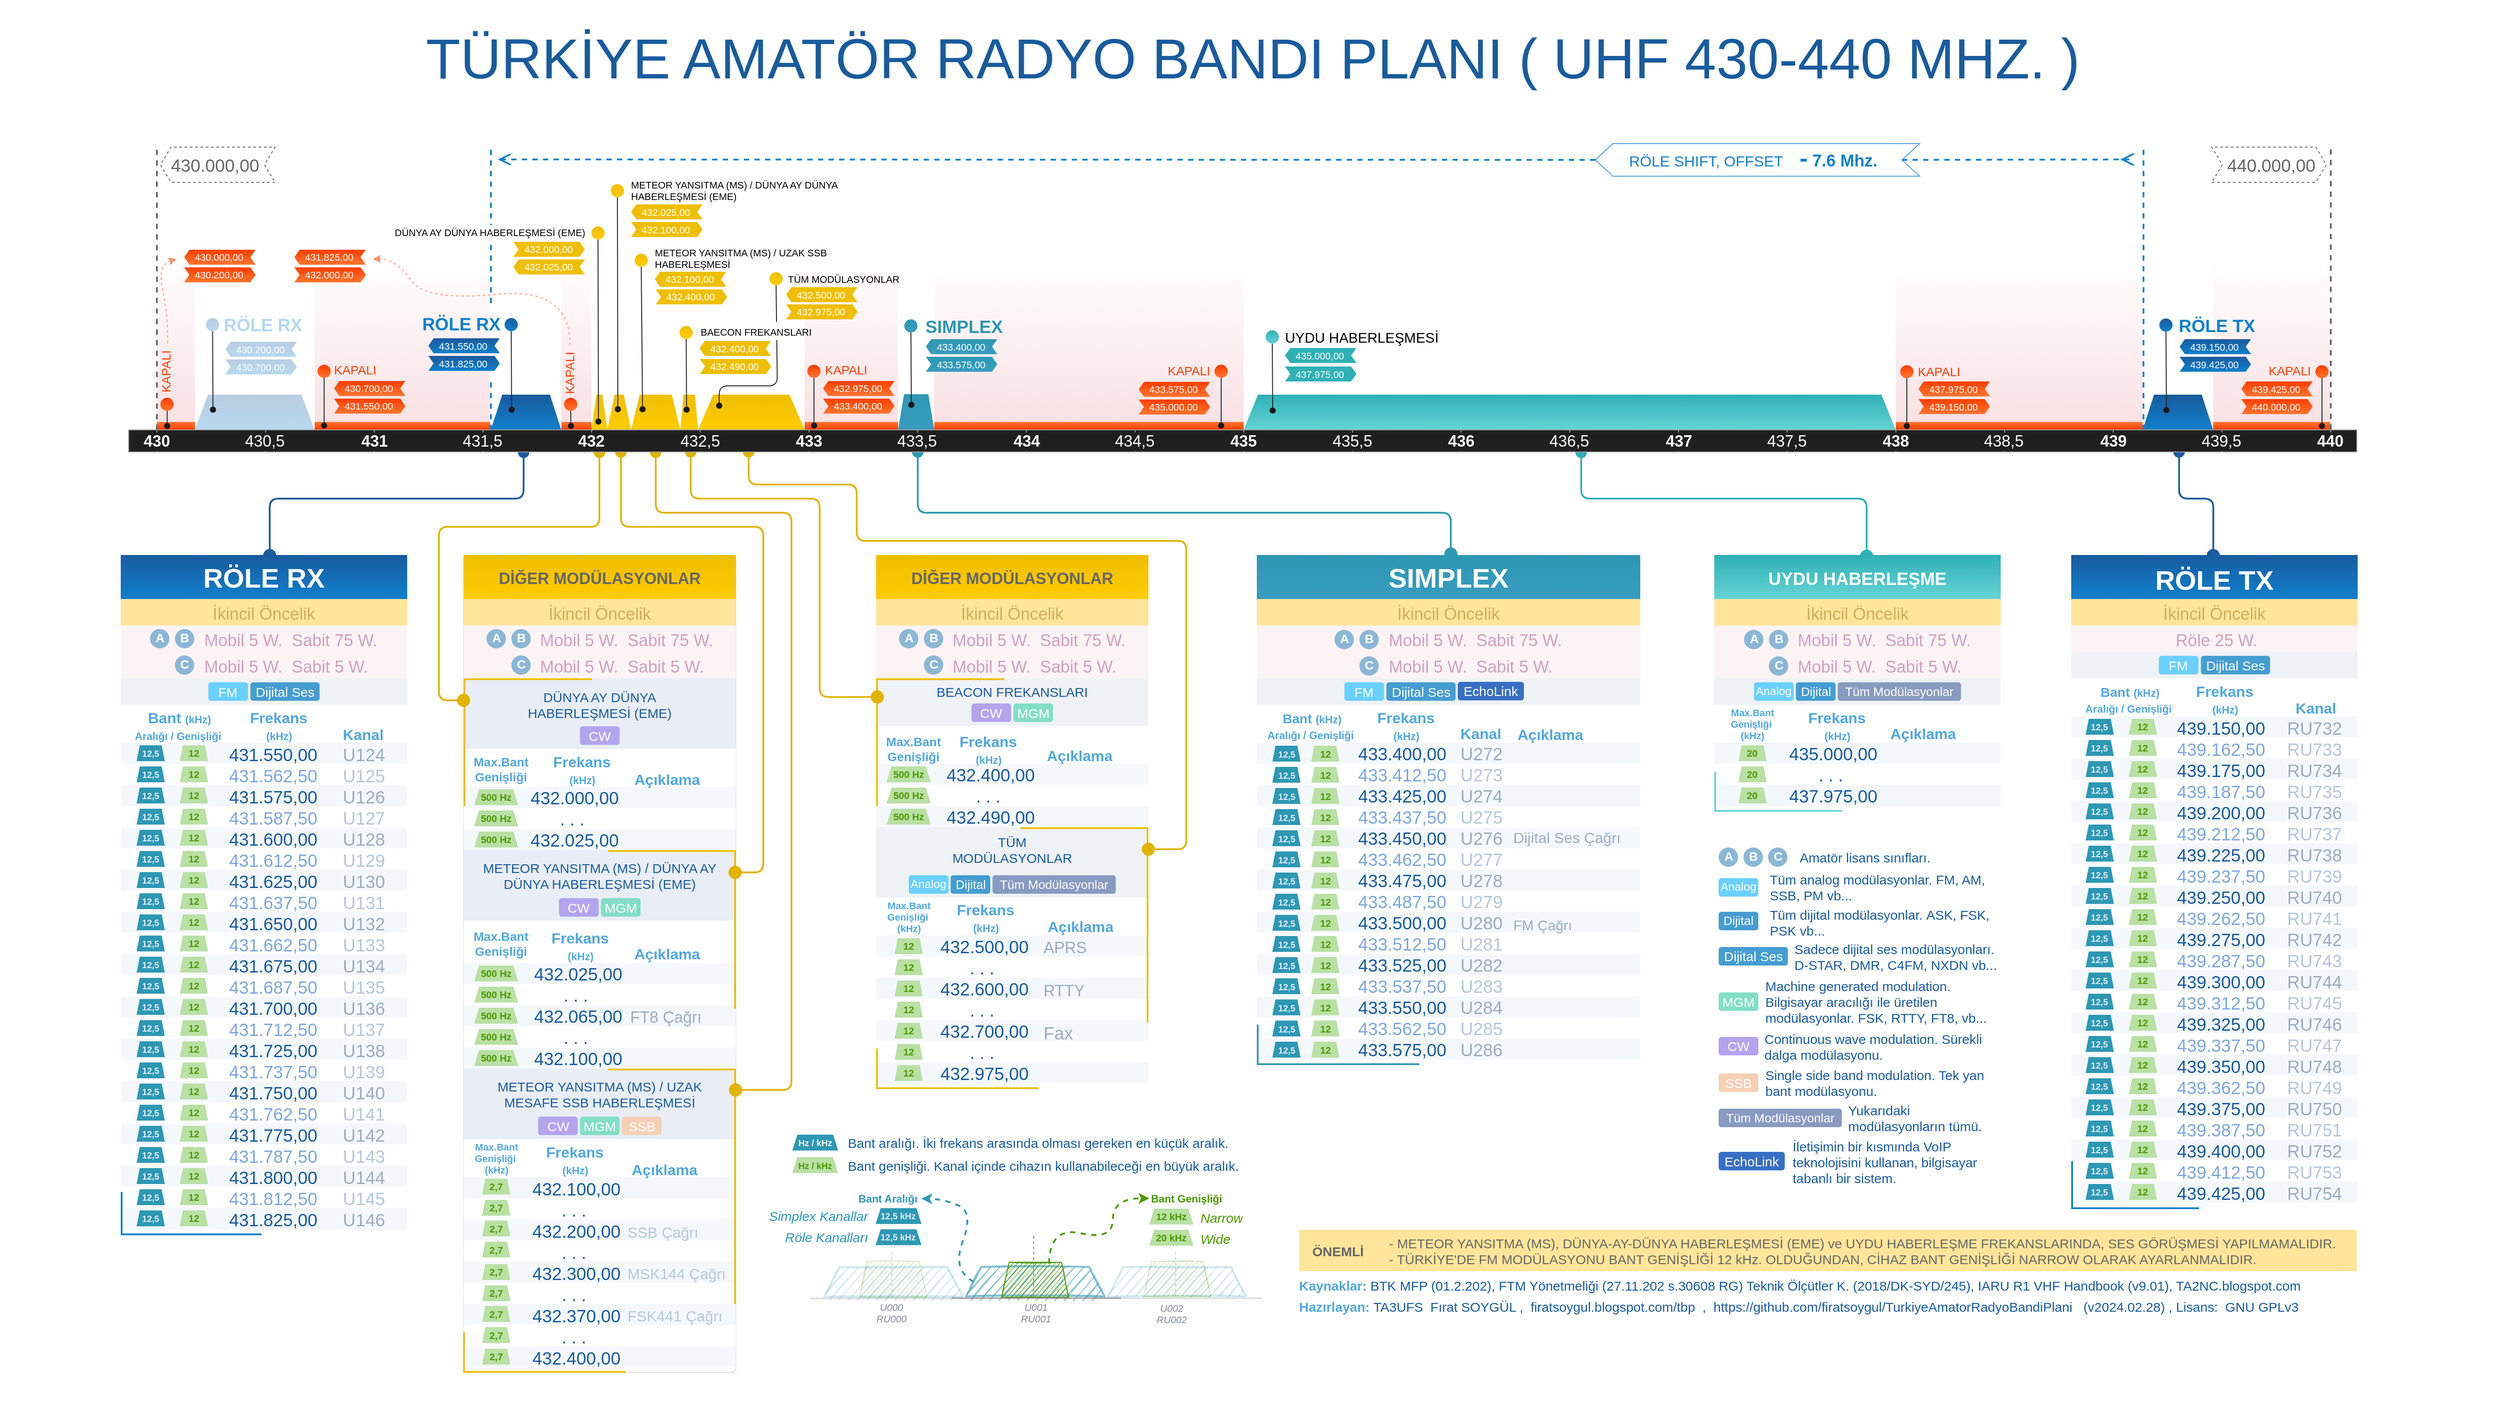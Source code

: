 <mxfile version="23.1.5" type="device" pages="2">
  <diagram id="07fea595-8f29-1299-0266-81d95cde20df" name="Page-1">
    <mxGraphModel dx="4234" dy="486" grid="1" gridSize="16" guides="1" tooltips="1" connect="1" arrows="1" fold="1" page="0" pageScale="1" pageWidth="1169" pageHeight="827" background="#ffffff" math="0" shadow="0">
      <root>
        <mxCell id="0" />
        <mxCell id="1" parent="0" />
        <mxCell id="2RsHSQIbJFHEmeVlZcvF-994" value="" style="rounded=0;whiteSpace=wrap;html=1;strokeColor=none;fillColor=none;fontSize=11;fontColor=#66D4F1;aspect=fixed;" parent="1" vertex="1">
          <mxGeometry x="-2641.5" y="666" width="2835" height="1595" as="geometry" />
        </mxCell>
        <mxCell id="qSoF5s1ckyOZm-epVowI-746" value="" style="rounded=0;whiteSpace=wrap;html=1;strokeColor=none;fillColor=#d94452;fontSize=11;fontColor=#AC92EA;opacity=17;gradientColor=#FFFFFF;gradientDirection=north;" parent="1" vertex="1">
          <mxGeometry x="-131" y="960" width="133" height="194" as="geometry" />
        </mxCell>
        <mxCell id="r8XvA73MaOLI2cVnHuAw-760" value="" style="shape=trapezoid;perimeter=trapezoidPerimeter;whiteSpace=wrap;html=1;strokeColor=none;fillColor=#fe3d00;size=0;fontColor=#FFFFFF;fontSize=11;verticalAlign=bottom;fontStyle=0;gradientColor=#FF7530;strokeWidth=2;flipV=1;" parent="1" vertex="1">
          <mxGeometry x="-131" y="1145" width="133" height="9" as="geometry" />
        </mxCell>
        <mxCell id="qSoF5s1ckyOZm-epVowI-741" value="" style="rounded=0;whiteSpace=wrap;html=1;strokeColor=none;fillColor=#d94452;fontSize=11;fontColor=#AC92EA;opacity=17;gradientColor=#FFFFFF;gradientDirection=north;" parent="1" vertex="1">
          <mxGeometry x="-491" y="960" width="280" height="194" as="geometry" />
        </mxCell>
        <mxCell id="2RsHSQIbJFHEmeVlZcvF-1056" value="" style="shape=trapezoid;perimeter=trapezoidPerimeter;whiteSpace=wrap;html=1;strokeColor=none;fillColor=#fe3d00;size=0;fontColor=#FFFFFF;fontSize=11;verticalAlign=bottom;fontStyle=0;gradientColor=#FF7530;strokeWidth=2;flipV=1;" parent="1" vertex="1">
          <mxGeometry x="-491" y="1145" width="280" height="9" as="geometry" />
        </mxCell>
        <mxCell id="2RsHSQIbJFHEmeVlZcvF-1058" value="" style="rounded=0;whiteSpace=wrap;html=1;strokeColor=none;fillColor=#d94452;fontSize=11;fontColor=#AC92EA;opacity=17;gradientColor=#FFFFFF;gradientDirection=north;" parent="1" vertex="1">
          <mxGeometry x="-1582" y="960" width="351" height="195" as="geometry" />
        </mxCell>
        <mxCell id="qSoF5s1ckyOZm-epVowI-742" value="" style="rounded=0;whiteSpace=wrap;html=1;strokeColor=none;fillColor=#d94452;fontSize=11;fontColor=#AC92EA;opacity=17;gradientColor=#FFFFFF;gradientDirection=north;" parent="1" vertex="1">
          <mxGeometry x="-1729.2" y="960" width="106" height="194" as="geometry" />
        </mxCell>
        <mxCell id="r8XvA73MaOLI2cVnHuAw-777" value="" style="shape=trapezoid;perimeter=trapezoidPerimeter;whiteSpace=wrap;html=1;strokeColor=none;fillColor=#EEBF00;size=0.143;fontColor=#FFFFFF;fontSize=9;verticalAlign=middle;direction=west;flipV=1;gradientColor=#FFCC00;strokeWidth=2;" parent="1" vertex="1">
          <mxGeometry x="-1850" y="1114" width="121" height="40" as="geometry" />
        </mxCell>
        <mxCell id="r8XvA73MaOLI2cVnHuAw-767" value="" style="shape=trapezoid;perimeter=trapezoidPerimeter;whiteSpace=wrap;html=1;strokeColor=none;fillColor=#eebf00;size=0.308;fontColor=#FFFFFF;fontSize=9;verticalAlign=middle;direction=west;flipV=1;gradientColor=#ffcc00;strokeWidth=2;" parent="1" vertex="1">
          <mxGeometry x="-1971" y="1114.0" width="18" height="40" as="geometry" />
        </mxCell>
        <mxCell id="r8XvA73MaOLI2cVnHuAw-774" value="" style="shape=trapezoid;perimeter=trapezoidPerimeter;whiteSpace=wrap;html=1;strokeColor=none;fillColor=#eebf00;size=0.308;fontColor=#FFFFFF;fontSize=9;verticalAlign=middle;direction=west;flipV=1;gradientColor=#ffcc00;strokeWidth=2;" parent="1" vertex="1">
          <mxGeometry x="-1953" y="1114.0" width="27" height="40" as="geometry" />
        </mxCell>
        <mxCell id="r8XvA73MaOLI2cVnHuAw-775" value="" style="shape=trapezoid;perimeter=trapezoidPerimeter;whiteSpace=wrap;html=1;strokeColor=none;fillColor=#eebf00;size=0.175;fontColor=#FFFFFF;fontSize=9;verticalAlign=middle;direction=west;flipV=1;gradientColor=#ffcc00;strokeWidth=2;" parent="1" vertex="1">
          <mxGeometry x="-1926" y="1114" width="56" height="40" as="geometry" />
        </mxCell>
        <mxCell id="r8XvA73MaOLI2cVnHuAw-776" value="" style="shape=trapezoid;perimeter=trapezoidPerimeter;whiteSpace=wrap;html=1;strokeColor=none;fillColor=#eebf00;size=0.175;fontColor=#FFFFFF;fontSize=9;verticalAlign=middle;direction=west;flipV=1;gradientColor=#ffcc00;strokeWidth=2;" parent="1" vertex="1">
          <mxGeometry x="-1870" y="1114.0" width="20" height="40" as="geometry" />
        </mxCell>
        <mxCell id="qSoF5s1ckyOZm-epVowI-747" value="" style="rounded=0;whiteSpace=wrap;html=1;strokeColor=none;fillColor=#d94452;fontSize=11;fontColor=#AC92EA;opacity=17;gradientColor=#FFFFFF;gradientDirection=north;" parent="1" vertex="1">
          <mxGeometry x="-2005.2" y="960" width="34" height="194" as="geometry" />
        </mxCell>
        <mxCell id="qSoF5s1ckyOZm-epVowI-745" value="" style="rounded=0;whiteSpace=wrap;html=1;strokeColor=none;fillColor=#d94452;fontSize=11;fontColor=#AC92EA;opacity=17;gradientColor=#FFFFFF;gradientDirection=north;" parent="1" vertex="1">
          <mxGeometry x="-2463.94" y="960" width="43.16" height="194" as="geometry" />
        </mxCell>
        <mxCell id="2RsHSQIbJFHEmeVlZcvF-974" value="" style="shape=trapezoid;perimeter=trapezoidPerimeter;whiteSpace=wrap;html=1;strokeColor=none;fillColor=#195b9e;size=0.162;fontColor=#FFFFFF;fontSize=11;verticalAlign=middle;gradientColor=#0F80CC;strokeWidth=2;" parent="1" vertex="1">
          <mxGeometry x="-2085.121" y="1114" width="80" height="40" as="geometry" />
        </mxCell>
        <mxCell id="qSoF5s1ckyOZm-epVowI-743" value="" style="rounded=0;whiteSpace=wrap;html=1;strokeColor=none;fillColor=#d94452;fontSize=11;fontColor=#AC92EA;opacity=17;gradientColor=#FFFFFF;gradientDirection=north;" parent="1" vertex="1">
          <mxGeometry x="-2285" y="960" width="199" height="194" as="geometry" />
        </mxCell>
        <mxCell id="xGLqYkk8JmVoSTdKNux2-1015" value="" style="shadow=0;dashed=0;shape=mxgraph.bootstrap.rrect;rSize=5;fillColor=#FFFFFF;fontColor=#000000;labelBackgroundColor=none;recursiveResize=0;fontStyle=0;whiteSpace=wrap;sketch=0;strokeColor=none;" parent="1" vertex="1">
          <mxGeometry x="-1648" y="1296" width="309" height="606" as="geometry" />
        </mxCell>
        <mxCell id="xGLqYkk8JmVoSTdKNux2-1059" value="" style="text;strokeColor=none;fillColor=#ffffff;align=left;verticalAlign=top;spacingLeft=4;spacingRight=4;overflow=hidden;rotatable=0;points=[[0,0.5],[1,0.5]];portConstraint=eastwest;labelBackgroundColor=none;fontSize=20;fontColor=#B4C7DC;html=0;" parent="xGLqYkk8JmVoSTdKNux2-1015" vertex="1">
          <mxGeometry y="194" width="309" height="43" as="geometry" />
        </mxCell>
        <mxCell id="xGLqYkk8JmVoSTdKNux2-1018" value="DİĞER MODÜLASYONLAR" style="text;strokeColor=none;align=center;verticalAlign=middle;spacingLeft=4;spacingRight=4;overflow=hidden;rotatable=0;points=[[0,0.5],[1,0.5]];portConstraint=eastwest;labelBackgroundColor=none;fontSize=18;fontColor=#666666;html=0;gradientColor=#FFCC00;fontStyle=1;fillColor=#EEBF00;rounded=0;" parent="xGLqYkk8JmVoSTdKNux2-1015" vertex="1">
          <mxGeometry width="309" height="50" as="geometry" />
        </mxCell>
        <mxCell id="xGLqYkk8JmVoSTdKNux2-1023" value="" style="text;strokeColor=none;fillColor=#ffffff;align=left;verticalAlign=top;spacingLeft=4;spacingRight=4;overflow=hidden;rotatable=0;points=[[0,0.5],[1,0.5]];portConstraint=eastwest;labelBackgroundColor=none;fontSize=20;fontColor=#B4C7DC;html=0;" parent="xGLqYkk8JmVoSTdKNux2-1015" vertex="1">
          <mxGeometry y="140" width="285" height="24" as="geometry" />
        </mxCell>
        <mxCell id="xGLqYkk8JmVoSTdKNux2-1026" value="" style="text;strokeColor=none;fillColor=#f4f8fb;align=left;verticalAlign=top;spacingLeft=4;spacingRight=4;overflow=hidden;rotatable=0;points=[[0,0.5],[1,0.5]];portConstraint=eastwest;labelBackgroundColor=none;fontSize=20;fontColor=#B4C7DC;html=0;" parent="xGLqYkk8JmVoSTdKNux2-1015" vertex="1">
          <mxGeometry y="237" width="309" height="24" as="geometry" />
        </mxCell>
        <mxCell id="xGLqYkk8JmVoSTdKNux2-1027" value="" style="text;strokeColor=none;fillColor=#ffffff;align=left;verticalAlign=top;spacingLeft=4;spacingRight=4;overflow=hidden;rotatable=0;points=[[0,0.5],[1,0.5]];portConstraint=eastwest;labelBackgroundColor=none;fontSize=20;fontColor=#B4C7DC;html=0;" parent="xGLqYkk8JmVoSTdKNux2-1015" vertex="1">
          <mxGeometry y="261" width="309" height="24" as="geometry" />
        </mxCell>
        <mxCell id="xGLqYkk8JmVoSTdKNux2-1028" value="" style="text;strokeColor=none;fillColor=#f4f8fb;align=left;verticalAlign=top;spacingLeft=4;spacingRight=4;overflow=hidden;rotatable=0;points=[[0,0.5],[1,0.5]];portConstraint=eastwest;labelBackgroundColor=none;fontSize=20;fontColor=#B4C7DC;html=0;" parent="xGLqYkk8JmVoSTdKNux2-1015" vertex="1">
          <mxGeometry y="285" width="309" height="24" as="geometry" />
        </mxCell>
        <mxCell id="xGLqYkk8JmVoSTdKNux2-1029" value="" style="text;strokeColor=none;fillColor=#ffffff;align=left;verticalAlign=top;spacingLeft=4;spacingRight=4;overflow=hidden;rotatable=0;points=[[0,0.5],[1,0.5]];portConstraint=eastwest;labelBackgroundColor=none;fontSize=20;fontColor=#B4C7DC;html=0;" parent="xGLqYkk8JmVoSTdKNux2-1015" vertex="1">
          <mxGeometry y="534" width="309" height="24" as="geometry" />
        </mxCell>
        <mxCell id="xGLqYkk8JmVoSTdKNux2-1031" value="" style="text;strokeColor=none;fillColor=#ffffff;align=left;verticalAlign=top;spacingLeft=4;spacingRight=4;overflow=hidden;rotatable=0;points=[[0,0.5],[1,0.5]];portConstraint=eastwest;labelBackgroundColor=none;fontSize=20;fontColor=#B4C7DC;html=0;" parent="xGLqYkk8JmVoSTdKNux2-1015" vertex="1">
          <mxGeometry y="504" width="309" height="24" as="geometry" />
        </mxCell>
        <mxCell id="xGLqYkk8JmVoSTdKNux2-1032" value="" style="text;strokeColor=none;fillColor=#f4f8fb;align=left;verticalAlign=top;spacingLeft=4;spacingRight=4;overflow=hidden;rotatable=0;points=[[0,0.5],[1,0.5]];portConstraint=eastwest;labelBackgroundColor=none;fontSize=20;fontColor=#B4C7DC;html=0;" parent="xGLqYkk8JmVoSTdKNux2-1015" vertex="1">
          <mxGeometry y="528" width="309" height="24" as="geometry" />
        </mxCell>
        <mxCell id="xGLqYkk8JmVoSTdKNux2-1042" value="İkincil Öncelik" style="text;strokeColor=none;align=center;verticalAlign=middle;spacingLeft=4;spacingRight=4;overflow=hidden;rotatable=0;points=[[0,0.5],[1,0.5]];portConstraint=eastwest;labelBackgroundColor=none;fontSize=19;html=0;fontStyle=0;fillColor=#FFE599;fontColor=#CFAD5F;" parent="xGLqYkk8JmVoSTdKNux2-1015" vertex="1">
          <mxGeometry y="50" width="309" height="30" as="geometry" />
        </mxCell>
        <mxCell id="xGLqYkk8JmVoSTdKNux2-1043" value="A   B   Mobil 5 W.  Sabit 75 W." style="text;strokeColor=none;fillColor=#fcf3f4;align=center;verticalAlign=middle;spacingLeft=9;spacingRight=4;overflow=hidden;rotatable=0;points=[[0,0.5],[1,0.5]];portConstraint=eastwest;labelBackgroundColor=none;fontSize=19;fontColor=#CDA2BE;html=0;" parent="xGLqYkk8JmVoSTdKNux2-1015" vertex="1">
          <mxGeometry y="80" width="309" height="30" as="geometry" />
        </mxCell>
        <mxCell id="xGLqYkk8JmVoSTdKNux2-1055" value="BEACON FREKANSLARI" style="text;strokeColor=none;fillColor=#EEF2F5;align=center;verticalAlign=top;spacingLeft=4;spacingRight=4;overflow=hidden;rotatable=0;points=[[0,0.5],[1,0.5]];portConstraint=eastwest;labelBackgroundColor=none;fontSize=15;fontColor=#195B9E;html=0;whiteSpace=wrap;" parent="xGLqYkk8JmVoSTdKNux2-1015" vertex="1">
          <mxGeometry y="140" width="309" height="24" as="geometry" />
        </mxCell>
        <mxCell id="xGLqYkk8JmVoSTdKNux2-1056" value="" style="text;strokeColor=none;fillColor=#EEF2F5;align=center;verticalAlign=middle;spacingLeft=4;spacingRight=4;overflow=hidden;rotatable=0;points=[[0,0.5],[1,0.5]];portConstraint=eastwest;labelBackgroundColor=none;fontSize=15;fontColor=#195B9E;html=0;" parent="xGLqYkk8JmVoSTdKNux2-1015" vertex="1">
          <mxGeometry y="164" width="309" height="30" as="geometry" />
        </mxCell>
        <mxCell id="xGLqYkk8JmVoSTdKNux2-1057" value="CW" style="rounded=1;whiteSpace=wrap;html=1;shadow=0;labelBackgroundColor=none;strokeColor=none;strokeWidth=5;fillColor=#b3a4ee;fontSize=15;fontColor=#FFFFFF;align=center;verticalAlign=top;spacing=0;spacingRight=0;spacingLeft=0;spacingTop=-3;fontStyle=0" parent="xGLqYkk8JmVoSTdKNux2-1015" vertex="1">
          <mxGeometry x="108.25" y="168.5" width="45" height="21" as="geometry" />
        </mxCell>
        <mxCell id="xGLqYkk8JmVoSTdKNux2-1058" value="MGM" style="rounded=1;whiteSpace=wrap;html=1;shadow=0;labelBackgroundColor=none;strokeColor=none;strokeWidth=5;fillColor=#83DEC6;fontSize=15;fontColor=#FFFFFF;align=center;verticalAlign=top;spacing=0;spacingRight=0;spacingLeft=0;spacingTop=-3;fontStyle=0" parent="xGLqYkk8JmVoSTdKNux2-1015" vertex="1">
          <mxGeometry x="155.75" y="168.5" width="45" height="21" as="geometry" />
        </mxCell>
        <mxCell id="xGLqYkk8JmVoSTdKNux2-1060" value="&lt;div&gt;&lt;b&gt;&lt;font style=&quot;font-size: 17px&quot; color=&quot;#51a8de&quot;&gt;&amp;nbsp;Açıklama&lt;/font&gt;&lt;br&gt;&lt;/b&gt;&lt;/div&gt;&lt;div&gt;&lt;br&gt;&lt;/div&gt;" style="text;strokeColor=none;fillColor=none;html=1;verticalAlign=top;overflow=hidden;whiteSpace=wrap;labelBorderColor=none;labelBackgroundColor=none;spacingTop=0;absoluteArcSize=0;imageAspect=0;fixDash=0;autosize=0;container=0;dropTarget=0;recursiveResize=1;expand=1;editable=1;backgroundOutline=0;movable=1;movableLabel=1;resizeWidth=0;treeFolding=0;pointerEvents=1;fontSize=20;fontColor=#B4C7DC;" parent="xGLqYkk8JmVoSTdKNux2-1015" vertex="1">
          <mxGeometry x="187.21" y="208" width="84.7" height="112" as="geometry" />
        </mxCell>
        <mxCell id="xGLqYkk8JmVoSTdKNux2-1061" value="&lt;div style=&quot;font-size: 20px&quot;&gt;&lt;span style=&quot;color: rgb(25 , 91 , 158)&quot;&gt;432.400,00&lt;/span&gt;&lt;br&gt;&lt;/div&gt;&lt;div style=&quot;font-size: 20px&quot;&gt;&lt;font color=&quot;#195b9e&quot;&gt;&lt;span style=&quot;font-size: 20px&quot;&gt;&lt;font style=&quot;font-size: 20px&quot;&gt;&amp;nbsp;&amp;nbsp;&amp;nbsp;&amp;nbsp;&amp;nbsp; . . .&lt;/font&gt;&lt;br style=&quot;font-size: 20px&quot;&gt;&lt;/span&gt;&lt;/font&gt;&lt;/div&gt;&lt;div style=&quot;font-size: 20px&quot;&gt;&lt;font color=&quot;#195b9e&quot;&gt;&lt;span style=&quot;font-size: 20px&quot;&gt;&lt;font style=&quot;font-size: 20px&quot;&gt;432.490,00&lt;/font&gt;&lt;/span&gt;&lt;/font&gt;&lt;/div&gt;&lt;span style=&quot;font-size: 20px&quot;&gt;&lt;/span&gt;" style="text;strokeColor=none;fillColor=none;html=1;verticalAlign=top;overflow=hidden;whiteSpace=wrap;labelBorderColor=none;labelBackgroundColor=none;spacingTop=0;absoluteArcSize=0;imageAspect=0;noLabel=0;fixDash=0;autosize=0;container=0;dropTarget=0;recursiveResize=1;expand=1;editable=1;backgroundOutline=0;movable=1;movableLabel=1;resizeWidth=0;treeFolding=0;pointerEvents=1;fontSize=20;" parent="xGLqYkk8JmVoSTdKNux2-1015" vertex="1">
          <mxGeometry x="78.21" y="231" width="111" height="80" as="geometry" />
        </mxCell>
        <mxCell id="xGLqYkk8JmVoSTdKNux2-1062" value="&lt;div style=&quot;font-size: 14px;&quot;&gt;&lt;font style=&quot;font-size: 14px;&quot; color=&quot;#51A8DE&quot;&gt;&lt;span style=&quot;font-size: 14px;&quot;&gt;&lt;b style=&quot;font-size: 14px;&quot;&gt;Max.Bant&lt;br style=&quot;font-size: 14px;&quot;&gt;Genişliği&lt;br style=&quot;font-size: 14px;&quot;&gt;&lt;/b&gt;&lt;/span&gt;&lt;/font&gt;&lt;/div&gt;&lt;span style=&quot;font-size: 14px;&quot;&gt;&lt;br style=&quot;font-size: 14px;&quot;&gt;&lt;/span&gt;" style="text;strokeColor=none;fillColor=none;html=1;verticalAlign=top;overflow=hidden;whiteSpace=wrap;labelBorderColor=none;labelBackgroundColor=none;spacingTop=0;absoluteArcSize=0;imageAspect=0;noLabel=0;fixDash=0;autosize=0;container=0;dropTarget=0;recursiveResize=1;expand=1;editable=1;backgroundOutline=0;movable=1;movableLabel=1;resizeWidth=0;treeFolding=0;pointerEvents=1;fontSize=14;align=center;" parent="xGLqYkk8JmVoSTdKNux2-1015" vertex="1">
          <mxGeometry x="5.24" y="197" width="75" height="45" as="geometry" />
        </mxCell>
        <mxCell id="TPop4bo6rUzJq-J9LIn_-723" value="" style="text;strokeColor=none;fillColor=#EEF2F5;align=center;verticalAlign=middle;spacingLeft=4;spacingRight=4;overflow=hidden;rotatable=0;points=[[0,0.5],[1,0.5]];portConstraint=eastwest;labelBackgroundColor=none;fontSize=15;fontColor=#195B9E;html=0;" parent="xGLqYkk8JmVoSTdKNux2-1015" vertex="1">
          <mxGeometry y="359" width="309" height="30" as="geometry" />
        </mxCell>
        <mxCell id="TPop4bo6rUzJq-J9LIn_-724" value="" style="text;strokeColor=none;fillColor=#ffffff;align=left;verticalAlign=top;spacingLeft=4;spacingRight=4;overflow=hidden;rotatable=0;points=[[0,0.5],[1,0.5]];portConstraint=eastwest;labelBackgroundColor=none;fontSize=20;fontColor=#B4C7DC;html=0;" parent="xGLqYkk8JmVoSTdKNux2-1015" vertex="1">
          <mxGeometry y="389" width="309" height="43" as="geometry" />
        </mxCell>
        <mxCell id="TPop4bo6rUzJq-J9LIn_-725" value="" style="text;strokeColor=none;fillColor=#f4f8fb;align=left;verticalAlign=top;spacingLeft=4;spacingRight=4;overflow=hidden;rotatable=0;points=[[0,0.5],[1,0.5]];portConstraint=eastwest;labelBackgroundColor=none;fontSize=20;fontColor=#B4C7DC;html=0;" parent="xGLqYkk8JmVoSTdKNux2-1015" vertex="1">
          <mxGeometry y="432" width="309" height="24" as="geometry" />
        </mxCell>
        <mxCell id="TPop4bo6rUzJq-J9LIn_-726" value="" style="text;strokeColor=none;fillColor=#ffffff;align=left;verticalAlign=top;spacingLeft=4;spacingRight=4;overflow=hidden;rotatable=0;points=[[0,0.5],[1,0.5]];portConstraint=eastwest;labelBackgroundColor=none;fontSize=20;fontColor=#B4C7DC;html=0;" parent="xGLqYkk8JmVoSTdKNux2-1015" vertex="1">
          <mxGeometry y="456" width="309" height="24" as="geometry" />
        </mxCell>
        <mxCell id="TPop4bo6rUzJq-J9LIn_-727" value="" style="text;strokeColor=none;fillColor=#f4f8fb;align=left;verticalAlign=top;spacingLeft=4;spacingRight=4;overflow=hidden;rotatable=0;points=[[0,0.5],[1,0.5]];portConstraint=eastwest;labelBackgroundColor=none;fontSize=20;fontColor=#B4C7DC;html=0;" parent="xGLqYkk8JmVoSTdKNux2-1015" vertex="1">
          <mxGeometry y="480" width="309" height="24" as="geometry" />
        </mxCell>
        <mxCell id="xGLqYkk8JmVoSTdKNux2-1035" value="" style="text;strokeColor=none;fillColor=#ffffff;align=left;verticalAlign=top;spacingLeft=4;spacingRight=4;overflow=hidden;rotatable=0;points=[[0,0.5],[1,0.5]];portConstraint=eastwest;labelBackgroundColor=none;fontSize=20;fontColor=#B4C7DC;html=0;" parent="xGLqYkk8JmVoSTdKNux2-1015" vertex="1">
          <mxGeometry y="552" width="309" height="24" as="geometry" />
        </mxCell>
        <mxCell id="xGLqYkk8JmVoSTdKNux2-1036" value="" style="text;strokeColor=none;fillColor=#f4f8fb;align=left;verticalAlign=top;spacingLeft=4;spacingRight=4;overflow=hidden;rotatable=0;points=[[0,0.5],[1,0.5]];portConstraint=eastwest;labelBackgroundColor=none;fontSize=20;fontColor=#B4C7DC;html=0;" parent="xGLqYkk8JmVoSTdKNux2-1015" vertex="1">
          <mxGeometry y="576" width="309" height="24" as="geometry" />
        </mxCell>
        <mxCell id="TPop4bo6rUzJq-J9LIn_-728" value="&lt;div style=&quot;font-size: 20px&quot;&gt;&lt;span style=&quot;color: rgb(25 , 91 , 158)&quot;&gt;432.500,00&lt;/span&gt;&lt;br&gt;&lt;/div&gt;&lt;div style=&quot;font-size: 20px&quot;&gt;&lt;font color=&quot;#195b9e&quot;&gt;&lt;span style=&quot;font-size: 20px&quot;&gt;&lt;font style=&quot;font-size: 20px&quot;&gt;&amp;nbsp;&amp;nbsp;&amp;nbsp;&amp;nbsp;&amp;nbsp; . . .&lt;/font&gt;&lt;br style=&quot;font-size: 20px&quot;&gt;&lt;/span&gt;&lt;/font&gt;&lt;/div&gt;&lt;div style=&quot;font-size: 20px&quot;&gt;&lt;font color=&quot;#195b9e&quot;&gt;&lt;span style=&quot;font-size: 20px&quot;&gt;&lt;font style=&quot;font-size: 20px&quot;&gt;432.600,00&lt;/font&gt;&lt;/span&gt;&lt;/font&gt;&lt;/div&gt;&lt;div style=&quot;font-size: 20px&quot;&gt;&lt;font color=&quot;#195b9e&quot;&gt;&lt;span style=&quot;font-size: 20px&quot;&gt;&lt;font style=&quot;font-size: 20px&quot;&gt;&amp;nbsp;&amp;nbsp;&amp;nbsp;&amp;nbsp;&amp;nbsp; . . .&lt;/font&gt;&lt;/span&gt;&lt;/font&gt;&lt;/div&gt;&lt;div style=&quot;font-size: 20px&quot;&gt;&lt;font color=&quot;#195b9e&quot;&gt;&lt;span style=&quot;font-size: 20px&quot;&gt;&lt;font style=&quot;font-size: 20px&quot;&gt;432.700,00&lt;/font&gt;&lt;/span&gt;&lt;/font&gt;&lt;/div&gt;&lt;div style=&quot;font-size: 20px&quot;&gt;&lt;font color=&quot;#195b9e&quot;&gt;&lt;span style=&quot;font-size: 20px&quot;&gt;&lt;font style=&quot;font-size: 20px&quot;&gt;&amp;nbsp;&amp;nbsp;&amp;nbsp;&amp;nbsp;&amp;nbsp; . . .&lt;/font&gt;&lt;/span&gt;&lt;/font&gt;&lt;/div&gt;&lt;div style=&quot;font-size: 20px&quot;&gt;&lt;font color=&quot;#195b9e&quot;&gt;&lt;span style=&quot;font-size: 20px&quot;&gt;&lt;font style=&quot;font-size: 20px&quot;&gt;432.975,00&lt;br&gt;&lt;/font&gt;&lt;/span&gt;&lt;/font&gt;&lt;/div&gt;&lt;span style=&quot;font-size: 20px&quot;&gt;&lt;/span&gt;" style="text;strokeColor=none;fillColor=none;html=1;verticalAlign=top;overflow=hidden;labelBorderColor=none;labelBackgroundColor=none;spacingTop=0;absoluteArcSize=0;imageAspect=0;noLabel=0;fixDash=0;autosize=0;container=0;dropTarget=0;recursiveResize=1;expand=1;editable=1;backgroundOutline=0;movable=1;movableLabel=1;resizeWidth=0;treeFolding=0;pointerEvents=1;fontSize=20;whiteSpace=wrap;" parent="xGLqYkk8JmVoSTdKNux2-1015" vertex="1">
          <mxGeometry x="71.24" y="426" width="111" height="174" as="geometry" />
        </mxCell>
        <mxCell id="TPop4bo6rUzJq-J9LIn_-733" value="&lt;div&gt;&lt;b&gt;&lt;font style=&quot;font-size: 17px&quot; color=&quot;#51a8de&quot;&gt;&amp;nbsp;Açıklama&lt;/font&gt;&lt;br&gt;&lt;/b&gt;&lt;/div&gt;&lt;div&gt;&lt;font style=&quot;font-size: 18px&quot; color=&quot;#9cadbf&quot;&gt;APRS&lt;/font&gt;&lt;br&gt;&lt;/div&gt;&lt;div&gt;&lt;br&gt;&lt;/div&gt;&lt;div&gt;&lt;font style=&quot;font-size: 18px&quot; color=&quot;#9cadbf&quot;&gt;RTTY&lt;/font&gt;&lt;/div&gt;&lt;div&gt;&lt;br&gt;&lt;/div&gt;&lt;div&gt;&lt;font color=&quot;#9cadbf&quot;&gt;Fax&lt;/font&gt;&lt;br&gt;&lt;/div&gt;" style="text;strokeColor=none;fillColor=none;html=1;verticalAlign=top;overflow=hidden;whiteSpace=wrap;labelBorderColor=none;labelBackgroundColor=none;spacingTop=0;absoluteArcSize=0;imageAspect=0;fixDash=0;autosize=0;container=0;dropTarget=0;recursiveResize=1;expand=1;editable=1;backgroundOutline=0;movable=1;movableLabel=1;resizeWidth=0;treeFolding=0;pointerEvents=1;fontSize=20;fontColor=#B4C7DC;" parent="xGLqYkk8JmVoSTdKNux2-1015" vertex="1">
          <mxGeometry x="188" y="402" width="116" height="197" as="geometry" />
        </mxCell>
        <mxCell id="2RsHSQIbJFHEmeVlZcvF-983" value="Analog" style="rounded=1;whiteSpace=wrap;html=1;shadow=0;labelBackgroundColor=none;strokeColor=none;strokeWidth=5;fillColor=#6ad0ff;fontSize=13;fontColor=#FFFFFF;align=center;verticalAlign=top;spacing=0;spacingRight=0;spacingLeft=0;spacingTop=-3;fontStyle=0" parent="xGLqYkk8JmVoSTdKNux2-1015" vertex="1">
          <mxGeometry x="37.1" y="363.5" width="45" height="21" as="geometry" />
        </mxCell>
        <mxCell id="2RsHSQIbJFHEmeVlZcvF-997" value="Dijital" style="rounded=1;whiteSpace=wrap;html=1;shadow=0;labelBackgroundColor=none;strokeColor=none;strokeWidth=5;fillColor=#459DD1;fontSize=14;fontColor=#FFFFFF;align=center;verticalAlign=top;spacing=0;spacingRight=0;spacingLeft=0;spacingTop=-3;fontStyle=0" parent="xGLqYkk8JmVoSTdKNux2-1015" vertex="1">
          <mxGeometry x="84.6" y="363.5" width="45" height="21" as="geometry" />
        </mxCell>
        <mxCell id="2RsHSQIbJFHEmeVlZcvF-1049" value="Tüm Modülasyonlar" style="rounded=1;whiteSpace=wrap;html=1;shadow=0;labelBackgroundColor=none;strokeColor=none;strokeWidth=5;fillColor=#889ABF;fontSize=14;fontColor=#FFFFFF;align=center;verticalAlign=top;spacing=0;spacingRight=0;spacingLeft=0;spacingTop=-3;fontStyle=0" parent="xGLqYkk8JmVoSTdKNux2-1015" vertex="1">
          <mxGeometry x="132.1" y="363.5" width="139.8" height="21" as="geometry" />
        </mxCell>
        <mxCell id="TPop4bo6rUzJq-J9LIn_-722" value="TÜM&#xa;MODÜLASYONLAR" style="text;strokeColor=none;fillColor=#EEF2F5;align=center;verticalAlign=middle;spacingLeft=4;spacingRight=4;overflow=hidden;rotatable=0;points=[[0,0.5],[1,0.5]];portConstraint=eastwest;labelBackgroundColor=none;fontSize=15;fontColor=#195B9E;html=0;" parent="xGLqYkk8JmVoSTdKNux2-1015" vertex="1">
          <mxGeometry y="309" width="309" height="50" as="geometry" />
        </mxCell>
        <mxCell id="TPop4bo6rUzJq-J9LIn_-914" value="" style="line;strokeWidth=2;direction=south;html=1;fillColor=#E9EDF5;gradientColor=#0F80CC;fontSize=100;fontColor=#FFFFFF;align=center;strokeColor=#EEBF00;" parent="xGLqYkk8JmVoSTdKNux2-1015" vertex="1">
          <mxGeometry x="-4.0" y="140" width="10" height="145" as="geometry" />
        </mxCell>
        <mxCell id="TPop4bo6rUzJq-J9LIn_-915" value="" style="line;strokeWidth=2;direction=south;html=1;fillColor=#E9EDF5;gradientColor=#0F80CC;fontSize=100;fontColor=#FFFFFF;align=center;strokeColor=#EEBF00;" parent="xGLqYkk8JmVoSTdKNux2-1015" vertex="1">
          <mxGeometry x="303" y="309" width="10" height="222" as="geometry" />
        </mxCell>
        <mxCell id="_Cf4q4Bp69pXdKnYFoIR-4" value="   C   Mobil 5 W.  Sabit 5 W." style="text;strokeColor=none;fillColor=#fcf3f4;align=center;verticalAlign=middle;spacingLeft=9;spacingRight=4;overflow=hidden;rotatable=0;points=[[0,0.5],[1,0.5]];portConstraint=eastwest;labelBackgroundColor=none;fontSize=19;fontColor=#CDA2BE;html=0;" parent="xGLqYkk8JmVoSTdKNux2-1015" vertex="1">
          <mxGeometry y="110" width="309" height="30" as="geometry" />
        </mxCell>
        <mxCell id="e-QzPeJtZPc96W09EDZL-7" value="&lt;span style=&quot;font-size: 14px;&quot;&gt;&lt;font style=&quot;font-size: 14px;&quot;&gt;B&lt;/font&gt;&lt;/span&gt;" style="ellipse;whiteSpace=wrap;html=1;fontSize=14;verticalAlign=middle;aspect=fixed;spacingTop=0;fontColor=#FFFFFF;spacingLeft=1;strokeColor=none;fillColor=#8CB7D4;spacingBottom=2;fontStyle=1" parent="xGLqYkk8JmVoSTdKNux2-1015" vertex="1">
          <mxGeometry x="54.21" y="84" width="22" height="22" as="geometry" />
        </mxCell>
        <mxCell id="e-QzPeJtZPc96W09EDZL-8" value="&lt;span style=&quot;font-size: 14px;&quot;&gt;&lt;font style=&quot;font-size: 14px;&quot;&gt;A&lt;/font&gt;&lt;/span&gt;" style="ellipse;whiteSpace=wrap;html=1;fontSize=14;verticalAlign=middle;aspect=fixed;spacingTop=0;fontColor=#FFFFFF;spacingLeft=1;strokeColor=none;fillColor=#8CB7D4;spacingBottom=2;fontStyle=1" parent="xGLqYkk8JmVoSTdKNux2-1015" vertex="1">
          <mxGeometry x="26" y="84" width="22" height="22" as="geometry" />
        </mxCell>
        <mxCell id="e-QzPeJtZPc96W09EDZL-9" value="&lt;span style=&quot;font-size: 14px;&quot;&gt;&lt;font style=&quot;font-size: 14px;&quot;&gt;C&lt;/font&gt;&lt;/span&gt;" style="ellipse;whiteSpace=wrap;html=1;fontSize=14;verticalAlign=middle;aspect=fixed;spacingTop=0;fontColor=#FFFFFF;spacingLeft=1;fontStyle=1;strokeColor=none;fillColor=#8CB7D4;spacingBottom=2;" parent="xGLqYkk8JmVoSTdKNux2-1015" vertex="1">
          <mxGeometry x="54.21" y="114" width="22" height="22" as="geometry" />
        </mxCell>
        <mxCell id="5qE6OGF5MvgeOgJR2m-J-180" value="12" style="shape=trapezoid;perimeter=trapezoidPerimeter;whiteSpace=wrap;html=1;labelBackgroundColor=none;fontSize=11;size=0.111;strokeColor=none;fontStyle=1;verticalAlign=middle;fontColor=#4D9900;fillColor=#B9E0A5;" parent="xGLqYkk8JmVoSTdKNux2-1015" vertex="1">
          <mxGeometry x="21" y="435" width="32" height="18" as="geometry" />
        </mxCell>
        <mxCell id="5qE6OGF5MvgeOgJR2m-J-181" value="12" style="shape=trapezoid;perimeter=trapezoidPerimeter;whiteSpace=wrap;html=1;labelBackgroundColor=none;fontSize=11;size=0.111;strokeColor=none;fontStyle=1;verticalAlign=middle;fontColor=#4D9900;fillColor=#B9E0A5;" parent="xGLqYkk8JmVoSTdKNux2-1015" vertex="1">
          <mxGeometry x="21" y="459" width="32" height="18" as="geometry" />
        </mxCell>
        <mxCell id="5qE6OGF5MvgeOgJR2m-J-182" value="12" style="shape=trapezoid;perimeter=trapezoidPerimeter;whiteSpace=wrap;html=1;labelBackgroundColor=none;fontSize=11;size=0.111;strokeColor=none;fontStyle=1;verticalAlign=middle;fontColor=#4D9900;fillColor=#B9E0A5;" parent="xGLqYkk8JmVoSTdKNux2-1015" vertex="1">
          <mxGeometry x="21" y="483" width="32" height="18" as="geometry" />
        </mxCell>
        <mxCell id="5qE6OGF5MvgeOgJR2m-J-183" value="12" style="shape=trapezoid;perimeter=trapezoidPerimeter;whiteSpace=wrap;html=1;labelBackgroundColor=none;fontSize=11;size=0.111;strokeColor=none;fontStyle=1;verticalAlign=middle;fontColor=#4D9900;fillColor=#B9E0A5;" parent="xGLqYkk8JmVoSTdKNux2-1015" vertex="1">
          <mxGeometry x="21" y="507" width="32" height="18" as="geometry" />
        </mxCell>
        <mxCell id="5qE6OGF5MvgeOgJR2m-J-184" value="12" style="shape=trapezoid;perimeter=trapezoidPerimeter;whiteSpace=wrap;html=1;labelBackgroundColor=none;fontSize=11;size=0.111;strokeColor=none;fontStyle=1;verticalAlign=middle;fontColor=#4D9900;fillColor=#B9E0A5;" parent="xGLqYkk8JmVoSTdKNux2-1015" vertex="1">
          <mxGeometry x="21" y="531" width="32" height="18" as="geometry" />
        </mxCell>
        <mxCell id="5qE6OGF5MvgeOgJR2m-J-185" value="12" style="shape=trapezoid;perimeter=trapezoidPerimeter;whiteSpace=wrap;html=1;labelBackgroundColor=none;fontSize=11;size=0.111;strokeColor=none;fontStyle=1;verticalAlign=middle;fontColor=#4D9900;fillColor=#B9E0A5;" parent="xGLqYkk8JmVoSTdKNux2-1015" vertex="1">
          <mxGeometry x="21" y="555" width="32" height="18" as="geometry" />
        </mxCell>
        <mxCell id="5qE6OGF5MvgeOgJR2m-J-186" value="12" style="shape=trapezoid;perimeter=trapezoidPerimeter;whiteSpace=wrap;html=1;labelBackgroundColor=none;fontSize=11;size=0.111;strokeColor=none;fontStyle=1;verticalAlign=middle;fontColor=#4D9900;fillColor=#B9E0A5;" parent="xGLqYkk8JmVoSTdKNux2-1015" vertex="1">
          <mxGeometry x="21" y="579" width="32" height="18" as="geometry" />
        </mxCell>
        <mxCell id="5qE6OGF5MvgeOgJR2m-J-187" value="&lt;div style=&quot;font-size: 11px&quot;&gt;&lt;font color=&quot;#51A8DE&quot; style=&quot;font-size: 11px&quot;&gt;&lt;b style=&quot;font-size: 11px&quot;&gt;Max.Bant&lt;br style=&quot;font-size: 11px&quot;&gt;Genişliği&amp;nbsp;&lt;/b&gt;&lt;/font&gt;&lt;/div&gt;&lt;div style=&quot;font-size: 11px&quot;&gt;&lt;font color=&quot;#51A8DE&quot; style=&quot;font-size: 11px&quot;&gt;&lt;b style=&quot;font-size: 11px&quot;&gt;&lt;font style=&quot;font-size: 11px&quot;&gt;(kHz)&lt;/font&gt;&lt;/b&gt;&lt;/font&gt;&lt;/div&gt;&lt;span style=&quot;font-size: 11px&quot;&gt;&lt;br style=&quot;font-size: 11px&quot;&gt;&lt;/span&gt;" style="text;strokeColor=none;fillColor=none;html=1;verticalAlign=top;overflow=hidden;whiteSpace=wrap;labelBorderColor=none;labelBackgroundColor=none;spacingTop=0;absoluteArcSize=0;imageAspect=0;noLabel=0;fixDash=0;autosize=0;container=0;dropTarget=0;recursiveResize=1;expand=1;editable=1;backgroundOutline=0;movable=1;movableLabel=1;resizeWidth=0;treeFolding=0;pointerEvents=1;fontSize=11;align=center;" parent="xGLqYkk8JmVoSTdKNux2-1015" vertex="1">
          <mxGeometry x="-2.38" y="385" width="78.76" height="52" as="geometry" />
        </mxCell>
        <object label="500 Hz" id="5qE6OGF5MvgeOgJR2m-J-206">
          <mxCell style="shape=trapezoid;perimeter=trapezoidPerimeter;whiteSpace=wrap;html=1;labelBackgroundColor=none;fontSize=11;size=0.111;strokeColor=none;fontStyle=1;verticalAlign=middle;arcSize=20;fontColor=#4D9900;fillColor=#B9E0A5;" parent="xGLqYkk8JmVoSTdKNux2-1015" vertex="1">
            <mxGeometry x="12" y="240" width="50" height="18" as="geometry" />
          </mxCell>
        </object>
        <object label="500 Hz" id="5qE6OGF5MvgeOgJR2m-J-207">
          <mxCell style="shape=trapezoid;perimeter=trapezoidPerimeter;whiteSpace=wrap;html=1;labelBackgroundColor=none;fontSize=11;size=0.111;strokeColor=none;fontStyle=1;verticalAlign=middle;arcSize=20;fontColor=#4D9900;fillColor=#B9E0A5;" parent="xGLqYkk8JmVoSTdKNux2-1015" vertex="1">
            <mxGeometry x="12" y="264" width="50" height="18" as="geometry" />
          </mxCell>
        </object>
        <object label="500 Hz" id="5qE6OGF5MvgeOgJR2m-J-208">
          <mxCell style="shape=trapezoid;perimeter=trapezoidPerimeter;whiteSpace=wrap;html=1;labelBackgroundColor=none;fontSize=11;size=0.111;strokeColor=none;fontStyle=1;verticalAlign=middle;arcSize=20;fontColor=#4D9900;fillColor=#B9E0A5;" parent="xGLqYkk8JmVoSTdKNux2-1015" vertex="1">
            <mxGeometry x="12" y="288" width="50" height="18" as="geometry" />
          </mxCell>
        </object>
        <mxCell id="5qE6OGF5MvgeOgJR2m-J-260" value="" style="line;strokeWidth=2;direction=south;html=1;fillColor=#E9EDF5;gradientColor=#0F80CC;fontSize=100;fontColor=#FFFFFF;align=center;strokeColor=#EEBF00;rotation=90;" parent="xGLqYkk8JmVoSTdKNux2-1015" vertex="1">
          <mxGeometry x="68" y="68.5" width="10" height="145" as="geometry" />
        </mxCell>
        <mxCell id="5qE6OGF5MvgeOgJR2m-J-261" value="" style="line;strokeWidth=2;direction=south;html=1;fillColor=#E9EDF5;gradientColor=#0F80CC;fontSize=100;fontColor=#FFFFFF;align=center;strokeColor=#EEBF00;rotation=90;" parent="xGLqYkk8JmVoSTdKNux2-1015" vertex="1">
          <mxGeometry x="231.56" y="237.5" width="10" height="145" as="geometry" />
        </mxCell>
        <mxCell id="5qE6OGF5MvgeOgJR2m-J-283" value="" style="line;strokeWidth=2;direction=south;html=1;fontSize=100;fontColor=#FFFFFF;align=center;fillColor=none;rotation=-180;strokeColor=#EEBF00;" parent="xGLqYkk8JmVoSTdKNux2-1015" vertex="1">
          <mxGeometry x="-4" y="560.25" width="10" height="46" as="geometry" />
        </mxCell>
        <mxCell id="5qE6OGF5MvgeOgJR2m-J-284" value="" style="line;strokeWidth=2;direction=south;html=1;fontSize=100;fontColor=#FFFFFF;align=center;fillColor=none;rotation=90;strokeColor=#EEBF00;" parent="xGLqYkk8JmVoSTdKNux2-1015" vertex="1">
          <mxGeometry x="87.17" y="513" width="10" height="184.5" as="geometry" />
        </mxCell>
        <mxCell id="nVotBBIywoAmjqCw4O-4-132" value="&lt;div style=&quot;&quot;&gt;&lt;font style=&quot;font-size: 17px&quot;&gt;Frekans&lt;/font&gt;&lt;span style=&quot;font-size: 16px&quot;&gt;&amp;nbsp;&lt;/span&gt;&lt;/div&gt;&lt;font style=&quot;font-size: 12px&quot;&gt;&lt;span style=&quot;&quot;&gt;(kHz)&lt;/span&gt;&amp;nbsp;&lt;/font&gt;" style="text;strokeColor=none;fillColor=none;verticalAlign=middle;overflow=hidden;labelBorderColor=none;labelBackgroundColor=none;spacingTop=0;absoluteArcSize=0;imageAspect=0;fixDash=0;autosize=0;container=0;dropTarget=0;recursiveResize=1;expand=1;editable=1;backgroundOutline=0;movable=1;movableLabel=1;resizeWidth=0;treeFolding=0;pointerEvents=1;fontSize=15;align=center;html=1;fontColor=#51a8de;fontStyle=1;whiteSpace=wrap;" parent="xGLqYkk8JmVoSTdKNux2-1015" vertex="1">
          <mxGeometry x="68.24" y="199" width="117" height="41" as="geometry">
            <mxPoint x="3" y="1" as="offset" />
          </mxGeometry>
        </mxCell>
        <mxCell id="nVotBBIywoAmjqCw4O-4-133" value="&lt;div style=&quot;&quot;&gt;&lt;font style=&quot;font-size: 17px&quot;&gt;Frekans&lt;/font&gt;&lt;span style=&quot;font-size: 16px&quot;&gt;&amp;nbsp;&lt;/span&gt;&lt;/div&gt;&lt;font style=&quot;font-size: 12px&quot;&gt;&lt;span style=&quot;&quot;&gt;(kHz)&lt;/span&gt;&amp;nbsp;&lt;/font&gt;" style="text;strokeColor=none;fillColor=none;verticalAlign=middle;overflow=hidden;labelBorderColor=none;labelBackgroundColor=none;spacingTop=0;absoluteArcSize=0;imageAspect=0;fixDash=0;autosize=0;container=0;dropTarget=0;recursiveResize=1;expand=1;editable=1;backgroundOutline=0;movable=1;movableLabel=1;resizeWidth=0;treeFolding=0;pointerEvents=1;fontSize=15;align=center;html=1;fontColor=#51a8de;fontStyle=1;whiteSpace=wrap;" parent="xGLqYkk8JmVoSTdKNux2-1015" vertex="1">
          <mxGeometry x="65.24" y="390.5" width="117" height="41" as="geometry">
            <mxPoint x="3" y="1" as="offset" />
          </mxGeometry>
        </mxCell>
        <mxCell id="r8XvA73MaOLI2cVnHuAw-779" value="" style="group" parent="1" vertex="1" connectable="0">
          <mxGeometry x="-2069.5" y="1046" width="15" height="85" as="geometry" />
        </mxCell>
        <mxCell id="5OR0Rm9QUbHo_eRfg_Z_-734" value="" style="endArrow=oval;html=1;strokeColor=#1A1A1A;strokeWidth=1;fontColor=#FFFFFF;endFill=1;startArrow=none;startFill=0;startSize=17;" parent="r8XvA73MaOLI2cVnHuAw-779" source="5OR0Rm9QUbHo_eRfg_Z_-735" edge="1">
          <mxGeometry width="50" height="50" relative="1" as="geometry">
            <mxPoint x="8" y="-21" as="sourcePoint" />
            <mxPoint x="8" y="85" as="targetPoint" />
          </mxGeometry>
        </mxCell>
        <mxCell id="5OR0Rm9QUbHo_eRfg_Z_-735" value="" style="ellipse;whiteSpace=wrap;html=1;aspect=fixed;strokeColor=none;fontColor=#FFFFFF;align=left;fillColor=#195B9E;gradientColor=#0F80CC;" parent="r8XvA73MaOLI2cVnHuAw-779" vertex="1">
          <mxGeometry y="-19" width="15" height="15" as="geometry" />
        </mxCell>
        <mxCell id="r8XvA73MaOLI2cVnHuAw-808" value="" style="group;fillColor=none;" parent="1" vertex="1" connectable="0">
          <mxGeometry x="-1650" y="1047" width="15" height="85" as="geometry" />
        </mxCell>
        <mxCell id="r8XvA73MaOLI2cVnHuAw-821" value="" style="endArrow=oval;html=1;strokeColor=#1A1A1A;strokeWidth=1;fontColor=#FFFFFF;endFill=1;startArrow=none;startFill=0;startSize=17;entryX=0.522;entryY=0.875;entryDx=0;entryDy=0;entryPerimeter=0;" parent="1" source="5qE6OGF5MvgeOgJR2m-J-278" edge="1">
          <mxGeometry width="50" height="50" relative="1" as="geometry">
            <mxPoint x="-1963.5" y="948.5" as="sourcePoint" />
            <mxPoint x="-1963.003" y="1144.5" as="targetPoint" />
          </mxGeometry>
        </mxCell>
        <mxCell id="2RsHSQIbJFHEmeVlZcvF-863" value="METEOR YANSITMA (MS) / UZAK SSB HABERLEŞMESİ" style="rounded=0;whiteSpace=wrap;html=1;shadow=0;labelBackgroundColor=none;strokeColor=none;strokeWidth=5;fillColor=none;fontSize=11;fontColor=#000000;align=left;verticalAlign=bottom;spacing=0;spacingRight=0;spacingLeft=0;spacingTop=0;fontStyle=0" parent="1" vertex="1">
          <mxGeometry x="-1899" y="946.5" width="278" height="26" as="geometry" />
        </mxCell>
        <mxCell id="r8XvA73MaOLI2cVnHuAw-847" value="" style="group" parent="1" vertex="1" connectable="0">
          <mxGeometry x="-1907.96" y="979.5" width="15" height="152" as="geometry" />
        </mxCell>
        <mxCell id="qSoF5s1ckyOZm-epVowI-730" value="" style="group" parent="r8XvA73MaOLI2cVnHuAw-847" vertex="1" connectable="0">
          <mxGeometry x="-14" y="-2" width="15" height="154" as="geometry" />
        </mxCell>
        <mxCell id="r8XvA73MaOLI2cVnHuAw-815" value="" style="endArrow=oval;html=1;strokeColor=#1A1A1A;strokeWidth=1;fontColor=#FFFFFF;endFill=1;startArrow=none;startFill=0;startSize=17;exitX=0.5;exitY=1;exitDx=0;exitDy=0;" parent="qSoF5s1ckyOZm-epVowI-730" source="r8XvA73MaOLI2cVnHuAw-816" edge="1">
          <mxGeometry width="50" height="50" relative="1" as="geometry">
            <mxPoint x="9" y="27" as="sourcePoint" />
            <mxPoint x="9" y="153" as="targetPoint" />
          </mxGeometry>
        </mxCell>
        <mxCell id="r8XvA73MaOLI2cVnHuAw-856" style="edgeStyle=orthogonalEdgeStyle;rounded=0;orthogonalLoop=1;jettySize=auto;html=1;strokeColor=#0F80CC;fontSize=16;fontColor=#0F80CC;dashed=1;strokeWidth=2;endArrow=open;endFill=0;endSize=10;exitX=0;exitY=0.5;exitDx=0;exitDy=0;" parent="1" source="3vR07h7ZD-V-9a0crUtM-979" edge="1">
          <mxGeometry relative="1" as="geometry">
            <mxPoint x="-2077" y="847" as="targetPoint" />
          </mxGeometry>
        </mxCell>
        <mxCell id="r8XvA73MaOLI2cVnHuAw-857" style="edgeStyle=orthogonalEdgeStyle;rounded=0;orthogonalLoop=1;jettySize=auto;html=1;strokeColor=#0F80CC;fontSize=16;fontColor=#0F80CC;dashed=1;strokeWidth=2;endArrow=ERmany;endFill=0;endSize=10;exitX=1;exitY=0.5;exitDx=0;exitDy=0;startArrow=none;startFill=0;" parent="1" source="3vR07h7ZD-V-9a0crUtM-979" edge="1">
          <mxGeometry relative="1" as="geometry">
            <mxPoint x="-221" y="847" as="targetPoint" />
          </mxGeometry>
        </mxCell>
        <mxCell id="qSoF5s1ckyOZm-epVowI-723" value="432.000,00" style="shape=step;perimeter=stepPerimeter;whiteSpace=wrap;html=1;fixedSize=1;rounded=0;labelBackgroundColor=none;strokeColor=none;fillColor=#EEBF00;gradientColor=#EEBF00;fontSize=11;fontColor=#FFFFFF;strokeWidth=5;arcSize=0;size=5.933;comic=0;shadow=0;direction=west;spacingTop=0;verticalAlign=middle;spacing=0;align=left;spacingLeft=12;flipH=1;" parent="1" vertex="1">
          <mxGeometry x="-2059.5" y="940.5" width="81" height="17" as="geometry" />
        </mxCell>
        <mxCell id="qSoF5s1ckyOZm-epVowI-725" value="432.100,00" style="shape=step;perimeter=stepPerimeter;whiteSpace=wrap;html=1;fixedSize=1;rounded=0;labelBackgroundColor=none;strokeColor=none;fillColor=#EEBF00;gradientColor=#EEBF00;fontSize=11;fontColor=#FFFFFF;strokeWidth=5;arcSize=0;size=5.933;comic=0;shadow=0;direction=west;spacingTop=0;verticalAlign=middle;spacing=0;align=left;spacingLeft=12;flipH=0;" parent="1" vertex="1">
          <mxGeometry x="-1899" y="974.5" width="81" height="17" as="geometry" />
        </mxCell>
        <mxCell id="TPop4bo6rUzJq-J9LIn_-908" style="edgeStyle=orthogonalEdgeStyle;rounded=1;orthogonalLoop=1;jettySize=auto;html=1;startArrow=oval;startFill=1;startSize=13;endArrow=oval;endFill=1;strokeWidth=2;fontSize=14;fontColor=#FFFFFF;exitX=0.496;exitY=0.014;exitDx=0;exitDy=0;exitPerimeter=0;endSize=11;entryX=0.605;entryY=1.001;entryDx=0;entryDy=0;entryPerimeter=0;strokeColor=#195B9E;" parent="1" source="xGLqYkk8JmVoSTdKNux2-883" target="r8XvA73MaOLI2cVnHuAw-737" edge="1">
          <mxGeometry relative="1" as="geometry">
            <mxPoint x="-169" y="1183" as="targetPoint" />
            <Array as="points">
              <mxPoint x="-131" y="1232" />
              <mxPoint x="-170" y="1232" />
            </Array>
          </mxGeometry>
        </mxCell>
        <mxCell id="xGLqYkk8JmVoSTdKNux2-880" value="" style="shadow=0;dashed=0;shape=mxgraph.bootstrap.rrect;rSize=5;whiteSpace=wrap;fillColor=#FFFFFF;fontColor=#000000;labelBackgroundColor=none;recursiveResize=0;fontStyle=0;strokeWidth=5;strokeColor=none;" parent="1" vertex="1">
          <mxGeometry x="-292" y="1296" width="325" height="742" as="geometry" />
        </mxCell>
        <mxCell id="xGLqYkk8JmVoSTdKNux2-881" value="" style="text;strokeColor=none;fillColor=#ffffff;align=left;verticalAlign=top;spacingLeft=4;spacingRight=4;overflow=hidden;rotatable=0;points=[[0,0.5],[1,0.5]];portConstraint=eastwest;labelBackgroundColor=none;fontSize=20;fontColor=#B4C7DC;html=0;" parent="xGLqYkk8JmVoSTdKNux2-880" vertex="1">
          <mxGeometry y="140" width="325" height="43" as="geometry" />
        </mxCell>
        <mxCell id="xGLqYkk8JmVoSTdKNux2-882" value="" style="text;strokeColor=none;fillColor=#f4f8fb;align=left;verticalAlign=top;spacingLeft=4;spacingRight=4;overflow=hidden;rotatable=0;points=[[0,0.5],[1,0.5]];portConstraint=eastwest;labelBackgroundColor=none;fontSize=20;fontColor=#B4C7DC;html=0;" parent="xGLqYkk8JmVoSTdKNux2-880" vertex="1">
          <mxGeometry y="231" width="325" height="24" as="geometry" />
        </mxCell>
        <mxCell id="xGLqYkk8JmVoSTdKNux2-883" value="RÖLE TX" style="text;strokeColor=none;fillColor=#195B9E;align=center;verticalAlign=middle;spacingLeft=4;spacingRight=4;overflow=hidden;rotatable=0;points=[[0,0.5],[1,0.5]];portConstraint=eastwest;labelBackgroundColor=none;fontSize=31;html=0;gradientColor=#0F80CC;fontStyle=1;fontColor=#FFFFFF;" parent="xGLqYkk8JmVoSTdKNux2-880" vertex="1">
          <mxGeometry width="325" height="50" as="geometry" />
        </mxCell>
        <mxCell id="xGLqYkk8JmVoSTdKNux2-884" value="" style="text;strokeColor=none;fillColor=#ffffff;align=left;verticalAlign=top;spacingLeft=4;spacingRight=4;overflow=hidden;rotatable=0;points=[[0,0.5],[1,0.5]];portConstraint=eastwest;labelBackgroundColor=none;fontSize=20;fontColor=#B4C7DC;html=0;" parent="xGLqYkk8JmVoSTdKNux2-880" vertex="1">
          <mxGeometry y="207" width="325" height="24" as="geometry" />
        </mxCell>
        <mxCell id="xGLqYkk8JmVoSTdKNux2-885" value="" style="text;strokeColor=none;fillColor=#f4f8fb;align=left;verticalAlign=top;spacingLeft=4;spacingRight=4;overflow=hidden;rotatable=0;points=[[0,0.5],[1,0.5]];portConstraint=eastwest;labelBackgroundColor=none;fontSize=20;fontColor=#B4C7DC;html=0;" parent="xGLqYkk8JmVoSTdKNux2-880" vertex="1">
          <mxGeometry y="183" width="325" height="24" as="geometry" />
        </mxCell>
        <mxCell id="xGLqYkk8JmVoSTdKNux2-886" value="" style="text;strokeColor=none;fillColor=#ffffff;align=left;verticalAlign=top;spacingLeft=4;spacingRight=4;overflow=hidden;rotatable=0;points=[[0,0.5],[1,0.5]];portConstraint=eastwest;labelBackgroundColor=none;fontSize=20;fontColor=#B4C7DC;html=0;" parent="xGLqYkk8JmVoSTdKNux2-880" vertex="1">
          <mxGeometry y="255" width="325" height="24" as="geometry" />
        </mxCell>
        <mxCell id="xGLqYkk8JmVoSTdKNux2-887" value="" style="text;strokeColor=none;fillColor=#f4f8fb;align=left;verticalAlign=top;spacingLeft=4;spacingRight=4;overflow=hidden;rotatable=0;points=[[0,0.5],[1,0.5]];portConstraint=eastwest;labelBackgroundColor=none;fontSize=20;fontColor=#B4C7DC;html=0;" parent="xGLqYkk8JmVoSTdKNux2-880" vertex="1">
          <mxGeometry y="279" width="325" height="24" as="geometry" />
        </mxCell>
        <mxCell id="xGLqYkk8JmVoSTdKNux2-888" value="" style="text;strokeColor=none;fillColor=#ffffff;align=left;verticalAlign=top;spacingLeft=4;spacingRight=4;overflow=hidden;rotatable=0;points=[[0,0.5],[1,0.5]];portConstraint=eastwest;labelBackgroundColor=none;fontSize=20;fontColor=#B4C7DC;html=0;" parent="xGLqYkk8JmVoSTdKNux2-880" vertex="1">
          <mxGeometry y="303" width="325" height="24" as="geometry" />
        </mxCell>
        <mxCell id="xGLqYkk8JmVoSTdKNux2-889" value="" style="text;strokeColor=none;fillColor=#f4f8fb;align=left;verticalAlign=top;spacingLeft=4;spacingRight=4;overflow=hidden;rotatable=0;points=[[0,0.5],[1,0.5]];portConstraint=eastwest;labelBackgroundColor=none;fontSize=20;fontColor=#B4C7DC;html=0;" parent="xGLqYkk8JmVoSTdKNux2-880" vertex="1">
          <mxGeometry y="327" width="325" height="24" as="geometry" />
        </mxCell>
        <mxCell id="xGLqYkk8JmVoSTdKNux2-890" value="" style="text;strokeColor=none;fillColor=#ffffff;align=left;verticalAlign=top;spacingLeft=4;spacingRight=4;overflow=hidden;rotatable=0;points=[[0,0.5],[1,0.5]];portConstraint=eastwest;labelBackgroundColor=none;fontSize=20;fontColor=#B4C7DC;html=0;" parent="xGLqYkk8JmVoSTdKNux2-880" vertex="1">
          <mxGeometry y="351" width="325" height="24" as="geometry" />
        </mxCell>
        <mxCell id="xGLqYkk8JmVoSTdKNux2-891" value="" style="text;strokeColor=none;fillColor=#f4f8fb;align=left;verticalAlign=top;spacingLeft=4;spacingRight=4;overflow=hidden;rotatable=0;points=[[0,0.5],[1,0.5]];portConstraint=eastwest;labelBackgroundColor=none;fontSize=20;fontColor=#B4C7DC;html=0;" parent="xGLqYkk8JmVoSTdKNux2-880" vertex="1">
          <mxGeometry y="375" width="325" height="24" as="geometry" />
        </mxCell>
        <mxCell id="xGLqYkk8JmVoSTdKNux2-892" value="" style="text;strokeColor=none;fillColor=#ffffff;align=left;verticalAlign=top;spacingLeft=4;spacingRight=4;overflow=hidden;rotatable=0;points=[[0,0.5],[1,0.5]];portConstraint=eastwest;labelBackgroundColor=none;fontSize=20;fontColor=#B4C7DC;html=0;" parent="xGLqYkk8JmVoSTdKNux2-880" vertex="1">
          <mxGeometry y="399" width="325" height="24" as="geometry" />
        </mxCell>
        <mxCell id="xGLqYkk8JmVoSTdKNux2-893" value="" style="text;strokeColor=none;fillColor=#f4f8fb;align=left;verticalAlign=top;spacingLeft=4;spacingRight=4;overflow=hidden;rotatable=0;points=[[0,0.5],[1,0.5]];portConstraint=eastwest;labelBackgroundColor=none;fontSize=20;fontColor=#B4C7DC;html=0;" parent="xGLqYkk8JmVoSTdKNux2-880" vertex="1">
          <mxGeometry y="423" width="325" height="24" as="geometry" />
        </mxCell>
        <mxCell id="xGLqYkk8JmVoSTdKNux2-894" value="" style="text;strokeColor=none;fillColor=#ffffff;align=left;verticalAlign=top;spacingLeft=4;spacingRight=4;overflow=hidden;rotatable=0;points=[[0,0.5],[1,0.5]];portConstraint=eastwest;labelBackgroundColor=none;fontSize=20;fontColor=#B4C7DC;html=0;" parent="xGLqYkk8JmVoSTdKNux2-880" vertex="1">
          <mxGeometry y="447" width="325" height="24" as="geometry" />
        </mxCell>
        <mxCell id="xGLqYkk8JmVoSTdKNux2-895" value="" style="text;strokeColor=none;fillColor=#f4f8fb;align=left;verticalAlign=top;spacingLeft=4;spacingRight=4;overflow=hidden;rotatable=0;points=[[0,0.5],[1,0.5]];portConstraint=eastwest;labelBackgroundColor=none;fontSize=20;fontColor=#B4C7DC;html=0;" parent="xGLqYkk8JmVoSTdKNux2-880" vertex="1">
          <mxGeometry y="471" width="325" height="24" as="geometry" />
        </mxCell>
        <mxCell id="xGLqYkk8JmVoSTdKNux2-896" value="" style="text;strokeColor=none;fillColor=#ffffff;align=left;verticalAlign=top;spacingLeft=4;spacingRight=4;overflow=hidden;rotatable=0;points=[[0,0.5],[1,0.5]];portConstraint=eastwest;labelBackgroundColor=none;fontSize=20;fontColor=#B4C7DC;html=0;" parent="xGLqYkk8JmVoSTdKNux2-880" vertex="1">
          <mxGeometry y="495" width="325" height="24" as="geometry" />
        </mxCell>
        <mxCell id="xGLqYkk8JmVoSTdKNux2-897" value="" style="text;strokeColor=none;fillColor=#f4f8fb;align=left;verticalAlign=top;spacingLeft=4;spacingRight=4;overflow=hidden;rotatable=0;points=[[0,0.5],[1,0.5]];portConstraint=eastwest;labelBackgroundColor=none;fontSize=20;fontColor=#B4C7DC;html=0;" parent="xGLqYkk8JmVoSTdKNux2-880" vertex="1">
          <mxGeometry y="519" width="325" height="24" as="geometry" />
        </mxCell>
        <mxCell id="xGLqYkk8JmVoSTdKNux2-898" value="" style="text;strokeColor=none;fillColor=#ffffff;align=left;verticalAlign=top;spacingLeft=4;spacingRight=4;overflow=hidden;rotatable=0;points=[[0,0.5],[1,0.5]];portConstraint=eastwest;labelBackgroundColor=none;fontSize=20;fontColor=#B4C7DC;html=0;" parent="xGLqYkk8JmVoSTdKNux2-880" vertex="1">
          <mxGeometry y="543" width="325" height="24" as="geometry" />
        </mxCell>
        <mxCell id="xGLqYkk8JmVoSTdKNux2-899" value="" style="text;strokeColor=none;fillColor=#f4f8fb;align=left;verticalAlign=top;spacingLeft=4;spacingRight=4;overflow=hidden;rotatable=0;points=[[0,0.5],[1,0.5]];portConstraint=eastwest;labelBackgroundColor=none;fontSize=20;fontColor=#B4C7DC;html=0;" parent="xGLqYkk8JmVoSTdKNux2-880" vertex="1">
          <mxGeometry y="567" width="325" height="24" as="geometry" />
        </mxCell>
        <mxCell id="xGLqYkk8JmVoSTdKNux2-900" value="" style="text;strokeColor=none;fillColor=#ffffff;align=left;verticalAlign=top;spacingLeft=4;spacingRight=4;overflow=hidden;rotatable=0;points=[[0,0.5],[1,0.5]];portConstraint=eastwest;labelBackgroundColor=none;fontSize=20;fontColor=#B4C7DC;html=0;" parent="xGLqYkk8JmVoSTdKNux2-880" vertex="1">
          <mxGeometry y="591" width="325" height="24" as="geometry" />
        </mxCell>
        <mxCell id="xGLqYkk8JmVoSTdKNux2-901" value="" style="text;strokeColor=none;fillColor=#f4f8fb;align=left;verticalAlign=top;spacingLeft=4;spacingRight=4;overflow=hidden;rotatable=0;points=[[0,0.5],[1,0.5]];portConstraint=eastwest;labelBackgroundColor=none;fontSize=20;fontColor=#B4C7DC;html=0;" parent="xGLqYkk8JmVoSTdKNux2-880" vertex="1">
          <mxGeometry y="615" width="325" height="24" as="geometry" />
        </mxCell>
        <mxCell id="xGLqYkk8JmVoSTdKNux2-902" value="" style="text;strokeColor=none;fillColor=#ffffff;align=left;verticalAlign=top;spacingLeft=4;spacingRight=4;overflow=hidden;rotatable=0;points=[[0,0.5],[1,0.5]];portConstraint=eastwest;labelBackgroundColor=none;fontSize=20;fontColor=#B4C7DC;html=0;" parent="xGLqYkk8JmVoSTdKNux2-880" vertex="1">
          <mxGeometry y="639" width="325" height="24" as="geometry" />
        </mxCell>
        <mxCell id="xGLqYkk8JmVoSTdKNux2-903" value="" style="text;strokeColor=none;fillColor=#f4f8fb;align=left;verticalAlign=top;spacingLeft=4;spacingRight=4;overflow=hidden;rotatable=0;points=[[0,0.5],[1,0.5]];portConstraint=eastwest;labelBackgroundColor=none;fontSize=20;fontColor=#B4C7DC;html=0;" parent="xGLqYkk8JmVoSTdKNux2-880" vertex="1">
          <mxGeometry y="663" width="325" height="24" as="geometry" />
        </mxCell>
        <mxCell id="xGLqYkk8JmVoSTdKNux2-904" value="" style="text;strokeColor=none;fillColor=#ffffff;align=left;verticalAlign=top;spacingLeft=4;spacingRight=4;overflow=hidden;rotatable=0;points=[[0,0.5],[1,0.5]];portConstraint=eastwest;labelBackgroundColor=none;fontSize=20;fontColor=#B4C7DC;html=0;" parent="xGLqYkk8JmVoSTdKNux2-880" vertex="1">
          <mxGeometry y="687" width="325" height="24" as="geometry" />
        </mxCell>
        <mxCell id="xGLqYkk8JmVoSTdKNux2-905" value="" style="text;strokeColor=none;fillColor=#f4f8fb;align=left;verticalAlign=top;spacingLeft=4;spacingRight=4;overflow=hidden;rotatable=0;points=[[0,0.5],[1,0.5]];portConstraint=eastwest;labelBackgroundColor=none;fontSize=20;fontColor=#B4C7DC;html=0;" parent="xGLqYkk8JmVoSTdKNux2-880" vertex="1">
          <mxGeometry y="711" width="325" height="24" as="geometry" />
        </mxCell>
        <mxCell id="xGLqYkk8JmVoSTdKNux2-909" value="İkincil Öncelik" style="text;strokeColor=none;fillColor=#FFE599;align=center;verticalAlign=middle;spacingLeft=4;spacingRight=4;overflow=hidden;rotatable=0;points=[[0,0.5],[1,0.5]];portConstraint=eastwest;labelBackgroundColor=none;fontSize=19;fontColor=#CFAD5F;html=0;fontStyle=0" parent="xGLqYkk8JmVoSTdKNux2-880" vertex="1">
          <mxGeometry y="50" width="325" height="30" as="geometry" />
        </mxCell>
        <mxCell id="xGLqYkk8JmVoSTdKNux2-911" value="" style="text;strokeColor=none;fillColor=#EEF2F5;align=left;verticalAlign=top;spacingLeft=4;spacingRight=4;overflow=hidden;rotatable=0;points=[[0,0.5],[1,0.5]];portConstraint=eastwest;labelBackgroundColor=none;fontSize=20;fontColor=#B4C7DC;html=0;" parent="xGLqYkk8JmVoSTdKNux2-880" vertex="1">
          <mxGeometry y="110" width="325" height="30" as="geometry" />
        </mxCell>
        <mxCell id="xGLqYkk8JmVoSTdKNux2-912" value="&lt;div style=&quot;font-size: 20px&quot;&gt;&lt;/div&gt;&lt;font color=&quot;#195b9e&quot;&gt;439.150,00&lt;/font&gt;&lt;br&gt;&lt;font color=&quot;#7ea6e0&quot;&gt;439.162,50&lt;/font&gt;&lt;br&gt;&lt;font color=&quot;#195b9e&quot;&gt;439.175,00&lt;/font&gt;&lt;br&gt;&lt;font color=&quot;#7ea6e0&quot;&gt;439.187,50&lt;/font&gt;&lt;br&gt;&lt;font color=&quot;#195b9e&quot;&gt;439.200,00&lt;/font&gt;&lt;br&gt;&lt;font color=&quot;#7ea6e0&quot;&gt;439.212,50&lt;/font&gt;&lt;br&gt;&lt;font color=&quot;#195b9e&quot;&gt;439.225,00&lt;/font&gt;&lt;br&gt;&lt;font color=&quot;#7ea6e0&quot;&gt;439.237,50&lt;/font&gt;&lt;br&gt;&lt;font color=&quot;#195b9e&quot;&gt;439.250,00&lt;/font&gt;&lt;br&gt;&lt;font color=&quot;#7ea6e0&quot;&gt;439.262,50&lt;/font&gt;&lt;br&gt;&lt;font color=&quot;#195b9e&quot;&gt;439.275,00&lt;/font&gt;&lt;br&gt;&lt;font color=&quot;#7ea6e0&quot;&gt;439.287,50&lt;/font&gt;&lt;br&gt;&lt;font color=&quot;#195b9e&quot;&gt;439.300,00&lt;/font&gt;&lt;br&gt;&lt;font color=&quot;#7ea6e0&quot;&gt;439.312,50&lt;/font&gt;&lt;br&gt;&lt;font color=&quot;#195b9e&quot;&gt;439.325,00&lt;/font&gt;&lt;br&gt;&lt;font color=&quot;#7ea6e0&quot;&gt;439.337,50&lt;/font&gt;&lt;br&gt;&lt;font color=&quot;#195b9e&quot;&gt;439.350,00&lt;/font&gt;&lt;br&gt;&lt;font color=&quot;#7ea6e0&quot;&gt;439.362,50&lt;/font&gt;&lt;br&gt;&lt;font color=&quot;#195b9e&quot;&gt;439.375,00&lt;/font&gt;&lt;br&gt;&lt;font color=&quot;#7ea6e0&quot;&gt;439.387,50&lt;/font&gt;&lt;br&gt;&lt;font color=&quot;#195b9e&quot;&gt;439.400,00&lt;/font&gt;&lt;br&gt;&lt;font color=&quot;#7ea6e0&quot;&gt;439.412,50&lt;/font&gt;&lt;br&gt;&lt;font color=&quot;#195b9e&quot;&gt;439.425,00&lt;/font&gt;&lt;span style=&quot;font-size: 20px&quot;&gt;&lt;br style=&quot;font-size: 20px&quot;&gt;&lt;/span&gt;" style="text;strokeColor=none;fillColor=none;html=1;verticalAlign=top;overflow=hidden;whiteSpace=wrap;labelBorderColor=none;labelBackgroundColor=none;spacingTop=0;absoluteArcSize=0;imageAspect=0;noLabel=0;fixDash=0;autosize=0;container=0;dropTarget=0;recursiveResize=1;expand=1;editable=1;backgroundOutline=0;movable=1;movableLabel=1;resizeWidth=0;treeFolding=0;pointerEvents=1;fontSize=20;" parent="xGLqYkk8JmVoSTdKNux2-880" vertex="1">
          <mxGeometry x="118" y="178" width="111" height="566" as="geometry" />
        </mxCell>
        <mxCell id="xGLqYkk8JmVoSTdKNux2-914" value="&lt;font size=&quot;1&quot;&gt;&lt;b&gt;&lt;font style=&quot;font-size: 17px&quot; color=&quot;#51a8de&quot;&gt;&amp;nbsp; Kanal&lt;/font&gt;&lt;/b&gt;&lt;/font&gt;&lt;br&gt;&lt;font color=&quot;#9CADBF&quot;&gt;RU732&lt;/font&gt;&lt;br&gt;RU733&lt;br&gt;&lt;font color=&quot;#9CADBF&quot;&gt;RU734&lt;/font&gt;&lt;br&gt;RU735&lt;br&gt;&lt;font color=&quot;#9CADBF&quot;&gt;RU736&lt;/font&gt;&lt;br&gt;RU737&lt;br&gt;&lt;font color=&quot;#9CADBF&quot;&gt;RU738&lt;/font&gt;&lt;br&gt;RU739&lt;br&gt;&lt;font color=&quot;#9CADBF&quot;&gt;RU740&lt;/font&gt;&lt;br&gt;RU741&lt;br&gt;&lt;font color=&quot;#9CADBF&quot;&gt;RU742&lt;/font&gt;&lt;br&gt;RU743&lt;br&gt;&lt;font color=&quot;#9CADBF&quot;&gt;RU744&lt;/font&gt;&lt;br&gt;RU745&lt;br&gt;&lt;font color=&quot;#9CADBF&quot;&gt;RU746&lt;/font&gt;&lt;br&gt;RU747&lt;br&gt;&lt;font color=&quot;#9CADBF&quot;&gt;RU748&lt;/font&gt;&lt;br&gt;RU749&lt;br&gt;&lt;font color=&quot;#9CADBF&quot;&gt;RU750&lt;/font&gt;&lt;br&gt;RU751&lt;br&gt;&lt;font color=&quot;#9CADBF&quot;&gt;RU752&lt;/font&gt;&lt;br&gt;RU753&lt;br&gt;&lt;font color=&quot;#9CADBF&quot;&gt;RU754&lt;/font&gt;" style="text;strokeColor=none;fillColor=none;html=1;verticalAlign=top;overflow=hidden;whiteSpace=wrap;labelBorderColor=none;labelBackgroundColor=none;spacingTop=0;absoluteArcSize=0;imageAspect=0;fixDash=0;autosize=0;container=0;dropTarget=0;recursiveResize=1;expand=1;editable=1;backgroundOutline=0;movable=1;movableLabel=1;resizeWidth=0;treeFolding=0;pointerEvents=1;fontSize=20;fontColor=#B4C7DC;" parent="xGLqYkk8JmVoSTdKNux2-880" vertex="1">
          <mxGeometry x="243" y="154" width="67.52" height="585" as="geometry" />
        </mxCell>
        <mxCell id="xGLqYkk8JmVoSTdKNux2-938" value="FM" style="rounded=1;whiteSpace=wrap;html=1;shadow=0;labelBackgroundColor=none;strokeColor=none;strokeWidth=5;fillColor=#6ad0ff;fontSize=15;fontColor=#FFFFFF;align=center;verticalAlign=top;spacing=0;spacingRight=0;spacingLeft=0;spacingTop=-3;fontStyle=0" parent="xGLqYkk8JmVoSTdKNux2-880" vertex="1">
          <mxGeometry x="99.38" y="114.5" width="45" height="21" as="geometry" />
        </mxCell>
        <mxCell id="xGLqYkk8JmVoSTdKNux2-939" value="Dijital Ses" style="rounded=1;whiteSpace=wrap;html=1;shadow=0;labelBackgroundColor=none;strokeColor=none;strokeWidth=5;fillColor=#459DD1;fontSize=15;fontColor=#FFFFFF;align=center;verticalAlign=top;spacing=0;spacingRight=0;spacingLeft=0;spacingTop=-3;fontStyle=0" parent="xGLqYkk8JmVoSTdKNux2-880" vertex="1">
          <mxGeometry x="147.13" y="114.5" width="78.5" height="21" as="geometry" />
        </mxCell>
        <mxCell id="_Cf4q4Bp69pXdKnYFoIR-10" value="Röle 25 W." style="text;strokeColor=none;fillColor=#fcf3f4;align=center;verticalAlign=middle;spacingLeft=9;spacingRight=4;overflow=hidden;rotatable=0;points=[[0,0.5],[1,0.5]];portConstraint=eastwest;labelBackgroundColor=none;fontSize=19;fontColor=#CDA2BE;html=0;" parent="xGLqYkk8JmVoSTdKNux2-880" vertex="1">
          <mxGeometry x="5.418e-14" y="80" width="325" height="30" as="geometry" />
        </mxCell>
        <mxCell id="5qE6OGF5MvgeOgJR2m-J-159" value="&lt;div style=&quot;text-align: center&quot;&gt;Bant&amp;nbsp;&lt;span style=&quot;font-size: 12px&quot;&gt;(kHz)&lt;/span&gt;&lt;/div&gt;&lt;font style=&quot;font-size: 12px&quot;&gt;Aralığı / Genişliği&amp;nbsp;&lt;/font&gt;" style="text;strokeColor=none;fillColor=none;verticalAlign=middle;overflow=hidden;labelBorderColor=none;labelBackgroundColor=none;spacingTop=0;absoluteArcSize=0;imageAspect=0;fixDash=0;autosize=0;container=0;dropTarget=0;recursiveResize=1;expand=1;editable=1;backgroundOutline=0;movable=1;movableLabel=1;resizeWidth=0;treeFolding=0;pointerEvents=1;fontSize=15;align=left;html=1;fontColor=#51a8de;fontStyle=1;whiteSpace=wrap;" parent="xGLqYkk8JmVoSTdKNux2-880" vertex="1">
          <mxGeometry x="11" y="142" width="108.81" height="41" as="geometry">
            <mxPoint x="3" y="1" as="offset" />
          </mxGeometry>
        </mxCell>
        <mxCell id="5qE6OGF5MvgeOgJR2m-J-266" value="" style="line;strokeWidth=2;direction=south;html=1;fontSize=100;fontColor=#FFFFFF;align=center;fillColor=none;rotation=-180;strokeColor=#0F80CC;" parent="xGLqYkk8JmVoSTdKNux2-880" vertex="1">
          <mxGeometry x="-4" y="688" width="10" height="53" as="geometry" />
        </mxCell>
        <object label="12" id="nVotBBIywoAmjqCw4O-4-23">
          <mxCell style="shape=trapezoid;perimeter=trapezoidPerimeter;whiteSpace=wrap;html=1;labelBackgroundColor=none;fontSize=11;size=0.111;strokeColor=none;fontStyle=1;verticalAlign=middle;arcSize=20;fontColor=#4D9900;fillColor=#B9E0A5;" parent="xGLqYkk8JmVoSTdKNux2-880" vertex="1">
            <mxGeometry x="65.38" y="186" width="32" height="18" as="geometry" />
          </mxCell>
        </object>
        <object label="12" id="nVotBBIywoAmjqCw4O-4-24">
          <mxCell style="shape=trapezoid;perimeter=trapezoidPerimeter;whiteSpace=wrap;html=1;labelBackgroundColor=none;fontSize=11;size=0.111;strokeColor=none;fontStyle=1;verticalAlign=middle;arcSize=20;fontColor=#4D9900;fillColor=#B9E0A5;" parent="xGLqYkk8JmVoSTdKNux2-880" vertex="1">
            <mxGeometry x="65.38" y="234" width="32" height="18" as="geometry" />
          </mxCell>
        </object>
        <object label="12" id="nVotBBIywoAmjqCw4O-4-25">
          <mxCell style="shape=trapezoid;perimeter=trapezoidPerimeter;whiteSpace=wrap;html=1;labelBackgroundColor=none;fontSize=11;size=0.111;strokeColor=none;fontStyle=1;verticalAlign=middle;arcSize=20;fontColor=#4D9900;fillColor=#B9E0A5;" parent="xGLqYkk8JmVoSTdKNux2-880" vertex="1">
            <mxGeometry x="65.38" y="282" width="32" height="18" as="geometry" />
          </mxCell>
        </object>
        <object label="12" id="nVotBBIywoAmjqCw4O-4-26">
          <mxCell style="shape=trapezoid;perimeter=trapezoidPerimeter;whiteSpace=wrap;html=1;labelBackgroundColor=none;fontSize=11;size=0.111;strokeColor=none;fontStyle=1;verticalAlign=middle;arcSize=20;fontColor=#4D9900;fillColor=#B9E0A5;" parent="xGLqYkk8JmVoSTdKNux2-880" vertex="1">
            <mxGeometry x="65.38" y="330" width="32" height="18" as="geometry" />
          </mxCell>
        </object>
        <object label="12" id="nVotBBIywoAmjqCw4O-4-27">
          <mxCell style="shape=trapezoid;perimeter=trapezoidPerimeter;whiteSpace=wrap;html=1;labelBackgroundColor=none;fontSize=11;size=0.111;strokeColor=none;fontStyle=1;verticalAlign=middle;arcSize=20;fontColor=#4D9900;fillColor=#B9E0A5;" parent="xGLqYkk8JmVoSTdKNux2-880" vertex="1">
            <mxGeometry x="65.38" y="378" width="32" height="18" as="geometry" />
          </mxCell>
        </object>
        <object label="12" id="nVotBBIywoAmjqCw4O-4-28">
          <mxCell style="shape=trapezoid;perimeter=trapezoidPerimeter;whiteSpace=wrap;html=1;labelBackgroundColor=none;fontSize=11;size=0.111;strokeColor=none;fontStyle=1;verticalAlign=middle;arcSize=20;fontColor=#4D9900;fillColor=#B9E0A5;" parent="xGLqYkk8JmVoSTdKNux2-880" vertex="1">
            <mxGeometry x="65.38" y="426" width="32" height="18" as="geometry" />
          </mxCell>
        </object>
        <object label="12" id="nVotBBIywoAmjqCw4O-4-29">
          <mxCell style="shape=trapezoid;perimeter=trapezoidPerimeter;whiteSpace=wrap;html=1;labelBackgroundColor=none;fontSize=11;size=0.111;strokeColor=none;fontStyle=1;verticalAlign=middle;arcSize=20;fontColor=#4D9900;fillColor=#B9E0A5;" parent="xGLqYkk8JmVoSTdKNux2-880" vertex="1">
            <mxGeometry x="65.38" y="474" width="32" height="18" as="geometry" />
          </mxCell>
        </object>
        <object label="12" id="nVotBBIywoAmjqCw4O-4-30">
          <mxCell style="shape=trapezoid;perimeter=trapezoidPerimeter;whiteSpace=wrap;html=1;labelBackgroundColor=none;fontSize=11;size=0.111;strokeColor=none;fontStyle=1;verticalAlign=middle;arcSize=20;fontColor=#4D9900;fillColor=#B9E0A5;" parent="xGLqYkk8JmVoSTdKNux2-880" vertex="1">
            <mxGeometry x="65.38" y="522" width="32" height="18" as="geometry" />
          </mxCell>
        </object>
        <object label="12" id="nVotBBIywoAmjqCw4O-4-31">
          <mxCell style="shape=trapezoid;perimeter=trapezoidPerimeter;whiteSpace=wrap;html=1;labelBackgroundColor=none;fontSize=11;size=0.111;strokeColor=none;fontStyle=1;verticalAlign=middle;arcSize=20;fontColor=#4D9900;fillColor=#B9E0A5;" parent="xGLqYkk8JmVoSTdKNux2-880" vertex="1">
            <mxGeometry x="65.38" y="570" width="32" height="18" as="geometry" />
          </mxCell>
        </object>
        <object label="12" id="nVotBBIywoAmjqCw4O-4-32">
          <mxCell style="shape=trapezoid;perimeter=trapezoidPerimeter;whiteSpace=wrap;html=1;labelBackgroundColor=none;fontSize=11;size=0.111;strokeColor=none;fontStyle=1;verticalAlign=middle;arcSize=20;fontColor=#4D9900;fillColor=#B9E0A5;" parent="xGLqYkk8JmVoSTdKNux2-880" vertex="1">
            <mxGeometry x="65.38" y="618" width="32" height="18" as="geometry" />
          </mxCell>
        </object>
        <object label="12" id="nVotBBIywoAmjqCw4O-4-33">
          <mxCell style="shape=trapezoid;perimeter=trapezoidPerimeter;whiteSpace=wrap;html=1;labelBackgroundColor=none;fontSize=11;size=0.111;strokeColor=none;fontStyle=1;verticalAlign=middle;arcSize=20;fontColor=#4D9900;fillColor=#B9E0A5;" parent="xGLqYkk8JmVoSTdKNux2-880" vertex="1">
            <mxGeometry x="65.38" y="666" width="32" height="18" as="geometry" />
          </mxCell>
        </object>
        <object label="12" id="nVotBBIywoAmjqCw4O-4-34">
          <mxCell style="shape=trapezoid;perimeter=trapezoidPerimeter;whiteSpace=wrap;html=1;labelBackgroundColor=none;fontSize=11;size=0.111;strokeColor=none;fontStyle=1;verticalAlign=middle;arcSize=20;fontColor=#4D9900;fillColor=#B9E0A5;" parent="xGLqYkk8JmVoSTdKNux2-880" vertex="1">
            <mxGeometry x="65.38" y="714" width="32" height="18" as="geometry" />
          </mxCell>
        </object>
        <mxCell id="nVotBBIywoAmjqCw4O-4-35" value="12,5" style="shape=trapezoid;perimeter=trapezoidPerimeter;whiteSpace=wrap;html=1;labelBackgroundColor=none;fontSize=10;fontColor=#E4EDFF;size=0.111;strokeColor=none;fontStyle=1;verticalAlign=middle;fillColor=#2D98B3;" parent="xGLqYkk8JmVoSTdKNux2-880" vertex="1">
          <mxGeometry x="16.38" y="186" width="32" height="18" as="geometry" />
        </mxCell>
        <mxCell id="nVotBBIywoAmjqCw4O-4-36" value="12,5" style="shape=trapezoid;perimeter=trapezoidPerimeter;whiteSpace=wrap;html=1;labelBackgroundColor=none;fontSize=10;fontColor=#E4EDFF;size=0.111;strokeColor=none;fontStyle=1;verticalAlign=middle;fillColor=#2D98B3;" parent="xGLqYkk8JmVoSTdKNux2-880" vertex="1">
          <mxGeometry x="16.38" y="234" width="32" height="18" as="geometry" />
        </mxCell>
        <mxCell id="nVotBBIywoAmjqCw4O-4-37" value="12,5" style="shape=trapezoid;perimeter=trapezoidPerimeter;whiteSpace=wrap;html=1;labelBackgroundColor=none;fontSize=10;fontColor=#E4EDFF;size=0.111;strokeColor=none;fontStyle=1;verticalAlign=middle;fillColor=#2D98B3;" parent="xGLqYkk8JmVoSTdKNux2-880" vertex="1">
          <mxGeometry x="16.38" y="282" width="32" height="18" as="geometry" />
        </mxCell>
        <mxCell id="nVotBBIywoAmjqCw4O-4-38" value="12,5" style="shape=trapezoid;perimeter=trapezoidPerimeter;whiteSpace=wrap;html=1;labelBackgroundColor=none;fontSize=10;fontColor=#E4EDFF;size=0.111;strokeColor=none;fontStyle=1;verticalAlign=middle;fillColor=#2D98B3;" parent="xGLqYkk8JmVoSTdKNux2-880" vertex="1">
          <mxGeometry x="16.38" y="330" width="32" height="18" as="geometry" />
        </mxCell>
        <mxCell id="nVotBBIywoAmjqCw4O-4-39" value="12,5" style="shape=trapezoid;perimeter=trapezoidPerimeter;whiteSpace=wrap;html=1;labelBackgroundColor=none;fontSize=10;fontColor=#E4EDFF;size=0.111;strokeColor=none;fontStyle=1;verticalAlign=middle;fillColor=#2D98B3;" parent="xGLqYkk8JmVoSTdKNux2-880" vertex="1">
          <mxGeometry x="16.38" y="378" width="32" height="18" as="geometry" />
        </mxCell>
        <mxCell id="nVotBBIywoAmjqCw4O-4-40" value="12,5" style="shape=trapezoid;perimeter=trapezoidPerimeter;whiteSpace=wrap;html=1;labelBackgroundColor=none;fontSize=10;fontColor=#E4EDFF;size=0.111;strokeColor=none;fontStyle=1;verticalAlign=middle;fillColor=#2D98B3;" parent="xGLqYkk8JmVoSTdKNux2-880" vertex="1">
          <mxGeometry x="16.38" y="426" width="32" height="18" as="geometry" />
        </mxCell>
        <mxCell id="nVotBBIywoAmjqCw4O-4-41" value="12,5" style="shape=trapezoid;perimeter=trapezoidPerimeter;whiteSpace=wrap;html=1;labelBackgroundColor=none;fontSize=10;fontColor=#E4EDFF;size=0.111;strokeColor=none;fontStyle=1;verticalAlign=middle;fillColor=#2D98B3;" parent="xGLqYkk8JmVoSTdKNux2-880" vertex="1">
          <mxGeometry x="16.38" y="474" width="32" height="18" as="geometry" />
        </mxCell>
        <mxCell id="nVotBBIywoAmjqCw4O-4-42" value="12,5" style="shape=trapezoid;perimeter=trapezoidPerimeter;whiteSpace=wrap;html=1;labelBackgroundColor=none;fontSize=10;fontColor=#E4EDFF;size=0.111;strokeColor=none;fontStyle=1;verticalAlign=middle;fillColor=#2D98B3;" parent="xGLqYkk8JmVoSTdKNux2-880" vertex="1">
          <mxGeometry x="16.38" y="522" width="32" height="18" as="geometry" />
        </mxCell>
        <mxCell id="nVotBBIywoAmjqCw4O-4-43" value="12,5" style="shape=trapezoid;perimeter=trapezoidPerimeter;whiteSpace=wrap;html=1;labelBackgroundColor=none;fontSize=10;fontColor=#E4EDFF;size=0.111;strokeColor=none;fontStyle=1;verticalAlign=middle;fillColor=#2D98B3;" parent="xGLqYkk8JmVoSTdKNux2-880" vertex="1">
          <mxGeometry x="16.38" y="570" width="32" height="18" as="geometry" />
        </mxCell>
        <mxCell id="nVotBBIywoAmjqCw4O-4-44" value="12,5" style="shape=trapezoid;perimeter=trapezoidPerimeter;whiteSpace=wrap;html=1;labelBackgroundColor=none;fontSize=10;fontColor=#E4EDFF;size=0.111;strokeColor=none;fontStyle=1;verticalAlign=middle;fillColor=#2D98B3;" parent="xGLqYkk8JmVoSTdKNux2-880" vertex="1">
          <mxGeometry x="16.38" y="618" width="32" height="18" as="geometry" />
        </mxCell>
        <mxCell id="nVotBBIywoAmjqCw4O-4-45" value="12,5" style="shape=trapezoid;perimeter=trapezoidPerimeter;whiteSpace=wrap;html=1;labelBackgroundColor=none;fontSize=10;fontColor=#E4EDFF;size=0.111;strokeColor=none;fontStyle=1;verticalAlign=middle;fillColor=#2D98B3;" parent="xGLqYkk8JmVoSTdKNux2-880" vertex="1">
          <mxGeometry x="16.38" y="666" width="32" height="18" as="geometry" />
        </mxCell>
        <mxCell id="nVotBBIywoAmjqCw4O-4-46" value="12,5" style="shape=trapezoid;perimeter=trapezoidPerimeter;whiteSpace=wrap;html=1;labelBackgroundColor=none;fontSize=10;fontColor=#E4EDFF;size=0.111;strokeColor=none;fontStyle=1;verticalAlign=middle;fillColor=#2D98B3;" parent="xGLqYkk8JmVoSTdKNux2-880" vertex="1">
          <mxGeometry x="16.38" y="714" width="32" height="18" as="geometry" />
        </mxCell>
        <object label="12" id="nVotBBIywoAmjqCw4O-4-47">
          <mxCell style="shape=trapezoid;perimeter=trapezoidPerimeter;whiteSpace=wrap;html=1;labelBackgroundColor=none;fontSize=11;size=0.111;strokeColor=none;fontStyle=1;verticalAlign=middle;arcSize=20;fontColor=#4D9900;fillColor=#B9E0A5;" parent="xGLqYkk8JmVoSTdKNux2-880" vertex="1">
            <mxGeometry x="65.38" y="210" width="32" height="18" as="geometry" />
          </mxCell>
        </object>
        <object label="12" id="nVotBBIywoAmjqCw4O-4-48">
          <mxCell style="shape=trapezoid;perimeter=trapezoidPerimeter;whiteSpace=wrap;html=1;labelBackgroundColor=none;fontSize=11;size=0.111;strokeColor=none;fontStyle=1;verticalAlign=middle;arcSize=20;fontColor=#4D9900;fillColor=#B9E0A5;" parent="xGLqYkk8JmVoSTdKNux2-880" vertex="1">
            <mxGeometry x="65.38" y="258" width="32" height="18" as="geometry" />
          </mxCell>
        </object>
        <object label="12" id="nVotBBIywoAmjqCw4O-4-49">
          <mxCell style="shape=trapezoid;perimeter=trapezoidPerimeter;whiteSpace=wrap;html=1;labelBackgroundColor=none;fontSize=11;size=0.111;strokeColor=none;fontStyle=1;verticalAlign=middle;arcSize=20;fontColor=#4D9900;fillColor=#B9E0A5;" parent="xGLqYkk8JmVoSTdKNux2-880" vertex="1">
            <mxGeometry x="65.38" y="306" width="32" height="18" as="geometry" />
          </mxCell>
        </object>
        <object label="12" id="nVotBBIywoAmjqCw4O-4-50">
          <mxCell style="shape=trapezoid;perimeter=trapezoidPerimeter;whiteSpace=wrap;html=1;labelBackgroundColor=none;fontSize=11;size=0.111;strokeColor=none;fontStyle=1;verticalAlign=middle;arcSize=20;fontColor=#4D9900;fillColor=#B9E0A5;" parent="xGLqYkk8JmVoSTdKNux2-880" vertex="1">
            <mxGeometry x="65.38" y="354" width="32" height="18" as="geometry" />
          </mxCell>
        </object>
        <object label="12" id="nVotBBIywoAmjqCw4O-4-51">
          <mxCell style="shape=trapezoid;perimeter=trapezoidPerimeter;whiteSpace=wrap;html=1;labelBackgroundColor=none;fontSize=11;size=0.111;strokeColor=none;fontStyle=1;verticalAlign=middle;arcSize=20;fontColor=#4D9900;fillColor=#B9E0A5;" parent="xGLqYkk8JmVoSTdKNux2-880" vertex="1">
            <mxGeometry x="65.38" y="402" width="32" height="18" as="geometry" />
          </mxCell>
        </object>
        <object label="12" id="nVotBBIywoAmjqCw4O-4-52">
          <mxCell style="shape=trapezoid;perimeter=trapezoidPerimeter;whiteSpace=wrap;html=1;labelBackgroundColor=none;fontSize=11;size=0.111;strokeColor=none;fontStyle=1;verticalAlign=middle;arcSize=20;fontColor=#4D9900;fillColor=#B9E0A5;" parent="xGLqYkk8JmVoSTdKNux2-880" vertex="1">
            <mxGeometry x="65.38" y="450" width="32" height="18" as="geometry" />
          </mxCell>
        </object>
        <object label="12" id="nVotBBIywoAmjqCw4O-4-53">
          <mxCell style="shape=trapezoid;perimeter=trapezoidPerimeter;whiteSpace=wrap;html=1;labelBackgroundColor=none;fontSize=11;size=0.111;strokeColor=none;fontStyle=1;verticalAlign=middle;arcSize=20;fontColor=#4D9900;fillColor=#B9E0A5;" parent="xGLqYkk8JmVoSTdKNux2-880" vertex="1">
            <mxGeometry x="65.38" y="498" width="32" height="18" as="geometry" />
          </mxCell>
        </object>
        <object label="12" id="nVotBBIywoAmjqCw4O-4-54">
          <mxCell style="shape=trapezoid;perimeter=trapezoidPerimeter;whiteSpace=wrap;html=1;labelBackgroundColor=none;fontSize=11;size=0.111;strokeColor=none;fontStyle=1;verticalAlign=middle;arcSize=20;fontColor=#4D9900;fillColor=#B9E0A5;" parent="xGLqYkk8JmVoSTdKNux2-880" vertex="1">
            <mxGeometry x="65.38" y="546" width="32" height="18" as="geometry" />
          </mxCell>
        </object>
        <object label="12" id="nVotBBIywoAmjqCw4O-4-55">
          <mxCell style="shape=trapezoid;perimeter=trapezoidPerimeter;whiteSpace=wrap;html=1;labelBackgroundColor=none;fontSize=11;size=0.111;strokeColor=none;fontStyle=1;verticalAlign=middle;arcSize=20;fontColor=#4D9900;fillColor=#B9E0A5;" parent="xGLqYkk8JmVoSTdKNux2-880" vertex="1">
            <mxGeometry x="65.38" y="594" width="32" height="18" as="geometry" />
          </mxCell>
        </object>
        <object label="12" id="nVotBBIywoAmjqCw4O-4-56">
          <mxCell style="shape=trapezoid;perimeter=trapezoidPerimeter;whiteSpace=wrap;html=1;labelBackgroundColor=none;fontSize=11;size=0.111;strokeColor=none;fontStyle=1;verticalAlign=middle;arcSize=20;fontColor=#4D9900;fillColor=#B9E0A5;" parent="xGLqYkk8JmVoSTdKNux2-880" vertex="1">
            <mxGeometry x="65.38" y="642" width="32" height="18" as="geometry" />
          </mxCell>
        </object>
        <object label="12" id="nVotBBIywoAmjqCw4O-4-57">
          <mxCell style="shape=trapezoid;perimeter=trapezoidPerimeter;whiteSpace=wrap;html=1;labelBackgroundColor=none;fontSize=11;size=0.111;strokeColor=none;fontStyle=1;verticalAlign=middle;arcSize=20;fontColor=#4D9900;fillColor=#B9E0A5;" parent="xGLqYkk8JmVoSTdKNux2-880" vertex="1">
            <mxGeometry x="65.38" y="690" width="32" height="18" as="geometry" />
          </mxCell>
        </object>
        <mxCell id="nVotBBIywoAmjqCw4O-4-58" value="12,5" style="shape=trapezoid;perimeter=trapezoidPerimeter;whiteSpace=wrap;html=1;labelBackgroundColor=none;fontSize=10;fontColor=#E4EDFF;size=0.111;strokeColor=none;fontStyle=1;verticalAlign=middle;fillColor=#2D98B3;" parent="xGLqYkk8JmVoSTdKNux2-880" vertex="1">
          <mxGeometry x="16.38" y="210" width="32" height="18" as="geometry" />
        </mxCell>
        <mxCell id="nVotBBIywoAmjqCw4O-4-59" value="12,5" style="shape=trapezoid;perimeter=trapezoidPerimeter;whiteSpace=wrap;html=1;labelBackgroundColor=none;fontSize=10;fontColor=#E4EDFF;size=0.111;strokeColor=none;fontStyle=1;verticalAlign=middle;fillColor=#2D98B3;" parent="xGLqYkk8JmVoSTdKNux2-880" vertex="1">
          <mxGeometry x="16.38" y="258" width="32" height="18" as="geometry" />
        </mxCell>
        <mxCell id="nVotBBIywoAmjqCw4O-4-60" value="12,5" style="shape=trapezoid;perimeter=trapezoidPerimeter;whiteSpace=wrap;html=1;labelBackgroundColor=none;fontSize=10;fontColor=#E4EDFF;size=0.111;strokeColor=none;fontStyle=1;verticalAlign=middle;fillColor=#2D98B3;" parent="xGLqYkk8JmVoSTdKNux2-880" vertex="1">
          <mxGeometry x="16.38" y="306" width="32" height="18" as="geometry" />
        </mxCell>
        <mxCell id="nVotBBIywoAmjqCw4O-4-61" value="12,5" style="shape=trapezoid;perimeter=trapezoidPerimeter;whiteSpace=wrap;html=1;labelBackgroundColor=none;fontSize=10;fontColor=#E4EDFF;size=0.111;strokeColor=none;fontStyle=1;verticalAlign=middle;fillColor=#2D98B3;" parent="xGLqYkk8JmVoSTdKNux2-880" vertex="1">
          <mxGeometry x="16.38" y="354" width="32" height="18" as="geometry" />
        </mxCell>
        <mxCell id="nVotBBIywoAmjqCw4O-4-62" value="12,5" style="shape=trapezoid;perimeter=trapezoidPerimeter;whiteSpace=wrap;html=1;labelBackgroundColor=none;fontSize=10;fontColor=#E4EDFF;size=0.111;strokeColor=none;fontStyle=1;verticalAlign=middle;fillColor=#2D98B3;" parent="xGLqYkk8JmVoSTdKNux2-880" vertex="1">
          <mxGeometry x="16.38" y="402" width="32" height="18" as="geometry" />
        </mxCell>
        <mxCell id="nVotBBIywoAmjqCw4O-4-63" value="12,5" style="shape=trapezoid;perimeter=trapezoidPerimeter;whiteSpace=wrap;html=1;labelBackgroundColor=none;fontSize=10;fontColor=#E4EDFF;size=0.111;strokeColor=none;fontStyle=1;verticalAlign=middle;fillColor=#2D98B3;" parent="xGLqYkk8JmVoSTdKNux2-880" vertex="1">
          <mxGeometry x="16.38" y="450" width="32" height="18" as="geometry" />
        </mxCell>
        <mxCell id="nVotBBIywoAmjqCw4O-4-64" value="12,5" style="shape=trapezoid;perimeter=trapezoidPerimeter;whiteSpace=wrap;html=1;labelBackgroundColor=none;fontSize=10;fontColor=#E4EDFF;size=0.111;strokeColor=none;fontStyle=1;verticalAlign=middle;fillColor=#2D98B3;" parent="xGLqYkk8JmVoSTdKNux2-880" vertex="1">
          <mxGeometry x="16.38" y="498" width="32" height="18" as="geometry" />
        </mxCell>
        <mxCell id="nVotBBIywoAmjqCw4O-4-65" value="12,5" style="shape=trapezoid;perimeter=trapezoidPerimeter;whiteSpace=wrap;html=1;labelBackgroundColor=none;fontSize=10;fontColor=#E4EDFF;size=0.111;strokeColor=none;fontStyle=1;verticalAlign=middle;fillColor=#2D98B3;" parent="xGLqYkk8JmVoSTdKNux2-880" vertex="1">
          <mxGeometry x="16.38" y="546" width="32" height="18" as="geometry" />
        </mxCell>
        <mxCell id="nVotBBIywoAmjqCw4O-4-66" value="12,5" style="shape=trapezoid;perimeter=trapezoidPerimeter;whiteSpace=wrap;html=1;labelBackgroundColor=none;fontSize=10;fontColor=#E4EDFF;size=0.111;strokeColor=none;fontStyle=1;verticalAlign=middle;fillColor=#2D98B3;" parent="xGLqYkk8JmVoSTdKNux2-880" vertex="1">
          <mxGeometry x="16.38" y="594" width="32" height="18" as="geometry" />
        </mxCell>
        <mxCell id="nVotBBIywoAmjqCw4O-4-67" value="12,5" style="shape=trapezoid;perimeter=trapezoidPerimeter;whiteSpace=wrap;html=1;labelBackgroundColor=none;fontSize=10;fontColor=#E4EDFF;size=0.111;strokeColor=none;fontStyle=1;verticalAlign=middle;fillColor=#2D98B3;" parent="xGLqYkk8JmVoSTdKNux2-880" vertex="1">
          <mxGeometry x="16.38" y="642" width="32" height="18" as="geometry" />
        </mxCell>
        <mxCell id="nVotBBIywoAmjqCw4O-4-68" value="12,5" style="shape=trapezoid;perimeter=trapezoidPerimeter;whiteSpace=wrap;html=1;labelBackgroundColor=none;fontSize=10;fontColor=#E4EDFF;size=0.111;strokeColor=none;fontStyle=1;verticalAlign=middle;fillColor=#2D98B3;" parent="xGLqYkk8JmVoSTdKNux2-880" vertex="1">
          <mxGeometry x="16.38" y="690" width="32" height="18" as="geometry" />
        </mxCell>
        <mxCell id="nVotBBIywoAmjqCw4O-4-130" value="&lt;div style=&quot;&quot;&gt;&lt;font style=&quot;font-size: 17px&quot;&gt;Frekans&lt;/font&gt;&lt;span style=&quot;font-size: 16px&quot;&gt;&amp;nbsp;&lt;/span&gt;&lt;/div&gt;&lt;font style=&quot;font-size: 12px&quot;&gt;&lt;span style=&quot;&quot;&gt;(kHz)&lt;/span&gt;&amp;nbsp;&lt;/font&gt;" style="text;strokeColor=none;fillColor=none;verticalAlign=middle;overflow=hidden;labelBorderColor=none;labelBackgroundColor=none;spacingTop=0;absoluteArcSize=0;imageAspect=0;fixDash=0;autosize=0;container=0;dropTarget=0;recursiveResize=1;expand=1;editable=1;backgroundOutline=0;movable=1;movableLabel=1;resizeWidth=0;treeFolding=0;pointerEvents=1;fontSize=15;align=center;html=1;fontColor=#51a8de;fontStyle=1;whiteSpace=wrap;" parent="xGLqYkk8JmVoSTdKNux2-880" vertex="1">
          <mxGeometry x="115" y="142" width="117" height="41" as="geometry">
            <mxPoint x="3" y="1" as="offset" />
          </mxGeometry>
        </mxCell>
        <mxCell id="xGLqYkk8JmVoSTdKNux2-940" value="" style="shadow=0;dashed=0;shape=mxgraph.bootstrap.rrect;rSize=5;strokeColor=#DFDFDF;whiteSpace=wrap;fillColor=#FFFFFF;fontColor=#000000;labelBackgroundColor=none;recursiveResize=0;fontStyle=0;" parent="1" vertex="1">
          <mxGeometry x="-2116" y="1296" width="309" height="928" as="geometry" />
        </mxCell>
        <mxCell id="xGLqYkk8JmVoSTdKNux2-941" value="" style="text;strokeColor=none;fillColor=#ffffff;align=left;verticalAlign=top;spacingLeft=4;spacingRight=4;overflow=hidden;rotatable=0;points=[[0,0.5],[1,0.5]];portConstraint=eastwest;labelBackgroundColor=none;fontSize=20;fontColor=#B4C7DC;html=0;" parent="xGLqYkk8JmVoSTdKNux2-940" vertex="1">
          <mxGeometry y="220" width="309" height="43" as="geometry" />
        </mxCell>
        <mxCell id="xGLqYkk8JmVoSTdKNux2-942" value="" style="text;strokeColor=none;fillColor=#f4f8fb;align=left;verticalAlign=top;spacingLeft=4;spacingRight=4;overflow=hidden;rotatable=0;points=[[0,0.5],[1,0.5]];portConstraint=eastwest;labelBackgroundColor=none;fontSize=20;fontColor=#B4C7DC;html=0;" parent="xGLqYkk8JmVoSTdKNux2-940" vertex="1">
          <mxGeometry y="311" width="309" height="24" as="geometry" />
        </mxCell>
        <mxCell id="xGLqYkk8JmVoSTdKNux2-943" value="DİĞER MODÜLASYONLAR" style="text;strokeColor=none;fillColor=#EEBF00;align=center;verticalAlign=middle;spacingLeft=4;spacingRight=4;overflow=hidden;rotatable=0;points=[[0,0.5],[1,0.5]];portConstraint=eastwest;labelBackgroundColor=none;fontSize=18;fontColor=#666666;html=0;gradientColor=#FFCC00;fontStyle=1" parent="xGLqYkk8JmVoSTdKNux2-940" vertex="1">
          <mxGeometry width="309" height="50" as="geometry" />
        </mxCell>
        <mxCell id="xGLqYkk8JmVoSTdKNux2-944" value="" style="text;strokeColor=none;fillColor=#ffffff;align=left;verticalAlign=top;spacingLeft=4;spacingRight=4;overflow=hidden;rotatable=0;points=[[0,0.5],[1,0.5]];portConstraint=eastwest;labelBackgroundColor=none;fontSize=20;fontColor=#B4C7DC;html=0;" parent="xGLqYkk8JmVoSTdKNux2-940" vertex="1">
          <mxGeometry y="287" width="309" height="24" as="geometry" />
        </mxCell>
        <mxCell id="xGLqYkk8JmVoSTdKNux2-945" value="" style="text;strokeColor=none;fillColor=#f4f8fb;align=left;verticalAlign=top;spacingLeft=4;spacingRight=4;overflow=hidden;rotatable=0;points=[[0,0.5],[1,0.5]];portConstraint=eastwest;labelBackgroundColor=none;fontSize=20;fontColor=#B4C7DC;html=0;" parent="xGLqYkk8JmVoSTdKNux2-940" vertex="1">
          <mxGeometry y="263" width="309" height="24" as="geometry" />
        </mxCell>
        <mxCell id="xGLqYkk8JmVoSTdKNux2-948" value="" style="text;strokeColor=none;fillColor=#ffffff;align=left;verticalAlign=top;spacingLeft=4;spacingRight=4;overflow=hidden;rotatable=0;points=[[0,0.5],[1,0.5]];portConstraint=eastwest;labelBackgroundColor=none;fontSize=20;fontColor=#B4C7DC;html=0;" parent="xGLqYkk8JmVoSTdKNux2-940" vertex="1">
          <mxGeometry y="335" width="285" height="24" as="geometry" />
        </mxCell>
        <mxCell id="xGLqYkk8JmVoSTdKNux2-949" value="" style="text;strokeColor=none;fillColor=#f4f8fb;align=left;verticalAlign=top;spacingLeft=4;spacingRight=4;overflow=hidden;rotatable=0;points=[[0,0.5],[1,0.5]];portConstraint=eastwest;labelBackgroundColor=none;fontSize=20;fontColor=#B4C7DC;html=0;" parent="xGLqYkk8JmVoSTdKNux2-940" vertex="1">
          <mxGeometry y="415" width="285" height="24" as="geometry" />
        </mxCell>
        <mxCell id="xGLqYkk8JmVoSTdKNux2-950" value="" style="text;strokeColor=none;fillColor=#ffffff;align=left;verticalAlign=top;spacingLeft=4;spacingRight=4;overflow=hidden;rotatable=0;points=[[0,0.5],[1,0.5]];portConstraint=eastwest;labelBackgroundColor=none;fontSize=20;fontColor=#B4C7DC;html=0;" parent="xGLqYkk8JmVoSTdKNux2-940" vertex="1">
          <mxGeometry y="439" width="285" height="24" as="geometry" />
        </mxCell>
        <mxCell id="xGLqYkk8JmVoSTdKNux2-951" value="" style="text;strokeColor=none;fillColor=#f4f8fb;align=left;verticalAlign=top;spacingLeft=4;spacingRight=4;overflow=hidden;rotatable=0;points=[[0,0.5],[1,0.5]];portConstraint=eastwest;labelBackgroundColor=none;fontSize=20;fontColor=#B4C7DC;html=0;" parent="xGLqYkk8JmVoSTdKNux2-940" vertex="1">
          <mxGeometry y="463" width="309" height="24" as="geometry" />
        </mxCell>
        <mxCell id="xGLqYkk8JmVoSTdKNux2-952" value="" style="text;strokeColor=none;fillColor=#ffffff;align=left;verticalAlign=top;spacingLeft=4;spacingRight=4;overflow=hidden;rotatable=0;points=[[0,0.5],[1,0.5]];portConstraint=eastwest;labelBackgroundColor=none;fontSize=20;fontColor=#B4C7DC;html=0;" parent="xGLqYkk8JmVoSTdKNux2-940" vertex="1">
          <mxGeometry y="487" width="309" height="24" as="geometry" />
        </mxCell>
        <mxCell id="xGLqYkk8JmVoSTdKNux2-953" value="" style="text;strokeColor=none;fillColor=#f4f8fb;align=left;verticalAlign=top;spacingLeft=4;spacingRight=4;overflow=hidden;rotatable=0;points=[[0,0.5],[1,0.5]];portConstraint=eastwest;labelBackgroundColor=none;fontSize=20;fontColor=#B4C7DC;html=0;" parent="xGLqYkk8JmVoSTdKNux2-940" vertex="1">
          <mxGeometry y="511" width="309" height="24" as="geometry" />
        </mxCell>
        <mxCell id="xGLqYkk8JmVoSTdKNux2-954" value="" style="text;strokeColor=none;fillColor=#ffffff;align=left;verticalAlign=top;spacingLeft=4;spacingRight=4;overflow=hidden;rotatable=0;points=[[0,0.5],[1,0.5]];portConstraint=eastwest;labelBackgroundColor=none;fontSize=20;fontColor=#B4C7DC;html=0;" parent="xGLqYkk8JmVoSTdKNux2-940" vertex="1">
          <mxGeometry y="535" width="309" height="24" as="geometry" />
        </mxCell>
        <mxCell id="xGLqYkk8JmVoSTdKNux2-955" value="" style="text;strokeColor=none;fillColor=#f4f8fb;align=left;verticalAlign=top;spacingLeft=4;spacingRight=4;overflow=hidden;rotatable=0;points=[[0,0.5],[1,0.5]];portConstraint=eastwest;labelBackgroundColor=none;fontSize=20;fontColor=#B4C7DC;html=0;" parent="xGLqYkk8JmVoSTdKNux2-940" vertex="1">
          <mxGeometry y="559" width="309" height="24" as="geometry" />
        </mxCell>
        <mxCell id="xGLqYkk8JmVoSTdKNux2-969" value="İkincil Öncelik" style="text;strokeColor=none;fillColor=#FFE599;align=center;verticalAlign=middle;spacingLeft=4;spacingRight=4;overflow=hidden;rotatable=0;points=[[0,0.5],[1,0.5]];portConstraint=eastwest;labelBackgroundColor=none;fontSize=19;fontColor=#CFAD5F;html=0;fontStyle=0" parent="xGLqYkk8JmVoSTdKNux2-940" vertex="1">
          <mxGeometry y="50" width="309" height="30" as="geometry" />
        </mxCell>
        <mxCell id="xGLqYkk8JmVoSTdKNux2-970" value="A   B   Mobil 5 W.  Sabit 75 W." style="text;strokeColor=none;fillColor=#fcf3f4;align=center;verticalAlign=middle;spacingLeft=9;spacingRight=4;overflow=hidden;rotatable=0;points=[[0,0.5],[1,0.5]];portConstraint=eastwest;labelBackgroundColor=none;fontSize=19;fontColor=#CDA2BE;html=0;" parent="xGLqYkk8JmVoSTdKNux2-940" vertex="1">
          <mxGeometry y="80" width="309" height="30" as="geometry" />
        </mxCell>
        <mxCell id="xGLqYkk8JmVoSTdKNux2-971" value="" style="text;strokeColor=none;fillColor=#ffffff;align=left;verticalAlign=top;spacingLeft=4;spacingRight=4;overflow=hidden;rotatable=0;points=[[0,0.5],[1,0.5]];portConstraint=eastwest;labelBackgroundColor=none;fontSize=20;fontColor=#B4C7DC;html=0;" parent="xGLqYkk8JmVoSTdKNux2-940" vertex="1">
          <mxGeometry y="140" width="285" height="30" as="geometry" />
        </mxCell>
        <mxCell id="xGLqYkk8JmVoSTdKNux2-972" value="&lt;div style=&quot;font-size: 20px&quot;&gt;&lt;span style=&quot;color: rgb(25 , 91 , 158)&quot;&gt;432.000,00&lt;/span&gt;&lt;br&gt;&lt;/div&gt;&lt;div style=&quot;font-size: 20px&quot;&gt;&lt;font color=&quot;#195b9e&quot;&gt;&lt;span style=&quot;font-size: 20px&quot;&gt;&lt;font style=&quot;font-size: 20px&quot;&gt;&amp;nbsp;&amp;nbsp;&amp;nbsp;&amp;nbsp;&amp;nbsp; . . .&lt;/font&gt;&lt;br style=&quot;font-size: 20px&quot;&gt;&lt;/span&gt;&lt;/font&gt;&lt;/div&gt;&lt;div style=&quot;font-size: 20px&quot;&gt;&lt;font color=&quot;#195b9e&quot;&gt;&lt;span style=&quot;font-size: 20px&quot;&gt;&lt;/span&gt;&lt;/font&gt;&lt;/div&gt;&lt;div style=&quot;font-size: 20px&quot;&gt;&lt;font color=&quot;#195b9e&quot;&gt;&lt;span style=&quot;font-size: 20px&quot;&gt;&lt;font style=&quot;font-size: 20px&quot;&gt;432.025,00&lt;/font&gt;&lt;br style=&quot;font-size: 20px&quot;&gt;&lt;/span&gt;&lt;/font&gt;&lt;/div&gt;&lt;span style=&quot;font-size: 20px&quot;&gt;&lt;/span&gt;" style="text;strokeColor=none;fillColor=none;html=1;verticalAlign=top;overflow=hidden;whiteSpace=wrap;labelBorderColor=none;labelBackgroundColor=none;spacingTop=0;absoluteArcSize=0;imageAspect=0;noLabel=0;fixDash=0;autosize=0;container=0;dropTarget=0;recursiveResize=1;expand=1;editable=1;backgroundOutline=0;movable=1;movableLabel=1;resizeWidth=0;treeFolding=0;pointerEvents=1;fontSize=20;" parent="xGLqYkk8JmVoSTdKNux2-940" vertex="1">
          <mxGeometry x="74.21" y="257" width="111" height="85" as="geometry" />
        </mxCell>
        <mxCell id="xGLqYkk8JmVoSTdKNux2-973" value="&lt;div style=&quot;font-size: 14px;&quot;&gt;&lt;font style=&quot;font-size: 14px;&quot; color=&quot;#51A8DE&quot;&gt;&lt;span style=&quot;font-size: 14px;&quot;&gt;&lt;b style=&quot;font-size: 14px;&quot;&gt;Max.Bant&lt;br style=&quot;font-size: 14px;&quot;&gt;Genişliği&lt;br style=&quot;font-size: 14px;&quot;&gt;&lt;/b&gt;&lt;/span&gt;&lt;/font&gt;&lt;/div&gt;&lt;span style=&quot;font-size: 14px;&quot;&gt;&lt;br style=&quot;font-size: 14px;&quot;&gt;&lt;/span&gt;" style="text;strokeColor=none;fillColor=none;html=1;verticalAlign=top;overflow=hidden;whiteSpace=wrap;labelBorderColor=none;labelBackgroundColor=none;spacingTop=0;absoluteArcSize=0;imageAspect=0;noLabel=0;fixDash=0;autosize=0;container=0;dropTarget=0;recursiveResize=1;expand=1;editable=1;backgroundOutline=0;movable=1;movableLabel=1;resizeWidth=0;treeFolding=0;pointerEvents=1;fontSize=14;align=center;" parent="xGLqYkk8JmVoSTdKNux2-940" vertex="1">
          <mxGeometry x="5.24" y="220" width="75" height="45" as="geometry" />
        </mxCell>
        <mxCell id="xGLqYkk8JmVoSTdKNux2-975" value="&lt;div&gt;&lt;b&gt;&lt;font style=&quot;font-size: 17px&quot; color=&quot;#51a8de&quot;&gt;&amp;nbsp;Açıklama&lt;/font&gt;&lt;br&gt;&lt;/b&gt;&lt;/div&gt;&lt;div&gt;&lt;br&gt;&lt;/div&gt;" style="text;strokeColor=none;fillColor=none;html=1;verticalAlign=top;overflow=hidden;whiteSpace=wrap;labelBorderColor=none;labelBackgroundColor=none;spacingTop=0;absoluteArcSize=0;imageAspect=0;fixDash=0;autosize=0;container=0;dropTarget=0;recursiveResize=1;expand=1;editable=1;backgroundOutline=0;movable=1;movableLabel=1;resizeWidth=0;treeFolding=0;pointerEvents=1;fontSize=20;fontColor=#B4C7DC;" parent="xGLqYkk8JmVoSTdKNux2-940" vertex="1">
          <mxGeometry x="187.21" y="235" width="116.79" height="101" as="geometry" />
        </mxCell>
        <mxCell id="xGLqYkk8JmVoSTdKNux2-1002" value="DÜNYA AY DÜNYA&#xa;HABERLEŞMESİ (EME)" style="text;strokeColor=none;fillColor=#E9EDF5;align=center;verticalAlign=bottom;spacingLeft=4;spacingRight=4;overflow=hidden;rotatable=0;points=[[0,0.5],[1,0.5]];portConstraint=eastwest;labelBackgroundColor=none;fontSize=15;fontColor=#195B9E;html=0;" parent="xGLqYkk8JmVoSTdKNux2-940" vertex="1">
          <mxGeometry y="140" width="309" height="50" as="geometry" />
        </mxCell>
        <mxCell id="xGLqYkk8JmVoSTdKNux2-1003" value="" style="text;strokeColor=none;fillColor=#E9EDF5;align=center;verticalAlign=middle;spacingLeft=4;spacingRight=4;overflow=hidden;rotatable=0;points=[[0,0.5],[1,0.5]];portConstraint=eastwest;labelBackgroundColor=none;fontSize=15;fontColor=#195B9E;html=0;" parent="xGLqYkk8JmVoSTdKNux2-940" vertex="1">
          <mxGeometry y="190" width="309" height="30" as="geometry" />
        </mxCell>
        <mxCell id="2RsHSQIbJFHEmeVlZcvF-958" value="CW" style="rounded=1;whiteSpace=wrap;html=1;shadow=0;labelBackgroundColor=none;strokeColor=none;strokeWidth=5;fillColor=#b3a4ee;fontSize=15;fontColor=#FFFFFF;align=center;verticalAlign=top;spacing=0;spacingRight=0;spacingLeft=0;spacingTop=-3;fontStyle=0" parent="xGLqYkk8JmVoSTdKNux2-940" vertex="1">
          <mxGeometry x="132" y="194.5" width="45" height="21" as="geometry" />
        </mxCell>
        <mxCell id="xGLqYkk8JmVoSTdKNux2-1004" value="METEOR YANSITMA (MS) / DÜNYA AY DÜNYA HABERLEŞMESİ (EME)" style="text;strokeColor=none;fillColor=#E9EDF5;align=center;verticalAlign=bottom;spacingLeft=4;spacingRight=4;overflow=hidden;rotatable=0;points=[[0,0.5],[1,0.5]];portConstraint=eastwest;labelBackgroundColor=none;fontSize=15;fontColor=#195B9E;html=0;whiteSpace=wrap;" parent="xGLqYkk8JmVoSTdKNux2-940" vertex="1">
          <mxGeometry y="335" width="309" height="50" as="geometry" />
        </mxCell>
        <mxCell id="xGLqYkk8JmVoSTdKNux2-1005" value="" style="text;strokeColor=none;fillColor=#E9EDF5;align=center;verticalAlign=middle;spacingLeft=4;spacingRight=4;overflow=hidden;rotatable=0;points=[[0,0.5],[1,0.5]];portConstraint=eastwest;labelBackgroundColor=none;fontSize=15;fontColor=#195B9E;html=0;" parent="xGLqYkk8JmVoSTdKNux2-940" vertex="1">
          <mxGeometry y="385" width="309" height="30" as="geometry" />
        </mxCell>
        <mxCell id="2RsHSQIbJFHEmeVlZcvF-956" value="CW" style="rounded=1;whiteSpace=wrap;html=1;shadow=0;labelBackgroundColor=none;strokeColor=none;strokeWidth=5;fillColor=#b3a4ee;fontSize=15;fontColor=#FFFFFF;align=center;verticalAlign=top;spacing=0;spacingRight=0;spacingLeft=0;spacingTop=-3;fontStyle=0" parent="xGLqYkk8JmVoSTdKNux2-940" vertex="1">
          <mxGeometry x="108.25" y="389.5" width="45" height="21" as="geometry" />
        </mxCell>
        <mxCell id="2RsHSQIbJFHEmeVlZcvF-957" value="MGM" style="rounded=1;whiteSpace=wrap;html=1;shadow=0;labelBackgroundColor=none;strokeColor=none;strokeWidth=5;fillColor=#83DEC6;fontSize=15;fontColor=#FFFFFF;align=center;verticalAlign=top;spacing=0;spacingRight=0;spacingLeft=0;spacingTop=-3;fontStyle=0" parent="xGLqYkk8JmVoSTdKNux2-940" vertex="1">
          <mxGeometry x="155.75" y="389.5" width="45" height="21" as="geometry" />
        </mxCell>
        <mxCell id="xGLqYkk8JmVoSTdKNux2-1006" value="" style="text;strokeColor=none;fillColor=#ffffff;align=left;verticalAlign=top;spacingLeft=4;spacingRight=4;overflow=hidden;rotatable=0;points=[[0,0.5],[1,0.5]];portConstraint=eastwest;labelBackgroundColor=none;fontSize=20;fontColor=#B4C7DC;html=0;" parent="xGLqYkk8JmVoSTdKNux2-940" vertex="1">
          <mxGeometry y="415" width="309" height="43" as="geometry" />
        </mxCell>
        <mxCell id="xGLqYkk8JmVoSTdKNux2-1007" value="&lt;div&gt;&lt;b&gt;&lt;font style=&quot;font-size: 17px&quot; color=&quot;#51a8de&quot;&gt;&amp;nbsp;Açıklama&lt;/font&gt;&lt;br&gt;&lt;/b&gt;&lt;/div&gt;&lt;div&gt;&lt;br&gt;&lt;/div&gt;&lt;div&gt;&lt;br&gt;&lt;/div&gt;&lt;div&gt;&lt;font style=&quot;font-size: 18px&quot; color=&quot;#9cadbf&quot;&gt;FT8 Çağrı&lt;/font&gt;&lt;/div&gt;&lt;div style=&quot;font-size: 22px&quot;&gt;&lt;br&gt;&lt;/div&gt;&lt;div&gt;&lt;br&gt;&lt;/div&gt;" style="text;strokeColor=none;fillColor=none;html=1;verticalAlign=top;overflow=hidden;whiteSpace=wrap;labelBorderColor=none;labelBackgroundColor=none;spacingTop=0;absoluteArcSize=0;imageAspect=0;fixDash=0;autosize=0;container=0;dropTarget=0;recursiveResize=1;expand=1;editable=1;backgroundOutline=0;movable=1;movableLabel=1;resizeWidth=0;treeFolding=0;pointerEvents=1;fontSize=20;fontColor=#B4C7DC;" parent="xGLqYkk8JmVoSTdKNux2-940" vertex="1">
          <mxGeometry x="187.21" y="433" width="84.7" height="147" as="geometry" />
        </mxCell>
        <mxCell id="xGLqYkk8JmVoSTdKNux2-1008" value="&lt;div style=&quot;font-size: 20px&quot;&gt;&lt;span style=&quot;color: rgb(25 , 91 , 158)&quot;&gt;432.025,00&lt;/span&gt;&lt;br&gt;&lt;/div&gt;&lt;div style=&quot;font-size: 20px&quot;&gt;&lt;font color=&quot;#195b9e&quot;&gt;&lt;span style=&quot;font-size: 20px&quot;&gt;&lt;font style=&quot;font-size: 20px&quot;&gt;&amp;nbsp;&amp;nbsp;&amp;nbsp;&amp;nbsp;&amp;nbsp; . . .&lt;/font&gt;&lt;br&gt;&lt;/span&gt;&lt;/font&gt;&lt;/div&gt;&lt;div style=&quot;font-size: 20px&quot;&gt;&lt;font color=&quot;#195b9e&quot;&gt;&lt;span style=&quot;font-size: 20px&quot;&gt;432.065,00&lt;/span&gt;&lt;/font&gt;&lt;/div&gt;&lt;div style=&quot;font-size: 20px&quot;&gt;&lt;font color=&quot;#195b9e&quot;&gt;&lt;span style=&quot;font-size: 20px&quot;&gt;&amp;nbsp;&amp;nbsp;&amp;nbsp;&amp;nbsp;&amp;nbsp; . . .&lt;br style=&quot;font-size: 20px&quot;&gt;&lt;/span&gt;&lt;/font&gt;&lt;/div&gt;&lt;div style=&quot;font-size: 20px&quot;&gt;&lt;font color=&quot;#195b9e&quot;&gt;&lt;span style=&quot;font-size: 20px&quot;&gt;&lt;font style=&quot;font-size: 20px&quot;&gt;432.100,00&lt;/font&gt;&lt;br style=&quot;font-size: 20px&quot;&gt;&lt;/span&gt;&lt;/font&gt;&lt;/div&gt;&lt;span style=&quot;font-size: 20px&quot;&gt;&lt;/span&gt;" style="text;strokeColor=none;fillColor=none;html=1;verticalAlign=top;overflow=hidden;whiteSpace=wrap;labelBorderColor=none;labelBackgroundColor=none;spacingTop=0;absoluteArcSize=0;imageAspect=0;noLabel=0;fixDash=0;autosize=0;container=0;dropTarget=0;recursiveResize=1;expand=1;editable=1;backgroundOutline=0;movable=1;movableLabel=1;resizeWidth=0;treeFolding=0;pointerEvents=1;fontSize=20;" parent="xGLqYkk8JmVoSTdKNux2-940" vertex="1">
          <mxGeometry x="78.21" y="457" width="111" height="127" as="geometry" />
        </mxCell>
        <mxCell id="xGLqYkk8JmVoSTdKNux2-1009" value="&lt;div style=&quot;font-size: 14px;&quot;&gt;&lt;font style=&quot;font-size: 14px;&quot; color=&quot;#51A8DE&quot;&gt;&lt;span style=&quot;font-size: 14px;&quot;&gt;&lt;b style=&quot;font-size: 14px;&quot;&gt;Max.Bant&lt;br style=&quot;font-size: 14px;&quot;&gt;Genişliği&lt;br style=&quot;font-size: 14px;&quot;&gt;&lt;/b&gt;&lt;/span&gt;&lt;/font&gt;&lt;/div&gt;&lt;span style=&quot;font-size: 14px;&quot;&gt;&lt;br style=&quot;font-size: 14px;&quot;&gt;&lt;/span&gt;" style="text;strokeColor=none;fillColor=none;html=1;verticalAlign=top;overflow=hidden;whiteSpace=wrap;labelBorderColor=none;labelBackgroundColor=none;spacingTop=0;absoluteArcSize=0;imageAspect=0;noLabel=0;fixDash=0;autosize=0;container=0;dropTarget=0;recursiveResize=1;expand=1;editable=1;backgroundOutline=0;movable=1;movableLabel=1;resizeWidth=0;treeFolding=0;pointerEvents=1;fontSize=14;align=center;" parent="xGLqYkk8JmVoSTdKNux2-940" vertex="1">
          <mxGeometry x="5.24" y="418" width="75" height="45" as="geometry" />
        </mxCell>
        <mxCell id="xGLqYkk8JmVoSTdKNux2-1016" value="" style="text;strokeColor=none;fillColor=#ffffff;align=left;verticalAlign=top;spacingLeft=4;spacingRight=4;overflow=hidden;rotatable=0;points=[[0,0.5],[1,0.5]];portConstraint=eastwest;labelBackgroundColor=none;fontSize=20;fontColor=#B4C7DC;html=0;" parent="xGLqYkk8JmVoSTdKNux2-940" vertex="1">
          <mxGeometry y="663" width="309" height="43" as="geometry" />
        </mxCell>
        <mxCell id="xGLqYkk8JmVoSTdKNux2-1017" value="" style="text;strokeColor=none;fillColor=#f4f8fb;align=left;verticalAlign=top;spacingLeft=4;spacingRight=4;overflow=hidden;rotatable=0;points=[[0,0.5],[1,0.5]];portConstraint=eastwest;labelBackgroundColor=none;fontSize=20;fontColor=#B4C7DC;html=0;" parent="xGLqYkk8JmVoSTdKNux2-940" vertex="1">
          <mxGeometry y="754" width="309" height="24" as="geometry" />
        </mxCell>
        <mxCell id="xGLqYkk8JmVoSTdKNux2-1019" value="" style="text;strokeColor=none;fillColor=#ffffff;align=left;verticalAlign=top;spacingLeft=4;spacingRight=4;overflow=hidden;rotatable=0;points=[[0,0.5],[1,0.5]];portConstraint=eastwest;labelBackgroundColor=none;fontSize=20;fontColor=#B4C7DC;html=0;" parent="xGLqYkk8JmVoSTdKNux2-940" vertex="1">
          <mxGeometry y="730" width="309" height="24" as="geometry" />
        </mxCell>
        <mxCell id="xGLqYkk8JmVoSTdKNux2-1020" value="" style="text;strokeColor=none;fillColor=#f4f8fb;align=left;verticalAlign=top;spacingLeft=4;spacingRight=4;overflow=hidden;rotatable=0;points=[[0,0.5],[1,0.5]];portConstraint=eastwest;labelBackgroundColor=none;fontSize=20;fontColor=#B4C7DC;html=0;" parent="xGLqYkk8JmVoSTdKNux2-940" vertex="1">
          <mxGeometry y="706" width="309" height="24" as="geometry" />
        </mxCell>
        <mxCell id="xGLqYkk8JmVoSTdKNux2-1021" value="" style="text;strokeColor=none;fillColor=#ffffff;align=left;verticalAlign=top;spacingLeft=4;spacingRight=4;overflow=hidden;rotatable=0;points=[[0,0.5],[1,0.5]];portConstraint=eastwest;labelBackgroundColor=none;fontSize=20;fontColor=#B4C7DC;html=0;" parent="xGLqYkk8JmVoSTdKNux2-940" vertex="1">
          <mxGeometry y="778" width="309" height="24" as="geometry" />
        </mxCell>
        <mxCell id="xGLqYkk8JmVoSTdKNux2-1022" value="" style="text;strokeColor=none;fillColor=#f4f8fb;align=left;verticalAlign=top;spacingLeft=4;spacingRight=4;overflow=hidden;rotatable=0;points=[[0,0.5],[1,0.5]];portConstraint=eastwest;labelBackgroundColor=none;fontSize=20;fontColor=#B4C7DC;html=0;" parent="xGLqYkk8JmVoSTdKNux2-940" vertex="1">
          <mxGeometry y="802" width="309" height="24" as="geometry" />
        </mxCell>
        <mxCell id="xGLqYkk8JmVoSTdKNux2-1044" value="" style="text;strokeColor=none;fillColor=#ffffff;align=left;verticalAlign=top;spacingLeft=4;spacingRight=4;overflow=hidden;rotatable=0;points=[[0,0.5],[1,0.5]];portConstraint=eastwest;labelBackgroundColor=none;fontSize=20;fontColor=#B4C7DC;html=0;" parent="xGLqYkk8JmVoSTdKNux2-940" vertex="1">
          <mxGeometry y="583" width="285" height="30" as="geometry" />
        </mxCell>
        <mxCell id="xGLqYkk8JmVoSTdKNux2-1052" value="METEOR YANSITMA (MS) / UZAK &#xa;MESAFE SSB HABERLEŞMESİ" style="text;strokeColor=none;fillColor=#E9EDF5;align=center;verticalAlign=bottom;spacingLeft=4;spacingRight=4;overflow=hidden;rotatable=0;points=[[0,0.5],[1,0.5]];portConstraint=eastwest;labelBackgroundColor=none;fontSize=15;fontColor=#195B9E;html=0;whiteSpace=wrap;" parent="xGLqYkk8JmVoSTdKNux2-940" vertex="1">
          <mxGeometry y="583" width="309" height="50" as="geometry" />
        </mxCell>
        <mxCell id="xGLqYkk8JmVoSTdKNux2-1053" value="" style="text;strokeColor=none;fillColor=#E9EDF5;align=center;verticalAlign=middle;spacingLeft=4;spacingRight=4;overflow=hidden;rotatable=0;points=[[0,0.5],[1,0.5]];portConstraint=eastwest;labelBackgroundColor=none;fontSize=15;fontColor=#195B9E;html=0;" parent="xGLqYkk8JmVoSTdKNux2-940" vertex="1">
          <mxGeometry y="633" width="309" height="30" as="geometry" />
        </mxCell>
        <mxCell id="2RsHSQIbJFHEmeVlZcvF-953" value="CW" style="rounded=1;whiteSpace=wrap;html=1;shadow=0;labelBackgroundColor=none;strokeColor=none;strokeWidth=5;fillColor=#b3a4ee;fontSize=15;fontColor=#FFFFFF;align=center;verticalAlign=top;spacing=0;spacingRight=0;spacingLeft=0;spacingTop=-3;fontStyle=0" parent="xGLqYkk8JmVoSTdKNux2-940" vertex="1">
          <mxGeometry x="84.5" y="637.5" width="45" height="21" as="geometry" />
        </mxCell>
        <mxCell id="2RsHSQIbJFHEmeVlZcvF-954" value="MGM" style="rounded=1;whiteSpace=wrap;html=1;shadow=0;labelBackgroundColor=none;strokeColor=none;strokeWidth=5;fillColor=#83DEC6;fontSize=15;fontColor=#FFFFFF;align=center;verticalAlign=top;spacing=0;spacingRight=0;spacingLeft=0;spacingTop=-3;fontStyle=0" parent="xGLqYkk8JmVoSTdKNux2-940" vertex="1">
          <mxGeometry x="132" y="637.5" width="45" height="21" as="geometry" />
        </mxCell>
        <mxCell id="2RsHSQIbJFHEmeVlZcvF-955" value="SSB" style="rounded=1;whiteSpace=wrap;html=1;shadow=0;labelBackgroundColor=none;strokeColor=none;strokeWidth=5;fillColor=#f4d0b5;fontSize=15;fontColor=#FFFFFF;align=center;verticalAlign=top;spacing=0;spacingRight=0;spacingLeft=0;spacingTop=-3;fontStyle=0" parent="xGLqYkk8JmVoSTdKNux2-940" vertex="1">
          <mxGeometry x="179.5" y="637.5" width="45" height="21" as="geometry" />
        </mxCell>
        <mxCell id="TPop4bo6rUzJq-J9LIn_-714" value="" style="text;strokeColor=none;fillColor=#ffffff;align=left;verticalAlign=top;spacingLeft=4;spacingRight=4;overflow=hidden;rotatable=0;points=[[0,0.5],[1,0.5]];portConstraint=eastwest;labelBackgroundColor=none;fontSize=20;fontColor=#B4C7DC;html=0;" parent="xGLqYkk8JmVoSTdKNux2-940" vertex="1">
          <mxGeometry y="826" width="309" height="24" as="geometry" />
        </mxCell>
        <mxCell id="TPop4bo6rUzJq-J9LIn_-715" value="" style="text;strokeColor=none;fillColor=#f4f8fb;align=left;verticalAlign=top;spacingLeft=4;spacingRight=4;overflow=hidden;rotatable=0;points=[[0,0.5],[1,0.5]];portConstraint=eastwest;labelBackgroundColor=none;fontSize=20;fontColor=#B4C7DC;html=0;" parent="xGLqYkk8JmVoSTdKNux2-940" vertex="1">
          <mxGeometry y="850" width="309" height="24" as="geometry" />
        </mxCell>
        <mxCell id="TPop4bo6rUzJq-J9LIn_-739" value="" style="text;strokeColor=none;fillColor=#ffffff;align=left;verticalAlign=top;spacingLeft=4;spacingRight=4;overflow=hidden;rotatable=0;points=[[0,0.5],[1,0.5]];portConstraint=eastwest;labelBackgroundColor=none;fontSize=20;fontColor=#B4C7DC;html=0;" parent="xGLqYkk8JmVoSTdKNux2-940" vertex="1">
          <mxGeometry y="874" width="309" height="24" as="geometry" />
        </mxCell>
        <mxCell id="TPop4bo6rUzJq-J9LIn_-740" value="" style="text;strokeColor=none;fillColor=#f4f8fb;align=left;verticalAlign=top;spacingLeft=4;spacingRight=4;overflow=hidden;rotatable=0;points=[[0,0.5],[1,0.5]];portConstraint=eastwest;labelBackgroundColor=none;fontSize=20;fontColor=#B4C7DC;html=0;" parent="xGLqYkk8JmVoSTdKNux2-940" vertex="1">
          <mxGeometry y="898" width="309" height="24" as="geometry" />
        </mxCell>
        <mxCell id="xGLqYkk8JmVoSTdKNux2-1045" value="&lt;div style=&quot;font-size: 20px&quot;&gt;&lt;span style=&quot;color: rgb(25 , 91 , 158)&quot;&gt;432.100,00&lt;/span&gt;&lt;br&gt;&lt;/div&gt;&lt;div style=&quot;font-size: 20px&quot;&gt;&lt;font color=&quot;#195b9e&quot;&gt;&lt;font color=&quot;#195b9e&quot;&gt;&lt;span style=&quot;font-size: 20px&quot;&gt;&lt;font style=&quot;font-size: 20px&quot;&gt;&amp;nbsp;&amp;nbsp;&amp;nbsp;&amp;nbsp;&amp;nbsp; . . .&lt;/font&gt;&lt;/span&gt;&lt;/font&gt;&lt;span style=&quot;font-size: 20px&quot;&gt;&lt;/span&gt;&lt;/font&gt;&lt;/div&gt;&lt;div style=&quot;font-size: 20px&quot;&gt;&lt;font color=&quot;#195b9e&quot;&gt;&lt;span style=&quot;font-size: 20px&quot;&gt;&lt;font style=&quot;font-size: 20px&quot;&gt;432.200,00&lt;/font&gt;&lt;br style=&quot;font-size: 20px&quot;&gt;&lt;/span&gt;&lt;/font&gt;&lt;/div&gt;&lt;div style=&quot;font-size: 20px&quot;&gt;&lt;font color=&quot;#195b9e&quot;&gt;&lt;span style=&quot;font-size: 20px&quot;&gt;&lt;font style=&quot;font-size: 20px&quot;&gt;&amp;nbsp;&amp;nbsp;&amp;nbsp;&amp;nbsp;&amp;nbsp; . . .&lt;/font&gt;&lt;/span&gt;&lt;/font&gt;&lt;/div&gt;&lt;div style=&quot;font-size: 20px&quot;&gt;&lt;font color=&quot;#195b9e&quot;&gt;&lt;span style=&quot;font-size: 20px&quot;&gt;&lt;/span&gt;&lt;/font&gt;&lt;/div&gt;&lt;div style=&quot;font-size: 20px&quot;&gt;&lt;font color=&quot;#195b9e&quot;&gt;&lt;span style=&quot;font-size: 20px&quot;&gt;&lt;font style=&quot;font-size: 20px&quot;&gt;432.300,00&lt;/font&gt;&lt;/span&gt;&lt;/font&gt;&lt;/div&gt;&lt;div style=&quot;font-size: 20px&quot;&gt;&lt;font color=&quot;#195b9e&quot;&gt;&lt;span style=&quot;font-size: 20px&quot;&gt;&lt;font style=&quot;font-size: 20px&quot;&gt;&amp;nbsp;&amp;nbsp;&amp;nbsp;&amp;nbsp;&amp;nbsp; . . .&lt;/font&gt;&lt;/span&gt;&lt;/font&gt;&lt;/div&gt;&lt;div style=&quot;font-size: 20px&quot;&gt;&lt;font color=&quot;#195b9e&quot;&gt;&lt;span style=&quot;font-size: 20px&quot;&gt;&lt;font style=&quot;font-size: 20px&quot;&gt;&lt;font color=&quot;#195b9e&quot;&gt;&lt;span style=&quot;font-size: 20px&quot;&gt;&lt;font style=&quot;font-size: 20px&quot;&gt;432.370,00&lt;/font&gt;&lt;/span&gt;&lt;/font&gt;&lt;/font&gt;&lt;/span&gt;&lt;/font&gt;&lt;/div&gt;&lt;div style=&quot;font-size: 20px&quot;&gt;&lt;font color=&quot;#195b9e&quot;&gt;&lt;span style=&quot;font-size: 20px&quot;&gt;&lt;font style=&quot;font-size: 20px&quot;&gt;&lt;font color=&quot;#195b9e&quot;&gt;&lt;span style=&quot;font-size: 20px&quot;&gt;&lt;font style=&quot;font-size: 20px&quot;&gt;&amp;nbsp;&amp;nbsp;&amp;nbsp;&amp;nbsp;&amp;nbsp; . . .&lt;/font&gt;&lt;/span&gt;&lt;/font&gt;&lt;/font&gt;&lt;/span&gt;&lt;/font&gt;&lt;/div&gt;&lt;div style=&quot;font-size: 20px&quot;&gt;&lt;font color=&quot;#195b9e&quot;&gt;&lt;span style=&quot;font-size: 20px&quot;&gt;&lt;font style=&quot;font-size: 20px&quot;&gt;&lt;font color=&quot;#195b9e&quot;&gt;&lt;span style=&quot;font-size: 20px&quot;&gt;&lt;font style=&quot;font-size: 20px&quot;&gt;432.400,00&lt;br&gt;&lt;/font&gt;&lt;/span&gt;&lt;/font&gt;&lt;/font&gt;&lt;/span&gt;&lt;/font&gt;&lt;/div&gt;&lt;span style=&quot;font-size: 20px&quot;&gt;&lt;/span&gt;" style="text;strokeColor=none;fillColor=none;html=1;verticalAlign=top;overflow=hidden;whiteSpace=wrap;labelBorderColor=none;labelBackgroundColor=none;spacingTop=0;absoluteArcSize=0;imageAspect=0;noLabel=0;fixDash=0;autosize=0;container=0;dropTarget=0;recursiveResize=1;expand=1;editable=1;backgroundOutline=0;movable=1;movableLabel=1;resizeWidth=0;treeFolding=0;pointerEvents=1;fontSize=20;" parent="xGLqYkk8JmVoSTdKNux2-940" vertex="1">
          <mxGeometry x="76.21" y="701" width="111" height="235" as="geometry" />
        </mxCell>
        <mxCell id="xGLqYkk8JmVoSTdKNux2-1047" value="&lt;div&gt;&lt;b&gt;&lt;font style=&quot;font-size: 17px&quot; color=&quot;#51a8de&quot;&gt;&amp;nbsp;Açıklama&lt;/font&gt;&lt;br&gt;&lt;/b&gt;&lt;/div&gt;&lt;div&gt;&lt;br&gt;&lt;/div&gt;&lt;div style=&quot;font-size: 19px&quot;&gt;&lt;br&gt;&lt;/div&gt;&lt;div&gt;&lt;font style=&quot;font-size: 17px&quot;&gt;SSB Çağrı&lt;/font&gt;&lt;br&gt;&lt;/div&gt;&lt;div style=&quot;font-size: 21px&quot;&gt;&lt;br&gt;&lt;/div&gt;&lt;div style=&quot;font-size: 18px&quot;&gt;&lt;font style=&quot;font-size: 17px&quot;&gt;MSK144 Çağrı&lt;/font&gt;&lt;/div&gt;&lt;div style=&quot;font-size: 23px&quot;&gt;&lt;br&gt;&lt;/div&gt;&lt;div style=&quot;font-size: 17px&quot;&gt;FSK441 Çağrı&lt;/div&gt;&lt;div&gt;&lt;br&gt;&lt;/div&gt;" style="text;strokeColor=none;fillColor=none;html=1;verticalAlign=top;overflow=hidden;whiteSpace=wrap;labelBorderColor=none;labelBackgroundColor=none;spacingTop=0;absoluteArcSize=0;imageAspect=0;fixDash=0;autosize=0;container=0;dropTarget=0;recursiveResize=1;expand=1;editable=1;backgroundOutline=0;movable=1;movableLabel=1;resizeWidth=0;treeFolding=0;pointerEvents=1;fontSize=20;fontColor=#B4C7DC;" parent="xGLqYkk8JmVoSTdKNux2-940" vertex="1">
          <mxGeometry x="184.21" y="678" width="117.79" height="197" as="geometry" />
        </mxCell>
        <mxCell id="TPop4bo6rUzJq-J9LIn_-911" value="" style="line;strokeWidth=2;direction=south;html=1;fillColor=#E9EDF5;gradientColor=#0F80CC;fontSize=100;fontColor=#FFFFFF;align=center;strokeColor=#EEBF00;" parent="xGLqYkk8JmVoSTdKNux2-940" vertex="1">
          <mxGeometry x="-4" y="140" width="10" height="145" as="geometry" />
        </mxCell>
        <mxCell id="TPop4bo6rUzJq-J9LIn_-913" value="" style="line;strokeWidth=2;direction=south;html=1;fillColor=#E9EDF5;gradientColor=#0F80CC;fontSize=100;fontColor=#FFFFFF;align=center;strokeColor=#EEBF00;" parent="xGLqYkk8JmVoSTdKNux2-940" vertex="1">
          <mxGeometry x="303" y="583" width="10" height="267" as="geometry" />
        </mxCell>
        <mxCell id="TPop4bo6rUzJq-J9LIn_-912" value="" style="line;strokeWidth=2;direction=south;html=1;fillColor=#E9EDF5;gradientColor=#0F80CC;fontSize=100;fontColor=#FFFFFF;align=center;strokeColor=#EEBF00;" parent="xGLqYkk8JmVoSTdKNux2-940" vertex="1">
          <mxGeometry x="303" y="335" width="10" height="180" as="geometry" />
        </mxCell>
        <mxCell id="_Cf4q4Bp69pXdKnYFoIR-2" value="   C   Mobil 5 W.  Sabit 5 W." style="text;strokeColor=none;fillColor=#fcf3f4;align=center;verticalAlign=middle;spacingLeft=9;spacingRight=4;overflow=hidden;rotatable=0;points=[[0,0.5],[1,0.5]];portConstraint=eastwest;labelBackgroundColor=none;fontSize=19;fontColor=#CDA2BE;html=0;" parent="xGLqYkk8JmVoSTdKNux2-940" vertex="1">
          <mxGeometry x="-2.007e-13" y="110" width="309" height="30" as="geometry" />
        </mxCell>
        <mxCell id="e-QzPeJtZPc96W09EDZL-4" value="&lt;span style=&quot;font-size: 14px;&quot;&gt;&lt;font style=&quot;font-size: 14px;&quot;&gt;A&lt;/font&gt;&lt;/span&gt;" style="ellipse;whiteSpace=wrap;html=1;fontSize=14;verticalAlign=middle;aspect=fixed;spacingTop=0;fontColor=#FFFFFF;spacingLeft=1;strokeColor=none;fillColor=#8CB7D4;spacingBottom=2;fontStyle=1" parent="xGLqYkk8JmVoSTdKNux2-940" vertex="1">
          <mxGeometry x="26" y="84" width="22" height="22" as="geometry" />
        </mxCell>
        <mxCell id="e-QzPeJtZPc96W09EDZL-5" value="&lt;span style=&quot;font-size: 14px;&quot;&gt;&lt;font style=&quot;font-size: 14px;&quot;&gt;B&lt;/font&gt;&lt;/span&gt;" style="ellipse;whiteSpace=wrap;html=1;fontSize=14;verticalAlign=middle;aspect=fixed;spacingTop=0;fontColor=#FFFFFF;spacingLeft=1;strokeColor=none;fillColor=#8CB7D4;spacingBottom=2;fontStyle=1" parent="xGLqYkk8JmVoSTdKNux2-940" vertex="1">
          <mxGeometry x="54.21" y="84" width="22" height="22" as="geometry" />
        </mxCell>
        <mxCell id="e-QzPeJtZPc96W09EDZL-6" value="&lt;span style=&quot;font-size: 14px;&quot;&gt;&lt;font style=&quot;font-size: 14px;&quot;&gt;C&lt;/font&gt;&lt;/span&gt;" style="ellipse;whiteSpace=wrap;html=1;fontSize=14;verticalAlign=middle;aspect=fixed;spacingTop=0;fontColor=#FFFFFF;spacingLeft=1;fontStyle=1;strokeColor=none;fillColor=#8CB7D4;spacingBottom=2;" parent="xGLqYkk8JmVoSTdKNux2-940" vertex="1">
          <mxGeometry x="54.21" y="114" width="22" height="22" as="geometry" />
        </mxCell>
        <object label="500 Hz" id="5qE6OGF5MvgeOgJR2m-J-188">
          <mxCell style="shape=trapezoid;perimeter=trapezoidPerimeter;whiteSpace=wrap;html=1;labelBackgroundColor=none;fontSize=11;size=0.111;strokeColor=none;fontStyle=1;verticalAlign=middle;arcSize=20;fontColor=#4D9900;fillColor=#B9E0A5;" parent="xGLqYkk8JmVoSTdKNux2-940" vertex="1">
            <mxGeometry x="12" y="266" width="50" height="18" as="geometry" />
          </mxCell>
        </object>
        <object label="500 Hz" id="5qE6OGF5MvgeOgJR2m-J-189">
          <mxCell style="shape=trapezoid;perimeter=trapezoidPerimeter;whiteSpace=wrap;html=1;labelBackgroundColor=none;fontSize=11;size=0.111;strokeColor=none;fontStyle=1;verticalAlign=middle;arcSize=20;fontColor=#4D9900;fillColor=#B9E0A5;" parent="xGLqYkk8JmVoSTdKNux2-940" vertex="1">
            <mxGeometry x="12" y="290" width="50" height="18" as="geometry" />
          </mxCell>
        </object>
        <object label="500 Hz" id="5qE6OGF5MvgeOgJR2m-J-190">
          <mxCell style="shape=trapezoid;perimeter=trapezoidPerimeter;whiteSpace=wrap;html=1;labelBackgroundColor=none;fontSize=11;size=0.111;strokeColor=none;fontStyle=1;verticalAlign=middle;arcSize=20;fontColor=#4D9900;fillColor=#B9E0A5;" parent="xGLqYkk8JmVoSTdKNux2-940" vertex="1">
            <mxGeometry x="12" y="314" width="50" height="18" as="geometry" />
          </mxCell>
        </object>
        <object label="500 Hz" id="5qE6OGF5MvgeOgJR2m-J-191">
          <mxCell style="shape=trapezoid;perimeter=trapezoidPerimeter;whiteSpace=wrap;html=1;labelBackgroundColor=none;fontSize=11;size=0.111;strokeColor=none;fontStyle=1;verticalAlign=middle;arcSize=20;fontColor=#4D9900;fillColor=#B9E0A5;" parent="xGLqYkk8JmVoSTdKNux2-940" vertex="1">
            <mxGeometry x="12" y="466" width="50" height="18" as="geometry" />
          </mxCell>
        </object>
        <object label="500 Hz" id="5qE6OGF5MvgeOgJR2m-J-192">
          <mxCell style="shape=trapezoid;perimeter=trapezoidPerimeter;whiteSpace=wrap;html=1;labelBackgroundColor=none;fontSize=11;size=0.111;strokeColor=none;fontStyle=1;verticalAlign=middle;arcSize=20;fontColor=#4D9900;fillColor=#B9E0A5;" parent="xGLqYkk8JmVoSTdKNux2-940" vertex="1">
            <mxGeometry x="12" y="490" width="50" height="18" as="geometry" />
          </mxCell>
        </object>
        <object label="500 Hz" id="5qE6OGF5MvgeOgJR2m-J-193">
          <mxCell style="shape=trapezoid;perimeter=trapezoidPerimeter;whiteSpace=wrap;html=1;labelBackgroundColor=none;fontSize=11;size=0.111;strokeColor=none;fontStyle=1;verticalAlign=middle;arcSize=20;fontColor=#4D9900;fillColor=#B9E0A5;" parent="xGLqYkk8JmVoSTdKNux2-940" vertex="1">
            <mxGeometry x="12" y="514" width="50" height="18" as="geometry" />
          </mxCell>
        </object>
        <object label="500 Hz" id="5qE6OGF5MvgeOgJR2m-J-194">
          <mxCell style="shape=trapezoid;perimeter=trapezoidPerimeter;whiteSpace=wrap;html=1;labelBackgroundColor=none;fontSize=11;size=0.111;strokeColor=none;fontStyle=1;verticalAlign=middle;arcSize=20;fontColor=#4D9900;fillColor=#B9E0A5;" parent="xGLqYkk8JmVoSTdKNux2-940" vertex="1">
            <mxGeometry x="12" y="538" width="50" height="18" as="geometry" />
          </mxCell>
        </object>
        <object label="500 Hz" id="5qE6OGF5MvgeOgJR2m-J-195">
          <mxCell style="shape=trapezoid;perimeter=trapezoidPerimeter;whiteSpace=wrap;html=1;labelBackgroundColor=none;fontSize=11;size=0.111;strokeColor=none;fontStyle=1;verticalAlign=middle;arcSize=20;fontColor=#4D9900;fillColor=#B9E0A5;" parent="xGLqYkk8JmVoSTdKNux2-940" vertex="1">
            <mxGeometry x="12" y="562" width="50" height="18" as="geometry" />
          </mxCell>
        </object>
        <mxCell id="5qE6OGF5MvgeOgJR2m-J-199" value="2,7" style="shape=trapezoid;perimeter=trapezoidPerimeter;whiteSpace=wrap;html=1;labelBackgroundColor=none;fontSize=11;size=0.111;strokeColor=none;fontStyle=1;verticalAlign=middle;fontColor=#4D9900;fillColor=#B9E0A5;" parent="xGLqYkk8JmVoSTdKNux2-940" vertex="1">
          <mxGeometry x="21" y="755.5" width="32" height="18" as="geometry" />
        </mxCell>
        <mxCell id="5qE6OGF5MvgeOgJR2m-J-200" value="2,7" style="shape=trapezoid;perimeter=trapezoidPerimeter;whiteSpace=wrap;html=1;labelBackgroundColor=none;fontSize=11;size=0.111;strokeColor=none;fontStyle=1;verticalAlign=middle;fontColor=#4D9900;fillColor=#B9E0A5;" parent="xGLqYkk8JmVoSTdKNux2-940" vertex="1">
          <mxGeometry x="21" y="779.5" width="32" height="18" as="geometry" />
        </mxCell>
        <mxCell id="5qE6OGF5MvgeOgJR2m-J-196" value="2,7" style="shape=trapezoid;perimeter=trapezoidPerimeter;whiteSpace=wrap;html=1;labelBackgroundColor=none;fontSize=11;size=0.111;strokeColor=none;fontStyle=1;verticalAlign=middle;fontColor=#4D9900;fillColor=#B9E0A5;" parent="xGLqYkk8JmVoSTdKNux2-940" vertex="1">
          <mxGeometry x="21" y="708" width="32" height="18" as="geometry" />
        </mxCell>
        <mxCell id="5qE6OGF5MvgeOgJR2m-J-198" value="2,7" style="shape=trapezoid;perimeter=trapezoidPerimeter;whiteSpace=wrap;html=1;labelBackgroundColor=none;fontSize=11;size=0.111;strokeColor=none;fontStyle=1;verticalAlign=middle;fontColor=#4D9900;fillColor=#B9E0A5;" parent="xGLqYkk8JmVoSTdKNux2-940" vertex="1">
          <mxGeometry x="21" y="732" width="32" height="18" as="geometry" />
        </mxCell>
        <mxCell id="5qE6OGF5MvgeOgJR2m-J-201" value="2,7" style="shape=trapezoid;perimeter=trapezoidPerimeter;whiteSpace=wrap;html=1;labelBackgroundColor=none;fontSize=11;size=0.111;strokeColor=none;fontStyle=1;verticalAlign=middle;fontColor=#4D9900;fillColor=#B9E0A5;" parent="xGLqYkk8JmVoSTdKNux2-940" vertex="1">
          <mxGeometry x="21.0" y="852.5" width="32" height="18" as="geometry" />
        </mxCell>
        <mxCell id="5qE6OGF5MvgeOgJR2m-J-202" value="2,7" style="shape=trapezoid;perimeter=trapezoidPerimeter;whiteSpace=wrap;html=1;labelBackgroundColor=none;fontSize=11;size=0.111;strokeColor=none;fontStyle=1;verticalAlign=middle;fontColor=#4D9900;fillColor=#B9E0A5;" parent="xGLqYkk8JmVoSTdKNux2-940" vertex="1">
          <mxGeometry x="21.0" y="876.5" width="32" height="18" as="geometry" />
        </mxCell>
        <mxCell id="5qE6OGF5MvgeOgJR2m-J-203" value="2,7" style="shape=trapezoid;perimeter=trapezoidPerimeter;whiteSpace=wrap;html=1;labelBackgroundColor=none;fontSize=11;size=0.111;strokeColor=none;fontStyle=1;verticalAlign=middle;fontColor=#4D9900;fillColor=#B9E0A5;" parent="xGLqYkk8JmVoSTdKNux2-940" vertex="1">
          <mxGeometry x="21.0" y="805" width="32" height="18" as="geometry" />
        </mxCell>
        <mxCell id="5qE6OGF5MvgeOgJR2m-J-204" value="2,7" style="shape=trapezoid;perimeter=trapezoidPerimeter;whiteSpace=wrap;html=1;labelBackgroundColor=none;fontSize=11;size=0.111;strokeColor=none;fontStyle=1;verticalAlign=middle;fontColor=#4D9900;fillColor=#B9E0A5;" parent="xGLqYkk8JmVoSTdKNux2-940" vertex="1">
          <mxGeometry x="21.0" y="829" width="32" height="18" as="geometry" />
        </mxCell>
        <mxCell id="5qE6OGF5MvgeOgJR2m-J-205" value="2,7" style="shape=trapezoid;perimeter=trapezoidPerimeter;whiteSpace=wrap;html=1;labelBackgroundColor=none;fontSize=11;size=0.111;strokeColor=none;fontStyle=1;verticalAlign=middle;fontColor=#4D9900;fillColor=#B9E0A5;" parent="xGLqYkk8JmVoSTdKNux2-940" vertex="1">
          <mxGeometry x="21" y="901" width="32" height="18" as="geometry" />
        </mxCell>
        <mxCell id="5qE6OGF5MvgeOgJR2m-J-209" value="&lt;div style=&quot;font-size: 11px&quot;&gt;&lt;font color=&quot;#51A8DE&quot; style=&quot;font-size: 11px&quot;&gt;&lt;b style=&quot;font-size: 11px&quot;&gt;Max.Bant&lt;br style=&quot;font-size: 11px&quot;&gt;Genişliği&amp;nbsp;&lt;/b&gt;&lt;/font&gt;&lt;/div&gt;&lt;div style=&quot;font-size: 11px&quot;&gt;&lt;font color=&quot;#51A8DE&quot; style=&quot;font-size: 11px&quot;&gt;&lt;b style=&quot;font-size: 11px&quot;&gt;&lt;font style=&quot;font-size: 11px&quot;&gt;(kHz)&lt;/font&gt;&lt;/b&gt;&lt;/font&gt;&lt;/div&gt;&lt;span style=&quot;font-size: 11px&quot;&gt;&lt;br style=&quot;font-size: 11px&quot;&gt;&lt;/span&gt;" style="text;strokeColor=none;fillColor=none;html=1;verticalAlign=top;overflow=hidden;whiteSpace=wrap;labelBorderColor=none;labelBackgroundColor=none;spacingTop=0;absoluteArcSize=0;imageAspect=0;noLabel=0;fixDash=0;autosize=0;container=0;dropTarget=0;recursiveResize=1;expand=1;editable=1;backgroundOutline=0;movable=1;movableLabel=1;resizeWidth=0;treeFolding=0;pointerEvents=1;fontSize=11;align=center;" parent="xGLqYkk8JmVoSTdKNux2-940" vertex="1">
          <mxGeometry x="-1.55" y="658.5" width="78.76" height="52" as="geometry" />
        </mxCell>
        <mxCell id="5qE6OGF5MvgeOgJR2m-J-257" value="" style="line;strokeWidth=2;direction=south;html=1;fillColor=#E9EDF5;gradientColor=#0F80CC;fontSize=100;fontColor=#FFFFFF;align=center;strokeColor=#EEBF00;rotation=90;" parent="xGLqYkk8JmVoSTdKNux2-940" vertex="1">
          <mxGeometry x="68" y="68.5" width="10" height="145" as="geometry" />
        </mxCell>
        <mxCell id="5qE6OGF5MvgeOgJR2m-J-285" value="" style="line;strokeWidth=2;direction=south;html=1;fontSize=100;fontColor=#FFFFFF;align=center;fillColor=none;rotation=-180;strokeColor=#EEBF00;" parent="xGLqYkk8JmVoSTdKNux2-940" vertex="1">
          <mxGeometry x="-4.55" y="882.25" width="10" height="46" as="geometry" />
        </mxCell>
        <mxCell id="5qE6OGF5MvgeOgJR2m-J-286" value="" style="line;strokeWidth=2;direction=south;html=1;fontSize=100;fontColor=#FFFFFF;align=center;fillColor=none;rotation=90;strokeColor=#EEBF00;" parent="xGLqYkk8JmVoSTdKNux2-940" vertex="1">
          <mxGeometry x="86.62" y="835" width="10" height="184.5" as="geometry" />
        </mxCell>
        <mxCell id="nVotBBIywoAmjqCw4O-4-134" value="&lt;div style=&quot;&quot;&gt;&lt;font style=&quot;font-size: 17px&quot;&gt;Frekans&lt;/font&gt;&lt;span style=&quot;font-size: 16px&quot;&gt;&amp;nbsp;&lt;/span&gt;&lt;/div&gt;&lt;font style=&quot;font-size: 12px&quot;&gt;&lt;span style=&quot;&quot;&gt;(kHz)&lt;/span&gt;&amp;nbsp;&lt;/font&gt;" style="text;strokeColor=none;fillColor=none;verticalAlign=middle;overflow=hidden;labelBorderColor=none;labelBackgroundColor=none;spacingTop=0;absoluteArcSize=0;imageAspect=0;fixDash=0;autosize=0;container=0;dropTarget=0;recursiveResize=1;expand=1;editable=1;backgroundOutline=0;movable=1;movableLabel=1;resizeWidth=0;treeFolding=0;pointerEvents=1;fontSize=15;align=center;html=1;fontColor=#51a8de;fontStyle=1;whiteSpace=wrap;" parent="xGLqYkk8JmVoSTdKNux2-940" vertex="1">
          <mxGeometry x="75.21" y="222" width="117" height="41" as="geometry">
            <mxPoint x="3" y="1" as="offset" />
          </mxGeometry>
        </mxCell>
        <mxCell id="nVotBBIywoAmjqCw4O-4-135" value="&lt;div style=&quot;&quot;&gt;&lt;font style=&quot;font-size: 17px&quot;&gt;Frekans&lt;/font&gt;&lt;span style=&quot;font-size: 16px&quot;&gt;&amp;nbsp;&lt;/span&gt;&lt;/div&gt;&lt;font style=&quot;font-size: 12px&quot;&gt;&lt;span style=&quot;&quot;&gt;(kHz)&lt;/span&gt;&amp;nbsp;&lt;/font&gt;" style="text;strokeColor=none;fillColor=none;verticalAlign=middle;overflow=hidden;labelBorderColor=none;labelBackgroundColor=none;spacingTop=0;absoluteArcSize=0;imageAspect=0;fixDash=0;autosize=0;container=0;dropTarget=0;recursiveResize=1;expand=1;editable=1;backgroundOutline=0;movable=1;movableLabel=1;resizeWidth=0;treeFolding=0;pointerEvents=1;fontSize=15;align=center;html=1;fontColor=#51a8de;fontStyle=1;whiteSpace=wrap;" parent="xGLqYkk8JmVoSTdKNux2-940" vertex="1">
          <mxGeometry x="73.21" y="422" width="117" height="41" as="geometry">
            <mxPoint x="3" y="1" as="offset" />
          </mxGeometry>
        </mxCell>
        <mxCell id="nVotBBIywoAmjqCw4O-4-136" value="&lt;div style=&quot;&quot;&gt;&lt;font style=&quot;font-size: 17px&quot;&gt;Frekans&lt;/font&gt;&lt;span style=&quot;font-size: 16px&quot;&gt;&amp;nbsp;&lt;/span&gt;&lt;/div&gt;&lt;font style=&quot;font-size: 12px&quot;&gt;&lt;span style=&quot;&quot;&gt;(kHz)&lt;/span&gt;&amp;nbsp;&lt;/font&gt;" style="text;strokeColor=none;fillColor=none;verticalAlign=middle;overflow=hidden;labelBorderColor=none;labelBackgroundColor=none;spacingTop=0;absoluteArcSize=0;imageAspect=0;fixDash=0;autosize=0;container=0;dropTarget=0;recursiveResize=1;expand=1;editable=1;backgroundOutline=0;movable=1;movableLabel=1;resizeWidth=0;treeFolding=0;pointerEvents=1;fontSize=15;align=center;html=1;fontColor=#51a8de;fontStyle=1;whiteSpace=wrap;" parent="xGLqYkk8JmVoSTdKNux2-940" vertex="1">
          <mxGeometry x="67.21" y="665" width="117" height="41" as="geometry">
            <mxPoint x="3" y="1" as="offset" />
          </mxGeometry>
        </mxCell>
        <mxCell id="TPop4bo6rUzJq-J9LIn_-906" style="edgeStyle=orthogonalEdgeStyle;rounded=1;orthogonalLoop=1;jettySize=auto;html=1;startArrow=oval;startFill=1;startSize=13;endArrow=oval;endFill=1;strokeColor=#2D98B3;strokeWidth=2;fontSize=14;fontColor=#FFFFFF;exitX=0.506;exitY=-0.02;exitDx=0;exitDy=0;exitPerimeter=0;endSize=11;entryX=0;entryY=1;entryDx=0;entryDy=0;" parent="1" source="TPop4bo6rUzJq-J9LIn_-746" target="r8XvA73MaOLI2cVnHuAw-750" edge="1">
          <mxGeometry relative="1" as="geometry">
            <mxPoint x="-1600" y="1183" as="targetPoint" />
            <Array as="points">
              <mxPoint x="-996" y="1248" />
              <mxPoint x="-1601" y="1248" />
            </Array>
          </mxGeometry>
        </mxCell>
        <mxCell id="TPop4bo6rUzJq-J9LIn_-743" value="" style="shadow=0;dashed=0;shape=mxgraph.bootstrap.rrect;rSize=5;whiteSpace=wrap;fillColor=#FFFFFF;fontColor=#000000;labelBackgroundColor=none;recursiveResize=0;fontStyle=0;strokeWidth=5;strokeColor=none;" parent="1" vertex="1">
          <mxGeometry x="-1216" y="1296" width="435" height="579" as="geometry" />
        </mxCell>
        <mxCell id="TPop4bo6rUzJq-J9LIn_-744" value="" style="text;strokeColor=none;fillColor=#ffffff;align=left;verticalAlign=top;spacingLeft=4;spacingRight=4;overflow=hidden;rotatable=0;points=[[0,0.5],[1,0.5]];portConstraint=eastwest;labelBackgroundColor=none;fontSize=20;fontColor=#B4C7DC;html=0;" parent="TPop4bo6rUzJq-J9LIn_-743" vertex="1">
          <mxGeometry y="170" width="435" height="43" as="geometry" />
        </mxCell>
        <mxCell id="TPop4bo6rUzJq-J9LIn_-745" value="" style="text;strokeColor=none;fillColor=#f4f8fb;align=left;verticalAlign=top;spacingLeft=4;spacingRight=4;overflow=hidden;rotatable=0;points=[[0,0.5],[1,0.5]];portConstraint=eastwest;labelBackgroundColor=none;fontSize=20;fontColor=#B4C7DC;html=0;" parent="TPop4bo6rUzJq-J9LIn_-743" vertex="1">
          <mxGeometry y="261" width="435" height="24" as="geometry" />
        </mxCell>
        <mxCell id="TPop4bo6rUzJq-J9LIn_-746" value="SIMPLEX" style="text;strokeColor=none;fillColor=#2D98B3;align=center;verticalAlign=top;spacingLeft=4;spacingRight=4;overflow=hidden;rotatable=0;points=[[0,0.5],[1,0.5]];portConstraint=eastwest;labelBackgroundColor=none;fontSize=31;fontColor=#FFFFFF;html=0;gradientColor=#389CBF;fontStyle=1" parent="TPop4bo6rUzJq-J9LIn_-743" vertex="1">
          <mxGeometry width="435" height="50" as="geometry" />
        </mxCell>
        <mxCell id="TPop4bo6rUzJq-J9LIn_-747" value="" style="text;strokeColor=none;fillColor=#ffffff;align=left;verticalAlign=top;spacingLeft=4;spacingRight=4;overflow=hidden;rotatable=0;points=[[0,0.5],[1,0.5]];portConstraint=eastwest;labelBackgroundColor=none;fontSize=20;fontColor=#B4C7DC;html=0;" parent="TPop4bo6rUzJq-J9LIn_-743" vertex="1">
          <mxGeometry y="237" width="435" height="24" as="geometry" />
        </mxCell>
        <mxCell id="TPop4bo6rUzJq-J9LIn_-748" value="" style="text;strokeColor=none;fillColor=#f4f8fb;align=left;verticalAlign=top;spacingLeft=4;spacingRight=4;overflow=hidden;rotatable=0;points=[[0,0.5],[1,0.5]];portConstraint=eastwest;labelBackgroundColor=none;fontSize=20;fontColor=#B4C7DC;html=0;" parent="TPop4bo6rUzJq-J9LIn_-743" vertex="1">
          <mxGeometry y="213" width="435" height="24" as="geometry" />
        </mxCell>
        <mxCell id="TPop4bo6rUzJq-J9LIn_-749" value="" style="text;strokeColor=none;fillColor=#ffffff;align=left;verticalAlign=top;spacingLeft=4;spacingRight=4;overflow=hidden;rotatable=0;points=[[0,0.5],[1,0.5]];portConstraint=eastwest;labelBackgroundColor=none;fontSize=20;fontColor=#B4C7DC;html=0;" parent="TPop4bo6rUzJq-J9LIn_-743" vertex="1">
          <mxGeometry y="285" width="435" height="24" as="geometry" />
        </mxCell>
        <mxCell id="TPop4bo6rUzJq-J9LIn_-750" value="" style="text;strokeColor=none;fillColor=#f4f8fb;align=left;verticalAlign=top;spacingLeft=4;spacingRight=4;overflow=hidden;rotatable=0;points=[[0,0.5],[1,0.5]];portConstraint=eastwest;labelBackgroundColor=none;fontSize=20;fontColor=#B4C7DC;html=0;" parent="TPop4bo6rUzJq-J9LIn_-743" vertex="1">
          <mxGeometry y="309" width="435" height="24" as="geometry" />
        </mxCell>
        <mxCell id="TPop4bo6rUzJq-J9LIn_-751" value="" style="text;strokeColor=none;fillColor=#ffffff;align=left;verticalAlign=top;spacingLeft=4;spacingRight=4;overflow=hidden;rotatable=0;points=[[0,0.5],[1,0.5]];portConstraint=eastwest;labelBackgroundColor=none;fontSize=20;fontColor=#B4C7DC;html=0;" parent="TPop4bo6rUzJq-J9LIn_-743" vertex="1">
          <mxGeometry y="333" width="435" height="24" as="geometry" />
        </mxCell>
        <mxCell id="TPop4bo6rUzJq-J9LIn_-752" value="" style="text;strokeColor=none;fillColor=#f4f8fb;align=left;verticalAlign=top;spacingLeft=4;spacingRight=4;overflow=hidden;rotatable=0;points=[[0,0.5],[1,0.5]];portConstraint=eastwest;labelBackgroundColor=none;fontSize=20;fontColor=#B4C7DC;html=0;" parent="TPop4bo6rUzJq-J9LIn_-743" vertex="1">
          <mxGeometry y="357" width="435" height="24" as="geometry" />
        </mxCell>
        <mxCell id="TPop4bo6rUzJq-J9LIn_-753" value="" style="text;strokeColor=none;fillColor=#ffffff;align=left;verticalAlign=top;spacingLeft=4;spacingRight=4;overflow=hidden;rotatable=0;points=[[0,0.5],[1,0.5]];portConstraint=eastwest;labelBackgroundColor=none;fontSize=20;fontColor=#B4C7DC;html=0;" parent="TPop4bo6rUzJq-J9LIn_-743" vertex="1">
          <mxGeometry y="381" width="435" height="24" as="geometry" />
        </mxCell>
        <mxCell id="TPop4bo6rUzJq-J9LIn_-754" value="" style="text;strokeColor=none;fillColor=#f4f8fb;align=left;verticalAlign=top;spacingLeft=4;spacingRight=4;overflow=hidden;rotatable=0;points=[[0,0.5],[1,0.5]];portConstraint=eastwest;labelBackgroundColor=none;fontSize=20;fontColor=#B4C7DC;html=0;" parent="TPop4bo6rUzJq-J9LIn_-743" vertex="1">
          <mxGeometry y="405" width="435" height="24" as="geometry" />
        </mxCell>
        <mxCell id="TPop4bo6rUzJq-J9LIn_-755" value="" style="text;strokeColor=none;fillColor=#ffffff;align=left;verticalAlign=top;spacingLeft=4;spacingRight=4;overflow=hidden;rotatable=0;points=[[0,0.5],[1,0.5]];portConstraint=eastwest;labelBackgroundColor=none;fontSize=20;fontColor=#B4C7DC;html=0;" parent="TPop4bo6rUzJq-J9LIn_-743" vertex="1">
          <mxGeometry y="429" width="435" height="24" as="geometry" />
        </mxCell>
        <mxCell id="TPop4bo6rUzJq-J9LIn_-756" value="" style="text;strokeColor=none;fillColor=#f4f8fb;align=left;verticalAlign=top;spacingLeft=4;spacingRight=4;overflow=hidden;rotatable=0;points=[[0,0.5],[1,0.5]];portConstraint=eastwest;labelBackgroundColor=none;fontSize=20;fontColor=#B4C7DC;html=0;" parent="TPop4bo6rUzJq-J9LIn_-743" vertex="1">
          <mxGeometry y="453" width="435" height="24" as="geometry" />
        </mxCell>
        <mxCell id="TPop4bo6rUzJq-J9LIn_-757" value="" style="text;strokeColor=none;fillColor=#ffffff;align=left;verticalAlign=top;spacingLeft=4;spacingRight=4;overflow=hidden;rotatable=0;points=[[0,0.5],[1,0.5]];portConstraint=eastwest;labelBackgroundColor=none;fontSize=20;fontColor=#B4C7DC;html=0;" parent="TPop4bo6rUzJq-J9LIn_-743" vertex="1">
          <mxGeometry y="477" width="435" height="24" as="geometry" />
        </mxCell>
        <mxCell id="TPop4bo6rUzJq-J9LIn_-758" value="" style="text;strokeColor=none;fillColor=#f4f8fb;align=left;verticalAlign=top;spacingLeft=4;spacingRight=4;overflow=hidden;rotatable=0;points=[[0,0.5],[1,0.5]];portConstraint=eastwest;labelBackgroundColor=none;fontSize=20;fontColor=#B4C7DC;html=0;" parent="TPop4bo6rUzJq-J9LIn_-743" vertex="1">
          <mxGeometry y="501" width="435" height="24" as="geometry" />
        </mxCell>
        <mxCell id="TPop4bo6rUzJq-J9LIn_-759" value="" style="text;strokeColor=none;fillColor=#ffffff;align=left;verticalAlign=top;spacingLeft=4;spacingRight=4;overflow=hidden;rotatable=0;points=[[0,0.5],[1,0.5]];portConstraint=eastwest;labelBackgroundColor=none;fontSize=20;fontColor=#B4C7DC;html=0;" parent="TPop4bo6rUzJq-J9LIn_-743" vertex="1">
          <mxGeometry y="525" width="435" height="24" as="geometry" />
        </mxCell>
        <mxCell id="TPop4bo6rUzJq-J9LIn_-760" value="" style="text;strokeColor=none;fillColor=#f4f8fb;align=left;verticalAlign=top;spacingLeft=4;spacingRight=4;overflow=hidden;rotatable=0;points=[[0,0.5],[1,0.5]];portConstraint=eastwest;labelBackgroundColor=none;fontSize=20;fontColor=#B4C7DC;html=0;sketch=0;" parent="TPop4bo6rUzJq-J9LIn_-743" vertex="1">
          <mxGeometry y="549" width="435" height="24" as="geometry" />
        </mxCell>
        <mxCell id="TPop4bo6rUzJq-J9LIn_-772" value="İkincil Öncelik" style="text;strokeColor=none;fillColor=#FFE599;align=center;verticalAlign=middle;spacingLeft=4;spacingRight=4;overflow=hidden;rotatable=0;points=[[0,0.5],[1,0.5]];portConstraint=eastwest;labelBackgroundColor=none;fontSize=19;fontColor=#CFAD5F;html=0;fontStyle=0" parent="TPop4bo6rUzJq-J9LIn_-743" vertex="1">
          <mxGeometry y="50" width="435" height="30" as="geometry" />
        </mxCell>
        <mxCell id="TPop4bo6rUzJq-J9LIn_-773" value="A   B   Mobil 5 W.  Sabit 75 W." style="text;strokeColor=none;fillColor=#fcf3f4;align=center;verticalAlign=middle;spacingLeft=9;spacingRight=4;overflow=hidden;rotatable=0;points=[[0,0.5],[1,0.5]];portConstraint=eastwest;labelBackgroundColor=none;fontSize=19;fontColor=#CDA2BE;html=0;" parent="TPop4bo6rUzJq-J9LIn_-743" vertex="1">
          <mxGeometry y="80" width="435" height="30" as="geometry" />
        </mxCell>
        <mxCell id="TPop4bo6rUzJq-J9LIn_-774" value="" style="text;strokeColor=none;fillColor=#EEF2F5;align=left;verticalAlign=top;spacingLeft=4;spacingRight=4;overflow=hidden;rotatable=0;points=[[0,0.5],[1,0.5]];portConstraint=eastwest;labelBackgroundColor=none;fontSize=20;fontColor=#B4C7DC;html=0;" parent="TPop4bo6rUzJq-J9LIn_-743" vertex="1">
          <mxGeometry y="140" width="435" height="30" as="geometry" />
        </mxCell>
        <mxCell id="TPop4bo6rUzJq-J9LIn_-775" value="&lt;div style=&quot;font-size: 20px&quot;&gt;&lt;/div&gt;&lt;font color=&quot;#195b9e&quot;&gt;433.400,00&lt;br&gt;&lt;font color=&quot;#7EA6E0&quot;&gt;433.412,50&lt;/font&gt;&lt;br&gt;433.425,00&lt;br&gt;&lt;font color=&quot;#7EA6E0&quot;&gt;433.437,50&lt;/font&gt;&lt;br&gt;433.450,00&lt;br&gt;&lt;font color=&quot;#7EA6E0&quot;&gt;433.462,50&lt;/font&gt;&lt;br&gt;433.475,00&lt;br&gt;&lt;font color=&quot;#7EA6E0&quot;&gt;433.487,50&lt;/font&gt;&lt;br&gt;433.500,00&lt;br&gt;&lt;font color=&quot;#7EA6E0&quot;&gt;433.512,50&lt;/font&gt;&lt;br&gt;433.525,00&lt;br&gt;&lt;font color=&quot;#7EA6E0&quot;&gt;433.537,50&lt;/font&gt;&lt;br&gt;433.550,00&lt;br&gt;&lt;font color=&quot;#7EA6E0&quot;&gt;433.562,50&lt;/font&gt;&lt;br&gt;433.575,00&lt;/font&gt;&lt;span style=&quot;font-size: 20px&quot;&gt;&lt;br style=&quot;font-size: 20px&quot;&gt;&lt;/span&gt;" style="text;strokeColor=none;fillColor=none;html=1;verticalAlign=top;overflow=hidden;whiteSpace=wrap;labelBorderColor=none;labelBackgroundColor=none;spacingTop=0;absoluteArcSize=0;imageAspect=0;noLabel=0;fixDash=0;autosize=0;container=0;dropTarget=0;recursiveResize=1;expand=1;editable=1;backgroundOutline=0;movable=1;movableLabel=1;resizeWidth=0;treeFolding=0;pointerEvents=1;fontSize=20;" parent="TPop4bo6rUzJq-J9LIn_-743" vertex="1">
          <mxGeometry x="113.21" y="207" width="111" height="377" as="geometry" />
        </mxCell>
        <mxCell id="TPop4bo6rUzJq-J9LIn_-777" value="&lt;font size=&quot;1&quot;&gt;&lt;b&gt;&lt;font style=&quot;font-size: 17px&quot; color=&quot;#51a8de&quot;&gt;Kanal&lt;/font&gt;&lt;/b&gt;&lt;/font&gt;&lt;br&gt;&lt;font color=&quot;#9cadbf&quot;&gt;U272&lt;/font&gt;&lt;br&gt;U273&lt;br&gt;&lt;font color=&quot;#9cadbf&quot;&gt;U274&lt;/font&gt;&lt;br&gt;U275&lt;br&gt;&lt;font color=&quot;#9cadbf&quot;&gt;U276&lt;/font&gt;&lt;br&gt;U277&lt;br&gt;&lt;font color=&quot;#9cadbf&quot;&gt;U278&lt;/font&gt;&lt;br&gt;U279&lt;br&gt;&lt;font color=&quot;#9cadbf&quot;&gt;U280&lt;/font&gt;&lt;br&gt;U281&lt;br&gt;&lt;font color=&quot;#9cadbf&quot;&gt;U282&lt;/font&gt;&lt;br&gt;U283&lt;br&gt;&lt;font color=&quot;#9cadbf&quot;&gt;U284&lt;/font&gt;&lt;br&gt;U285&lt;br&gt;&lt;font color=&quot;#9cadbf&quot;&gt;U286&lt;/font&gt;" style="text;strokeColor=none;fillColor=none;html=1;verticalAlign=top;overflow=hidden;whiteSpace=wrap;labelBorderColor=none;labelBackgroundColor=none;spacingTop=0;absoluteArcSize=0;imageAspect=0;fixDash=0;autosize=0;container=0;dropTarget=0;recursiveResize=1;expand=1;editable=1;backgroundOutline=0;movable=1;movableLabel=1;resizeWidth=0;treeFolding=0;pointerEvents=1;fontSize=20;fontColor=#B4C7DC;" parent="TPop4bo6rUzJq-J9LIn_-743" vertex="1">
          <mxGeometry x="229.48" y="183" width="51.52" height="390" as="geometry" />
        </mxCell>
        <mxCell id="TPop4bo6rUzJq-J9LIn_-800" value="FM" style="rounded=1;whiteSpace=wrap;html=1;shadow=0;labelBackgroundColor=none;strokeColor=none;strokeWidth=5;fillColor=#6ad0ff;fontSize=15;fontColor=#FFFFFF;align=center;verticalAlign=top;spacing=0;spacingRight=0;spacingLeft=0;spacingTop=-3;fontStyle=0" parent="TPop4bo6rUzJq-J9LIn_-743" vertex="1">
          <mxGeometry x="99.38" y="144.5" width="45" height="21" as="geometry" />
        </mxCell>
        <mxCell id="TPop4bo6rUzJq-J9LIn_-801" value="Dijital Ses" style="rounded=1;whiteSpace=wrap;html=1;shadow=0;labelBackgroundColor=none;strokeColor=none;strokeWidth=5;fillColor=#459DD1;fontSize=15;fontColor=#FFFFFF;align=center;verticalAlign=top;spacing=0;spacingRight=0;spacingLeft=0;spacingTop=-3;fontStyle=0" parent="TPop4bo6rUzJq-J9LIn_-743" vertex="1">
          <mxGeometry x="147" y="144.5" width="78.5" height="21" as="geometry" />
        </mxCell>
        <mxCell id="TPop4bo6rUzJq-J9LIn_-802" value="&lt;div&gt;&lt;b&gt;&lt;font style=&quot;font-size: 17px&quot; color=&quot;#51a8de&quot;&gt;&amp;nbsp;Açıklama&lt;/font&gt;&lt;br&gt;&lt;/b&gt;&lt;/div&gt;&lt;div&gt;&lt;br&gt;&lt;/div&gt;&lt;div style=&quot;font-size: 19px&quot;&gt;&lt;br&gt;&lt;/div&gt;&lt;div&gt;&lt;br&gt;&lt;/div&gt;&lt;div style=&quot;font-size: 21px&quot;&gt;&lt;br&gt;&lt;/div&gt;&lt;div style=&quot;font-size: 18px&quot;&gt;&lt;font style=&quot;font-size: 17px&quot; color=&quot;#9cadbf&quot;&gt;Dijital Ses Çağrı&lt;/font&gt;&lt;/div&gt;&lt;div style=&quot;font-size: 23px&quot;&gt;&lt;br&gt;&lt;/div&gt;&lt;div style=&quot;font-size: 21px&quot;&gt;&lt;br&gt;&lt;/div&gt;&lt;div style=&quot;font-size: 21px&quot;&gt;&lt;br&gt;&lt;/div&gt;&lt;div style=&quot;font-size: 17px&quot;&gt;&lt;span style=&quot;font-size: 16px ; color: rgb(156 , 173 , 191)&quot;&gt;FM Çağrı&lt;/span&gt;&lt;br&gt;&lt;/div&gt;&lt;div&gt;&lt;br&gt;&lt;/div&gt;" style="text;strokeColor=none;fillColor=none;html=1;verticalAlign=top;overflow=hidden;whiteSpace=wrap;labelBorderColor=none;labelBackgroundColor=none;spacingTop=0;absoluteArcSize=0;imageAspect=0;fixDash=0;autosize=0;container=0;dropTarget=0;recursiveResize=1;expand=1;editable=1;backgroundOutline=0;movable=1;movableLabel=1;resizeWidth=0;treeFolding=0;pointerEvents=1;fontSize=20;fontColor=#B4C7DC;" parent="TPop4bo6rUzJq-J9LIn_-743" vertex="1">
          <mxGeometry x="289" y="184" width="143" height="390" as="geometry" />
        </mxCell>
        <mxCell id="TPop4bo6rUzJq-J9LIn_-803" value="EchoLink" style="rounded=1;whiteSpace=wrap;html=1;shadow=0;labelBackgroundColor=none;strokeColor=none;strokeWidth=5;fillColor=#376FC4;fontSize=15;fontColor=#FFFFFF;align=center;verticalAlign=top;spacing=0;spacingRight=0;spacingLeft=0;spacingTop=-3;fontStyle=0" parent="TPop4bo6rUzJq-J9LIn_-743" vertex="1">
          <mxGeometry x="228" y="144" width="75" height="21" as="geometry" />
        </mxCell>
        <mxCell id="_Cf4q4Bp69pXdKnYFoIR-5" value="   C   Mobil 5 W.  Sabit 5 W." style="text;strokeColor=none;fillColor=#fcf3f4;align=center;verticalAlign=middle;spacingLeft=9;spacingRight=4;overflow=hidden;rotatable=0;points=[[0,0.5],[1,0.5]];portConstraint=eastwest;labelBackgroundColor=none;fontSize=19;fontColor=#CDA2BE;html=0;" parent="TPop4bo6rUzJq-J9LIn_-743" vertex="1">
          <mxGeometry y="110" width="435" height="30" as="geometry" />
        </mxCell>
        <mxCell id="e-QzPeJtZPc96W09EDZL-10" value="&lt;span style=&quot;font-size: 14px;&quot;&gt;&lt;font style=&quot;font-size: 14px;&quot;&gt;B&lt;/font&gt;&lt;/span&gt;" style="ellipse;whiteSpace=wrap;html=1;fontSize=14;verticalAlign=middle;aspect=fixed;spacingTop=0;fontColor=#FFFFFF;spacingLeft=1;strokeColor=none;fillColor=#8CB7D4;spacingBottom=2;fontStyle=1" parent="TPop4bo6rUzJq-J9LIn_-743" vertex="1">
          <mxGeometry x="116.38" y="85" width="22" height="22" as="geometry" />
        </mxCell>
        <mxCell id="e-QzPeJtZPc96W09EDZL-11" value="&lt;span style=&quot;font-size: 14px;&quot;&gt;&lt;font style=&quot;font-size: 14px;&quot;&gt;A&lt;/font&gt;&lt;/span&gt;" style="ellipse;whiteSpace=wrap;html=1;fontSize=14;verticalAlign=middle;aspect=fixed;spacingTop=0;fontColor=#FFFFFF;spacingLeft=1;strokeColor=none;fillColor=#8CB7D4;spacingBottom=2;fontStyle=1" parent="TPop4bo6rUzJq-J9LIn_-743" vertex="1">
          <mxGeometry x="88.17" y="85" width="22" height="22" as="geometry" />
        </mxCell>
        <mxCell id="e-QzPeJtZPc96W09EDZL-12" value="&lt;span style=&quot;font-size: 14px;&quot;&gt;&lt;font style=&quot;font-size: 14px;&quot;&gt;C&lt;/font&gt;&lt;/span&gt;" style="ellipse;whiteSpace=wrap;html=1;fontSize=14;verticalAlign=middle;aspect=fixed;spacingTop=0;fontColor=#FFFFFF;spacingLeft=1;fontStyle=1;strokeColor=none;fillColor=#8CB7D4;spacingBottom=2;" parent="TPop4bo6rUzJq-J9LIn_-743" vertex="1">
          <mxGeometry x="116.38" y="115" width="22" height="22" as="geometry" />
        </mxCell>
        <mxCell id="5qE6OGF5MvgeOgJR2m-J-44" value="12,5" style="shape=trapezoid;perimeter=trapezoidPerimeter;whiteSpace=wrap;html=1;labelBackgroundColor=none;fontSize=10;fontColor=#E4EDFF;size=0.111;strokeColor=none;fontStyle=1;verticalAlign=middle;fillColor=#2D98B3;" parent="TPop4bo6rUzJq-J9LIn_-743" vertex="1">
          <mxGeometry x="17.566" y="216.5" width="32" height="18" as="geometry" />
        </mxCell>
        <mxCell id="5qE6OGF5MvgeOgJR2m-J-45" value="12,5" style="shape=trapezoid;perimeter=trapezoidPerimeter;whiteSpace=wrap;html=1;labelBackgroundColor=none;fontSize=10;fontColor=#E4EDFF;size=0.111;strokeColor=none;fontStyle=1;verticalAlign=middle;fillColor=#2D98B3;" parent="TPop4bo6rUzJq-J9LIn_-743" vertex="1">
          <mxGeometry x="17.566" y="240.5" width="32" height="18" as="geometry" />
        </mxCell>
        <mxCell id="5qE6OGF5MvgeOgJR2m-J-46" value="12,5" style="shape=trapezoid;perimeter=trapezoidPerimeter;whiteSpace=wrap;html=1;labelBackgroundColor=none;fontSize=10;fontColor=#E4EDFF;size=0.111;strokeColor=none;fontStyle=1;verticalAlign=middle;fillColor=#2D98B3;" parent="TPop4bo6rUzJq-J9LIn_-743" vertex="1">
          <mxGeometry x="17.566" y="264.5" width="32" height="18" as="geometry" />
        </mxCell>
        <mxCell id="5qE6OGF5MvgeOgJR2m-J-47" value="12,5" style="shape=trapezoid;perimeter=trapezoidPerimeter;whiteSpace=wrap;html=1;labelBackgroundColor=none;fontSize=10;fontColor=#E4EDFF;size=0.111;strokeColor=none;fontStyle=1;verticalAlign=middle;fillColor=#2D98B3;" parent="TPop4bo6rUzJq-J9LIn_-743" vertex="1">
          <mxGeometry x="17.566" y="288.5" width="32" height="18" as="geometry" />
        </mxCell>
        <mxCell id="5qE6OGF5MvgeOgJR2m-J-48" value="12,5" style="shape=trapezoid;perimeter=trapezoidPerimeter;whiteSpace=wrap;html=1;labelBackgroundColor=none;fontSize=10;fontColor=#E4EDFF;size=0.111;strokeColor=none;fontStyle=1;verticalAlign=middle;fillColor=#2D98B3;" parent="TPop4bo6rUzJq-J9LIn_-743" vertex="1">
          <mxGeometry x="17.566" y="312.5" width="32" height="18" as="geometry" />
        </mxCell>
        <mxCell id="5qE6OGF5MvgeOgJR2m-J-49" value="12,5" style="shape=trapezoid;perimeter=trapezoidPerimeter;whiteSpace=wrap;html=1;labelBackgroundColor=none;fontSize=10;fontColor=#E4EDFF;size=0.111;strokeColor=none;fontStyle=1;verticalAlign=middle;fillColor=#2D98B3;" parent="TPop4bo6rUzJq-J9LIn_-743" vertex="1">
          <mxGeometry x="17.566" y="336.5" width="32" height="18" as="geometry" />
        </mxCell>
        <mxCell id="5qE6OGF5MvgeOgJR2m-J-50" value="12,5" style="shape=trapezoid;perimeter=trapezoidPerimeter;whiteSpace=wrap;html=1;labelBackgroundColor=none;fontSize=10;fontColor=#E4EDFF;size=0.111;strokeColor=none;fontStyle=1;verticalAlign=middle;fillColor=#2D98B3;" parent="TPop4bo6rUzJq-J9LIn_-743" vertex="1">
          <mxGeometry x="17.566" y="360.5" width="32" height="18" as="geometry" />
        </mxCell>
        <mxCell id="5qE6OGF5MvgeOgJR2m-J-51" value="12,5" style="shape=trapezoid;perimeter=trapezoidPerimeter;whiteSpace=wrap;html=1;labelBackgroundColor=none;fontSize=10;fontColor=#E4EDFF;size=0.111;strokeColor=none;fontStyle=1;verticalAlign=middle;fillColor=#2D98B3;" parent="TPop4bo6rUzJq-J9LIn_-743" vertex="1">
          <mxGeometry x="17.566" y="384.5" width="32" height="18" as="geometry" />
        </mxCell>
        <mxCell id="5qE6OGF5MvgeOgJR2m-J-52" value="12,5" style="shape=trapezoid;perimeter=trapezoidPerimeter;whiteSpace=wrap;html=1;labelBackgroundColor=none;fontSize=10;fontColor=#E4EDFF;size=0.111;strokeColor=none;fontStyle=1;verticalAlign=middle;fillColor=#2D98B3;" parent="TPop4bo6rUzJq-J9LIn_-743" vertex="1">
          <mxGeometry x="17.566" y="408.5" width="32" height="18" as="geometry" />
        </mxCell>
        <mxCell id="5qE6OGF5MvgeOgJR2m-J-53" value="12,5" style="shape=trapezoid;perimeter=trapezoidPerimeter;whiteSpace=wrap;html=1;labelBackgroundColor=none;fontSize=10;fontColor=#E4EDFF;size=0.111;strokeColor=none;fontStyle=1;verticalAlign=middle;fillColor=#2D98B3;" parent="TPop4bo6rUzJq-J9LIn_-743" vertex="1">
          <mxGeometry x="17.566" y="432.5" width="32" height="18" as="geometry" />
        </mxCell>
        <mxCell id="5qE6OGF5MvgeOgJR2m-J-54" value="12,5" style="shape=trapezoid;perimeter=trapezoidPerimeter;whiteSpace=wrap;html=1;labelBackgroundColor=none;fontSize=10;fontColor=#E4EDFF;size=0.111;strokeColor=none;fontStyle=1;verticalAlign=middle;fillColor=#2D98B3;" parent="TPop4bo6rUzJq-J9LIn_-743" vertex="1">
          <mxGeometry x="17.566" y="456.5" width="32" height="18" as="geometry" />
        </mxCell>
        <mxCell id="5qE6OGF5MvgeOgJR2m-J-55" value="12,5" style="shape=trapezoid;perimeter=trapezoidPerimeter;whiteSpace=wrap;html=1;labelBackgroundColor=none;fontSize=10;fontColor=#E4EDFF;size=0.111;strokeColor=none;fontStyle=1;verticalAlign=middle;fillColor=#2D98B3;" parent="TPop4bo6rUzJq-J9LIn_-743" vertex="1">
          <mxGeometry x="17.566" y="480.5" width="32" height="18" as="geometry" />
        </mxCell>
        <mxCell id="5qE6OGF5MvgeOgJR2m-J-56" value="12,5" style="shape=trapezoid;perimeter=trapezoidPerimeter;whiteSpace=wrap;html=1;labelBackgroundColor=none;fontSize=10;fontColor=#E4EDFF;size=0.111;strokeColor=none;fontStyle=1;verticalAlign=middle;fillColor=#2D98B3;" parent="TPop4bo6rUzJq-J9LIn_-743" vertex="1">
          <mxGeometry x="17.566" y="504.5" width="32" height="18" as="geometry" />
        </mxCell>
        <mxCell id="5qE6OGF5MvgeOgJR2m-J-57" value="12,5" style="shape=trapezoid;perimeter=trapezoidPerimeter;whiteSpace=wrap;html=1;labelBackgroundColor=none;fontSize=10;fontColor=#E4EDFF;size=0.111;strokeColor=none;fontStyle=1;verticalAlign=middle;fillColor=#2D98B3;" parent="TPop4bo6rUzJq-J9LIn_-743" vertex="1">
          <mxGeometry x="17.566" y="528.5" width="32" height="18" as="geometry" />
        </mxCell>
        <mxCell id="5qE6OGF5MvgeOgJR2m-J-58" value="12,5" style="shape=trapezoid;perimeter=trapezoidPerimeter;whiteSpace=wrap;html=1;labelBackgroundColor=none;fontSize=10;fontColor=#E4EDFF;size=0.111;strokeColor=none;fontStyle=1;verticalAlign=middle;fillColor=#2D98B3;" parent="TPop4bo6rUzJq-J9LIn_-743" vertex="1">
          <mxGeometry x="17.566" y="552.5" width="32" height="18" as="geometry" />
        </mxCell>
        <mxCell id="5qE6OGF5MvgeOgJR2m-J-60" value="12" style="shape=trapezoid;perimeter=trapezoidPerimeter;whiteSpace=wrap;html=1;labelBackgroundColor=none;fontSize=11;size=0.111;strokeColor=none;fontStyle=1;verticalAlign=middle;fontColor=#4D9900;fillColor=#B9E0A5;" parent="TPop4bo6rUzJq-J9LIn_-743" vertex="1">
          <mxGeometry x="61.722" y="240.5" width="32" height="18" as="geometry" />
        </mxCell>
        <mxCell id="5qE6OGF5MvgeOgJR2m-J-61" value="12" style="shape=trapezoid;perimeter=trapezoidPerimeter;whiteSpace=wrap;html=1;labelBackgroundColor=none;fontSize=11;size=0.111;strokeColor=none;fontStyle=1;verticalAlign=middle;fontColor=#4D9900;fillColor=#B9E0A5;" parent="TPop4bo6rUzJq-J9LIn_-743" vertex="1">
          <mxGeometry x="61.722" y="264.5" width="32" height="18" as="geometry" />
        </mxCell>
        <mxCell id="5qE6OGF5MvgeOgJR2m-J-62" value="12" style="shape=trapezoid;perimeter=trapezoidPerimeter;whiteSpace=wrap;html=1;labelBackgroundColor=none;fontSize=11;size=0.111;strokeColor=none;fontStyle=1;verticalAlign=middle;fontColor=#4D9900;fillColor=#B9E0A5;" parent="TPop4bo6rUzJq-J9LIn_-743" vertex="1">
          <mxGeometry x="61.722" y="288.5" width="32" height="18" as="geometry" />
        </mxCell>
        <mxCell id="5qE6OGF5MvgeOgJR2m-J-63" value="12" style="shape=trapezoid;perimeter=trapezoidPerimeter;whiteSpace=wrap;html=1;labelBackgroundColor=none;fontSize=11;size=0.111;strokeColor=none;fontStyle=1;verticalAlign=middle;fontColor=#4D9900;fillColor=#B9E0A5;" parent="TPop4bo6rUzJq-J9LIn_-743" vertex="1">
          <mxGeometry x="61.722" y="312.5" width="32" height="18" as="geometry" />
        </mxCell>
        <mxCell id="5qE6OGF5MvgeOgJR2m-J-64" value="12" style="shape=trapezoid;perimeter=trapezoidPerimeter;whiteSpace=wrap;html=1;labelBackgroundColor=none;fontSize=11;size=0.111;strokeColor=none;fontStyle=1;verticalAlign=middle;fontColor=#4D9900;fillColor=#B9E0A5;" parent="TPop4bo6rUzJq-J9LIn_-743" vertex="1">
          <mxGeometry x="61.722" y="336.5" width="32" height="18" as="geometry" />
        </mxCell>
        <mxCell id="5qE6OGF5MvgeOgJR2m-J-65" value="12" style="shape=trapezoid;perimeter=trapezoidPerimeter;whiteSpace=wrap;html=1;labelBackgroundColor=none;fontSize=11;size=0.111;strokeColor=none;fontStyle=1;verticalAlign=middle;fontColor=#4D9900;fillColor=#B9E0A5;" parent="TPop4bo6rUzJq-J9LIn_-743" vertex="1">
          <mxGeometry x="61.722" y="360.5" width="32" height="18" as="geometry" />
        </mxCell>
        <mxCell id="5qE6OGF5MvgeOgJR2m-J-66" value="12" style="shape=trapezoid;perimeter=trapezoidPerimeter;whiteSpace=wrap;html=1;labelBackgroundColor=none;fontSize=11;size=0.111;strokeColor=none;fontStyle=1;verticalAlign=middle;fontColor=#4D9900;fillColor=#B9E0A5;" parent="TPop4bo6rUzJq-J9LIn_-743" vertex="1">
          <mxGeometry x="61.722" y="384.5" width="32" height="18" as="geometry" />
        </mxCell>
        <mxCell id="5qE6OGF5MvgeOgJR2m-J-67" value="12" style="shape=trapezoid;perimeter=trapezoidPerimeter;whiteSpace=wrap;html=1;labelBackgroundColor=none;fontSize=11;size=0.111;strokeColor=none;fontStyle=1;verticalAlign=middle;fontColor=#4D9900;fillColor=#B9E0A5;" parent="TPop4bo6rUzJq-J9LIn_-743" vertex="1">
          <mxGeometry x="61.722" y="408.5" width="32" height="18" as="geometry" />
        </mxCell>
        <mxCell id="5qE6OGF5MvgeOgJR2m-J-68" value="12" style="shape=trapezoid;perimeter=trapezoidPerimeter;whiteSpace=wrap;html=1;labelBackgroundColor=none;fontSize=11;size=0.111;strokeColor=none;fontStyle=1;verticalAlign=middle;fontColor=#4D9900;fillColor=#B9E0A5;" parent="TPop4bo6rUzJq-J9LIn_-743" vertex="1">
          <mxGeometry x="61.722" y="432.5" width="32" height="18" as="geometry" />
        </mxCell>
        <mxCell id="5qE6OGF5MvgeOgJR2m-J-69" value="12" style="shape=trapezoid;perimeter=trapezoidPerimeter;whiteSpace=wrap;html=1;labelBackgroundColor=none;fontSize=11;size=0.111;strokeColor=none;fontStyle=1;verticalAlign=middle;fontColor=#4D9900;fillColor=#B9E0A5;" parent="TPop4bo6rUzJq-J9LIn_-743" vertex="1">
          <mxGeometry x="61.722" y="456.5" width="32" height="18" as="geometry" />
        </mxCell>
        <mxCell id="5qE6OGF5MvgeOgJR2m-J-70" value="12" style="shape=trapezoid;perimeter=trapezoidPerimeter;whiteSpace=wrap;html=1;labelBackgroundColor=none;fontSize=11;size=0.111;strokeColor=none;fontStyle=1;verticalAlign=middle;fontColor=#4D9900;fillColor=#B9E0A5;" parent="TPop4bo6rUzJq-J9LIn_-743" vertex="1">
          <mxGeometry x="61.722" y="480.5" width="32" height="18" as="geometry" />
        </mxCell>
        <mxCell id="5qE6OGF5MvgeOgJR2m-J-71" value="12" style="shape=trapezoid;perimeter=trapezoidPerimeter;whiteSpace=wrap;html=1;labelBackgroundColor=none;fontSize=11;size=0.111;strokeColor=none;fontStyle=1;verticalAlign=middle;fontColor=#4D9900;fillColor=#B9E0A5;" parent="TPop4bo6rUzJq-J9LIn_-743" vertex="1">
          <mxGeometry x="61.722" y="504.5" width="32" height="18" as="geometry" />
        </mxCell>
        <mxCell id="5qE6OGF5MvgeOgJR2m-J-72" value="12" style="shape=trapezoid;perimeter=trapezoidPerimeter;whiteSpace=wrap;html=1;labelBackgroundColor=none;fontSize=11;size=0.111;strokeColor=none;fontStyle=1;verticalAlign=middle;fontColor=#4D9900;fillColor=#B9E0A5;" parent="TPop4bo6rUzJq-J9LIn_-743" vertex="1">
          <mxGeometry x="61.722" y="528.5" width="32" height="18" as="geometry" />
        </mxCell>
        <mxCell id="5qE6OGF5MvgeOgJR2m-J-73" value="12" style="shape=trapezoid;perimeter=trapezoidPerimeter;whiteSpace=wrap;html=1;labelBackgroundColor=none;fontSize=11;size=0.111;strokeColor=none;fontStyle=1;verticalAlign=middle;fontColor=#4D9900;fillColor=#B9E0A5;" parent="TPop4bo6rUzJq-J9LIn_-743" vertex="1">
          <mxGeometry x="61.722" y="552.5" width="32" height="18" as="geometry" />
        </mxCell>
        <object label="12" id="5qE6OGF5MvgeOgJR2m-J-75">
          <mxCell style="shape=trapezoid;perimeter=trapezoidPerimeter;whiteSpace=wrap;html=1;labelBackgroundColor=none;fontSize=11;size=0.111;strokeColor=none;fontStyle=1;verticalAlign=middle;arcSize=20;fontColor=#4D9900;fillColor=#B9E0A5;" parent="TPop4bo6rUzJq-J9LIn_-743" vertex="1">
            <mxGeometry x="61.722" y="216.5" width="32" height="18" as="geometry" />
          </mxCell>
        </object>
        <mxCell id="5qE6OGF5MvgeOgJR2m-J-76" value="&lt;div style=&quot;text-align: center&quot;&gt;Bant&amp;nbsp;&lt;span style=&quot;font-size: 12px&quot;&gt;(kHz)&lt;/span&gt;&lt;/div&gt;&lt;font style=&quot;font-size: 12px&quot;&gt;Aralığı / Genişliği&amp;nbsp;&lt;/font&gt;" style="text;strokeColor=none;fillColor=none;verticalAlign=middle;overflow=hidden;labelBorderColor=none;labelBackgroundColor=none;spacingTop=0;absoluteArcSize=0;imageAspect=0;fixDash=0;autosize=0;container=0;dropTarget=0;recursiveResize=1;expand=1;editable=1;backgroundOutline=0;movable=1;movableLabel=1;resizeWidth=0;treeFolding=0;pointerEvents=1;fontSize=15;align=left;html=1;fontColor=#51a8de;fontStyle=1;whiteSpace=wrap;" parent="TPop4bo6rUzJq-J9LIn_-743" vertex="1">
          <mxGeometry x="6.57" y="172.5" width="108.81" height="41" as="geometry">
            <mxPoint x="3" y="1" as="offset" />
          </mxGeometry>
        </mxCell>
        <mxCell id="5qE6OGF5MvgeOgJR2m-J-264" value="" style="line;strokeWidth=2;direction=south;html=1;fontSize=100;fontColor=#FFFFFF;align=center;fillColor=none;rotation=-180;strokeColor=#2D98B3;" parent="TPop4bo6rUzJq-J9LIn_-743" vertex="1">
          <mxGeometry x="-4" y="533" width="10" height="46" as="geometry" />
        </mxCell>
        <mxCell id="nVotBBIywoAmjqCw4O-4-129" value="&lt;div style=&quot;&quot;&gt;&lt;font style=&quot;font-size: 17px&quot;&gt;Frekans&lt;/font&gt;&lt;span style=&quot;font-size: 16px&quot;&gt;&amp;nbsp;&lt;/span&gt;&lt;/div&gt;&lt;font style=&quot;font-size: 12px&quot;&gt;&lt;span style=&quot;&quot;&gt;(kHz)&lt;/span&gt;&amp;nbsp;&lt;/font&gt;" style="text;strokeColor=none;fillColor=none;verticalAlign=middle;overflow=hidden;labelBorderColor=none;labelBackgroundColor=none;spacingTop=0;absoluteArcSize=0;imageAspect=0;fixDash=0;autosize=0;container=0;dropTarget=0;recursiveResize=1;expand=1;editable=1;backgroundOutline=0;movable=1;movableLabel=1;resizeWidth=0;treeFolding=0;pointerEvents=1;fontSize=15;align=center;html=1;fontColor=#51a8de;fontStyle=1;whiteSpace=wrap;" parent="TPop4bo6rUzJq-J9LIn_-743" vertex="1">
          <mxGeometry x="110.17" y="172" width="117" height="41" as="geometry">
            <mxPoint x="3" y="1" as="offset" />
          </mxGeometry>
        </mxCell>
        <mxCell id="TPop4bo6rUzJq-J9LIn_-907" style="edgeStyle=orthogonalEdgeStyle;rounded=1;orthogonalLoop=1;jettySize=auto;html=1;startArrow=oval;startFill=1;startSize=13;endArrow=oval;endFill=1;strokeColor=#2FB0B5;strokeWidth=2;fontSize=14;fontColor=#FFFFFF;exitX=0.532;exitY=0.029;exitDx=0;exitDy=0;exitPerimeter=0;endSize=11;entryX=0.104;entryY=1.02;entryDx=0;entryDy=0;entryPerimeter=0;" parent="1" source="TPop4bo6rUzJq-J9LIn_-823" target="r8XvA73MaOLI2cVnHuAw-753" edge="1">
          <mxGeometry relative="1" as="geometry">
            <mxPoint x="-848" y="1183" as="targetPoint" />
            <Array as="points">
              <mxPoint x="-524" y="1232" />
              <mxPoint x="-848" y="1232" />
            </Array>
          </mxGeometry>
        </mxCell>
        <mxCell id="TPop4bo6rUzJq-J9LIn_-820" value="" style="shadow=0;dashed=0;shape=mxgraph.bootstrap.rrect;rSize=5;whiteSpace=wrap;fillColor=#FFFFFF;fontColor=#000000;labelBackgroundColor=none;recursiveResize=0;fontStyle=0;strokeColor=none;" parent="1" vertex="1">
          <mxGeometry x="-697" y="1296" width="324" height="292" as="geometry" />
        </mxCell>
        <mxCell id="TPop4bo6rUzJq-J9LIn_-821" value="" style="text;strokeColor=none;fillColor=#ffffff;align=left;verticalAlign=top;spacingLeft=4;spacingRight=4;overflow=hidden;rotatable=0;points=[[0,0.5],[1,0.5]];portConstraint=eastwest;labelBackgroundColor=none;fontSize=20;fontColor=#B4C7DC;html=0;" parent="TPop4bo6rUzJq-J9LIn_-820" vertex="1">
          <mxGeometry y="170" width="325" height="43" as="geometry" />
        </mxCell>
        <mxCell id="TPop4bo6rUzJq-J9LIn_-822" value="" style="text;strokeColor=none;fillColor=#f4f8fb;align=left;verticalAlign=top;spacingLeft=4;spacingRight=4;overflow=hidden;rotatable=0;points=[[0,0.5],[1,0.5]];portConstraint=eastwest;labelBackgroundColor=none;fontSize=20;fontColor=#B4C7DC;html=0;" parent="TPop4bo6rUzJq-J9LIn_-820" vertex="1">
          <mxGeometry y="261" width="325" height="24" as="geometry" />
        </mxCell>
        <mxCell id="TPop4bo6rUzJq-J9LIn_-823" value="UYDU HABERLEŞME" style="text;strokeColor=none;fillColor=#2FB0B5;align=center;verticalAlign=middle;spacingLeft=4;spacingRight=4;overflow=hidden;rotatable=0;points=[[0,0.5],[1,0.5]];portConstraint=eastwest;labelBackgroundColor=none;fontSize=20;fontColor=#FFFFFF;html=0;gradientColor=#65D4D5;fontStyle=1" parent="TPop4bo6rUzJq-J9LIn_-820" vertex="1">
          <mxGeometry width="325" height="50" as="geometry" />
        </mxCell>
        <mxCell id="TPop4bo6rUzJq-J9LIn_-824" value="" style="text;strokeColor=none;fillColor=#ffffff;align=left;verticalAlign=top;spacingLeft=4;spacingRight=4;overflow=hidden;rotatable=0;points=[[0,0.5],[1,0.5]];portConstraint=eastwest;labelBackgroundColor=none;fontSize=20;fontColor=#B4C7DC;html=0;" parent="TPop4bo6rUzJq-J9LIn_-820" vertex="1">
          <mxGeometry y="237" width="325" height="24" as="geometry" />
        </mxCell>
        <mxCell id="TPop4bo6rUzJq-J9LIn_-825" value="" style="text;strokeColor=none;fillColor=#f4f8fb;align=left;verticalAlign=top;spacingLeft=4;spacingRight=4;overflow=hidden;rotatable=0;points=[[0,0.5],[1,0.5]];portConstraint=eastwest;labelBackgroundColor=none;fontSize=20;fontColor=#B4C7DC;html=0;" parent="TPop4bo6rUzJq-J9LIn_-820" vertex="1">
          <mxGeometry y="213" width="325" height="24" as="geometry" />
        </mxCell>
        <mxCell id="TPop4bo6rUzJq-J9LIn_-841" value="İkincil Öncelik" style="text;strokeColor=none;fillColor=#FFE599;align=center;verticalAlign=middle;spacingLeft=4;spacingRight=4;overflow=hidden;rotatable=0;points=[[0,0.5],[1,0.5]];portConstraint=eastwest;labelBackgroundColor=none;fontSize=19;fontColor=#CFAD5F;html=0;fontStyle=0" parent="TPop4bo6rUzJq-J9LIn_-820" vertex="1">
          <mxGeometry y="50" width="325" height="30" as="geometry" />
        </mxCell>
        <mxCell id="TPop4bo6rUzJq-J9LIn_-843" value="" style="text;strokeColor=none;fillColor=#EEF2F5;align=left;verticalAlign=top;spacingLeft=4;spacingRight=4;overflow=hidden;rotatable=0;points=[[0,0.5],[1,0.5]];portConstraint=eastwest;labelBackgroundColor=none;fontSize=20;fontColor=#B4C7DC;html=0;" parent="TPop4bo6rUzJq-J9LIn_-820" vertex="1">
          <mxGeometry y="140" width="325" height="30" as="geometry" />
        </mxCell>
        <mxCell id="TPop4bo6rUzJq-J9LIn_-844" value="&lt;div style=&quot;font-size: 20px&quot;&gt;&lt;/div&gt;&lt;font color=&quot;#195b9e&quot;&gt;435.000,00&lt;br&gt;&amp;nbsp;&amp;nbsp;&amp;nbsp;&amp;nbsp;&amp;nbsp; . . .&lt;br&gt;437.975,00&lt;br&gt;&lt;/font&gt;&lt;span style=&quot;font-size: 20px&quot;&gt;&lt;br style=&quot;font-size: 20px&quot;&gt;&lt;/span&gt;" style="text;strokeColor=none;fillColor=none;html=1;verticalAlign=top;overflow=hidden;whiteSpace=wrap;labelBorderColor=none;labelBackgroundColor=none;spacingTop=0;absoluteArcSize=0;imageAspect=0;noLabel=0;fixDash=0;autosize=0;container=0;dropTarget=0;recursiveResize=1;expand=1;editable=1;backgroundOutline=0;movable=1;movableLabel=1;resizeWidth=0;treeFolding=0;pointerEvents=1;fontSize=20;" parent="TPop4bo6rUzJq-J9LIn_-820" vertex="1">
          <mxGeometry x="82.97" y="207" width="111" height="88" as="geometry" />
        </mxCell>
        <mxCell id="TPop4bo6rUzJq-J9LIn_-863" value="&lt;div&gt;&lt;b&gt;&lt;font style=&quot;font-size: 17px&quot; color=&quot;#51a8de&quot;&gt;&amp;nbsp;Açıklama&lt;/font&gt;&lt;br&gt;&lt;/b&gt;&lt;/div&gt;&lt;div&gt;&lt;br&gt;&lt;/div&gt;&lt;div style=&quot;font-size: 19px&quot;&gt;&lt;br&gt;&lt;/div&gt;&lt;div&gt;&lt;br&gt;&lt;/div&gt;" style="text;strokeColor=none;fillColor=none;html=1;verticalAlign=top;overflow=hidden;whiteSpace=wrap;labelBorderColor=none;labelBackgroundColor=none;spacingTop=0;absoluteArcSize=0;imageAspect=0;fixDash=0;autosize=0;container=0;dropTarget=0;recursiveResize=1;expand=1;editable=1;backgroundOutline=0;movable=1;movableLabel=1;resizeWidth=0;treeFolding=0;pointerEvents=1;fontSize=20;fontColor=#B4C7DC;" parent="TPop4bo6rUzJq-J9LIn_-820" vertex="1">
          <mxGeometry x="192.6" y="183" width="127.4" height="103" as="geometry" />
        </mxCell>
        <mxCell id="TPop4bo6rUzJq-J9LIn_-879" value="Analog" style="rounded=1;whiteSpace=wrap;html=1;shadow=0;labelBackgroundColor=none;strokeColor=none;strokeWidth=5;fillColor=#6ad0ff;fontSize=13;fontColor=#FFFFFF;align=center;verticalAlign=top;spacing=0;spacingRight=0;spacingLeft=0;spacingTop=-3;fontStyle=0" parent="TPop4bo6rUzJq-J9LIn_-820" vertex="1">
          <mxGeometry x="45.1" y="144.5" width="45" height="21" as="geometry" />
        </mxCell>
        <mxCell id="TPop4bo6rUzJq-J9LIn_-880" value="Dijital" style="rounded=1;whiteSpace=wrap;html=1;shadow=0;labelBackgroundColor=none;strokeColor=none;strokeWidth=5;fillColor=#459DD1;fontSize=14;fontColor=#FFFFFF;align=center;verticalAlign=top;spacing=0;spacingRight=0;spacingLeft=0;spacingTop=-3;fontStyle=0" parent="TPop4bo6rUzJq-J9LIn_-820" vertex="1">
          <mxGeometry x="92.6" y="144.5" width="45" height="21" as="geometry" />
        </mxCell>
        <mxCell id="TPop4bo6rUzJq-J9LIn_-881" value="Tüm Modülasyonlar" style="rounded=1;whiteSpace=wrap;html=1;shadow=0;labelBackgroundColor=none;strokeColor=none;strokeWidth=5;fillColor=#889ABF;fontSize=14;fontColor=#FFFFFF;align=center;verticalAlign=top;spacing=0;spacingRight=0;spacingLeft=0;spacingTop=-3;fontStyle=0" parent="TPop4bo6rUzJq-J9LIn_-820" vertex="1">
          <mxGeometry x="140.1" y="144.5" width="139.8" height="21" as="geometry" />
        </mxCell>
        <mxCell id="_Cf4q4Bp69pXdKnYFoIR-6" value="A   B   Mobil 5 W.  Sabit 75 W." style="text;strokeColor=none;fillColor=#fcf3f4;align=center;verticalAlign=middle;spacingLeft=9;spacingRight=4;overflow=hidden;rotatable=0;points=[[0,0.5],[1,0.5]];portConstraint=eastwest;labelBackgroundColor=none;fontSize=19;fontColor=#CDA2BE;html=0;" parent="TPop4bo6rUzJq-J9LIn_-820" vertex="1">
          <mxGeometry y="80" width="325" height="30" as="geometry" />
        </mxCell>
        <mxCell id="_Cf4q4Bp69pXdKnYFoIR-7" value="   C   Mobil 5 W.  Sabit 5 W." style="text;strokeColor=none;fillColor=#fcf3f4;align=center;verticalAlign=middle;spacingLeft=9;spacingRight=4;overflow=hidden;rotatable=0;points=[[0,0.5],[1,0.5]];portConstraint=eastwest;labelBackgroundColor=none;fontSize=19;fontColor=#CDA2BE;html=0;" parent="TPop4bo6rUzJq-J9LIn_-820" vertex="1">
          <mxGeometry y="110" width="325" height="30" as="geometry" />
        </mxCell>
        <mxCell id="e-QzPeJtZPc96W09EDZL-13" value="&lt;span style=&quot;font-size: 14px;&quot;&gt;&lt;font style=&quot;font-size: 14px;&quot;&gt;B&lt;/font&gt;&lt;/span&gt;" style="ellipse;whiteSpace=wrap;html=1;fontSize=14;verticalAlign=middle;aspect=fixed;spacingTop=0;fontColor=#FFFFFF;spacingLeft=1;strokeColor=none;fillColor=#8CB7D4;spacingBottom=2;fontStyle=1" parent="TPop4bo6rUzJq-J9LIn_-820" vertex="1">
          <mxGeometry x="61.97" y="85" width="22" height="22" as="geometry" />
        </mxCell>
        <mxCell id="e-QzPeJtZPc96W09EDZL-14" value="&lt;span style=&quot;font-size: 14px;&quot;&gt;&lt;font style=&quot;font-size: 14px;&quot;&gt;A&lt;/font&gt;&lt;/span&gt;" style="ellipse;whiteSpace=wrap;html=1;fontSize=14;verticalAlign=middle;aspect=fixed;spacingTop=0;fontColor=#FFFFFF;spacingLeft=1;strokeColor=none;fillColor=#8CB7D4;spacingBottom=2;fontStyle=1" parent="TPop4bo6rUzJq-J9LIn_-820" vertex="1">
          <mxGeometry x="33.76" y="85" width="22" height="22" as="geometry" />
        </mxCell>
        <mxCell id="e-QzPeJtZPc96W09EDZL-15" value="&lt;span style=&quot;font-size: 14px;&quot;&gt;&lt;font style=&quot;font-size: 14px;&quot;&gt;C&lt;/font&gt;&lt;/span&gt;" style="ellipse;whiteSpace=wrap;html=1;fontSize=14;verticalAlign=middle;aspect=fixed;spacingTop=0;fontColor=#FFFFFF;spacingLeft=1;fontStyle=1;strokeColor=none;fillColor=#8CB7D4;spacingBottom=2;" parent="TPop4bo6rUzJq-J9LIn_-820" vertex="1">
          <mxGeometry x="61.97" y="115" width="22" height="22" as="geometry" />
        </mxCell>
        <mxCell id="5qE6OGF5MvgeOgJR2m-J-77" value="&lt;div style=&quot;font-size: 11px&quot;&gt;&lt;font color=&quot;#51A8DE&quot; style=&quot;font-size: 11px&quot;&gt;&lt;b style=&quot;font-size: 11px&quot;&gt;Max.Bant&lt;br style=&quot;font-size: 11px&quot;&gt;Genişliği&amp;nbsp;&lt;/b&gt;&lt;/font&gt;&lt;/div&gt;&lt;div style=&quot;font-size: 11px&quot;&gt;&lt;font color=&quot;#51A8DE&quot; style=&quot;font-size: 11px&quot;&gt;&lt;b style=&quot;font-size: 11px&quot;&gt;&lt;font style=&quot;font-size: 11px&quot;&gt;(kHz)&lt;/font&gt;&lt;/b&gt;&lt;/font&gt;&lt;/div&gt;&lt;span style=&quot;font-size: 11px&quot;&gt;&lt;br style=&quot;font-size: 11px&quot;&gt;&lt;/span&gt;" style="text;strokeColor=none;fillColor=none;html=1;verticalAlign=top;overflow=hidden;whiteSpace=wrap;labelBorderColor=none;labelBackgroundColor=none;spacingTop=0;absoluteArcSize=0;imageAspect=0;noLabel=0;fixDash=0;autosize=0;container=0;dropTarget=0;recursiveResize=1;expand=1;editable=1;backgroundOutline=0;movable=1;movableLabel=1;resizeWidth=0;treeFolding=0;pointerEvents=1;fontSize=11;align=center;" parent="TPop4bo6rUzJq-J9LIn_-820" vertex="1">
          <mxGeometry x="4.1" y="166" width="78.76" height="52" as="geometry" />
        </mxCell>
        <mxCell id="5qE6OGF5MvgeOgJR2m-J-78" value="20" style="shape=trapezoid;perimeter=trapezoidPerimeter;whiteSpace=wrap;html=1;labelBackgroundColor=none;fontSize=11;size=0.111;strokeColor=none;fontStyle=1;verticalAlign=middle;fontColor=#4D9900;fillColor=#B9E0A5;" parent="TPop4bo6rUzJq-J9LIn_-820" vertex="1">
          <mxGeometry x="27.482" y="240" width="32" height="18" as="geometry" />
        </mxCell>
        <mxCell id="5qE6OGF5MvgeOgJR2m-J-79" value="20" style="shape=trapezoid;perimeter=trapezoidPerimeter;whiteSpace=wrap;html=1;labelBackgroundColor=none;fontSize=11;size=0.111;strokeColor=none;fontStyle=1;verticalAlign=middle;fontColor=#4D9900;fillColor=#B9E0A5;" parent="TPop4bo6rUzJq-J9LIn_-820" vertex="1">
          <mxGeometry x="27.482" y="264" width="32" height="18" as="geometry" />
        </mxCell>
        <object label="20" id="5qE6OGF5MvgeOgJR2m-J-80">
          <mxCell style="shape=trapezoid;perimeter=trapezoidPerimeter;whiteSpace=wrap;html=1;labelBackgroundColor=none;fontSize=11;size=0.111;strokeColor=none;fontStyle=1;verticalAlign=middle;arcSize=20;fontColor=#4D9900;fillColor=#B9E0A5;" parent="TPop4bo6rUzJq-J9LIn_-820" vertex="1">
            <mxGeometry x="27.482" y="216" width="32" height="18" as="geometry" />
          </mxCell>
        </object>
        <mxCell id="5qE6OGF5MvgeOgJR2m-J-282" value="" style="line;strokeWidth=2;direction=south;html=1;fontSize=100;fontColor=#FFFFFF;align=center;fillColor=none;rotation=-180;strokeColor=#65D4D5;" parent="TPop4bo6rUzJq-J9LIn_-820" vertex="1">
          <mxGeometry x="-4" y="246" width="10" height="44" as="geometry" />
        </mxCell>
        <mxCell id="nVotBBIywoAmjqCw4O-4-131" value="&lt;div style=&quot;&quot;&gt;&lt;font style=&quot;font-size: 17px&quot;&gt;Frekans&lt;/font&gt;&lt;span style=&quot;font-size: 16px&quot;&gt;&amp;nbsp;&lt;/span&gt;&lt;/div&gt;&lt;font style=&quot;font-size: 12px&quot;&gt;&lt;span style=&quot;&quot;&gt;(kHz)&lt;/span&gt;&amp;nbsp;&lt;/font&gt;" style="text;strokeColor=none;fillColor=none;verticalAlign=middle;overflow=hidden;labelBorderColor=none;labelBackgroundColor=none;spacingTop=0;absoluteArcSize=0;imageAspect=0;fixDash=0;autosize=0;container=0;dropTarget=0;recursiveResize=1;expand=1;editable=1;backgroundOutline=0;movable=1;movableLabel=1;resizeWidth=0;treeFolding=0;pointerEvents=1;fontSize=15;align=center;html=1;fontColor=#51a8de;fontStyle=1;whiteSpace=wrap;" parent="TPop4bo6rUzJq-J9LIn_-820" vertex="1">
          <mxGeometry x="79.97" y="172" width="117" height="41" as="geometry">
            <mxPoint x="3" y="1" as="offset" />
          </mxGeometry>
        </mxCell>
        <mxCell id="TPop4bo6rUzJq-J9LIn_-894" value="KAPALI" style="rounded=0;whiteSpace=wrap;html=1;shadow=0;labelBackgroundColor=none;strokeColor=none;strokeWidth=5;fillColor=none;fontSize=14;fontColor=#FE3D00;align=left;verticalAlign=bottom;spacing=0;spacingRight=0;spacingLeft=0;spacingTop=0;fontStyle=0" parent="1" vertex="1">
          <mxGeometry x="-599.55" y="1112" width="50.5" height="21" as="geometry" />
        </mxCell>
        <mxCell id="TPop4bo6rUzJq-J9LIn_-895" value="" style="ellipse;whiteSpace=wrap;html=1;aspect=fixed;strokeColor=none;fontColor=#FFFFFF;align=left;fillColor=#FF7530;gradientColor=#FE3D00;direction=west;" parent="1" vertex="1">
          <mxGeometry x="-621" y="1117" width="15" height="15" as="geometry" />
        </mxCell>
        <mxCell id="TPop4bo6rUzJq-J9LIn_-896" value="" style="endArrow=oval;html=1;strokeColor=#1A1A1A;strokeWidth=1;fontColor=#FFFFFF;endFill=1;startArrow=none;startFill=0;startSize=17;jumpSize=6;" parent="1" source="TPop4bo6rUzJq-J9LIn_-895" edge="1">
          <mxGeometry width="50" height="50" relative="1" as="geometry">
            <mxPoint x="-613" y="1123" as="sourcePoint" />
            <mxPoint x="-613.0" y="1149.0" as="targetPoint" />
          </mxGeometry>
        </mxCell>
        <mxCell id="TPop4bo6rUzJq-J9LIn_-900" style="edgeStyle=orthogonalEdgeStyle;orthogonalLoop=1;jettySize=auto;html=1;fontSize=14;fontColor=#FFFFFF;rounded=1;strokeWidth=2;endArrow=oval;endFill=1;startArrow=oval;startFill=1;startSize=13;exitX=0.52;exitY=0.001;exitDx=0;exitDy=0;exitPerimeter=0;endSize=11;entryX=0.374;entryY=1.014;entryDx=0;entryDy=0;entryPerimeter=0;strokeColor=#195B9E;" parent="1" source="xGLqYkk8JmVoSTdKNux2-732" target="r8XvA73MaOLI2cVnHuAw-748" edge="1">
          <mxGeometry relative="1" as="geometry">
            <mxPoint x="-2315" y="1360" as="sourcePoint" />
            <mxPoint x="-2048" y="1183" as="targetPoint" />
            <Array as="points">
              <mxPoint x="-2336" y="1232" />
              <mxPoint x="-2048" y="1232" />
            </Array>
          </mxGeometry>
        </mxCell>
        <mxCell id="TPop4bo6rUzJq-J9LIn_-901" style="edgeStyle=orthogonalEdgeStyle;rounded=1;orthogonalLoop=1;jettySize=auto;html=1;startArrow=oval;startFill=1;startSize=13;endArrow=oval;endFill=1;strokeWidth=2;fontSize=14;fontColor=#FFFFFF;exitX=0;exitY=0.5;exitDx=0;exitDy=0;strokeColor=#E0B400;endSize=11;entryX=0.071;entryY=1.014;entryDx=0;entryDy=0;entryPerimeter=0;" parent="1" source="xGLqYkk8JmVoSTdKNux2-1002" target="r8XvA73MaOLI2cVnHuAw-723" edge="1">
          <mxGeometry relative="1" as="geometry">
            <mxPoint x="-1962" y="1183" as="targetPoint" />
            <mxPoint x="-1667" y="1557.007" as="sourcePoint" />
            <Array as="points">
              <mxPoint x="-2144" y="1461" />
              <mxPoint x="-2144" y="1264" />
              <mxPoint x="-1962" y="1264" />
            </Array>
          </mxGeometry>
        </mxCell>
        <mxCell id="TPop4bo6rUzJq-J9LIn_-902" style="edgeStyle=orthogonalEdgeStyle;rounded=1;orthogonalLoop=1;jettySize=auto;html=1;startArrow=oval;startFill=1;startSize=13;endArrow=oval;endFill=1;strokeWidth=2;fontSize=14;fontColor=#FFFFFF;exitX=0.997;exitY=0.506;exitDx=0;exitDy=0;exitPerimeter=0;strokeColor=#E0B400;endSize=11;entryX=0.269;entryY=1.004;entryDx=0;entryDy=0;entryPerimeter=0;" parent="1" source="xGLqYkk8JmVoSTdKNux2-1004" target="r8XvA73MaOLI2cVnHuAw-723" edge="1">
          <mxGeometry relative="1" as="geometry">
            <mxPoint x="-1938" y="1183" as="targetPoint" />
            <mxPoint x="-1771.5" y="1737" as="sourcePoint" />
            <Array as="points">
              <mxPoint x="-1776" y="1656" />
              <mxPoint x="-1776" y="1264" />
              <mxPoint x="-1937" y="1264" />
            </Array>
          </mxGeometry>
        </mxCell>
        <mxCell id="TPop4bo6rUzJq-J9LIn_-903" style="edgeStyle=orthogonalEdgeStyle;rounded=1;orthogonalLoop=1;jettySize=auto;html=1;startArrow=oval;startFill=1;startSize=13;endArrow=oval;endFill=1;strokeWidth=2;fontSize=14;fontColor=#FFFFFF;exitX=0.091;exitY=0.443;exitDx=0;exitDy=0;strokeColor=#E0B400;exitPerimeter=0;endSize=11;entryX=0.589;entryY=1.014;entryDx=0;entryDy=0;entryPerimeter=0;" parent="1" source="TPop4bo6rUzJq-J9LIn_-913" target="r8XvA73MaOLI2cVnHuAw-723" edge="1">
          <mxGeometry relative="1" as="geometry">
            <mxPoint x="-1898" y="1183" as="targetPoint" />
            <mxPoint x="-1771.5" y="1981" as="sourcePoint" />
            <Array as="points">
              <mxPoint x="-1744" y="1903" />
              <mxPoint x="-1744" y="1248" />
              <mxPoint x="-1898" y="1248" />
            </Array>
          </mxGeometry>
        </mxCell>
        <mxCell id="TPop4bo6rUzJq-J9LIn_-904" style="edgeStyle=orthogonalEdgeStyle;rounded=1;orthogonalLoop=1;jettySize=auto;html=1;startArrow=oval;startFill=1;startSize=13;endArrow=oval;endFill=1;strokeWidth=2;fontSize=14;fontColor=#FFFFFF;exitX=0.146;exitY=0.458;exitDx=0;exitDy=0;exitPerimeter=0;strokeColor=#E0B400;endSize=11;entryX=0.911;entryY=0.998;entryDx=0;entryDy=0;entryPerimeter=0;" parent="1" source="TPop4bo6rUzJq-J9LIn_-914" target="r8XvA73MaOLI2cVnHuAw-723" edge="1">
          <mxGeometry relative="1" as="geometry">
            <mxPoint x="-1859" y="1183" as="targetPoint" />
            <mxPoint x="-1675" y="1518.0" as="sourcePoint" />
            <Array as="points">
              <mxPoint x="-1712" y="1457" />
              <mxPoint x="-1712" y="1232" />
              <mxPoint x="-1858" y="1232" />
            </Array>
          </mxGeometry>
        </mxCell>
        <mxCell id="TPop4bo6rUzJq-J9LIn_-905" style="edgeStyle=orthogonalEdgeStyle;rounded=1;orthogonalLoop=1;jettySize=auto;html=1;startArrow=oval;startFill=1;startSize=13;endArrow=oval;endFill=1;strokeWidth=2;fontSize=14;fontColor=#FFFFFF;exitX=1;exitY=0.5;exitDx=0;exitDy=0;strokeColor=#E0B400;endSize=11;entryX=0.444;entryY=0.998;entryDx=0;entryDy=0;entryPerimeter=0;" parent="1" source="TPop4bo6rUzJq-J9LIn_-722" target="r8XvA73MaOLI2cVnHuAw-749" edge="1">
          <mxGeometry relative="1" as="geometry">
            <mxPoint x="-1792" y="1183" as="targetPoint" />
            <mxPoint x="-1676.0" y="1701.0" as="sourcePoint" />
            <Array as="points">
              <mxPoint x="-1296" y="1630" />
              <mxPoint x="-1296" y="1280" />
              <mxPoint x="-1670" y="1280" />
              <mxPoint x="-1670" y="1216" />
              <mxPoint x="-1793" y="1216" />
            </Array>
          </mxGeometry>
        </mxCell>
        <mxCell id="xGLqYkk8JmVoSTdKNux2-732" value="" style="shadow=0;dashed=0;shape=mxgraph.bootstrap.rrect;rSize=5;whiteSpace=wrap;fontColor=#000000;labelBackgroundColor=none;recursiveResize=0;fontStyle=0;fillColor=none;strokeWidth=5;strokeColor=none;" parent="1" vertex="1">
          <mxGeometry x="-2505" y="1296" width="325" height="772" as="geometry" />
        </mxCell>
        <mxCell id="xGLqYkk8JmVoSTdKNux2-760" value="" style="text;strokeColor=none;fillColor=#ffffff;align=left;verticalAlign=top;spacingLeft=4;spacingRight=4;overflow=hidden;rotatable=0;points=[[0,0.5],[1,0.5]];portConstraint=eastwest;labelBackgroundColor=none;fontSize=20;fontColor=#B4C7DC;html=0;" parent="xGLqYkk8JmVoSTdKNux2-732" vertex="1">
          <mxGeometry y="170" width="325" height="43" as="geometry" />
        </mxCell>
        <mxCell id="xGLqYkk8JmVoSTdKNux2-756" value="" style="text;strokeColor=none;fillColor=#f4f8fb;align=left;verticalAlign=top;spacingLeft=4;spacingRight=4;overflow=hidden;rotatable=0;points=[[0,0.5],[1,0.5]];portConstraint=eastwest;labelBackgroundColor=none;fontSize=20;fontColor=#B4C7DC;html=0;" parent="xGLqYkk8JmVoSTdKNux2-732" vertex="1">
          <mxGeometry y="261" width="325" height="24" as="geometry" />
        </mxCell>
        <mxCell id="xGLqYkk8JmVoSTdKNux2-755" value="RÖLE RX" style="text;strokeColor=none;fillColor=#195B9E;align=center;verticalAlign=top;spacingLeft=4;spacingRight=4;overflow=hidden;rotatable=0;points=[[0,0.5],[1,0.5]];portConstraint=eastwest;labelBackgroundColor=none;fontSize=31;html=0;gradientColor=#0F80CC;fontStyle=1;fontColor=#FFFFFF;" parent="xGLqYkk8JmVoSTdKNux2-732" vertex="1">
          <mxGeometry width="325" height="50" as="geometry" />
        </mxCell>
        <mxCell id="xGLqYkk8JmVoSTdKNux2-757" value="" style="text;strokeColor=none;fillColor=#ffffff;align=left;verticalAlign=top;spacingLeft=4;spacingRight=4;overflow=hidden;rotatable=0;points=[[0,0.5],[1,0.5]];portConstraint=eastwest;labelBackgroundColor=none;fontSize=20;fontColor=#B4C7DC;html=0;" parent="xGLqYkk8JmVoSTdKNux2-732" vertex="1">
          <mxGeometry y="237" width="325" height="24" as="geometry" />
        </mxCell>
        <mxCell id="xGLqYkk8JmVoSTdKNux2-759" value="" style="text;strokeColor=none;fillColor=#f4f8fb;align=left;verticalAlign=top;spacingLeft=4;spacingRight=4;overflow=hidden;rotatable=0;points=[[0,0.5],[1,0.5]];portConstraint=eastwest;labelBackgroundColor=none;fontSize=20;fontColor=#B4C7DC;html=0;" parent="xGLqYkk8JmVoSTdKNux2-732" vertex="1">
          <mxGeometry y="213" width="325" height="24" as="geometry" />
        </mxCell>
        <mxCell id="xGLqYkk8JmVoSTdKNux2-761" value="" style="text;strokeColor=none;fillColor=#ffffff;align=left;verticalAlign=top;spacingLeft=4;spacingRight=4;overflow=hidden;rotatable=0;points=[[0,0.5],[1,0.5]];portConstraint=eastwest;labelBackgroundColor=none;fontSize=20;fontColor=#B4C7DC;html=0;" parent="xGLqYkk8JmVoSTdKNux2-732" vertex="1">
          <mxGeometry y="285" width="325" height="24" as="geometry" />
        </mxCell>
        <mxCell id="xGLqYkk8JmVoSTdKNux2-762" value="" style="text;strokeColor=none;fillColor=#f4f8fb;align=left;verticalAlign=top;spacingLeft=4;spacingRight=4;overflow=hidden;rotatable=0;points=[[0,0.5],[1,0.5]];portConstraint=eastwest;labelBackgroundColor=none;fontSize=20;fontColor=#B4C7DC;html=0;" parent="xGLqYkk8JmVoSTdKNux2-732" vertex="1">
          <mxGeometry y="309" width="325" height="24" as="geometry" />
        </mxCell>
        <mxCell id="xGLqYkk8JmVoSTdKNux2-763" value="" style="text;strokeColor=none;fillColor=#ffffff;align=left;verticalAlign=top;spacingLeft=4;spacingRight=4;overflow=hidden;rotatable=0;points=[[0,0.5],[1,0.5]];portConstraint=eastwest;labelBackgroundColor=none;fontSize=20;fontColor=#B4C7DC;html=0;" parent="xGLqYkk8JmVoSTdKNux2-732" vertex="1">
          <mxGeometry y="333" width="325" height="24" as="geometry" />
        </mxCell>
        <mxCell id="xGLqYkk8JmVoSTdKNux2-764" value="" style="text;strokeColor=none;fillColor=#f4f8fb;align=left;verticalAlign=top;spacingLeft=4;spacingRight=4;overflow=hidden;rotatable=0;points=[[0,0.5],[1,0.5]];portConstraint=eastwest;labelBackgroundColor=none;fontSize=20;fontColor=#B4C7DC;html=0;" parent="xGLqYkk8JmVoSTdKNux2-732" vertex="1">
          <mxGeometry y="357" width="325" height="24" as="geometry" />
        </mxCell>
        <mxCell id="xGLqYkk8JmVoSTdKNux2-765" value="" style="text;strokeColor=none;fillColor=#ffffff;align=left;verticalAlign=top;spacingLeft=4;spacingRight=4;overflow=hidden;rotatable=0;points=[[0,0.5],[1,0.5]];portConstraint=eastwest;labelBackgroundColor=none;fontSize=20;fontColor=#B4C7DC;html=0;" parent="xGLqYkk8JmVoSTdKNux2-732" vertex="1">
          <mxGeometry y="381" width="325" height="24" as="geometry" />
        </mxCell>
        <mxCell id="xGLqYkk8JmVoSTdKNux2-766" value="" style="text;strokeColor=none;fillColor=#f4f8fb;align=left;verticalAlign=top;spacingLeft=4;spacingRight=4;overflow=hidden;rotatable=0;points=[[0,0.5],[1,0.5]];portConstraint=eastwest;labelBackgroundColor=none;fontSize=20;fontColor=#B4C7DC;html=0;" parent="xGLqYkk8JmVoSTdKNux2-732" vertex="1">
          <mxGeometry y="405" width="325" height="24" as="geometry" />
        </mxCell>
        <mxCell id="xGLqYkk8JmVoSTdKNux2-767" value="" style="text;strokeColor=none;fillColor=#ffffff;align=left;verticalAlign=top;spacingLeft=4;spacingRight=4;overflow=hidden;rotatable=0;points=[[0,0.5],[1,0.5]];portConstraint=eastwest;labelBackgroundColor=none;fontSize=20;fontColor=#B4C7DC;html=0;" parent="xGLqYkk8JmVoSTdKNux2-732" vertex="1">
          <mxGeometry y="429" width="325" height="24" as="geometry" />
        </mxCell>
        <mxCell id="xGLqYkk8JmVoSTdKNux2-768" value="" style="text;strokeColor=none;fillColor=#f4f8fb;align=left;verticalAlign=top;spacingLeft=4;spacingRight=4;overflow=hidden;rotatable=0;points=[[0,0.5],[1,0.5]];portConstraint=eastwest;labelBackgroundColor=none;fontSize=20;fontColor=#B4C7DC;html=0;" parent="xGLqYkk8JmVoSTdKNux2-732" vertex="1">
          <mxGeometry y="453" width="325" height="24" as="geometry" />
        </mxCell>
        <mxCell id="xGLqYkk8JmVoSTdKNux2-769" value="" style="text;strokeColor=none;fillColor=#ffffff;align=left;verticalAlign=top;spacingLeft=4;spacingRight=4;overflow=hidden;rotatable=0;points=[[0,0.5],[1,0.5]];portConstraint=eastwest;labelBackgroundColor=none;fontSize=20;fontColor=#B4C7DC;html=0;" parent="xGLqYkk8JmVoSTdKNux2-732" vertex="1">
          <mxGeometry y="477" width="325" height="24" as="geometry" />
        </mxCell>
        <mxCell id="xGLqYkk8JmVoSTdKNux2-770" value="" style="text;strokeColor=none;fillColor=#f4f8fb;align=left;verticalAlign=top;spacingLeft=4;spacingRight=4;overflow=hidden;rotatable=0;points=[[0,0.5],[1,0.5]];portConstraint=eastwest;labelBackgroundColor=none;fontSize=20;fontColor=#B4C7DC;html=0;" parent="xGLqYkk8JmVoSTdKNux2-732" vertex="1">
          <mxGeometry y="501" width="325" height="24" as="geometry" />
        </mxCell>
        <mxCell id="xGLqYkk8JmVoSTdKNux2-771" value="" style="text;strokeColor=none;fillColor=#ffffff;align=left;verticalAlign=top;spacingLeft=4;spacingRight=4;overflow=hidden;rotatable=0;points=[[0,0.5],[1,0.5]];portConstraint=eastwest;labelBackgroundColor=none;fontSize=20;fontColor=#B4C7DC;html=0;" parent="xGLqYkk8JmVoSTdKNux2-732" vertex="1">
          <mxGeometry y="525" width="325" height="24" as="geometry" />
        </mxCell>
        <mxCell id="xGLqYkk8JmVoSTdKNux2-772" value="" style="text;strokeColor=none;fillColor=#f4f8fb;align=left;verticalAlign=top;spacingLeft=4;spacingRight=4;overflow=hidden;rotatable=0;points=[[0,0.5],[1,0.5]];portConstraint=eastwest;labelBackgroundColor=none;fontSize=20;fontColor=#B4C7DC;html=0;" parent="xGLqYkk8JmVoSTdKNux2-732" vertex="1">
          <mxGeometry y="549" width="325" height="24" as="geometry" />
        </mxCell>
        <mxCell id="xGLqYkk8JmVoSTdKNux2-773" value="" style="text;strokeColor=none;fillColor=#ffffff;align=left;verticalAlign=top;spacingLeft=4;spacingRight=4;overflow=hidden;rotatable=0;points=[[0,0.5],[1,0.5]];portConstraint=eastwest;labelBackgroundColor=none;fontSize=20;fontColor=#B4C7DC;html=0;" parent="xGLqYkk8JmVoSTdKNux2-732" vertex="1">
          <mxGeometry y="573" width="325" height="24" as="geometry" />
        </mxCell>
        <mxCell id="xGLqYkk8JmVoSTdKNux2-774" value="" style="text;strokeColor=none;fillColor=#f4f8fb;align=left;verticalAlign=top;spacingLeft=4;spacingRight=4;overflow=hidden;rotatable=0;points=[[0,0.5],[1,0.5]];portConstraint=eastwest;labelBackgroundColor=none;fontSize=20;fontColor=#B4C7DC;html=0;" parent="xGLqYkk8JmVoSTdKNux2-732" vertex="1">
          <mxGeometry y="597" width="325" height="24" as="geometry" />
        </mxCell>
        <mxCell id="xGLqYkk8JmVoSTdKNux2-775" value="" style="text;strokeColor=none;fillColor=#ffffff;align=left;verticalAlign=top;spacingLeft=4;spacingRight=4;overflow=hidden;rotatable=0;points=[[0,0.5],[1,0.5]];portConstraint=eastwest;labelBackgroundColor=none;fontSize=20;fontColor=#B4C7DC;html=0;" parent="xGLqYkk8JmVoSTdKNux2-732" vertex="1">
          <mxGeometry y="621" width="325" height="24" as="geometry" />
        </mxCell>
        <mxCell id="xGLqYkk8JmVoSTdKNux2-776" value="" style="text;strokeColor=none;fillColor=#f4f8fb;align=left;verticalAlign=top;spacingLeft=4;spacingRight=4;overflow=hidden;rotatable=0;points=[[0,0.5],[1,0.5]];portConstraint=eastwest;labelBackgroundColor=none;fontSize=20;fontColor=#B4C7DC;html=0;" parent="xGLqYkk8JmVoSTdKNux2-732" vertex="1">
          <mxGeometry y="645" width="325" height="24" as="geometry" />
        </mxCell>
        <mxCell id="xGLqYkk8JmVoSTdKNux2-777" value="" style="text;strokeColor=none;fillColor=#ffffff;align=left;verticalAlign=top;spacingLeft=4;spacingRight=4;overflow=hidden;rotatable=0;points=[[0,0.5],[1,0.5]];portConstraint=eastwest;labelBackgroundColor=none;fontSize=20;fontColor=#B4C7DC;html=0;" parent="xGLqYkk8JmVoSTdKNux2-732" vertex="1">
          <mxGeometry y="669" width="325" height="24" as="geometry" />
        </mxCell>
        <mxCell id="xGLqYkk8JmVoSTdKNux2-778" value="" style="text;strokeColor=none;fillColor=#f4f8fb;align=left;verticalAlign=top;spacingLeft=4;spacingRight=4;overflow=hidden;rotatable=0;points=[[0,0.5],[1,0.5]];portConstraint=eastwest;labelBackgroundColor=none;fontSize=20;fontColor=#B4C7DC;html=0;" parent="xGLqYkk8JmVoSTdKNux2-732" vertex="1">
          <mxGeometry y="693" width="325" height="24" as="geometry" />
        </mxCell>
        <mxCell id="xGLqYkk8JmVoSTdKNux2-779" value="" style="text;strokeColor=none;fillColor=#ffffff;align=left;verticalAlign=top;spacingLeft=4;spacingRight=4;overflow=hidden;rotatable=0;points=[[0,0.5],[1,0.5]];portConstraint=eastwest;labelBackgroundColor=none;fontSize=20;fontColor=#B4C7DC;html=0;" parent="xGLqYkk8JmVoSTdKNux2-732" vertex="1">
          <mxGeometry y="717" width="325" height="24" as="geometry" />
        </mxCell>
        <mxCell id="xGLqYkk8JmVoSTdKNux2-780" value="" style="text;fillColor=#f4f8fb;align=left;verticalAlign=top;spacingLeft=4;spacingRight=4;overflow=hidden;rotatable=0;points=[[0,0.5],[1,0.5]];portConstraint=eastwest;labelBackgroundColor=none;fontSize=20;fontColor=#B4C7DC;html=0;rounded=0;sketch=0;shadow=0;glass=0;perimeterSpacing=0;" parent="xGLqYkk8JmVoSTdKNux2-732" vertex="1">
          <mxGeometry y="741" width="325" height="25" as="geometry" />
        </mxCell>
        <mxCell id="xGLqYkk8JmVoSTdKNux2-816" value="İkincil Öncelik" style="text;strokeColor=none;fillColor=#FFE599;align=center;verticalAlign=middle;spacingLeft=4;spacingRight=4;overflow=hidden;rotatable=0;points=[[0,0.5],[1,0.5]];portConstraint=eastwest;labelBackgroundColor=none;fontSize=19;fontColor=#CFAD5F;html=0;fontStyle=0" parent="xGLqYkk8JmVoSTdKNux2-732" vertex="1">
          <mxGeometry y="50" width="325" height="30" as="geometry" />
        </mxCell>
        <mxCell id="xGLqYkk8JmVoSTdKNux2-817" value="A   B   Mobil 5 W.  Sabit 75 W." style="text;strokeColor=none;fillColor=#fcf3f4;align=center;verticalAlign=middle;spacingLeft=9;spacingRight=4;overflow=hidden;rotatable=0;points=[[0,0.5],[1,0.5]];portConstraint=eastwest;labelBackgroundColor=none;fontSize=19;fontColor=#CDA2BE;html=0;" parent="xGLqYkk8JmVoSTdKNux2-732" vertex="1">
          <mxGeometry y="80.0" width="325" height="30" as="geometry" />
        </mxCell>
        <mxCell id="xGLqYkk8JmVoSTdKNux2-818" value="" style="text;strokeColor=none;fillColor=#EEF2F5;align=left;verticalAlign=top;spacingLeft=4;spacingRight=4;overflow=hidden;rotatable=0;points=[[0,0.5],[1,0.5]];portConstraint=eastwest;labelBackgroundColor=none;fontSize=20;fontColor=#B4C7DC;html=0;" parent="xGLqYkk8JmVoSTdKNux2-732" vertex="1">
          <mxGeometry y="140" width="325" height="30" as="geometry" />
        </mxCell>
        <mxCell id="xGLqYkk8JmVoSTdKNux2-724" value="&lt;div style=&quot;font-size: 20px&quot;&gt;&lt;/div&gt;&lt;b style=&quot;color: rgb(81 , 168 , 222)&quot;&gt;&lt;div style=&quot;text-align: center&quot;&gt;&lt;span style=&quot;color: rgb(25 , 91 , 158) ; font-weight: normal ; text-align: left&quot;&gt;431.550,00&lt;/span&gt;&lt;br&gt;&lt;/div&gt;&lt;/b&gt;&lt;div style=&quot;font-size: 20px&quot;&gt;&lt;font color=&quot;#7ea6e0&quot;&gt;&lt;span style=&quot;font-size: 20px&quot;&gt;&lt;font style=&quot;font-size: 20px&quot;&gt;431.562,50&lt;/font&gt;&lt;/span&gt;&lt;br style=&quot;font-size: 20px&quot;&gt;&lt;span style=&quot;font-size: 20px&quot;&gt;&lt;/span&gt;&lt;/font&gt;&lt;/div&gt;&lt;div style=&quot;font-size: 20px&quot;&gt;&lt;span style=&quot;font-size: 20px&quot;&gt;&lt;font style=&quot;font-size: 20px&quot; color=&quot;#195B9E&quot;&gt;431.575,00&lt;/font&gt;&lt;br style=&quot;font-size: 20px&quot;&gt;&lt;/span&gt;&lt;/div&gt;&lt;div style=&quot;font-size: 20px&quot;&gt;&lt;span style=&quot;font-size: 20px&quot;&gt;&lt;font style=&quot;font-size: 20px&quot; color=&quot;#7ea6e0&quot;&gt;431.587,50&lt;/font&gt;&lt;/span&gt;&lt;/div&gt;&lt;div style=&quot;font-size: 20px&quot;&gt;&lt;span style=&quot;font-size: 20px&quot;&gt;&lt;/span&gt;&lt;/div&gt;&lt;div style=&quot;font-size: 20px&quot;&gt;&lt;span style=&quot;font-size: 20px&quot;&gt;&lt;font style=&quot;font-size: 20px&quot; color=&quot;#195B9E&quot;&gt;431.600,00&lt;/font&gt;&lt;br style=&quot;font-size: 20px&quot;&gt;&lt;/span&gt;&lt;/div&gt;&lt;div style=&quot;font-size: 20px&quot;&gt;&lt;span style=&quot;font-size: 20px&quot;&gt;&lt;font style=&quot;font-size: 20px&quot; color=&quot;#7ea6e0&quot;&gt;431.612,50&lt;/font&gt;&lt;/span&gt;&lt;/div&gt;&lt;div style=&quot;font-size: 20px&quot;&gt;&lt;span style=&quot;font-size: 20px&quot;&gt;&lt;/span&gt;&lt;/div&gt;&lt;div style=&quot;font-size: 20px&quot;&gt;&lt;span style=&quot;font-size: 20px&quot;&gt;&lt;font style=&quot;font-size: 20px&quot; color=&quot;#195B9E&quot;&gt;431.625,00&lt;/font&gt;&lt;br style=&quot;font-size: 20px&quot;&gt;&lt;/span&gt;&lt;/div&gt;&lt;div style=&quot;font-size: 20px&quot;&gt;&lt;span style=&quot;font-size: 20px&quot;&gt;&lt;font style=&quot;font-size: 20px&quot; color=&quot;#7ea6e0&quot;&gt;431.637,50&lt;/font&gt;&lt;/span&gt;&lt;/div&gt;&lt;div style=&quot;font-size: 20px&quot;&gt;&lt;span style=&quot;font-size: 20px&quot;&gt;&lt;/span&gt;&lt;/div&gt;&lt;div style=&quot;font-size: 20px&quot;&gt;&lt;span style=&quot;font-size: 20px&quot;&gt;&lt;font style=&quot;font-size: 20px&quot; color=&quot;#195B9E&quot;&gt;431.650,00&lt;/font&gt;&lt;br style=&quot;font-size: 20px&quot;&gt;&lt;/span&gt;&lt;/div&gt;&lt;div style=&quot;font-size: 20px&quot;&gt;&lt;span style=&quot;font-size: 20px&quot;&gt;&lt;font style=&quot;font-size: 20px&quot; color=&quot;#7ea6e0&quot;&gt;431.662,50&lt;/font&gt;&lt;/span&gt;&lt;/div&gt;&lt;div style=&quot;font-size: 20px&quot;&gt;&lt;span style=&quot;font-size: 20px&quot;&gt;&lt;/span&gt;&lt;/div&gt;&lt;span style=&quot;font-size: 20px&quot;&gt;&lt;font style=&quot;font-size: 20px&quot; color=&quot;#195B9E&quot;&gt;431.675,00&lt;/font&gt;&lt;br style=&quot;font-size: 20px&quot;&gt;&lt;font style=&quot;font-size: 20px&quot; color=&quot;#7ea6e0&quot;&gt;431.687,50&lt;/font&gt;&lt;br style=&quot;font-size: 20px&quot;&gt;&lt;font style=&quot;font-size: 20px&quot; color=&quot;#195B9E&quot;&gt;431.700,00&lt;/font&gt;&lt;br style=&quot;font-size: 20px&quot;&gt;&lt;font style=&quot;font-size: 20px&quot; color=&quot;#7ea6e0&quot;&gt;431.712,50&lt;/font&gt;&lt;br style=&quot;font-size: 20px&quot;&gt;&lt;font style=&quot;font-size: 20px&quot; color=&quot;#195B9E&quot;&gt;431.725,00&lt;/font&gt;&lt;br style=&quot;font-size: 20px&quot;&gt;&lt;font style=&quot;font-size: 20px&quot; color=&quot;#7ea6e0&quot;&gt;431.737,50&lt;/font&gt;&lt;br style=&quot;font-size: 20px&quot;&gt;&lt;font style=&quot;font-size: 20px&quot; color=&quot;#195B9E&quot;&gt;431.750,00&lt;/font&gt;&lt;br style=&quot;font-size: 20px&quot;&gt;&lt;font style=&quot;font-size: 20px&quot; color=&quot;#7ea6e0&quot;&gt;431.762,50&lt;/font&gt;&lt;br style=&quot;font-size: 20px&quot;&gt;&lt;font style=&quot;font-size: 20px&quot; color=&quot;#195B9E&quot;&gt;431.775,00&lt;/font&gt;&lt;br style=&quot;font-size: 20px&quot;&gt;&lt;font style=&quot;font-size: 20px&quot; color=&quot;#7ea6e0&quot;&gt;431.787,50&lt;/font&gt;&lt;br style=&quot;font-size: 20px&quot;&gt;&lt;font style=&quot;font-size: 20px&quot; color=&quot;#195B9E&quot;&gt;431.800,00&lt;/font&gt;&lt;br style=&quot;font-size: 20px&quot;&gt;&lt;font style=&quot;font-size: 20px&quot; color=&quot;#7ea6e0&quot;&gt;431.812,50&lt;/font&gt;&lt;br style=&quot;font-size: 20px&quot;&gt;&lt;font style=&quot;font-size: 20px&quot; color=&quot;#195B9E&quot;&gt;431.825,00&lt;/font&gt;&lt;br style=&quot;font-size: 20px&quot;&gt;&lt;/span&gt;" style="text;strokeColor=none;fillColor=none;html=1;verticalAlign=top;overflow=hidden;whiteSpace=wrap;labelBorderColor=none;labelBackgroundColor=none;spacingTop=0;absoluteArcSize=0;imageAspect=0;noLabel=0;fixDash=0;autosize=0;container=0;dropTarget=0;recursiveResize=1;expand=1;editable=1;backgroundOutline=0;movable=1;movableLabel=1;resizeWidth=0;treeFolding=0;pointerEvents=1;fontSize=20;" parent="xGLqYkk8JmVoSTdKNux2-732" vertex="1">
          <mxGeometry x="121.21" y="208" width="111" height="560" as="geometry" />
        </mxCell>
        <mxCell id="xGLqYkk8JmVoSTdKNux2-854" value="&lt;font size=&quot;1&quot;&gt;&lt;b&gt;&lt;font style=&quot;font-size: 17px&quot; color=&quot;#51a8de&quot;&gt;Kanal&lt;/font&gt;&lt;/b&gt;&lt;/font&gt;&lt;br&gt;&lt;font color=&quot;#9cadbf&quot;&gt;U124&lt;/font&gt;&lt;br&gt;U125&lt;br&gt;&lt;font color=&quot;#9cadbf&quot;&gt;U126&lt;/font&gt;&lt;br&gt;U127&lt;br&gt;&lt;font color=&quot;#9cadbf&quot;&gt;U128&lt;/font&gt;&lt;br&gt;U129&lt;br&gt;&lt;font color=&quot;#9cadbf&quot;&gt;U130&lt;/font&gt;&lt;br&gt;U131&lt;br&gt;&lt;font color=&quot;#9cadbf&quot;&gt;U132&lt;/font&gt;&lt;br&gt;U133&lt;br&gt;&lt;font color=&quot;#9cadbf&quot;&gt;U134&lt;/font&gt;&lt;br&gt;U135&lt;br&gt;&lt;font color=&quot;#9cadbf&quot;&gt;U136&lt;/font&gt;&lt;br&gt;U137&lt;br&gt;&lt;font color=&quot;#9cadbf&quot;&gt;U138&lt;/font&gt;&lt;br&gt;U139&lt;br&gt;&lt;font color=&quot;#9cadbf&quot;&gt;U140&lt;/font&gt;&lt;br&gt;U141&lt;br&gt;&lt;font color=&quot;#9cadbf&quot;&gt;U142&lt;/font&gt;&lt;br&gt;U143&lt;br&gt;&lt;font color=&quot;#9cadbf&quot;&gt;U144&lt;/font&gt;&lt;br&gt;U145&lt;br&gt;&lt;font color=&quot;#9cadbf&quot;&gt;U146&lt;/font&gt;" style="text;strokeColor=none;fillColor=none;html=1;verticalAlign=top;overflow=hidden;whiteSpace=wrap;labelBorderColor=none;labelBackgroundColor=none;spacingTop=0;absoluteArcSize=0;imageAspect=0;fixDash=0;autosize=0;container=0;dropTarget=0;recursiveResize=1;expand=1;editable=1;backgroundOutline=0;movable=1;movableLabel=1;resizeWidth=0;treeFolding=0;pointerEvents=1;fontSize=20;fontColor=#B4C7DC;" parent="xGLqYkk8JmVoSTdKNux2-732" vertex="1">
          <mxGeometry x="250.48" y="184" width="67.52" height="585" as="geometry" />
        </mxCell>
        <mxCell id="xGLqYkk8JmVoSTdKNux2-878" value="FM" style="rounded=1;whiteSpace=wrap;html=1;shadow=0;labelBackgroundColor=none;strokeColor=none;strokeWidth=5;fillColor=#6ad0ff;fontSize=15;fontColor=#FFFFFF;align=center;verticalAlign=top;spacing=0;spacingRight=0;spacingLeft=0;spacingTop=-3;fontStyle=0" parent="xGLqYkk8JmVoSTdKNux2-732" vertex="1">
          <mxGeometry x="99.37" y="144.5" width="45" height="21" as="geometry" />
        </mxCell>
        <mxCell id="xGLqYkk8JmVoSTdKNux2-879" value="Dijital Ses" style="rounded=1;whiteSpace=wrap;html=1;shadow=0;labelBackgroundColor=none;strokeColor=none;strokeWidth=5;fillColor=#459DD1;fontSize=15;fontColor=#FFFFFF;align=center;verticalAlign=top;spacing=0;spacingRight=0;spacingLeft=0;spacingTop=-3;fontStyle=0" parent="xGLqYkk8JmVoSTdKNux2-732" vertex="1">
          <mxGeometry x="147.12" y="144.5" width="78.5" height="21" as="geometry" />
        </mxCell>
        <mxCell id="_Cf4q4Bp69pXdKnYFoIR-1" value="   C   Mobil 5 W.  Sabit 5 W." style="text;strokeColor=none;fillColor=#fcf3f4;align=center;verticalAlign=middle;spacingLeft=9;spacingRight=4;overflow=hidden;rotatable=0;points=[[0,0.5],[1,0.5]];portConstraint=eastwest;labelBackgroundColor=none;fontSize=19;fontColor=#CDA2BE;html=0;" parent="xGLqYkk8JmVoSTdKNux2-732" vertex="1">
          <mxGeometry y="110" width="325" height="30" as="geometry" />
        </mxCell>
        <mxCell id="e-QzPeJtZPc96W09EDZL-1" value="&lt;span style=&quot;font-size: 14px;&quot;&gt;&lt;font style=&quot;font-size: 14px;&quot;&gt;A&lt;/font&gt;&lt;/span&gt;" style="ellipse;whiteSpace=wrap;html=1;fontSize=14;verticalAlign=middle;aspect=fixed;spacingTop=0;spacingLeft=1;fontColor=#FFFFFF;strokeColor=none;fontStyle=1;fillColor=#8CB7D4;spacingBottom=2;" parent="xGLqYkk8JmVoSTdKNux2-732" vertex="1">
          <mxGeometry x="33.19" y="84.0" width="22" height="22" as="geometry" />
        </mxCell>
        <mxCell id="e-QzPeJtZPc96W09EDZL-2" value="&lt;span style=&quot;font-size: 14px;&quot;&gt;&lt;font style=&quot;font-size: 14px;&quot;&gt;B&lt;/font&gt;&lt;/span&gt;" style="ellipse;whiteSpace=wrap;html=1;fontSize=14;verticalAlign=middle;aspect=fixed;spacingTop=0;spacingLeft=1;fontColor=#FFFFFF;strokeColor=none;fontStyle=1;fillColor=#8CB7D4;spacingBottom=2;" parent="xGLqYkk8JmVoSTdKNux2-732" vertex="1">
          <mxGeometry x="61.43" y="84.0" width="22" height="22" as="geometry" />
        </mxCell>
        <mxCell id="e-QzPeJtZPc96W09EDZL-3" value="&lt;span style=&quot;font-size: 14px;&quot;&gt;&lt;font style=&quot;font-size: 14px;&quot;&gt;C&lt;/font&gt;&lt;/span&gt;" style="ellipse;whiteSpace=wrap;html=1;fontSize=14;verticalAlign=middle;aspect=fixed;spacingTop=0;spacingLeft=1;fontStyle=1;fontColor=#FFFFFF;strokeColor=none;fillColor=#8CB7D4;spacingBottom=2;" parent="xGLqYkk8JmVoSTdKNux2-732" vertex="1">
          <mxGeometry x="61.43" y="114.0" width="22" height="22" as="geometry" />
        </mxCell>
        <object label="12" id="5qE6OGF5MvgeOgJR2m-J-210">
          <mxCell style="shape=trapezoid;perimeter=trapezoidPerimeter;whiteSpace=wrap;html=1;labelBackgroundColor=none;fontSize=11;size=0.111;strokeColor=none;fontStyle=1;verticalAlign=middle;arcSize=20;fontColor=#4D9900;fillColor=#B9E0A5;" parent="xGLqYkk8JmVoSTdKNux2-732" vertex="1">
            <mxGeometry x="67" y="216" width="32" height="18" as="geometry" />
          </mxCell>
        </object>
        <object label="12" id="5qE6OGF5MvgeOgJR2m-J-211">
          <mxCell style="shape=trapezoid;perimeter=trapezoidPerimeter;whiteSpace=wrap;html=1;labelBackgroundColor=none;fontSize=11;size=0.111;strokeColor=none;fontStyle=1;verticalAlign=middle;arcSize=20;fontColor=#4D9900;fillColor=#B9E0A5;" parent="xGLqYkk8JmVoSTdKNux2-732" vertex="1">
            <mxGeometry x="67" y="264" width="32" height="18" as="geometry" />
          </mxCell>
        </object>
        <object label="12" id="5qE6OGF5MvgeOgJR2m-J-212">
          <mxCell style="shape=trapezoid;perimeter=trapezoidPerimeter;whiteSpace=wrap;html=1;labelBackgroundColor=none;fontSize=11;size=0.111;strokeColor=none;fontStyle=1;verticalAlign=middle;arcSize=20;fontColor=#4D9900;fillColor=#B9E0A5;" parent="xGLqYkk8JmVoSTdKNux2-732" vertex="1">
            <mxGeometry x="67" y="312" width="32" height="18" as="geometry" />
          </mxCell>
        </object>
        <object label="12" id="5qE6OGF5MvgeOgJR2m-J-213">
          <mxCell style="shape=trapezoid;perimeter=trapezoidPerimeter;whiteSpace=wrap;html=1;labelBackgroundColor=none;fontSize=11;size=0.111;strokeColor=none;fontStyle=1;verticalAlign=middle;arcSize=20;fontColor=#4D9900;fillColor=#B9E0A5;" parent="xGLqYkk8JmVoSTdKNux2-732" vertex="1">
            <mxGeometry x="67" y="360" width="32" height="18" as="geometry" />
          </mxCell>
        </object>
        <object label="12" id="5qE6OGF5MvgeOgJR2m-J-214">
          <mxCell style="shape=trapezoid;perimeter=trapezoidPerimeter;whiteSpace=wrap;html=1;labelBackgroundColor=none;fontSize=11;size=0.111;strokeColor=none;fontStyle=1;verticalAlign=middle;arcSize=20;fontColor=#4D9900;fillColor=#B9E0A5;" parent="xGLqYkk8JmVoSTdKNux2-732" vertex="1">
            <mxGeometry x="67" y="408" width="32" height="18" as="geometry" />
          </mxCell>
        </object>
        <object label="12" id="5qE6OGF5MvgeOgJR2m-J-215">
          <mxCell style="shape=trapezoid;perimeter=trapezoidPerimeter;whiteSpace=wrap;html=1;labelBackgroundColor=none;fontSize=11;size=0.111;strokeColor=none;fontStyle=1;verticalAlign=middle;arcSize=20;fontColor=#4D9900;fillColor=#B9E0A5;" parent="xGLqYkk8JmVoSTdKNux2-732" vertex="1">
            <mxGeometry x="67" y="456" width="32" height="18" as="geometry" />
          </mxCell>
        </object>
        <object label="12" id="5qE6OGF5MvgeOgJR2m-J-216">
          <mxCell style="shape=trapezoid;perimeter=trapezoidPerimeter;whiteSpace=wrap;html=1;labelBackgroundColor=none;fontSize=11;size=0.111;strokeColor=none;fontStyle=1;verticalAlign=middle;arcSize=20;fontColor=#4D9900;fillColor=#B9E0A5;" parent="xGLqYkk8JmVoSTdKNux2-732" vertex="1">
            <mxGeometry x="67" y="504" width="32" height="18" as="geometry" />
          </mxCell>
        </object>
        <object label="12" id="5qE6OGF5MvgeOgJR2m-J-217">
          <mxCell style="shape=trapezoid;perimeter=trapezoidPerimeter;whiteSpace=wrap;html=1;labelBackgroundColor=none;fontSize=11;size=0.111;strokeColor=none;fontStyle=1;verticalAlign=middle;arcSize=20;fontColor=#4D9900;fillColor=#B9E0A5;" parent="xGLqYkk8JmVoSTdKNux2-732" vertex="1">
            <mxGeometry x="67" y="552" width="32" height="18" as="geometry" />
          </mxCell>
        </object>
        <object label="12" id="5qE6OGF5MvgeOgJR2m-J-218">
          <mxCell style="shape=trapezoid;perimeter=trapezoidPerimeter;whiteSpace=wrap;html=1;labelBackgroundColor=none;fontSize=11;size=0.111;strokeColor=none;fontStyle=1;verticalAlign=middle;arcSize=20;fontColor=#4D9900;fillColor=#B9E0A5;" parent="xGLqYkk8JmVoSTdKNux2-732" vertex="1">
            <mxGeometry x="67" y="600" width="32" height="18" as="geometry" />
          </mxCell>
        </object>
        <object label="12" id="5qE6OGF5MvgeOgJR2m-J-219">
          <mxCell style="shape=trapezoid;perimeter=trapezoidPerimeter;whiteSpace=wrap;html=1;labelBackgroundColor=none;fontSize=11;size=0.111;strokeColor=none;fontStyle=1;verticalAlign=middle;arcSize=20;fontColor=#4D9900;fillColor=#B9E0A5;" parent="xGLqYkk8JmVoSTdKNux2-732" vertex="1">
            <mxGeometry x="67" y="648" width="32" height="18" as="geometry" />
          </mxCell>
        </object>
        <object label="12" id="5qE6OGF5MvgeOgJR2m-J-220">
          <mxCell style="shape=trapezoid;perimeter=trapezoidPerimeter;whiteSpace=wrap;html=1;labelBackgroundColor=none;fontSize=11;size=0.111;strokeColor=none;fontStyle=1;verticalAlign=middle;arcSize=20;fontColor=#4D9900;fillColor=#B9E0A5;" parent="xGLqYkk8JmVoSTdKNux2-732" vertex="1">
            <mxGeometry x="67" y="696" width="32" height="18" as="geometry" />
          </mxCell>
        </object>
        <object label="12" id="5qE6OGF5MvgeOgJR2m-J-221">
          <mxCell style="shape=trapezoid;perimeter=trapezoidPerimeter;whiteSpace=wrap;html=1;labelBackgroundColor=none;fontSize=11;size=0.111;strokeColor=none;fontStyle=1;verticalAlign=middle;arcSize=20;fontColor=#4D9900;fillColor=#B9E0A5;" parent="xGLqYkk8JmVoSTdKNux2-732" vertex="1">
            <mxGeometry x="67" y="744" width="32" height="18" as="geometry" />
          </mxCell>
        </object>
        <mxCell id="5qE6OGF5MvgeOgJR2m-J-222" value="12,5" style="shape=trapezoid;perimeter=trapezoidPerimeter;whiteSpace=wrap;html=1;labelBackgroundColor=none;fontSize=10;fontColor=#E4EDFF;size=0.111;strokeColor=none;fontStyle=1;verticalAlign=middle;fillColor=#2D98B3;" parent="xGLqYkk8JmVoSTdKNux2-732" vertex="1">
          <mxGeometry x="18" y="216" width="32" height="18" as="geometry" />
        </mxCell>
        <mxCell id="5qE6OGF5MvgeOgJR2m-J-223" value="12,5" style="shape=trapezoid;perimeter=trapezoidPerimeter;whiteSpace=wrap;html=1;labelBackgroundColor=none;fontSize=10;fontColor=#E4EDFF;size=0.111;strokeColor=none;fontStyle=1;verticalAlign=middle;fillColor=#2D98B3;" parent="xGLqYkk8JmVoSTdKNux2-732" vertex="1">
          <mxGeometry x="18" y="264" width="32" height="18" as="geometry" />
        </mxCell>
        <mxCell id="5qE6OGF5MvgeOgJR2m-J-224" value="12,5" style="shape=trapezoid;perimeter=trapezoidPerimeter;whiteSpace=wrap;html=1;labelBackgroundColor=none;fontSize=10;fontColor=#E4EDFF;size=0.111;strokeColor=none;fontStyle=1;verticalAlign=middle;fillColor=#2D98B3;" parent="xGLqYkk8JmVoSTdKNux2-732" vertex="1">
          <mxGeometry x="18" y="312" width="32" height="18" as="geometry" />
        </mxCell>
        <mxCell id="5qE6OGF5MvgeOgJR2m-J-225" value="12,5" style="shape=trapezoid;perimeter=trapezoidPerimeter;whiteSpace=wrap;html=1;labelBackgroundColor=none;fontSize=10;fontColor=#E4EDFF;size=0.111;strokeColor=none;fontStyle=1;verticalAlign=middle;fillColor=#2D98B3;" parent="xGLqYkk8JmVoSTdKNux2-732" vertex="1">
          <mxGeometry x="18" y="360" width="32" height="18" as="geometry" />
        </mxCell>
        <mxCell id="5qE6OGF5MvgeOgJR2m-J-226" value="12,5" style="shape=trapezoid;perimeter=trapezoidPerimeter;whiteSpace=wrap;html=1;labelBackgroundColor=none;fontSize=10;fontColor=#E4EDFF;size=0.111;strokeColor=none;fontStyle=1;verticalAlign=middle;fillColor=#2D98B3;" parent="xGLqYkk8JmVoSTdKNux2-732" vertex="1">
          <mxGeometry x="18" y="408" width="32" height="18" as="geometry" />
        </mxCell>
        <mxCell id="5qE6OGF5MvgeOgJR2m-J-227" value="12,5" style="shape=trapezoid;perimeter=trapezoidPerimeter;whiteSpace=wrap;html=1;labelBackgroundColor=none;fontSize=10;fontColor=#E4EDFF;size=0.111;strokeColor=none;fontStyle=1;verticalAlign=middle;fillColor=#2D98B3;" parent="xGLqYkk8JmVoSTdKNux2-732" vertex="1">
          <mxGeometry x="18" y="456" width="32" height="18" as="geometry" />
        </mxCell>
        <mxCell id="5qE6OGF5MvgeOgJR2m-J-228" value="12,5" style="shape=trapezoid;perimeter=trapezoidPerimeter;whiteSpace=wrap;html=1;labelBackgroundColor=none;fontSize=10;fontColor=#E4EDFF;size=0.111;strokeColor=none;fontStyle=1;verticalAlign=middle;fillColor=#2D98B3;" parent="xGLqYkk8JmVoSTdKNux2-732" vertex="1">
          <mxGeometry x="18" y="504" width="32" height="18" as="geometry" />
        </mxCell>
        <mxCell id="5qE6OGF5MvgeOgJR2m-J-229" value="12,5" style="shape=trapezoid;perimeter=trapezoidPerimeter;whiteSpace=wrap;html=1;labelBackgroundColor=none;fontSize=10;fontColor=#E4EDFF;size=0.111;strokeColor=none;fontStyle=1;verticalAlign=middle;fillColor=#2D98B3;" parent="xGLqYkk8JmVoSTdKNux2-732" vertex="1">
          <mxGeometry x="18" y="552" width="32" height="18" as="geometry" />
        </mxCell>
        <mxCell id="5qE6OGF5MvgeOgJR2m-J-230" value="12,5" style="shape=trapezoid;perimeter=trapezoidPerimeter;whiteSpace=wrap;html=1;labelBackgroundColor=none;fontSize=10;fontColor=#E4EDFF;size=0.111;strokeColor=none;fontStyle=1;verticalAlign=middle;fillColor=#2D98B3;" parent="xGLqYkk8JmVoSTdKNux2-732" vertex="1">
          <mxGeometry x="18" y="600" width="32" height="18" as="geometry" />
        </mxCell>
        <mxCell id="5qE6OGF5MvgeOgJR2m-J-231" value="12,5" style="shape=trapezoid;perimeter=trapezoidPerimeter;whiteSpace=wrap;html=1;labelBackgroundColor=none;fontSize=10;fontColor=#E4EDFF;size=0.111;strokeColor=none;fontStyle=1;verticalAlign=middle;fillColor=#2D98B3;" parent="xGLqYkk8JmVoSTdKNux2-732" vertex="1">
          <mxGeometry x="18" y="648" width="32" height="18" as="geometry" />
        </mxCell>
        <mxCell id="5qE6OGF5MvgeOgJR2m-J-232" value="12,5" style="shape=trapezoid;perimeter=trapezoidPerimeter;whiteSpace=wrap;html=1;labelBackgroundColor=none;fontSize=10;fontColor=#E4EDFF;size=0.111;strokeColor=none;fontStyle=1;verticalAlign=middle;fillColor=#2D98B3;" parent="xGLqYkk8JmVoSTdKNux2-732" vertex="1">
          <mxGeometry x="18" y="696" width="32" height="18" as="geometry" />
        </mxCell>
        <mxCell id="5qE6OGF5MvgeOgJR2m-J-233" value="12,5" style="shape=trapezoid;perimeter=trapezoidPerimeter;whiteSpace=wrap;html=1;labelBackgroundColor=none;fontSize=10;fontColor=#E4EDFF;size=0.111;strokeColor=none;fontStyle=1;verticalAlign=middle;fillColor=#2D98B3;" parent="xGLqYkk8JmVoSTdKNux2-732" vertex="1">
          <mxGeometry x="18" y="744" width="32" height="18" as="geometry" />
        </mxCell>
        <mxCell id="5qE6OGF5MvgeOgJR2m-J-236" value="&lt;div style=&quot;text-align: center&quot;&gt;&lt;font style=&quot;font-size: 17px&quot;&gt;Bant&lt;/font&gt;&lt;span style=&quot;font-size: 16px&quot;&gt;&amp;nbsp;&lt;/span&gt;&lt;span style=&quot;font-size: 12px&quot;&gt;(kHz)&lt;/span&gt;&lt;/div&gt;&lt;font style=&quot;font-size: 12px&quot;&gt;Aralığı / Genişliği&amp;nbsp;&lt;/font&gt;" style="text;strokeColor=none;fillColor=none;verticalAlign=middle;overflow=hidden;labelBorderColor=none;labelBackgroundColor=none;spacingTop=0;absoluteArcSize=0;imageAspect=0;fixDash=0;autosize=0;container=0;dropTarget=0;recursiveResize=1;expand=1;editable=1;backgroundOutline=0;movable=1;movableLabel=1;resizeWidth=0;treeFolding=0;pointerEvents=1;fontSize=15;align=left;html=1;fontColor=#51a8de;fontStyle=1;whiteSpace=wrap;" parent="xGLqYkk8JmVoSTdKNux2-732" vertex="1">
          <mxGeometry x="11" y="172" width="117" height="41" as="geometry">
            <mxPoint x="3" y="1" as="offset" />
          </mxGeometry>
        </mxCell>
        <mxCell id="5qE6OGF5MvgeOgJR2m-J-267" value="" style="line;strokeWidth=2;direction=south;html=1;fontSize=100;fontColor=#FFFFFF;align=center;fillColor=none;rotation=90;strokeColor=#0F80CC;" parent="xGLqYkk8JmVoSTdKNux2-732" vertex="1">
          <mxGeometry x="75" y="691.2" width="10" height="159.75" as="geometry" />
        </mxCell>
        <mxCell id="5qE6OGF5MvgeOgJR2m-J-268" value="" style="line;strokeWidth=2;direction=south;html=1;fontSize=100;fontColor=#FFFFFF;align=center;fillColor=none;rotation=-180;strokeColor=#0F80CC;" parent="xGLqYkk8JmVoSTdKNux2-732" vertex="1">
          <mxGeometry x="-4" y="723" width="10" height="49" as="geometry" />
        </mxCell>
        <object label="12" id="nVotBBIywoAmjqCw4O-4-1">
          <mxCell style="shape=trapezoid;perimeter=trapezoidPerimeter;whiteSpace=wrap;html=1;labelBackgroundColor=none;fontSize=11;size=0.111;strokeColor=none;fontStyle=1;verticalAlign=middle;arcSize=20;fontColor=#4D9900;fillColor=#B9E0A5;" parent="xGLqYkk8JmVoSTdKNux2-732" vertex="1">
            <mxGeometry x="67" y="240" width="32" height="18" as="geometry" />
          </mxCell>
        </object>
        <object label="12" id="nVotBBIywoAmjqCw4O-4-2">
          <mxCell style="shape=trapezoid;perimeter=trapezoidPerimeter;whiteSpace=wrap;html=1;labelBackgroundColor=none;fontSize=11;size=0.111;strokeColor=none;fontStyle=1;verticalAlign=middle;arcSize=20;fontColor=#4D9900;fillColor=#B9E0A5;" parent="xGLqYkk8JmVoSTdKNux2-732" vertex="1">
            <mxGeometry x="67" y="288" width="32" height="18" as="geometry" />
          </mxCell>
        </object>
        <object label="12" id="nVotBBIywoAmjqCw4O-4-3">
          <mxCell style="shape=trapezoid;perimeter=trapezoidPerimeter;whiteSpace=wrap;html=1;labelBackgroundColor=none;fontSize=11;size=0.111;strokeColor=none;fontStyle=1;verticalAlign=middle;arcSize=20;fontColor=#4D9900;fillColor=#B9E0A5;" parent="xGLqYkk8JmVoSTdKNux2-732" vertex="1">
            <mxGeometry x="67" y="336" width="32" height="18" as="geometry" />
          </mxCell>
        </object>
        <object label="12" id="nVotBBIywoAmjqCw4O-4-4">
          <mxCell style="shape=trapezoid;perimeter=trapezoidPerimeter;whiteSpace=wrap;html=1;labelBackgroundColor=none;fontSize=11;size=0.111;strokeColor=none;fontStyle=1;verticalAlign=middle;arcSize=20;fontColor=#4D9900;fillColor=#B9E0A5;" parent="xGLqYkk8JmVoSTdKNux2-732" vertex="1">
            <mxGeometry x="67" y="384" width="32" height="18" as="geometry" />
          </mxCell>
        </object>
        <object label="12" id="nVotBBIywoAmjqCw4O-4-5">
          <mxCell style="shape=trapezoid;perimeter=trapezoidPerimeter;whiteSpace=wrap;html=1;labelBackgroundColor=none;fontSize=11;size=0.111;strokeColor=none;fontStyle=1;verticalAlign=middle;arcSize=20;fontColor=#4D9900;fillColor=#B9E0A5;" parent="xGLqYkk8JmVoSTdKNux2-732" vertex="1">
            <mxGeometry x="67" y="432" width="32" height="18" as="geometry" />
          </mxCell>
        </object>
        <object label="12" id="nVotBBIywoAmjqCw4O-4-6">
          <mxCell style="shape=trapezoid;perimeter=trapezoidPerimeter;whiteSpace=wrap;html=1;labelBackgroundColor=none;fontSize=11;size=0.111;strokeColor=none;fontStyle=1;verticalAlign=middle;arcSize=20;fontColor=#4D9900;fillColor=#B9E0A5;" parent="xGLqYkk8JmVoSTdKNux2-732" vertex="1">
            <mxGeometry x="67" y="480" width="32" height="18" as="geometry" />
          </mxCell>
        </object>
        <object label="12" id="nVotBBIywoAmjqCw4O-4-7">
          <mxCell style="shape=trapezoid;perimeter=trapezoidPerimeter;whiteSpace=wrap;html=1;labelBackgroundColor=none;fontSize=11;size=0.111;strokeColor=none;fontStyle=1;verticalAlign=middle;arcSize=20;fontColor=#4D9900;fillColor=#B9E0A5;" parent="xGLqYkk8JmVoSTdKNux2-732" vertex="1">
            <mxGeometry x="67" y="528" width="32" height="18" as="geometry" />
          </mxCell>
        </object>
        <object label="12" id="nVotBBIywoAmjqCw4O-4-8">
          <mxCell style="shape=trapezoid;perimeter=trapezoidPerimeter;whiteSpace=wrap;html=1;labelBackgroundColor=none;fontSize=11;size=0.111;strokeColor=none;fontStyle=1;verticalAlign=middle;arcSize=20;fontColor=#4D9900;fillColor=#B9E0A5;" parent="xGLqYkk8JmVoSTdKNux2-732" vertex="1">
            <mxGeometry x="67" y="576" width="32" height="18" as="geometry" />
          </mxCell>
        </object>
        <object label="12" id="nVotBBIywoAmjqCw4O-4-9">
          <mxCell style="shape=trapezoid;perimeter=trapezoidPerimeter;whiteSpace=wrap;html=1;labelBackgroundColor=none;fontSize=11;size=0.111;strokeColor=none;fontStyle=1;verticalAlign=middle;arcSize=20;fontColor=#4D9900;fillColor=#B9E0A5;" parent="xGLqYkk8JmVoSTdKNux2-732" vertex="1">
            <mxGeometry x="67" y="624" width="32" height="18" as="geometry" />
          </mxCell>
        </object>
        <object label="12" id="nVotBBIywoAmjqCw4O-4-10">
          <mxCell style="shape=trapezoid;perimeter=trapezoidPerimeter;whiteSpace=wrap;html=1;labelBackgroundColor=none;fontSize=11;size=0.111;strokeColor=none;fontStyle=1;verticalAlign=middle;arcSize=20;fontColor=#4D9900;fillColor=#B9E0A5;" parent="xGLqYkk8JmVoSTdKNux2-732" vertex="1">
            <mxGeometry x="67" y="672" width="32" height="18" as="geometry" />
          </mxCell>
        </object>
        <object label="12" id="nVotBBIywoAmjqCw4O-4-11">
          <mxCell style="shape=trapezoid;perimeter=trapezoidPerimeter;whiteSpace=wrap;html=1;labelBackgroundColor=none;fontSize=11;size=0.111;strokeColor=none;fontStyle=1;verticalAlign=middle;arcSize=20;fontColor=#4D9900;fillColor=#B9E0A5;" parent="xGLqYkk8JmVoSTdKNux2-732" vertex="1">
            <mxGeometry x="67" y="720" width="32" height="18" as="geometry" />
          </mxCell>
        </object>
        <mxCell id="nVotBBIywoAmjqCw4O-4-12" value="12,5" style="shape=trapezoid;perimeter=trapezoidPerimeter;whiteSpace=wrap;html=1;labelBackgroundColor=none;fontSize=10;fontColor=#E4EDFF;size=0.111;strokeColor=none;fontStyle=1;verticalAlign=middle;fillColor=#2D98B3;" parent="xGLqYkk8JmVoSTdKNux2-732" vertex="1">
          <mxGeometry x="18" y="240" width="32" height="18" as="geometry" />
        </mxCell>
        <mxCell id="nVotBBIywoAmjqCw4O-4-13" value="12,5" style="shape=trapezoid;perimeter=trapezoidPerimeter;whiteSpace=wrap;html=1;labelBackgroundColor=none;fontSize=10;fontColor=#E4EDFF;size=0.111;strokeColor=none;fontStyle=1;verticalAlign=middle;fillColor=#2D98B3;" parent="xGLqYkk8JmVoSTdKNux2-732" vertex="1">
          <mxGeometry x="18" y="288" width="32" height="18" as="geometry" />
        </mxCell>
        <mxCell id="nVotBBIywoAmjqCw4O-4-14" value="12,5" style="shape=trapezoid;perimeter=trapezoidPerimeter;whiteSpace=wrap;html=1;labelBackgroundColor=none;fontSize=10;fontColor=#E4EDFF;size=0.111;strokeColor=none;fontStyle=1;verticalAlign=middle;fillColor=#2D98B3;" parent="xGLqYkk8JmVoSTdKNux2-732" vertex="1">
          <mxGeometry x="18" y="336" width="32" height="18" as="geometry" />
        </mxCell>
        <mxCell id="nVotBBIywoAmjqCw4O-4-15" value="12,5" style="shape=trapezoid;perimeter=trapezoidPerimeter;whiteSpace=wrap;html=1;labelBackgroundColor=none;fontSize=10;fontColor=#E4EDFF;size=0.111;strokeColor=none;fontStyle=1;verticalAlign=middle;fillColor=#2D98B3;" parent="xGLqYkk8JmVoSTdKNux2-732" vertex="1">
          <mxGeometry x="18" y="384" width="32" height="18" as="geometry" />
        </mxCell>
        <mxCell id="nVotBBIywoAmjqCw4O-4-16" value="12,5" style="shape=trapezoid;perimeter=trapezoidPerimeter;whiteSpace=wrap;html=1;labelBackgroundColor=none;fontSize=10;fontColor=#E4EDFF;size=0.111;strokeColor=none;fontStyle=1;verticalAlign=middle;fillColor=#2D98B3;" parent="xGLqYkk8JmVoSTdKNux2-732" vertex="1">
          <mxGeometry x="18" y="432" width="32" height="18" as="geometry" />
        </mxCell>
        <mxCell id="nVotBBIywoAmjqCw4O-4-17" value="12,5" style="shape=trapezoid;perimeter=trapezoidPerimeter;whiteSpace=wrap;html=1;labelBackgroundColor=none;fontSize=10;fontColor=#E4EDFF;size=0.111;strokeColor=none;fontStyle=1;verticalAlign=middle;fillColor=#2D98B3;" parent="xGLqYkk8JmVoSTdKNux2-732" vertex="1">
          <mxGeometry x="18" y="480" width="32" height="18" as="geometry" />
        </mxCell>
        <mxCell id="nVotBBIywoAmjqCw4O-4-18" value="12,5" style="shape=trapezoid;perimeter=trapezoidPerimeter;whiteSpace=wrap;html=1;labelBackgroundColor=none;fontSize=10;fontColor=#E4EDFF;size=0.111;strokeColor=none;fontStyle=1;verticalAlign=middle;fillColor=#2D98B3;" parent="xGLqYkk8JmVoSTdKNux2-732" vertex="1">
          <mxGeometry x="18" y="528" width="32" height="18" as="geometry" />
        </mxCell>
        <mxCell id="nVotBBIywoAmjqCw4O-4-19" value="12,5" style="shape=trapezoid;perimeter=trapezoidPerimeter;whiteSpace=wrap;html=1;labelBackgroundColor=none;fontSize=10;fontColor=#E4EDFF;size=0.111;strokeColor=none;fontStyle=1;verticalAlign=middle;fillColor=#2D98B3;" parent="xGLqYkk8JmVoSTdKNux2-732" vertex="1">
          <mxGeometry x="18" y="576" width="32" height="18" as="geometry" />
        </mxCell>
        <mxCell id="nVotBBIywoAmjqCw4O-4-20" value="12,5" style="shape=trapezoid;perimeter=trapezoidPerimeter;whiteSpace=wrap;html=1;labelBackgroundColor=none;fontSize=10;fontColor=#E4EDFF;size=0.111;strokeColor=none;fontStyle=1;verticalAlign=middle;fillColor=#2D98B3;" parent="xGLqYkk8JmVoSTdKNux2-732" vertex="1">
          <mxGeometry x="18" y="624" width="32" height="18" as="geometry" />
        </mxCell>
        <mxCell id="nVotBBIywoAmjqCw4O-4-21" value="12,5" style="shape=trapezoid;perimeter=trapezoidPerimeter;whiteSpace=wrap;html=1;labelBackgroundColor=none;fontSize=10;fontColor=#E4EDFF;size=0.111;strokeColor=none;fontStyle=1;verticalAlign=middle;fillColor=#2D98B3;" parent="xGLqYkk8JmVoSTdKNux2-732" vertex="1">
          <mxGeometry x="18" y="672" width="32" height="18" as="geometry" />
        </mxCell>
        <mxCell id="nVotBBIywoAmjqCw4O-4-22" value="12,5" style="shape=trapezoid;perimeter=trapezoidPerimeter;whiteSpace=wrap;html=1;labelBackgroundColor=none;fontSize=10;fontColor=#E4EDFF;size=0.111;strokeColor=none;fontStyle=1;verticalAlign=middle;fillColor=#2D98B3;" parent="xGLqYkk8JmVoSTdKNux2-732" vertex="1">
          <mxGeometry x="18" y="720" width="32" height="18" as="geometry" />
        </mxCell>
        <mxCell id="nVotBBIywoAmjqCw4O-4-128" value="&lt;div style=&quot;&quot;&gt;&lt;font style=&quot;font-size: 17px&quot;&gt;Frekans&lt;/font&gt;&lt;span style=&quot;font-size: 16px&quot;&gt;&amp;nbsp;&lt;/span&gt;&lt;/div&gt;&lt;font style=&quot;font-size: 12px&quot;&gt;&lt;span style=&quot;&quot;&gt;(kHz)&lt;/span&gt;&amp;nbsp;&lt;/font&gt;" style="text;strokeColor=none;fillColor=none;verticalAlign=middle;overflow=hidden;labelBorderColor=none;labelBackgroundColor=none;spacingTop=0;absoluteArcSize=0;imageAspect=0;fixDash=0;autosize=0;container=0;dropTarget=0;recursiveResize=1;expand=1;editable=1;backgroundOutline=0;movable=1;movableLabel=1;resizeWidth=0;treeFolding=0;pointerEvents=1;fontSize=15;align=center;html=1;fontColor=#51a8de;fontStyle=1;whiteSpace=wrap;" parent="xGLqYkk8JmVoSTdKNux2-732" vertex="1">
          <mxGeometry x="120.21" y="172" width="117" height="41" as="geometry">
            <mxPoint x="3" y="1" as="offset" />
          </mxGeometry>
        </mxCell>
        <mxCell id="qSoF5s1ckyOZm-epVowI-714" value="" style="shape=trapezoid;perimeter=trapezoidPerimeter;whiteSpace=wrap;html=1;strokeColor=none;fillColor=#195b9e;size=0.162;fontColor=#FFFFFF;fontSize=11;verticalAlign=middle;gradientColor=#0F80CC;strokeWidth=2;" parent="1" vertex="1">
          <mxGeometry x="-210.942" y="1114" width="80" height="40" as="geometry" />
        </mxCell>
        <mxCell id="r8XvA73MaOLI2cVnHuAw-772" value="" style="shape=trapezoid;perimeter=trapezoidPerimeter;whiteSpace=wrap;html=1;strokeColor=none;fillColor=#195b9e;size=0.11;fontColor=#FFFFFF;fontSize=11;verticalAlign=middle;gradientColor=#0F80CC;strokeWidth=2;opacity=30;" parent="1" vertex="1">
          <mxGeometry x="-2421" y="1114" width="136" height="40" as="geometry" />
        </mxCell>
        <mxCell id="r8XvA73MaOLI2cVnHuAw-759" value="" style="shape=trapezoid;perimeter=trapezoidPerimeter;whiteSpace=wrap;html=1;strokeColor=none;fillColor=#fe3d00;size=0;fontColor=#FFFFFF;fontSize=11;verticalAlign=bottom;fontStyle=0;gradientColor=#FF7530;strokeWidth=2;flipV=1;" parent="1" vertex="1">
          <mxGeometry x="-2463.938" y="1145" width="43.161" height="9" as="geometry" />
        </mxCell>
        <mxCell id="2RsHSQIbJFHEmeVlZcvF-1006" value="" style="shape=trapezoid;perimeter=trapezoidPerimeter;whiteSpace=wrap;html=1;strokeColor=none;fillColor=#fd3d00;size=0;fontColor=#FFFFFF;fontSize=11;verticalAlign=bottom;fontStyle=0;gradientColor=#FF7530;strokeWidth=2;flipV=1;" parent="1" vertex="1">
          <mxGeometry x="-2005" y="1145" width="34" height="9" as="geometry" />
        </mxCell>
        <mxCell id="2RsHSQIbJFHEmeVlZcvF-1029" value="" style="shape=trapezoid;perimeter=trapezoidPerimeter;whiteSpace=wrap;html=1;strokeColor=none;fillColor=#fe3d00;size=0;fontColor=#FFFFFF;fontSize=11;verticalAlign=bottom;fontStyle=0;gradientColor=#FF7530;strokeWidth=2;flipV=1;" parent="1" vertex="1">
          <mxGeometry x="-2285" y="1145" width="199" height="9" as="geometry" />
        </mxCell>
        <mxCell id="2RsHSQIbJFHEmeVlZcvF-1030" value="" style="shape=trapezoid;perimeter=trapezoidPerimeter;whiteSpace=wrap;html=1;strokeColor=none;fillColor=#fe3d00;size=0;fontColor=#FFFFFF;fontSize=11;verticalAlign=bottom;fontStyle=0;gradientColor=#FF7530;strokeWidth=2;flipV=1;" parent="1" vertex="1">
          <mxGeometry x="-1729.016" y="1145" width="106" height="9" as="geometry" />
        </mxCell>
        <mxCell id="2RsHSQIbJFHEmeVlZcvF-1042" value="" style="shape=trapezoid;perimeter=trapezoidPerimeter;whiteSpace=wrap;html=1;strokeColor=none;fillColor=#2FB0B5;size=0.022;fontColor=#FFFFFF;fontSize=11;verticalAlign=middle;gradientColor=#65D4D5;gradientDirection=south;strokeWidth=2;" parent="1" vertex="1">
          <mxGeometry x="-1231" y="1114" width="740" height="40" as="geometry" />
        </mxCell>
        <mxCell id="2RsHSQIbJFHEmeVlZcvF-1036" value="" style="shape=trapezoid;perimeter=trapezoidPerimeter;whiteSpace=wrap;html=1;strokeColor=none;fillColor=#fe3d00;size=0;fontColor=#FFFFFF;fontSize=11;verticalAlign=bottom;fontStyle=0;gradientColor=#FF7530;strokeWidth=2;flipV=1;" parent="1" vertex="1">
          <mxGeometry x="-1582" y="1145" width="351" height="9" as="geometry" />
        </mxCell>
        <mxCell id="r8XvA73MaOLI2cVnHuAw-845" value="RÖLE RX" style="rounded=0;whiteSpace=wrap;html=1;shadow=0;labelBackgroundColor=none;strokeColor=none;strokeWidth=5;fillColor=none;fontSize=20;fontColor=#0F80CC;align=left;verticalAlign=middle;spacing=0;spacingRight=0;spacingLeft=0;spacingTop=-1;fontStyle=1;textOpacity=30;" parent="1" vertex="1">
          <mxGeometry x="-2388.5" y="1021" width="92" height="26" as="geometry" />
        </mxCell>
        <mxCell id="qSoF5s1ckyOZm-epVowI-731" value="430.200,00" style="shape=step;perimeter=stepPerimeter;whiteSpace=wrap;html=1;fixedSize=1;rounded=0;labelBackgroundColor=none;strokeColor=none;fillColor=#0F80CC;gradientColor=#195B9E;fontSize=11;fontColor=#FFFFFF;strokeWidth=5;arcSize=0;size=5.933;comic=0;shadow=0;direction=west;spacingTop=0;verticalAlign=middle;spacing=0;align=left;spacingLeft=12;flipH=0;opacity=30;" parent="1" vertex="1">
          <mxGeometry x="-2386.2" y="1054" width="81" height="17" as="geometry" />
        </mxCell>
        <mxCell id="r8XvA73MaOLI2cVnHuAw-838" value="" style="group;" parent="1" vertex="1" connectable="0">
          <mxGeometry x="-2408.34" y="1046" width="15" height="85" as="geometry" />
        </mxCell>
        <mxCell id="r8XvA73MaOLI2cVnHuAw-839" value="" style="endArrow=oval;html=1;strokeColor=#1A1A1A;strokeWidth=1;fontColor=#FFFFFF;endFill=1;startArrow=none;startFill=0;startSize=17;" parent="r8XvA73MaOLI2cVnHuAw-838" source="r8XvA73MaOLI2cVnHuAw-840" edge="1">
          <mxGeometry width="50" height="50" relative="1" as="geometry">
            <mxPoint x="8" y="-21" as="sourcePoint" />
            <mxPoint x="8" y="85" as="targetPoint" />
          </mxGeometry>
        </mxCell>
        <mxCell id="r8XvA73MaOLI2cVnHuAw-840" value="" style="ellipse;whiteSpace=wrap;html=1;aspect=fixed;strokeColor=none;fontColor=#FFFFFF;align=left;fillColor=#195B9E;gradientColor=#0F80CC;opacity=30;" parent="r8XvA73MaOLI2cVnHuAw-838" vertex="1">
          <mxGeometry y="-19" width="15" height="15" as="geometry" />
        </mxCell>
        <mxCell id="TPop4bo6rUzJq-J9LIn_-885" value="KAPALI" style="rounded=0;whiteSpace=wrap;html=1;shadow=0;labelBackgroundColor=none;strokeColor=none;strokeWidth=5;fillColor=none;fontSize=14;fontColor=#FE3D00;align=left;verticalAlign=middle;spacing=0;spacingRight=0;spacingLeft=0;spacingTop=0;fontStyle=0;horizontal=0;" parent="1" vertex="1">
          <mxGeometry x="-2461.94" y="1055.5" width="16" height="56" as="geometry" />
        </mxCell>
        <mxCell id="TPop4bo6rUzJq-J9LIn_-889" value="" style="endArrow=oval;html=1;strokeColor=#1A1A1A;strokeWidth=1;fontColor=#FFFFFF;endFill=1;startArrow=none;startFill=0;startSize=17;jumpSize=6;exitX=0.489;exitY=0.022;exitDx=0;exitDy=0;exitPerimeter=0;" parent="1" source="TPop4bo6rUzJq-J9LIn_-888" edge="1">
          <mxGeometry width="50" height="50" relative="1" as="geometry">
            <mxPoint x="-2452.79" y="1132.5" as="sourcePoint" />
            <mxPoint x="-2452.29" y="1149.5" as="targetPoint" />
          </mxGeometry>
        </mxCell>
        <mxCell id="TPop4bo6rUzJq-J9LIn_-888" value="" style="ellipse;whiteSpace=wrap;html=1;aspect=fixed;strokeColor=none;fontColor=#FFFFFF;align=left;fillColor=#FF7530;gradientColor=#FE3D00;direction=west;" parent="1" vertex="1">
          <mxGeometry x="-2460" y="1117.5" width="15" height="15" as="geometry" />
        </mxCell>
        <mxCell id="2RsHSQIbJFHEmeVlZcvF-978" value="" style="shape=trapezoid;perimeter=trapezoidPerimeter;whiteSpace=wrap;html=1;strokeColor=none;fillColor=#2D98B3;size=0.165;fontColor=#FFFFFF;fontSize=11;verticalAlign=middle;gradientColor=#389CBF;strokeWidth=2;" parent="1" vertex="1">
          <mxGeometry x="-1623" y="1113.5" width="41" height="40" as="geometry" />
        </mxCell>
        <mxCell id="TPop4bo6rUzJq-J9LIn_-891" value="" style="ellipse;whiteSpace=wrap;html=1;aspect=fixed;strokeColor=none;fontColor=#FFFFFF;align=left;fillColor=#FF7530;gradientColor=#FE3D00;direction=west;" parent="1" vertex="1">
          <mxGeometry x="-2002" y="1117.5" width="15" height="15" as="geometry" />
        </mxCell>
        <mxCell id="TPop4bo6rUzJq-J9LIn_-892" value="" style="endArrow=oval;html=1;strokeColor=#1A1A1A;strokeWidth=1;fontColor=#FFFFFF;endFill=1;startArrow=none;startFill=0;startSize=17;jumpSize=6;" parent="1" source="TPop4bo6rUzJq-J9LIn_-891" edge="1">
          <mxGeometry width="50" height="50" relative="1" as="geometry">
            <mxPoint x="-1994.2" y="1123.5" as="sourcePoint" />
            <mxPoint x="-1994.2" y="1149.5" as="targetPoint" />
          </mxGeometry>
        </mxCell>
        <mxCell id="TPop4bo6rUzJq-J9LIn_-893" value="KAPALI" style="rounded=0;whiteSpace=wrap;html=1;shadow=0;labelBackgroundColor=none;strokeColor=none;strokeWidth=5;fillColor=none;fontSize=14;fontColor=#FE3D00;align=left;verticalAlign=middle;spacing=0;spacingRight=0;spacingLeft=0;spacingTop=0;fontStyle=0;horizontal=0;" parent="1" vertex="1">
          <mxGeometry x="-2004.2" y="1057.5" width="16" height="56" as="geometry" />
        </mxCell>
        <mxCell id="qSoF5s1ckyOZm-epVowI-717" value="" style="line;strokeWidth=2;direction=south;html=1;labelBackgroundColor=#51a8de;fillColor=#eeeeee;fontSize=15;fontColor=#FFFFFF;align=center;dashed=1;strokeColor=#0F80CC;" parent="1" vertex="1">
          <mxGeometry x="-2090" y="836" width="10" height="323" as="geometry" />
        </mxCell>
        <mxCell id="r8XvA73MaOLI2cVnHuAw-854" value="" style="line;strokeWidth=2;direction=south;html=1;labelBackgroundColor=#51a8de;fillColor=#eeeeee;fontSize=15;fontColor=#FFFFFF;align=center;strokeColor=#0F80CC;dashed=1;" parent="1" vertex="1">
          <mxGeometry x="-215" y="836" width="10" height="323" as="geometry" />
        </mxCell>
        <mxCell id="2RsHSQIbJFHEmeVlZcvF-859" value="RÖLE RX" style="rounded=0;whiteSpace=wrap;html=1;shadow=0;labelBackgroundColor=none;strokeColor=none;strokeWidth=5;fillColor=#FFFFFF;fontSize=20;fontColor=#0F80CC;align=right;verticalAlign=top;spacing=0;spacingRight=0;spacingLeft=-87;spacingTop=3;fontStyle=1" parent="1" vertex="1">
          <mxGeometry x="-2086" y="1014" width="12" height="81" as="geometry" />
        </mxCell>
        <mxCell id="qSoF5s1ckyOZm-epVowI-715" value="431.550,00" style="shape=step;perimeter=stepPerimeter;whiteSpace=wrap;html=1;fixedSize=1;rounded=0;labelBackgroundColor=none;strokeColor=none;fillColor=#0F80CC;gradientColor=#195B9E;fontSize=11;fontColor=#FFFFFF;strokeWidth=5;arcSize=0;size=5.933;comic=0;shadow=0;direction=west;spacingTop=0;verticalAlign=middle;spacing=0;align=left;spacingLeft=12;flipH=0;" parent="1" vertex="1">
          <mxGeometry x="-2156" y="1050" width="81" height="17" as="geometry" />
        </mxCell>
        <mxCell id="2RsHSQIbJFHEmeVlZcvF-860" value="DÜNYA AY DÜNYA HABERLEŞMESİ (EME)" style="rounded=0;whiteSpace=wrap;html=1;shadow=0;labelBackgroundColor=none;strokeColor=none;strokeWidth=5;fillColor=#FFFFFF;fontSize=11;fontColor=#000000;align=center;verticalAlign=middle;spacing=0;spacingRight=-60;spacingLeft=-140;spacingTop=0;fontStyle=0" parent="1" vertex="1">
          <mxGeometry x="-2086" y="921.5" width="80" height="17" as="geometry" />
        </mxCell>
        <mxCell id="2RsHSQIbJFHEmeVlZcvF-861" value="METEOR YANSITMA (MS) / DÜNYA AY DÜNYA HABERLEŞMESİ (EME)" style="rounded=0;whiteSpace=wrap;html=1;shadow=0;labelBackgroundColor=none;strokeColor=none;strokeWidth=5;fillColor=none;fontSize=11;fontColor=#000000;align=left;verticalAlign=bottom;spacing=0;spacingRight=0;spacingLeft=0;spacingTop=0;fontStyle=0" parent="1" vertex="1">
          <mxGeometry x="-1926.25" y="861" width="240" height="35" as="geometry" />
        </mxCell>
        <mxCell id="qSoF5s1ckyOZm-epVowI-726" value="432.025,00" style="shape=step;perimeter=stepPerimeter;whiteSpace=wrap;html=1;fixedSize=1;rounded=0;labelBackgroundColor=none;strokeColor=none;fillColor=#EEBF00;gradientColor=#EEBF00;fontSize=11;fontColor=#FFFFFF;strokeWidth=5;arcSize=0;size=5.933;comic=0;shadow=0;direction=west;spacingTop=0;verticalAlign=middle;spacing=0;align=left;spacingLeft=12;flipH=0;" parent="1" vertex="1">
          <mxGeometry x="-1926" y="898" width="81" height="17" as="geometry" />
        </mxCell>
        <mxCell id="qSoF5s1ckyOZm-epVowI-729" value="" style="group" parent="1" vertex="1" connectable="0">
          <mxGeometry x="-1871" y="1046" width="15" height="85" as="geometry" />
        </mxCell>
        <mxCell id="r8XvA73MaOLI2cVnHuAw-811" value="" style="group;fillColor=none;" parent="qSoF5s1ckyOZm-epVowI-729" vertex="1" connectable="0">
          <mxGeometry width="15" height="85" as="geometry" />
        </mxCell>
        <mxCell id="r8XvA73MaOLI2cVnHuAw-846" value="" style="group" parent="r8XvA73MaOLI2cVnHuAw-811" vertex="1" connectable="0">
          <mxGeometry x="8" y="85" as="geometry" />
        </mxCell>
        <mxCell id="r8XvA73MaOLI2cVnHuAw-812" value="" style="endArrow=oval;html=1;strokeColor=#1A1A1A;strokeWidth=1;fontColor=#FFFFFF;endFill=1;startArrow=none;startFill=0;startSize=17;" parent="r8XvA73MaOLI2cVnHuAw-846" source="r8XvA73MaOLI2cVnHuAw-813" edge="1">
          <mxGeometry width="50" height="50" relative="1" as="geometry">
            <mxPoint y="-106" as="sourcePoint" />
            <mxPoint as="targetPoint" />
          </mxGeometry>
        </mxCell>
        <mxCell id="r8XvA73MaOLI2cVnHuAw-813" value="" style="ellipse;whiteSpace=wrap;html=1;aspect=fixed;strokeColor=none;fontColor=#FFFFFF;align=left;fillColor=#EEBF00;gradientColor=#FFCC00;" parent="qSoF5s1ckyOZm-epVowI-729" vertex="1">
          <mxGeometry y="-10" width="15" height="15" as="geometry" />
        </mxCell>
        <mxCell id="qSoF5s1ckyOZm-epVowI-718" value="432.400,00" style="shape=step;perimeter=stepPerimeter;whiteSpace=wrap;html=1;fixedSize=1;rounded=0;labelBackgroundColor=none;strokeColor=none;fillColor=#EEBF00;gradientColor=#EEBF00;fontSize=11;fontColor=#FFFFFF;strokeWidth=5;arcSize=0;size=5.933;comic=0;shadow=0;direction=west;spacingTop=0;verticalAlign=middle;spacing=0;align=left;spacingLeft=12;flipH=0;" parent="1" vertex="1">
          <mxGeometry x="-1848.25" y="1053" width="81" height="17" as="geometry" />
        </mxCell>
        <mxCell id="2RsHSQIbJFHEmeVlZcvF-932" value="&lt;div style=&quot;font-size: 11px;&quot;&gt;TÜM MODÜLASYONLAR&lt;br style=&quot;font-size: 11px;&quot;&gt;&lt;/div&gt;" style="rounded=0;whiteSpace=wrap;html=1;shadow=0;labelBackgroundColor=none;strokeColor=none;strokeWidth=5;fillColor=none;fontSize=11;fontColor=#000000;align=left;verticalAlign=bottom;spacing=0;spacingRight=0;spacingLeft=4;spacingTop=-1;fontStyle=0" parent="1" vertex="1">
          <mxGeometry x="-1752" y="970" width="134.5" height="20" as="geometry" />
        </mxCell>
        <mxCell id="r8XvA73MaOLI2cVnHuAw-810" value="" style="ellipse;whiteSpace=wrap;html=1;aspect=fixed;strokeColor=none;fontColor=#FFFFFF;align=left;fillColor=#EEBF00;gradientColor=#FFCC00;" parent="1" vertex="1">
          <mxGeometry x="-1768.96" y="975" width="15" height="15" as="geometry" />
        </mxCell>
        <mxCell id="qSoF5s1ckyOZm-epVowI-724" value="432.500,00" style="shape=step;perimeter=stepPerimeter;whiteSpace=wrap;html=1;fixedSize=1;rounded=0;labelBackgroundColor=none;strokeColor=none;fillColor=#EEBF00;gradientColor=#EEBF00;fontSize=11;fontColor=#FFFFFF;strokeWidth=5;arcSize=0;size=5.933;comic=0;shadow=0;direction=west;spacingTop=0;verticalAlign=middle;spacing=0;align=left;spacingLeft=12;flipH=0;" parent="1" vertex="1">
          <mxGeometry x="-1750" y="992" width="81" height="17" as="geometry" />
        </mxCell>
        <mxCell id="r8XvA73MaOLI2cVnHuAw-809" value="" style="endArrow=oval;html=1;strokeColor=#1A1A1A;strokeWidth=1;fontColor=#FFFFFF;endFill=1;startArrow=none;startFill=0;startSize=17;exitX=0.5;exitY=1;exitDx=0;exitDy=0;" parent="1" source="r8XvA73MaOLI2cVnHuAw-810" edge="1">
          <mxGeometry width="50" height="50" relative="1" as="geometry">
            <mxPoint x="-1773.56" y="1043.499" as="sourcePoint" />
            <mxPoint x="-1825.96" y="1126.5" as="targetPoint" />
            <Array as="points">
              <mxPoint x="-1760" y="1104" />
              <mxPoint x="-1826" y="1104" />
            </Array>
          </mxGeometry>
        </mxCell>
        <mxCell id="2RsHSQIbJFHEmeVlZcvF-931" value="&lt;div style=&quot;font-size: 11px;&quot;&gt;BAECON FREKANSLARI&lt;br style=&quot;font-size: 11px;&quot;&gt;&lt;/div&gt;" style="rounded=0;whiteSpace=wrap;html=1;shadow=0;labelBackgroundColor=none;strokeColor=none;strokeWidth=5;fillColor=#FFFFFF;fontSize=11;fontColor=#000000;align=left;verticalAlign=top;spacing=0;spacingRight=-60;spacingLeft=0;spacingTop=0;fontStyle=0" parent="1" vertex="1">
          <mxGeometry x="-1847.25" y="1031.5" width="94.25" height="20.5" as="geometry" />
        </mxCell>
        <mxCell id="2RsHSQIbJFHEmeVlZcvF-937" value="SIMPLEX" style="rounded=0;whiteSpace=wrap;html=1;shadow=0;labelBackgroundColor=none;strokeColor=none;strokeWidth=5;fillColor=none;fontSize=20;fontColor=#2D98B3;align=left;verticalAlign=bottom;spacing=0;spacingRight=0;spacingLeft=0;spacingTop=-1;fontStyle=1" parent="1" vertex="1">
          <mxGeometry x="-1592" y="1015" width="99" height="34" as="geometry" />
        </mxCell>
        <mxCell id="r8XvA73MaOLI2cVnHuAw-787" value="" style="group;fillColor=none;" parent="1" vertex="1" connectable="0">
          <mxGeometry x="-1616" y="1040.5" width="201" height="107" as="geometry" />
        </mxCell>
        <mxCell id="r8XvA73MaOLI2cVnHuAw-788" value="" style="endArrow=oval;html=1;strokeColor=#1A1A1A;strokeWidth=1;fontColor=#FFFFFF;endFill=1;startArrow=none;startFill=0;startSize=17;" parent="r8XvA73MaOLI2cVnHuAw-787" source="r8XvA73MaOLI2cVnHuAw-789" edge="1">
          <mxGeometry width="50" height="50" relative="1" as="geometry">
            <mxPoint x="8" y="-21" as="sourcePoint" />
            <mxPoint x="8" y="85" as="targetPoint" />
          </mxGeometry>
        </mxCell>
        <mxCell id="r8XvA73MaOLI2cVnHuAw-789" value="" style="ellipse;whiteSpace=wrap;html=1;aspect=fixed;strokeColor=none;fontColor=#FFFFFF;align=left;fillColor=#2D98B3;gradientColor=#389CBF;" parent="r8XvA73MaOLI2cVnHuAw-787" vertex="1">
          <mxGeometry y="-12" width="15" height="15" as="geometry" />
        </mxCell>
        <mxCell id="qSoF5s1ckyOZm-epVowI-732" value="433.400,00" style="shape=step;perimeter=stepPerimeter;whiteSpace=wrap;html=1;fixedSize=1;rounded=0;labelBackgroundColor=none;strokeColor=none;fillColor=#389CBF;gradientColor=#2D98B3;fontSize=11;fontColor=#FFFFFF;strokeWidth=5;arcSize=0;size=5.933;comic=0;shadow=0;direction=west;spacingTop=0;verticalAlign=middle;spacing=0;align=left;spacingLeft=12;flipH=0;" parent="1" vertex="1">
          <mxGeometry x="-1591.5" y="1051" width="81" height="17" as="geometry" />
        </mxCell>
        <mxCell id="r8XvA73MaOLI2cVnHuAw-851" value="KAPALI" style="rounded=0;whiteSpace=wrap;html=1;shadow=0;labelBackgroundColor=none;strokeColor=none;strokeWidth=5;fillColor=none;fontSize=14;fontColor=#FE3D00;align=right;verticalAlign=bottom;spacing=0;spacingRight=0;spacingLeft=0;spacingTop=0;fontStyle=0" parent="1" vertex="1">
          <mxGeometry x="-1320.5" y="1074.5" width="50.5" height="21" as="geometry" />
        </mxCell>
        <mxCell id="2RsHSQIbJFHEmeVlZcvF-1041" value="UYDU HABERLEŞMESİ" style="rounded=0;whiteSpace=wrap;html=1;shadow=0;labelBackgroundColor=none;strokeColor=none;strokeWidth=5;fillColor=none;fontSize=16;fontColor=#000000;align=left;verticalAlign=bottom;spacing=0;spacingRight=0;spacingLeft=7;spacingTop=0;fontStyle=0" parent="1" vertex="1">
          <mxGeometry x="-1191" y="1037" width="181" height="22" as="geometry" />
        </mxCell>
        <mxCell id="r8XvA73MaOLI2cVnHuAw-793" value="" style="group;fillColor=none;" parent="1" vertex="1" connectable="0">
          <mxGeometry x="-1206" y="1047" width="15" height="85" as="geometry" />
        </mxCell>
        <mxCell id="r8XvA73MaOLI2cVnHuAw-794" value="" style="endArrow=oval;html=1;strokeColor=#1A1A1A;strokeWidth=1;fontColor=#FFFFFF;endFill=1;startArrow=none;startFill=0;startSize=17;" parent="r8XvA73MaOLI2cVnHuAw-793" source="r8XvA73MaOLI2cVnHuAw-795" edge="1">
          <mxGeometry width="50" height="50" relative="1" as="geometry">
            <mxPoint x="8" y="-21" as="sourcePoint" />
            <mxPoint x="8" y="85" as="targetPoint" />
          </mxGeometry>
        </mxCell>
        <mxCell id="r8XvA73MaOLI2cVnHuAw-795" value="" style="ellipse;whiteSpace=wrap;html=1;aspect=fixed;strokeColor=none;fontColor=#FFFFFF;align=left;fillColor=#2FB0B5;gradientColor=#65D4D5;" parent="r8XvA73MaOLI2cVnHuAw-793" vertex="1">
          <mxGeometry y="-6" width="15" height="15" as="geometry" />
        </mxCell>
        <mxCell id="qSoF5s1ckyOZm-epVowI-733" value="435.000,00" style="shape=step;perimeter=stepPerimeter;whiteSpace=wrap;html=1;fixedSize=1;rounded=0;labelBackgroundColor=none;strokeColor=none;fillColor=#2FB0B5;gradientColor=#2FB0B5;fontSize=11;fontColor=#FFFFFF;strokeWidth=5;arcSize=0;size=5.933;comic=0;shadow=0;direction=west;spacingTop=0;verticalAlign=middle;spacing=0;align=left;spacingLeft=12;flipH=0;" parent="1" vertex="1">
          <mxGeometry x="-1184" y="1061" width="81" height="17" as="geometry" />
        </mxCell>
        <mxCell id="r8XvA73MaOLI2cVnHuAw-798" value="" style="group" parent="1" vertex="1" connectable="0">
          <mxGeometry x="-192" y="1046.5" width="15" height="85" as="geometry" />
        </mxCell>
        <mxCell id="r8XvA73MaOLI2cVnHuAw-799" value="" style="endArrow=oval;html=1;strokeColor=#1A1A1A;strokeWidth=1;fontColor=#FFFFFF;endFill=1;startArrow=none;startFill=0;startSize=17;" parent="r8XvA73MaOLI2cVnHuAw-798" source="r8XvA73MaOLI2cVnHuAw-800" edge="1">
          <mxGeometry width="50" height="50" relative="1" as="geometry">
            <mxPoint x="8" y="-21" as="sourcePoint" />
            <mxPoint x="8" y="85" as="targetPoint" />
          </mxGeometry>
        </mxCell>
        <mxCell id="r8XvA73MaOLI2cVnHuAw-800" value="" style="ellipse;whiteSpace=wrap;html=1;aspect=fixed;strokeColor=none;fontColor=#FFFFFF;align=left;fillColor=#195B9E;gradientColor=#0F80CC;" parent="r8XvA73MaOLI2cVnHuAw-798" vertex="1">
          <mxGeometry y="-19" width="15" height="15" as="geometry" />
        </mxCell>
        <mxCell id="r8XvA73MaOLI2cVnHuAw-842" value="RÖLE TX" style="rounded=0;whiteSpace=wrap;html=1;shadow=0;labelBackgroundColor=none;strokeColor=none;strokeWidth=5;fillColor=none;fontSize=20;fontColor=#0F80CC;align=left;verticalAlign=bottom;spacing=0;spacingRight=0;spacingLeft=0;spacingTop=-1;fontStyle=1" parent="1" vertex="1">
          <mxGeometry x="-170" y="1015" width="92" height="33" as="geometry" />
        </mxCell>
        <mxCell id="qSoF5s1ckyOZm-epVowI-716" value="439.150,00" style="shape=step;perimeter=stepPerimeter;whiteSpace=wrap;html=1;fixedSize=1;rounded=0;labelBackgroundColor=none;strokeColor=none;fillColor=#0F80CC;gradientColor=#195B9E;fontSize=11;fontColor=#FFFFFF;strokeWidth=5;arcSize=0;size=5.933;comic=0;shadow=0;direction=west;spacingTop=0;verticalAlign=middle;spacing=0;align=left;spacingLeft=12;" parent="1" vertex="1">
          <mxGeometry x="-169" y="1051" width="81" height="17" as="geometry" />
        </mxCell>
        <mxCell id="r8XvA73MaOLI2cVnHuAw-758" value="" style="group;strokeWidth=1;strokeColor=#999999;fontStyle=0;fillColor=#1F1F1D;labelBorderColor=none;labelBackgroundColor=#1F1F1D;gradientColor=none;gradientDirection=east;fontSize=18;spacingLeft=-17;spacingTop=0;" parent="1" vertex="1" connectable="0">
          <mxGeometry x="-2496" y="1154" width="2528" height="25" as="geometry" />
        </mxCell>
        <mxCell id="r8XvA73MaOLI2cVnHuAw-722" value="" style="rounded=0;fillColor=#1F1F1D;strokeColor=#999999;fontColor=#FFFFFF;align=left;spacingLeft=-17;perimeterSpacing=0;labelBackgroundColor=#1F1F1D;fontSize=18;spacing=2;whiteSpace=wrap;html=1;labelBorderColor=none;spacingTop=0;verticalAlign=middle;labelPosition=center;verticalLabelPosition=middle;fontStyle=0;strokeWidth=1;" parent="r8XvA73MaOLI2cVnHuAw-758" vertex="1">
          <mxGeometry width="32.062" height="25" as="geometry" />
        </mxCell>
        <mxCell id="r8XvA73MaOLI2cVnHuAw-746" value="&lt;div style=&quot;font-size: 18px;&quot;&gt;&lt;span style=&quot;font-size: 18px;&quot;&gt;430&lt;/span&gt;&lt;br style=&quot;font-size: 18px;&quot;&gt;&lt;/div&gt;" style="rounded=0;fillColor=#1F1F1D;strokeColor=#999999;fontColor=#FFFFFF;align=left;spacingLeft=-17;perimeterSpacing=0;labelBackgroundColor=#1F1F1D;fontSize=18;spacing=2;whiteSpace=wrap;html=1;labelBorderColor=none;spacingTop=0;verticalAlign=middle;labelPosition=center;verticalLabelPosition=middle;fontStyle=1;strokeWidth=1;" parent="r8XvA73MaOLI2cVnHuAw-758" vertex="1">
          <mxGeometry x="32.062" width="123.317" height="25" as="geometry" />
        </mxCell>
        <mxCell id="r8XvA73MaOLI2cVnHuAw-720" value="&lt;div style=&quot;font-size: 18px&quot;&gt;430,5&lt;/div&gt;" style="rounded=0;fillColor=#1F1F1D;strokeColor=#999999;fontColor=#FFFFFF;align=left;spacingLeft=-25;perimeterSpacing=0;labelBackgroundColor=#1F1F1D;fontSize=18;spacing=2;whiteSpace=wrap;html=1;labelBorderColor=none;spacingTop=0;verticalAlign=middle;labelPosition=center;verticalLabelPosition=middle;fontStyle=0;strokeWidth=1;" parent="r8XvA73MaOLI2cVnHuAw-758" vertex="1">
          <mxGeometry x="155.38" width="123.317" height="25" as="geometry" />
        </mxCell>
        <mxCell id="r8XvA73MaOLI2cVnHuAw-718" value="&lt;div style=&quot;font-size: 18px;&quot;&gt;&lt;span style=&quot;font-size: 18px;&quot;&gt;431&lt;/span&gt;&lt;br style=&quot;font-size: 18px;&quot;&gt;&lt;/div&gt;" style="rounded=0;fillColor=#1F1F1D;strokeColor=#999999;fontColor=#FFFFFF;align=left;spacingLeft=-17;perimeterSpacing=0;labelBackgroundColor=#1F1F1D;fontSize=18;spacing=2;whiteSpace=wrap;html=1;labelBorderColor=none;spacingTop=0;verticalAlign=middle;labelPosition=center;verticalLabelPosition=middle;fontStyle=1;strokeWidth=1;" parent="r8XvA73MaOLI2cVnHuAw-758" vertex="1">
          <mxGeometry x="278.697" width="123.317" height="25" as="geometry" />
        </mxCell>
        <mxCell id="r8XvA73MaOLI2cVnHuAw-748" value="431,5" style="rounded=0;fillColor=#1F1F1D;strokeColor=#999999;fontColor=#FFFFFF;align=left;spacingLeft=-25;perimeterSpacing=0;labelBackgroundColor=#1F1F1D;fontSize=18;spacing=2;whiteSpace=wrap;html=1;labelBorderColor=none;spacingTop=0;verticalAlign=middle;labelPosition=center;verticalLabelPosition=middle;fontStyle=0;strokeWidth=1;" parent="r8XvA73MaOLI2cVnHuAw-758" vertex="1">
          <mxGeometry x="402.014" width="123.317" height="25" as="geometry" />
        </mxCell>
        <mxCell id="r8XvA73MaOLI2cVnHuAw-723" value="&lt;div style=&quot;font-size: 18px;&quot;&gt;&lt;span style=&quot;font-size: 18px;&quot;&gt;432&lt;/span&gt;&lt;br style=&quot;font-size: 18px;&quot;&gt;&lt;/div&gt;" style="rounded=0;fillColor=#1F1F1D;strokeColor=#999999;fontColor=#FFFFFF;align=left;spacingLeft=-17;perimeterSpacing=0;labelBackgroundColor=#1F1F1D;fontSize=18;spacing=2;whiteSpace=wrap;html=1;labelBorderColor=none;spacingTop=0;verticalAlign=middle;labelPosition=center;verticalLabelPosition=middle;fontStyle=1;strokeWidth=1;" parent="r8XvA73MaOLI2cVnHuAw-758" vertex="1">
          <mxGeometry x="525.331" width="123.317" height="25" as="geometry" />
        </mxCell>
        <mxCell id="r8XvA73MaOLI2cVnHuAw-749" value="432,5" style="rounded=0;fillColor=#1F1F1D;strokeColor=#999999;fontColor=#FFFFFF;align=left;spacingLeft=-25;perimeterSpacing=0;labelBackgroundColor=#1F1F1D;fontSize=18;spacing=2;whiteSpace=wrap;html=1;labelBorderColor=none;spacingTop=0;verticalAlign=middle;labelPosition=center;verticalLabelPosition=middle;fontStyle=0;strokeWidth=1;" parent="r8XvA73MaOLI2cVnHuAw-758" vertex="1">
          <mxGeometry x="648.648" width="123.317" height="25" as="geometry" />
        </mxCell>
        <mxCell id="r8XvA73MaOLI2cVnHuAw-725" value="&lt;div style=&quot;font-size: 18px;&quot;&gt;&lt;span style=&quot;font-size: 18px;&quot;&gt;433&lt;/span&gt;&lt;br style=&quot;font-size: 18px;&quot;&gt;&lt;/div&gt;" style="rounded=0;fillColor=#1F1F1D;strokeColor=#999999;fontColor=#FFFFFF;align=left;spacingLeft=-17;perimeterSpacing=0;labelBackgroundColor=#1F1F1D;fontSize=18;spacing=2;whiteSpace=wrap;html=1;labelBorderColor=none;spacingTop=0;verticalAlign=middle;labelPosition=center;verticalLabelPosition=middle;fontStyle=1;strokeWidth=1;" parent="r8XvA73MaOLI2cVnHuAw-758" vertex="1">
          <mxGeometry x="771.965" width="123.317" height="25" as="geometry" />
        </mxCell>
        <mxCell id="r8XvA73MaOLI2cVnHuAw-750" value="433,5" style="rounded=0;fillColor=#1F1F1D;strokeColor=#999999;fontColor=#FFFFFF;align=left;spacingLeft=-25;perimeterSpacing=0;labelBackgroundColor=#1F1F1D;fontSize=18;spacing=2;whiteSpace=wrap;html=1;labelBorderColor=none;spacingTop=0;verticalAlign=middle;labelPosition=center;verticalLabelPosition=middle;fontStyle=0;strokeWidth=1;" parent="r8XvA73MaOLI2cVnHuAw-758" vertex="1">
          <mxGeometry x="895.282" width="123.317" height="25" as="geometry" />
        </mxCell>
        <mxCell id="r8XvA73MaOLI2cVnHuAw-727" value="&lt;div style=&quot;font-size: 18px;&quot;&gt;&lt;span style=&quot;font-size: 18px;&quot;&gt;434&lt;/span&gt;&lt;br style=&quot;font-size: 18px;&quot;&gt;&lt;/div&gt;" style="rounded=0;fillColor=#1F1F1D;strokeColor=#999999;fontColor=#FFFFFF;align=left;spacingLeft=-17;perimeterSpacing=0;labelBackgroundColor=#1F1F1D;fontSize=18;spacing=2;whiteSpace=wrap;html=1;labelBorderColor=none;spacingTop=0;verticalAlign=middle;labelPosition=center;verticalLabelPosition=middle;fontStyle=1;strokeWidth=1;" parent="r8XvA73MaOLI2cVnHuAw-758" vertex="1">
          <mxGeometry x="1018.599" width="123.317" height="25" as="geometry" />
        </mxCell>
        <mxCell id="r8XvA73MaOLI2cVnHuAw-751" value="434,5" style="rounded=0;fillColor=#1F1F1D;strokeColor=#999999;fontColor=#FFFFFF;align=left;spacingLeft=-25;perimeterSpacing=0;labelBackgroundColor=#1F1F1D;fontSize=18;spacing=2;whiteSpace=wrap;html=1;labelBorderColor=none;spacingTop=0;verticalAlign=middle;labelPosition=center;verticalLabelPosition=middle;fontStyle=0;strokeWidth=1;" parent="r8XvA73MaOLI2cVnHuAw-758" vertex="1">
          <mxGeometry x="1141.916" width="123.317" height="25" as="geometry" />
        </mxCell>
        <mxCell id="r8XvA73MaOLI2cVnHuAw-729" value="&lt;div style=&quot;font-size: 18px;&quot;&gt;&lt;span style=&quot;font-size: 18px;&quot;&gt;435&lt;/span&gt;&lt;br style=&quot;font-size: 18px;&quot;&gt;&lt;/div&gt;" style="rounded=0;fillColor=#1F1F1D;strokeColor=#999999;fontColor=#FFFFFF;align=left;spacingLeft=-17;perimeterSpacing=0;labelBackgroundColor=#1F1F1D;fontSize=18;spacing=2;whiteSpace=wrap;html=1;labelBorderColor=none;spacingTop=0;verticalAlign=middle;labelPosition=center;verticalLabelPosition=middle;fontStyle=1;strokeWidth=1;" parent="r8XvA73MaOLI2cVnHuAw-758" vertex="1">
          <mxGeometry x="1265.233" width="123.317" height="25" as="geometry" />
        </mxCell>
        <mxCell id="r8XvA73MaOLI2cVnHuAw-752" value="435,5" style="rounded=0;fillColor=#1F1F1D;strokeColor=#999999;fontColor=#FFFFFF;align=left;spacingLeft=-25;perimeterSpacing=0;labelBackgroundColor=#1F1F1D;fontSize=18;spacing=2;whiteSpace=wrap;html=1;labelBorderColor=none;spacingTop=0;verticalAlign=middle;labelPosition=center;verticalLabelPosition=middle;fontStyle=0;strokeWidth=1;" parent="r8XvA73MaOLI2cVnHuAw-758" vertex="1">
          <mxGeometry x="1388.55" width="123.317" height="25" as="geometry" />
        </mxCell>
        <mxCell id="r8XvA73MaOLI2cVnHuAw-731" value="&lt;div style=&quot;font-size: 18px;&quot;&gt;&lt;span style=&quot;font-size: 18px;&quot;&gt;436&lt;/span&gt;&lt;br style=&quot;font-size: 18px;&quot;&gt;&lt;/div&gt;" style="rounded=0;fillColor=#1F1F1D;strokeColor=#999999;fontColor=#FFFFFF;align=left;spacingLeft=-17;perimeterSpacing=0;labelBackgroundColor=#1F1F1D;fontSize=18;spacing=2;whiteSpace=wrap;html=1;labelBorderColor=none;spacingTop=0;verticalAlign=middle;labelPosition=center;verticalLabelPosition=middle;fontStyle=1;strokeWidth=1;" parent="r8XvA73MaOLI2cVnHuAw-758" vertex="1">
          <mxGeometry x="1511.867" width="123.317" height="25" as="geometry" />
        </mxCell>
        <mxCell id="r8XvA73MaOLI2cVnHuAw-753" value="436,5" style="rounded=0;fillColor=#1F1F1D;strokeColor=#999999;fontColor=#FFFFFF;align=left;spacingLeft=-25;perimeterSpacing=0;labelBackgroundColor=#1F1F1D;fontSize=18;spacing=2;whiteSpace=wrap;html=1;labelBorderColor=none;spacingTop=0;verticalAlign=middle;labelPosition=center;verticalLabelPosition=middle;fontStyle=0;strokeWidth=1;" parent="r8XvA73MaOLI2cVnHuAw-758" vertex="1">
          <mxGeometry x="1635.184" width="123.317" height="25" as="geometry" />
        </mxCell>
        <mxCell id="r8XvA73MaOLI2cVnHuAw-733" value="&lt;div style=&quot;font-size: 18px;&quot;&gt;&lt;span style=&quot;font-size: 18px;&quot;&gt;437&lt;/span&gt;&lt;br style=&quot;font-size: 18px;&quot;&gt;&lt;/div&gt;" style="rounded=0;fillColor=#1F1F1D;strokeColor=#999999;fontColor=#FFFFFF;align=left;spacingLeft=-17;perimeterSpacing=0;labelBackgroundColor=#1F1F1D;fontSize=18;spacing=2;whiteSpace=wrap;html=1;labelBorderColor=none;spacingTop=0;verticalAlign=middle;labelPosition=center;verticalLabelPosition=middle;fontStyle=1;strokeWidth=1;" parent="r8XvA73MaOLI2cVnHuAw-758" vertex="1">
          <mxGeometry x="1758.501" width="123.317" height="25" as="geometry" />
        </mxCell>
        <mxCell id="r8XvA73MaOLI2cVnHuAw-754" value="437,5" style="rounded=0;fillColor=#1F1F1D;strokeColor=#999999;fontColor=#FFFFFF;align=left;spacingLeft=-25;perimeterSpacing=0;labelBackgroundColor=#1F1F1D;fontSize=18;spacing=2;whiteSpace=wrap;html=1;labelBorderColor=none;spacingTop=0;verticalAlign=middle;labelPosition=center;verticalLabelPosition=middle;fontStyle=0;strokeWidth=1;" parent="r8XvA73MaOLI2cVnHuAw-758" vertex="1">
          <mxGeometry x="1881.819" width="123.317" height="25" as="geometry" />
        </mxCell>
        <mxCell id="r8XvA73MaOLI2cVnHuAw-735" value="&lt;div style=&quot;font-size: 18px;&quot;&gt;&lt;span style=&quot;font-size: 18px;&quot;&gt;438&lt;/span&gt;&lt;br style=&quot;font-size: 18px;&quot;&gt;&lt;/div&gt;" style="rounded=0;fillColor=#1F1F1D;strokeColor=#999999;fontColor=#FFFFFF;align=left;spacingLeft=-17;perimeterSpacing=0;labelBackgroundColor=#1F1F1D;fontSize=18;spacing=2;whiteSpace=wrap;html=1;labelBorderColor=none;spacingTop=0;verticalAlign=middle;labelPosition=center;verticalLabelPosition=middle;fontStyle=1;strokeWidth=1;" parent="r8XvA73MaOLI2cVnHuAw-758" vertex="1">
          <mxGeometry x="2005.136" width="123.317" height="25" as="geometry" />
        </mxCell>
        <mxCell id="r8XvA73MaOLI2cVnHuAw-755" value="438,5" style="rounded=0;fillColor=#1F1F1D;strokeColor=#999999;fontColor=#FFFFFF;align=left;spacingLeft=-25;perimeterSpacing=0;labelBackgroundColor=#1F1F1D;fontSize=18;spacing=2;whiteSpace=wrap;html=1;labelBorderColor=none;spacingTop=0;verticalAlign=middle;labelPosition=center;verticalLabelPosition=middle;fontStyle=0;strokeWidth=1;" parent="r8XvA73MaOLI2cVnHuAw-758" vertex="1">
          <mxGeometry x="2128.453" width="123.317" height="25" as="geometry" />
        </mxCell>
        <mxCell id="r8XvA73MaOLI2cVnHuAw-737" value="&lt;div style=&quot;font-size: 18px;&quot;&gt;&lt;span style=&quot;font-size: 18px;&quot;&gt;439&lt;/span&gt;&lt;br style=&quot;font-size: 18px;&quot;&gt;&lt;/div&gt;" style="rounded=0;fillColor=#1F1F1D;strokeColor=#999999;fontColor=#FFFFFF;align=left;spacingLeft=-17;perimeterSpacing=0;labelBackgroundColor=#1F1F1D;fontSize=18;spacing=2;whiteSpace=wrap;html=1;labelBorderColor=none;spacingTop=0;verticalAlign=middle;labelPosition=center;verticalLabelPosition=middle;fontStyle=1;strokeWidth=1;" parent="r8XvA73MaOLI2cVnHuAw-758" vertex="1">
          <mxGeometry x="2251.77" width="123.317" height="25" as="geometry" />
        </mxCell>
        <mxCell id="r8XvA73MaOLI2cVnHuAw-756" value="439,5" style="rounded=0;fillColor=#1F1F1D;strokeColor=#999999;fontColor=#FFFFFF;align=left;spacingLeft=-25;perimeterSpacing=0;labelBackgroundColor=#1F1F1D;fontSize=18;spacing=2;whiteSpace=wrap;html=1;labelBorderColor=none;spacingTop=0;verticalAlign=middle;labelPosition=center;verticalLabelPosition=middle;fontStyle=0;strokeWidth=1;" parent="r8XvA73MaOLI2cVnHuAw-758" vertex="1">
          <mxGeometry x="2375.087" width="123.317" height="25" as="geometry" />
        </mxCell>
        <mxCell id="r8XvA73MaOLI2cVnHuAw-744" value="&lt;div style=&quot;font-size: 18px;&quot;&gt;&lt;span style=&quot;font-size: 18px;&quot;&gt;440&lt;/span&gt;&lt;br style=&quot;font-size: 18px;&quot;&gt;&lt;/div&gt;" style="rounded=0;fillColor=#1F1F1D;strokeColor=#999999;fontColor=#FFFFFF;align=left;spacingLeft=-17;perimeterSpacing=0;labelBackgroundColor=#1F1F1D;fontSize=18;spacing=2;whiteSpace=wrap;html=1;labelBorderColor=none;spacingTop=0;verticalAlign=middle;labelPosition=center;verticalLabelPosition=middle;fontStyle=1;strokeWidth=1;" parent="r8XvA73MaOLI2cVnHuAw-758" vertex="1">
          <mxGeometry x="2498.404" width="29.596" height="25" as="geometry" />
        </mxCell>
        <mxCell id="3vR07h7ZD-V-9a0crUtM-722" value="430.700,00" style="shape=step;perimeter=stepPerimeter;whiteSpace=wrap;html=1;fixedSize=1;rounded=0;labelBackgroundColor=none;strokeColor=none;fillColor=#0F80CC;gradientColor=#195B9E;fontSize=11;fontColor=#FFFFFF;strokeWidth=5;arcSize=0;size=5.933;comic=0;shadow=0;direction=west;spacingTop=0;verticalAlign=middle;spacing=0;align=left;spacingLeft=12;flipH=1;opacity=30;" parent="1" vertex="1">
          <mxGeometry x="-2386.2" y="1074" width="81" height="17" as="geometry" />
        </mxCell>
        <mxCell id="3vR07h7ZD-V-9a0crUtM-723" value="431.825,00" style="shape=step;perimeter=stepPerimeter;whiteSpace=wrap;html=1;fixedSize=1;rounded=0;labelBackgroundColor=none;strokeColor=none;fillColor=#0F80CC;gradientColor=#195B9E;fontSize=11;fontColor=#FFFFFF;strokeWidth=5;arcSize=0;size=5.933;comic=0;shadow=0;direction=west;spacingTop=0;verticalAlign=middle;spacing=0;align=left;spacingLeft=12;flipH=1;" parent="1" vertex="1">
          <mxGeometry x="-2156" y="1070" width="81" height="17" as="geometry" />
        </mxCell>
        <mxCell id="3vR07h7ZD-V-9a0crUtM-724" value="433.575,00" style="shape=step;perimeter=stepPerimeter;whiteSpace=wrap;html=1;fixedSize=1;rounded=0;labelBackgroundColor=none;strokeColor=none;fillColor=#389CBF;gradientColor=#2D98B3;fontSize=11;fontColor=#FFFFFF;strokeWidth=5;arcSize=0;size=5.933;comic=0;shadow=0;direction=west;spacingTop=0;verticalAlign=middle;spacing=0;align=left;spacingLeft=12;flipH=1;" parent="1" vertex="1">
          <mxGeometry x="-1591.5" y="1071" width="81" height="17" as="geometry" />
        </mxCell>
        <mxCell id="3vR07h7ZD-V-9a0crUtM-725" value="437.975,00" style="shape=step;perimeter=stepPerimeter;whiteSpace=wrap;html=1;fixedSize=1;rounded=0;labelBackgroundColor=none;strokeColor=none;fillColor=#2FB0B5;gradientColor=#2FB0B5;fontSize=11;fontColor=#FFFFFF;strokeWidth=5;arcSize=0;size=5.933;comic=0;shadow=0;direction=west;spacingTop=0;verticalAlign=middle;spacing=0;align=left;spacingLeft=12;flipH=1;" parent="1" vertex="1">
          <mxGeometry x="-1184" y="1082" width="81" height="17" as="geometry" />
        </mxCell>
        <mxCell id="3vR07h7ZD-V-9a0crUtM-726" value="439.425,00" style="shape=step;perimeter=stepPerimeter;whiteSpace=wrap;html=1;fixedSize=1;rounded=0;labelBackgroundColor=none;strokeColor=none;fillColor=#0F80CC;gradientColor=#195B9E;fontSize=11;fontColor=#FFFFFF;strokeWidth=5;arcSize=0;size=5.933;comic=0;shadow=0;direction=west;spacingTop=0;verticalAlign=middle;spacing=0;align=left;spacingLeft=12;flipH=1;" parent="1" vertex="1">
          <mxGeometry x="-169" y="1071" width="81" height="17" as="geometry" />
        </mxCell>
        <mxCell id="3vR07h7ZD-V-9a0crUtM-731" value="433.575,00" style="shape=step;perimeter=stepPerimeter;whiteSpace=wrap;html=1;fixedSize=1;rounded=0;labelBackgroundColor=none;strokeColor=none;gradientColor=#FE3D00;fontSize=11;fontColor=#FFFFFF;strokeWidth=5;arcSize=0;size=5.933;comic=0;shadow=0;direction=west;spacingTop=0;verticalAlign=middle;spacing=0;align=left;spacingLeft=12;flipH=0;fillColor=#FF7530;" parent="1" vertex="1">
          <mxGeometry x="-1350" y="1099.5" width="81" height="17" as="geometry" />
        </mxCell>
        <mxCell id="3vR07h7ZD-V-9a0crUtM-732" value="435.000,00" style="shape=step;perimeter=stepPerimeter;whiteSpace=wrap;html=1;fixedSize=1;rounded=0;labelBackgroundColor=none;strokeColor=none;gradientColor=#FE3D00;fontSize=11;fontColor=#FFFFFF;strokeWidth=5;arcSize=0;size=5.933;comic=0;shadow=0;direction=west;spacingTop=0;verticalAlign=middle;spacing=0;align=left;spacingLeft=12;flipH=1;fillColor=#FF7530;" parent="1" vertex="1">
          <mxGeometry x="-1350" y="1119.5" width="81" height="17" as="geometry" />
        </mxCell>
        <mxCell id="3vR07h7ZD-V-9a0crUtM-733" value="" style="ellipse;whiteSpace=wrap;html=1;aspect=fixed;strokeColor=none;fontColor=#FFFFFF;align=left;fillColor=#FF7530;gradientColor=#FE3D00;direction=west;" parent="1" vertex="1">
          <mxGeometry x="-1726" y="1080" width="15" height="15" as="geometry" />
        </mxCell>
        <mxCell id="3vR07h7ZD-V-9a0crUtM-734" value="KAPALI" style="rounded=0;whiteSpace=wrap;html=1;shadow=0;labelBackgroundColor=none;strokeColor=none;strokeWidth=5;fillColor=none;fontSize=14;fontColor=#FE3D00;align=left;verticalAlign=bottom;spacing=0;spacingRight=0;spacingLeft=0;spacingTop=0;fontStyle=0" parent="1" vertex="1">
          <mxGeometry x="-1705.86" y="1074" width="50.5" height="21" as="geometry" />
        </mxCell>
        <mxCell id="3vR07h7ZD-V-9a0crUtM-735" value="432.975,00" style="shape=step;perimeter=stepPerimeter;whiteSpace=wrap;html=1;fixedSize=1;rounded=0;labelBackgroundColor=none;strokeColor=none;gradientColor=#FE3D00;fontSize=11;fontColor=#FFFFFF;strokeWidth=5;arcSize=0;size=5.933;comic=0;shadow=0;direction=west;spacingTop=0;verticalAlign=middle;spacing=0;align=left;spacingLeft=12;flipH=0;fillColor=#FF7530;" parent="1" vertex="1">
          <mxGeometry x="-1708.11" y="1098.5" width="81" height="17" as="geometry" />
        </mxCell>
        <mxCell id="3vR07h7ZD-V-9a0crUtM-736" value="433.400,00" style="shape=step;perimeter=stepPerimeter;whiteSpace=wrap;html=1;fixedSize=1;rounded=0;labelBackgroundColor=none;strokeColor=none;gradientColor=#FE3D00;fontSize=11;fontColor=#FFFFFF;strokeWidth=5;arcSize=0;size=5.933;comic=0;shadow=0;direction=west;spacingTop=0;verticalAlign=middle;spacing=0;align=left;spacingLeft=12;flipH=1;fillColor=#FF7530;" parent="1" vertex="1">
          <mxGeometry x="-1708.11" y="1118.5" width="81" height="17" as="geometry" />
        </mxCell>
        <mxCell id="3vR07h7ZD-V-9a0crUtM-737" value="" style="endArrow=oval;html=1;strokeColor=#1A1A1A;strokeWidth=1;fontColor=#FFFFFF;endFill=1;startArrow=none;startFill=0;startSize=17;jumpSize=6;" parent="1" source="3vR07h7ZD-V-9a0crUtM-733" edge="1">
          <mxGeometry width="50" height="50" relative="1" as="geometry">
            <mxPoint x="-1718.36" y="1123" as="sourcePoint" />
            <mxPoint x="-1718.36" y="1149" as="targetPoint" />
          </mxGeometry>
        </mxCell>
        <mxCell id="3vR07h7ZD-V-9a0crUtM-738" value="" style="ellipse;whiteSpace=wrap;html=1;aspect=fixed;strokeColor=none;fontColor=#FFFFFF;align=left;fillColor=#FF7530;gradientColor=#FE3D00;direction=west;" parent="1" vertex="1">
          <mxGeometry x="-2281.75" y="1080" width="15" height="15" as="geometry" />
        </mxCell>
        <mxCell id="3vR07h7ZD-V-9a0crUtM-739" value="KAPALI" style="rounded=0;whiteSpace=wrap;html=1;shadow=0;labelBackgroundColor=none;strokeColor=none;strokeWidth=5;fillColor=none;fontSize=14;fontColor=#FE3D00;align=left;verticalAlign=middle;spacing=0;spacingRight=0;spacingLeft=0;spacingTop=0;fontStyle=0" parent="1" vertex="1">
          <mxGeometry x="-2262.75" y="1076.5" width="50.5" height="18" as="geometry" />
        </mxCell>
        <mxCell id="3vR07h7ZD-V-9a0crUtM-740" value="" style="endArrow=oval;html=1;strokeColor=#1A1A1A;strokeWidth=1;fontColor=#FFFFFF;endFill=1;startArrow=none;startFill=0;startSize=17;jumpSize=6;" parent="1" source="3vR07h7ZD-V-9a0crUtM-738" edge="1">
          <mxGeometry width="50" height="50" relative="1" as="geometry">
            <mxPoint x="-2274.25" y="1123" as="sourcePoint" />
            <mxPoint x="-2274.25" y="1149" as="targetPoint" />
          </mxGeometry>
        </mxCell>
        <mxCell id="3vR07h7ZD-V-9a0crUtM-741" value="430.700,00" style="shape=step;perimeter=stepPerimeter;whiteSpace=wrap;html=1;fixedSize=1;rounded=0;labelBackgroundColor=none;strokeColor=none;gradientColor=#FE3D00;fontSize=11;fontColor=#FFFFFF;strokeWidth=5;arcSize=0;size=5.933;comic=0;shadow=0;direction=west;spacingTop=0;verticalAlign=middle;spacing=0;align=left;spacingLeft=12;flipH=0;fillColor=#FF7530;" parent="1" vertex="1">
          <mxGeometry x="-2263" y="1098.5" width="81" height="17" as="geometry" />
        </mxCell>
        <mxCell id="3vR07h7ZD-V-9a0crUtM-742" value="431.550,00" style="shape=step;perimeter=stepPerimeter;whiteSpace=wrap;html=1;fixedSize=1;rounded=0;labelBackgroundColor=none;strokeColor=none;gradientColor=#FE3D00;fontSize=11;fontColor=#FFFFFF;strokeWidth=5;arcSize=0;size=5.933;comic=0;shadow=0;direction=west;spacingTop=0;verticalAlign=middle;spacing=0;align=left;spacingLeft=12;flipH=1;fillColor=#FF7530;" parent="1" vertex="1">
          <mxGeometry x="-2263" y="1118.5" width="81" height="17" as="geometry" />
        </mxCell>
        <mxCell id="3vR07h7ZD-V-9a0crUtM-743" value="" style="ellipse;whiteSpace=wrap;html=1;aspect=fixed;strokeColor=none;fontColor=#FFFFFF;align=left;fillColor=#FF7530;gradientColor=#FE3D00;direction=west;" parent="1" vertex="1">
          <mxGeometry x="-486" y="1080.5" width="15" height="15" as="geometry" />
        </mxCell>
        <mxCell id="3vR07h7ZD-V-9a0crUtM-744" value="" style="endArrow=oval;html=1;strokeColor=#1A1A1A;strokeWidth=1;fontColor=#FFFFFF;endFill=1;startArrow=none;startFill=0;startSize=17;jumpSize=6;" parent="1" source="3vR07h7ZD-V-9a0crUtM-743" edge="1">
          <mxGeometry width="50" height="50" relative="1" as="geometry">
            <mxPoint x="-478.5" y="1123.5" as="sourcePoint" />
            <mxPoint x="-478.5" y="1149.5" as="targetPoint" />
          </mxGeometry>
        </mxCell>
        <mxCell id="3vR07h7ZD-V-9a0crUtM-745" value="KAPALI" style="rounded=0;whiteSpace=wrap;html=1;shadow=0;labelBackgroundColor=none;strokeColor=none;strokeWidth=5;fillColor=none;fontSize=14;fontColor=#FE3D00;align=left;verticalAlign=bottom;spacing=0;spacingRight=0;spacingLeft=0;spacingTop=0;fontStyle=0" parent="1" vertex="1">
          <mxGeometry x="-466" y="1075.5" width="50.5" height="21" as="geometry" />
        </mxCell>
        <mxCell id="3vR07h7ZD-V-9a0crUtM-746" value="437.975,00" style="shape=step;perimeter=stepPerimeter;whiteSpace=wrap;html=1;fixedSize=1;rounded=0;labelBackgroundColor=none;strokeColor=none;gradientColor=#FE3D00;fontSize=11;fontColor=#FFFFFF;strokeWidth=5;arcSize=0;size=5.933;comic=0;shadow=0;direction=west;spacingTop=0;verticalAlign=middle;spacing=0;align=left;spacingLeft=12;flipH=0;fillColor=#FF7530;" parent="1" vertex="1">
          <mxGeometry x="-465.25" y="1099" width="81" height="17" as="geometry" />
        </mxCell>
        <mxCell id="3vR07h7ZD-V-9a0crUtM-747" value="439.150,00" style="shape=step;perimeter=stepPerimeter;whiteSpace=wrap;html=1;fixedSize=1;rounded=0;labelBackgroundColor=none;strokeColor=none;gradientColor=#FE3D00;fontSize=11;fontColor=#FFFFFF;strokeWidth=5;arcSize=0;size=5.933;comic=0;shadow=0;direction=west;spacingTop=0;verticalAlign=middle;spacing=0;align=left;spacingLeft=12;flipH=1;fillColor=#FF7530;" parent="1" vertex="1">
          <mxGeometry x="-465.25" y="1119" width="81" height="17" as="geometry" />
        </mxCell>
        <mxCell id="3vR07h7ZD-V-9a0crUtM-748" value="" style="ellipse;whiteSpace=wrap;html=1;aspect=fixed;strokeColor=none;fontColor=#FFFFFF;align=left;fillColor=#FF7530;gradientColor=#FE3D00;direction=west;" parent="1" vertex="1">
          <mxGeometry x="-15" y="1080.5" width="15" height="15" as="geometry" />
        </mxCell>
        <mxCell id="3vR07h7ZD-V-9a0crUtM-749" value="" style="endArrow=oval;html=1;strokeColor=#1A1A1A;strokeWidth=1;fontColor=#FFFFFF;endFill=1;startArrow=none;startFill=0;startSize=17;jumpSize=6;" parent="1" source="3vR07h7ZD-V-9a0crUtM-748" edge="1">
          <mxGeometry width="50" height="50" relative="1" as="geometry">
            <mxPoint x="-7.5" y="1123.5" as="sourcePoint" />
            <mxPoint x="-7.5" y="1149.5" as="targetPoint" />
          </mxGeometry>
        </mxCell>
        <mxCell id="3vR07h7ZD-V-9a0crUtM-750" value="KAPALI" style="rounded=0;whiteSpace=wrap;html=1;shadow=0;labelBackgroundColor=none;strokeColor=none;strokeWidth=5;fillColor=none;fontSize=14;fontColor=#FE3D00;align=left;verticalAlign=bottom;spacing=0;spacingRight=0;spacingLeft=0;spacingTop=0;fontStyle=0" parent="1" vertex="1">
          <mxGeometry x="-68.5" y="1075" width="50.5" height="21" as="geometry" />
        </mxCell>
        <mxCell id="3vR07h7ZD-V-9a0crUtM-751" value="439.425,00" style="shape=step;perimeter=stepPerimeter;whiteSpace=wrap;html=1;fixedSize=1;rounded=0;labelBackgroundColor=none;strokeColor=none;gradientColor=#FE3D00;fontSize=11;fontColor=#FFFFFF;strokeWidth=5;arcSize=0;size=5.933;comic=0;shadow=0;direction=west;spacingTop=0;verticalAlign=middle;spacing=0;align=left;spacingLeft=12;flipH=0;fillColor=#FF7530;" parent="1" vertex="1">
          <mxGeometry x="-99" y="1099" width="81" height="17" as="geometry" />
        </mxCell>
        <mxCell id="3vR07h7ZD-V-9a0crUtM-752" value="440.000,00" style="shape=step;perimeter=stepPerimeter;whiteSpace=wrap;html=1;fixedSize=1;rounded=0;labelBackgroundColor=none;strokeColor=none;gradientColor=#FE3D00;fontSize=11;fontColor=#FFFFFF;strokeWidth=5;arcSize=0;size=5.933;comic=0;shadow=0;direction=west;spacingTop=0;verticalAlign=middle;spacing=0;align=left;spacingLeft=12;flipH=1;fillColor=#FF7530;" parent="1" vertex="1">
          <mxGeometry x="-99" y="1119" width="81" height="17" as="geometry" />
        </mxCell>
        <mxCell id="3vR07h7ZD-V-9a0crUtM-753" value="430.000,00" style="shape=step;perimeter=stepPerimeter;whiteSpace=wrap;html=1;fixedSize=1;rounded=0;labelBackgroundColor=none;strokeColor=none;gradientColor=#FE3D00;fontSize=11;fontColor=#FFFFFF;strokeWidth=5;arcSize=0;size=5.933;comic=0;shadow=0;direction=west;spacingTop=0;verticalAlign=middle;spacing=0;align=left;spacingLeft=12;flipH=0;fillColor=#FF7530;" parent="1" vertex="1">
          <mxGeometry x="-2433" y="949.5" width="81" height="17" as="geometry" />
        </mxCell>
        <mxCell id="3vR07h7ZD-V-9a0crUtM-754" value="430.200,00" style="shape=step;perimeter=stepPerimeter;whiteSpace=wrap;html=1;fixedSize=1;rounded=0;labelBackgroundColor=none;strokeColor=none;gradientColor=#FE3D00;fontSize=11;fontColor=#FFFFFF;strokeWidth=5;arcSize=0;size=5.933;comic=0;shadow=0;direction=west;spacingTop=0;verticalAlign=middle;spacing=0;align=left;spacingLeft=12;flipH=1;fillColor=#FF7530;" parent="1" vertex="1">
          <mxGeometry x="-2433" y="969.5" width="81" height="17" as="geometry" />
        </mxCell>
        <mxCell id="3vR07h7ZD-V-9a0crUtM-755" value="" style="endArrow=none;html=1;fontSize=17;strokeColor=#FE3D00;dashed=1;curved=1;endFill=0;startFill=1;startArrow=classic;opacity=50;entryX=0.632;entryY=0.006;entryDx=0;entryDy=0;entryPerimeter=0;" parent="1" target="TPop4bo6rUzJq-J9LIn_-885" edge="1">
          <mxGeometry width="50" height="50" relative="1" as="geometry">
            <mxPoint x="-2442" y="960" as="sourcePoint" />
            <mxPoint x="-2451" y="1053" as="targetPoint" />
            <Array as="points">
              <mxPoint x="-2464" y="967" />
              <mxPoint x="-2451" y="1024" />
            </Array>
          </mxGeometry>
        </mxCell>
        <mxCell id="3vR07h7ZD-V-9a0crUtM-756" value="431.825,00" style="shape=step;perimeter=stepPerimeter;whiteSpace=wrap;html=1;fixedSize=1;rounded=0;labelBackgroundColor=none;strokeColor=none;gradientColor=#FE3D00;fontSize=11;fontColor=#FFFFFF;strokeWidth=5;arcSize=0;size=5.933;comic=0;shadow=0;direction=west;spacingTop=0;verticalAlign=middle;spacing=0;align=left;spacingLeft=12;flipH=0;fillColor=#FF7530;" parent="1" vertex="1">
          <mxGeometry x="-2308" y="949.5" width="81" height="17" as="geometry" />
        </mxCell>
        <mxCell id="3vR07h7ZD-V-9a0crUtM-757" value="432.000,00" style="shape=step;perimeter=stepPerimeter;whiteSpace=wrap;html=1;fixedSize=1;rounded=0;labelBackgroundColor=none;strokeColor=none;gradientColor=#FE3D00;fontSize=11;fontColor=#FFFFFF;strokeWidth=5;arcSize=0;size=5.933;comic=0;shadow=0;direction=west;spacingTop=0;verticalAlign=middle;spacing=0;align=left;spacingLeft=12;flipH=1;fillColor=#FF7530;" parent="1" vertex="1">
          <mxGeometry x="-2308" y="969.5" width="81" height="17" as="geometry" />
        </mxCell>
        <mxCell id="3vR07h7ZD-V-9a0crUtM-758" value="" style="endArrow=none;html=1;fontSize=17;strokeColor=#FE3D00;dashed=1;curved=1;entryX=0.561;entryY=0.001;entryDx=0;entryDy=0;startArrow=classic;startFill=1;endFill=0;opacity=50;entryPerimeter=0;" parent="1" target="TPop4bo6rUzJq-J9LIn_-893" edge="1">
          <mxGeometry width="50" height="50" relative="1" as="geometry">
            <mxPoint x="-2219" y="960" as="sourcePoint" />
            <mxPoint x="-2216" y="1052.5" as="targetPoint" />
            <Array as="points">
              <mxPoint x="-2192" y="960" />
              <mxPoint x="-2160" y="1008" />
              <mxPoint x="-1995" y="992" />
            </Array>
          </mxGeometry>
        </mxCell>
        <mxCell id="3vR07h7ZD-V-9a0crUtM-759" value="432.490,00" style="shape=step;perimeter=stepPerimeter;whiteSpace=wrap;html=1;fixedSize=1;rounded=0;labelBackgroundColor=none;strokeColor=none;fillColor=#EEBF00;gradientColor=#EEBF00;fontSize=11;fontColor=#FFFFFF;strokeWidth=5;arcSize=0;size=5.933;comic=0;shadow=0;direction=west;spacingTop=0;verticalAlign=middle;spacing=0;align=left;spacingLeft=12;flipH=1;" parent="1" vertex="1">
          <mxGeometry x="-1847.96" y="1073.5" width="81" height="17" as="geometry" />
        </mxCell>
        <mxCell id="3vR07h7ZD-V-9a0crUtM-760" value="432.975,00" style="shape=step;perimeter=stepPerimeter;whiteSpace=wrap;html=1;fixedSize=1;rounded=0;labelBackgroundColor=none;strokeColor=none;fillColor=#EEBF00;gradientColor=#EEBF00;fontSize=11;fontColor=#FFFFFF;strokeWidth=5;arcSize=0;size=5.933;comic=0;shadow=0;direction=west;spacingTop=0;verticalAlign=middle;spacing=0;align=left;spacingLeft=12;flipH=1;" parent="1" vertex="1">
          <mxGeometry x="-1750" y="1011.5" width="81" height="17" as="geometry" />
        </mxCell>
        <mxCell id="3vR07h7ZD-V-9a0crUtM-761" value="432.400,00" style="shape=step;perimeter=stepPerimeter;whiteSpace=wrap;html=1;fixedSize=1;rounded=0;labelBackgroundColor=none;strokeColor=none;fillColor=#EEBF00;gradientColor=#EEBF00;fontSize=11;fontColor=#FFFFFF;strokeWidth=5;arcSize=0;size=5.933;comic=0;shadow=0;direction=west;spacingTop=0;verticalAlign=middle;spacing=0;align=left;spacingLeft=12;flipH=1;" parent="1" vertex="1">
          <mxGeometry x="-1898" y="994.5" width="81" height="17" as="geometry" />
        </mxCell>
        <mxCell id="r8XvA73MaOLI2cVnHuAw-816" value="" style="ellipse;whiteSpace=wrap;html=1;aspect=fixed;strokeColor=none;fontColor=#FFFFFF;align=left;fillColor=#EEBF00;gradientColor=#FFCC00;" parent="1" vertex="1">
          <mxGeometry x="-1921.96" y="954" width="15" height="15" as="geometry" />
        </mxCell>
        <mxCell id="3vR07h7ZD-V-9a0crUtM-762" value="432.100,00" style="shape=step;perimeter=stepPerimeter;whiteSpace=wrap;html=1;fixedSize=1;rounded=0;labelBackgroundColor=none;strokeColor=none;fillColor=#EEBF00;gradientColor=#EEBF00;fontSize=11;fontColor=#FFFFFF;strokeWidth=5;arcSize=0;size=5.933;comic=0;shadow=0;direction=west;spacingTop=0;verticalAlign=middle;spacing=0;align=left;spacingLeft=12;flipH=1;" parent="1" vertex="1">
          <mxGeometry x="-1926" y="918" width="81" height="17" as="geometry" />
        </mxCell>
        <mxCell id="3vR07h7ZD-V-9a0crUtM-763" value="432.025,00" style="shape=step;perimeter=stepPerimeter;whiteSpace=wrap;html=1;fixedSize=1;rounded=0;labelBackgroundColor=none;strokeColor=none;fillColor=#EEBF00;gradientColor=#EEBF00;fontSize=11;fontColor=#FFFFFF;strokeWidth=5;arcSize=0;size=5.933;comic=0;shadow=0;direction=west;spacingTop=0;verticalAlign=middle;spacing=0;align=left;spacingLeft=12;flipH=0;" parent="1" vertex="1">
          <mxGeometry x="-2059.5" y="960.5" width="81" height="17" as="geometry" />
        </mxCell>
        <mxCell id="3vR07h7ZD-V-9a0crUtM-979" value="RÖLE S&lt;font style=&quot;font-size: 17px&quot;&gt;HI&lt;/font&gt;FT, OFFSET &amp;nbsp;&amp;nbsp; &lt;b style=&quot;font-size: 19px&quot;&gt;&lt;font style=&quot;font-size: 28px&quot;&gt;-&lt;/font&gt; 7.6 Mhz.&lt;/b&gt;&amp;nbsp;&amp;nbsp; " style="shape=step;perimeter=stepPerimeter;whiteSpace=wrap;html=1;fixedSize=1;rounded=0;shadow=0;glass=0;strokeWidth=1;fillColor=#ffffff;gradientColor=none;fontSize=17;opacity=75;align=center;flipH=1;strokeColor=#0F80CC;fontColor=#0F80CC;verticalAlign=middle;spacingLeft=0;spacingTop=-6;" parent="1" vertex="1">
          <mxGeometry x="-832" y="829" width="368" height="37" as="geometry" />
        </mxCell>
        <mxCell id="mMV7JVZSHkoWcl7ulaUp-20" value="" style="shadow=0;dashed=0;shape=mxgraph.bootstrap.rrect;rSize=5;whiteSpace=wrap;fontColor=#000000;labelBackgroundColor=none;recursiveResize=0;fontStyle=0;fillColor=none;strokeColor=none;" parent="1" vertex="1">
          <mxGeometry x="-1781" y="1943" width="575" height="227" as="geometry" />
        </mxCell>
        <mxCell id="mMV7JVZSHkoWcl7ulaUp-36" value="&lt;div style=&quot;font-size: 15px&quot;&gt;&lt;font style=&quot;font-size: 15px&quot; color=&quot;#195b9e&quot;&gt;Bant aralığı. İki frekans arasında olması gereken en küçük aralık.&lt;/font&gt;&lt;/div&gt;&lt;span style=&quot;font-size: 15px&quot;&gt;&lt;br style=&quot;font-size: 15px&quot;&gt;&lt;/span&gt;" style="text;strokeColor=none;fillColor=none;html=1;verticalAlign=middle;overflow=hidden;whiteSpace=wrap;labelBorderColor=none;labelBackgroundColor=none;spacingTop=0;absoluteArcSize=0;imageAspect=0;noLabel=0;fixDash=0;autosize=0;container=0;dropTarget=0;recursiveResize=1;expand=1;editable=1;backgroundOutline=0;movable=1;movableLabel=1;resizeWidth=0;treeFolding=0;pointerEvents=1;fontSize=15;" parent="mMV7JVZSHkoWcl7ulaUp-20" vertex="1">
          <mxGeometry x="98.5" y="9.5" width="463.5" height="21" as="geometry" />
        </mxCell>
        <mxCell id="mMV7JVZSHkoWcl7ulaUp-38" value="&lt;div style=&quot;font-size: 15px&quot;&gt;&lt;font style=&quot;font-size: 15px&quot; color=&quot;#195b9e&quot;&gt;Bant genişliği. Kanal içinde cihazın kullanabileceği en büyük aralık. &lt;/font&gt;&lt;br style=&quot;font-size: 15px&quot;&gt;&lt;/div&gt;" style="text;strokeColor=none;fillColor=none;html=1;verticalAlign=middle;overflow=hidden;whiteSpace=wrap;labelBorderColor=none;labelBackgroundColor=none;spacingTop=0;absoluteArcSize=0;imageAspect=0;noLabel=0;fixDash=0;autosize=0;container=0;dropTarget=0;recursiveResize=1;expand=1;editable=1;backgroundOutline=0;movable=1;movableLabel=1;resizeWidth=0;treeFolding=0;pointerEvents=1;fontSize=15;" parent="mMV7JVZSHkoWcl7ulaUp-20" vertex="1">
          <mxGeometry x="98.5" y="35" width="463.5" height="21" as="geometry" />
        </mxCell>
        <mxCell id="mMV7JVZSHkoWcl7ulaUp-39" value="12 kHz" style="shape=trapezoid;perimeter=trapezoidPerimeter;whiteSpace=wrap;html=1;labelBackgroundColor=none;fontSize=11;size=0.111;strokeColor=none;fontStyle=1;verticalAlign=middle;fillColor=#B9E0A5;fontColor=#4D9900;" parent="mMV7JVZSHkoWcl7ulaUp-20" vertex="1">
          <mxGeometry x="443" y="94.98" width="50" height="18" as="geometry" />
        </mxCell>
        <mxCell id="mMV7JVZSHkoWcl7ulaUp-40" value="20 kHz" style="shape=trapezoid;perimeter=trapezoidPerimeter;whiteSpace=wrap;html=1;labelBackgroundColor=none;fontSize=11;size=0.111;strokeColor=none;fontStyle=1;verticalAlign=middle;fillColor=#B9E0A5;fontColor=#4D9900;" parent="mMV7JVZSHkoWcl7ulaUp-20" vertex="1">
          <mxGeometry x="443" y="118.98" width="50" height="18" as="geometry" />
        </mxCell>
        <mxCell id="mMV7JVZSHkoWcl7ulaUp-41" value="&lt;div style=&quot;font-size: 15px&quot;&gt;&lt;font style=&quot;font-size: 15px&quot;&gt;Narrow &lt;/font&gt;&lt;span style=&quot;font-size: 15px&quot;&gt;&lt;/span&gt;&lt;span style=&quot;font-size: 15px&quot;&gt;&lt;/span&gt;&lt;/div&gt;" style="text;strokeColor=none;fillColor=none;html=1;verticalAlign=middle;overflow=hidden;whiteSpace=wrap;labelBorderColor=none;labelBackgroundColor=none;spacingTop=0;absoluteArcSize=0;imageAspect=0;fixDash=0;autosize=0;container=0;dropTarget=0;recursiveResize=1;expand=1;editable=1;backgroundOutline=0;movable=1;movableLabel=1;resizeWidth=0;treeFolding=0;pointerEvents=1;fontSize=15;fontStyle=2;fontColor=#4D9900;" parent="mMV7JVZSHkoWcl7ulaUp-20" vertex="1">
          <mxGeometry x="499" y="93.98" width="51" height="20" as="geometry" />
        </mxCell>
        <mxCell id="mMV7JVZSHkoWcl7ulaUp-42" value="&lt;div style=&quot;font-size: 15px;&quot;&gt;&lt;font style=&quot;font-size: 15px;&quot;&gt;Wide&lt;/font&gt;&lt;span style=&quot;font-size: 15px;&quot;&gt;&lt;/span&gt;&lt;span style=&quot;font-size: 15px;&quot;&gt;&lt;/span&gt;&lt;/div&gt;" style="text;strokeColor=none;fillColor=none;html=1;verticalAlign=middle;overflow=hidden;whiteSpace=wrap;labelBorderColor=none;labelBackgroundColor=none;spacingTop=0;absoluteArcSize=0;imageAspect=0;fixDash=0;autosize=0;container=0;dropTarget=0;recursiveResize=1;expand=1;editable=1;backgroundOutline=0;movable=1;movableLabel=1;resizeWidth=0;treeFolding=0;pointerEvents=1;fontSize=15;fontStyle=2;fontColor=#4D9900;" parent="mMV7JVZSHkoWcl7ulaUp-20" vertex="1">
          <mxGeometry x="499" y="117.98" width="51.33" height="20" as="geometry" />
        </mxCell>
        <mxCell id="mMV7JVZSHkoWcl7ulaUp-43" value="&lt;div style=&quot;font-size: 12px;&quot;&gt;&lt;font style=&quot;font-size: 12px;&quot;&gt;&lt;span style=&quot;font-size: 12px;&quot;&gt;&lt;b style=&quot;font-size: 12px;&quot;&gt;Bant Aralığı&lt;/b&gt;&lt;/span&gt;&lt;/font&gt;&lt;span style=&quot;font-size: 12px;&quot;&gt;&lt;/span&gt;&lt;br style=&quot;font-size: 12px;&quot;&gt;&lt;span style=&quot;font-size: 12px;&quot;&gt;&lt;/span&gt;&lt;/div&gt;" style="text;strokeColor=none;fillColor=none;html=1;verticalAlign=bottom;overflow=hidden;whiteSpace=wrap;labelBorderColor=none;labelBackgroundColor=none;spacingTop=0;absoluteArcSize=0;imageAspect=0;fixDash=0;autosize=0;container=0;dropTarget=0;recursiveResize=1;expand=1;editable=1;backgroundOutline=0;movable=1;movableLabel=1;resizeWidth=0;treeFolding=0;pointerEvents=1;fontSize=12;fontColor=#2D98B3;" parent="mMV7JVZSHkoWcl7ulaUp-20" vertex="1">
          <mxGeometry x="110.5" y="74" width="74" height="19.22" as="geometry" />
        </mxCell>
        <mxCell id="mMV7JVZSHkoWcl7ulaUp-44" value="" style="endArrow=classic;html=1;dashed=1;strokeWidth=2;fontSize=17;curved=1;exitX=0;exitY=0.5;exitDx=0;exitDy=0;entryX=1;entryY=0.5;entryDx=0;entryDy=0;fontColor=#2D98B3;strokeColor=#2D98B3;" parent="mMV7JVZSHkoWcl7ulaUp-20" source="mMV7JVZSHkoWcl7ulaUp-52" target="mMV7JVZSHkoWcl7ulaUp-43" edge="1">
          <mxGeometry width="50" height="50" relative="1" as="geometry">
            <mxPoint x="322.893" y="165.88" as="sourcePoint" />
            <mxPoint x="171" y="166" as="targetPoint" />
            <Array as="points">
              <mxPoint x="219" y="165" />
              <mxPoint x="243.75" y="99" />
              <mxPoint x="209.75" y="84" />
            </Array>
          </mxGeometry>
        </mxCell>
        <mxCell id="mMV7JVZSHkoWcl7ulaUp-45" value="&lt;div style=&quot;font-size: 12px&quot;&gt;&lt;font style=&quot;font-size: 12px&quot;&gt;&lt;span style=&quot;font-size: 12px&quot;&gt;&lt;b style=&quot;font-size: 12px&quot;&gt;Bant Genişliği&lt;/b&gt;&lt;/span&gt;&lt;/font&gt;&lt;span style=&quot;font-size: 12px&quot;&gt;&lt;/span&gt;&lt;br style=&quot;font-size: 12px&quot;&gt;&lt;span style=&quot;font-size: 12px&quot;&gt;&lt;/span&gt;&lt;/div&gt;" style="text;strokeColor=none;fillColor=none;html=1;verticalAlign=bottom;overflow=hidden;whiteSpace=wrap;labelBorderColor=none;labelBackgroundColor=none;spacingTop=0;absoluteArcSize=0;imageAspect=0;fixDash=0;autosize=0;container=0;dropTarget=0;recursiveResize=1;expand=1;editable=1;backgroundOutline=0;movable=1;movableLabel=1;resizeWidth=0;treeFolding=0;pointerEvents=1;fontSize=12;fontColor=#4D9900;" parent="mMV7JVZSHkoWcl7ulaUp-20" vertex="1">
          <mxGeometry x="443.0" y="74" width="90" height="18.8" as="geometry" />
        </mxCell>
        <mxCell id="mMV7JVZSHkoWcl7ulaUp-46" value="" style="endArrow=classic;html=1;dashed=1;strokeWidth=2;fontSize=12;entryX=0;entryY=0.5;entryDx=0;entryDy=0;curved=1;exitX=0.706;exitY=0.04;exitDx=0;exitDy=0;exitPerimeter=0;fontColor=#4D9900;strokeColor=#4D9900;" parent="mMV7JVZSHkoWcl7ulaUp-20" source="mMV7JVZSHkoWcl7ulaUp-53" target="mMV7JVZSHkoWcl7ulaUp-45" edge="1">
          <mxGeometry width="50" height="50" relative="1" as="geometry">
            <mxPoint x="262.018" y="222.692" as="sourcePoint" />
            <mxPoint x="303.15" y="191.13" as="targetPoint" />
            <Array as="points">
              <mxPoint x="329.75" y="115" />
              <mxPoint x="401.75" y="131" />
              <mxPoint x="401.75" y="83" />
            </Array>
          </mxGeometry>
        </mxCell>
        <mxCell id="mMV7JVZSHkoWcl7ulaUp-47" value="&lt;div style=&quot;font-size: 15px&quot;&gt;&lt;font style=&quot;font-size: 15px&quot;&gt;Simplex Kanallar&lt;/font&gt;&lt;span style=&quot;font-size: 15px&quot;&gt;&lt;/span&gt;&lt;span style=&quot;font-size: 15px&quot;&gt;&lt;/span&gt;&lt;/div&gt;" style="text;strokeColor=none;fillColor=none;html=1;verticalAlign=middle;overflow=hidden;whiteSpace=wrap;labelBorderColor=none;labelBackgroundColor=none;spacingTop=0;absoluteArcSize=0;imageAspect=0;fixDash=0;autosize=0;container=0;dropTarget=0;recursiveResize=1;expand=1;editable=1;backgroundOutline=0;movable=1;movableLabel=1;resizeWidth=0;treeFolding=0;pointerEvents=1;fontSize=15;align=right;fontStyle=2;spacing=2;fontColor=#2D98B3;" parent="mMV7JVZSHkoWcl7ulaUp-20" vertex="1">
          <mxGeometry x="9" y="92.86" width="116.5" height="21" as="geometry" />
        </mxCell>
        <mxCell id="mMV7JVZSHkoWcl7ulaUp-48" value="&lt;div style=&quot;font-size: 15px&quot;&gt;&lt;font style=&quot;font-size: 15px&quot;&gt;Röle Kanalları&lt;/font&gt;&lt;span style=&quot;font-size: 15px&quot;&gt;&lt;/span&gt;&lt;span style=&quot;font-size: 15px&quot;&gt;&lt;/span&gt;&lt;/div&gt;" style="text;strokeColor=none;fillColor=none;html=1;verticalAlign=middle;overflow=hidden;whiteSpace=wrap;labelBorderColor=none;labelBackgroundColor=none;spacingTop=0;absoluteArcSize=0;imageAspect=0;fixDash=0;autosize=0;container=0;dropTarget=0;recursiveResize=1;expand=1;editable=1;backgroundOutline=0;movable=1;movableLabel=1;resizeWidth=0;treeFolding=0;pointerEvents=1;fontSize=15;align=right;fontStyle=2;fontColor=#2D98B3;" parent="mMV7JVZSHkoWcl7ulaUp-20" vertex="1">
          <mxGeometry x="21" y="116.86" width="104.5" height="21" as="geometry" />
        </mxCell>
        <mxCell id="mMV7JVZSHkoWcl7ulaUp-49" value="12,5 kHz" style="shape=trapezoid;perimeter=trapezoidPerimeter;whiteSpace=wrap;html=1;labelBackgroundColor=none;fontSize=10;fontColor=#E4EDFF;size=0.111;strokeColor=none;fontStyle=1;verticalAlign=middle;fillColor=#2D98B3;" parent="mMV7JVZSHkoWcl7ulaUp-20" vertex="1">
          <mxGeometry x="132.496" y="94.36" width="52" height="18" as="geometry" />
        </mxCell>
        <mxCell id="mMV7JVZSHkoWcl7ulaUp-50" value="12,5 kHz" style="shape=trapezoid;perimeter=trapezoidPerimeter;whiteSpace=wrap;html=1;labelBackgroundColor=none;fontSize=10;fontColor=#E4EDFF;size=0.111;strokeColor=none;fontStyle=1;verticalAlign=middle;fillColor=#2D98B3;" parent="mMV7JVZSHkoWcl7ulaUp-20" vertex="1">
          <mxGeometry x="132.496" y="118.36" width="52" height="18" as="geometry" />
        </mxCell>
        <mxCell id="mMV7JVZSHkoWcl7ulaUp-51" value="" style="group;recursiveResize=1;" parent="mMV7JVZSHkoWcl7ulaUp-20" vertex="1" connectable="0">
          <mxGeometry x="235" y="144" width="176" height="64" as="geometry" />
        </mxCell>
        <mxCell id="mMV7JVZSHkoWcl7ulaUp-52" value="" style="shape=trapezoid;perimeter=trapezoidPerimeter;whiteSpace=wrap;html=1;labelBackgroundColor=none;fontSize=10;fontColor=#E4EDFF;size=0.111;fontStyle=1;verticalAlign=middle;sketch=1;strokeWidth=2;opacity=60;fillColor=#2D98B3;strokeColor=#2D98B3;" parent="mMV7JVZSHkoWcl7ulaUp-51" vertex="1">
          <mxGeometry y="17.11" width="157.231" height="33.443" as="geometry" />
        </mxCell>
        <mxCell id="mMV7JVZSHkoWcl7ulaUp-53" value="" style="shape=trapezoid;perimeter=trapezoidPerimeter;whiteSpace=wrap;html=1;labelBackgroundColor=none;fontSize=11;fontColor=#D3FAEA;size=0.111;fontStyle=1;verticalAlign=middle;sketch=1;perimeterSpacing=0;strokeWidth=1;fillColor=#4D9900;strokeColor=#4D9900;" parent="mMV7JVZSHkoWcl7ulaUp-51" vertex="1">
          <mxGeometry x="40.56" y="11.906" width="76.112" height="40" as="geometry" />
        </mxCell>
        <mxCell id="mMV7JVZSHkoWcl7ulaUp-54" value="" style="line;strokeWidth=1;direction=south;html=1;rounded=0;shadow=0;glass=0;dashed=1;fillColor=none;gradientColor=#FE3D00;fontSize=17;align=right;strokeColor=#808080;" parent="mMV7JVZSHkoWcl7ulaUp-51" vertex="1">
          <mxGeometry x="73.6" y="-18" width="6.4" height="71" as="geometry" />
        </mxCell>
        <mxCell id="mMV7JVZSHkoWcl7ulaUp-55" value="" style="line;strokeWidth=2;html=1;rounded=0;shadow=0;glass=0;fillColor=#ffffff;gradientColor=none;fontSize=71;fontColor=#19C27E;opacity=60;align=right;strokeColor=#808080;" parent="mMV7JVZSHkoWcl7ulaUp-51" vertex="1">
          <mxGeometry x="-16" y="47.55" width="192" height="10" as="geometry" />
        </mxCell>
        <mxCell id="mMV7JVZSHkoWcl7ulaUp-56" value="&lt;div style=&quot;font-size: 11px&quot;&gt;U000&lt;/div&gt;&lt;div style=&quot;font-size: 11px&quot;&gt;RU000&lt;br style=&quot;font-size: 11px&quot;&gt;&lt;/div&gt;" style="text;strokeColor=none;fillColor=none;html=1;verticalAlign=bottom;overflow=hidden;whiteSpace=wrap;labelBorderColor=none;labelBackgroundColor=none;spacingTop=0;absoluteArcSize=0;imageAspect=0;fixDash=0;autosize=0;container=0;dropTarget=0;recursiveResize=1;expand=1;editable=1;backgroundOutline=0;movable=1;movableLabel=1;resizeWidth=0;treeFolding=0;pointerEvents=1;fontSize=11;align=center;fontStyle=2;fontColor=#7D8A99;" parent="mMV7JVZSHkoWcl7ulaUp-20" vertex="1">
          <mxGeometry x="98" y="199" width="104.5" height="27" as="geometry" />
        </mxCell>
        <mxCell id="mMV7JVZSHkoWcl7ulaUp-57" value="&lt;div style=&quot;font-size: 11px;&quot;&gt;U001&lt;/div&gt;&lt;div style=&quot;font-size: 11px;&quot;&gt;RU001&lt;br style=&quot;font-size: 11px;&quot;&gt;&lt;/div&gt;" style="text;strokeColor=none;fillColor=none;html=1;verticalAlign=bottom;overflow=hidden;whiteSpace=wrap;labelBorderColor=none;labelBackgroundColor=none;spacingTop=0;absoluteArcSize=0;imageAspect=0;fixDash=0;autosize=0;container=0;dropTarget=0;recursiveResize=1;expand=1;editable=1;backgroundOutline=0;movable=1;movableLabel=1;resizeWidth=0;treeFolding=0;pointerEvents=1;fontSize=11;align=center;fontStyle=2;fontColor=#7D8A99;" parent="mMV7JVZSHkoWcl7ulaUp-20" vertex="1">
          <mxGeometry x="261.75" y="199" width="104.5" height="27" as="geometry" />
        </mxCell>
        <mxCell id="mMV7JVZSHkoWcl7ulaUp-58" value="&lt;div style=&quot;font-size: 11px&quot;&gt;U002&lt;/div&gt;&lt;div style=&quot;font-size: 11px&quot;&gt;RU002&lt;br style=&quot;font-size: 11px&quot;&gt;&lt;/div&gt;" style="text;strokeColor=none;fillColor=none;html=1;verticalAlign=bottom;overflow=hidden;whiteSpace=wrap;labelBorderColor=none;labelBackgroundColor=none;spacingTop=0;absoluteArcSize=0;imageAspect=0;fixDash=0;autosize=0;container=0;dropTarget=0;recursiveResize=1;expand=1;editable=1;backgroundOutline=0;movable=1;movableLabel=1;resizeWidth=0;treeFolding=0;pointerEvents=1;fontSize=11;align=center;fontStyle=2;fontColor=#7D8A99;" parent="mMV7JVZSHkoWcl7ulaUp-20" vertex="1">
          <mxGeometry x="415.75" y="200" width="104.5" height="27" as="geometry" />
        </mxCell>
        <mxCell id="5qE6OGF5MvgeOgJR2m-J-31" value="Hz / kHz" style="shape=trapezoid;perimeter=trapezoidPerimeter;whiteSpace=wrap;html=1;labelBackgroundColor=none;fontSize=10;size=0.111;strokeColor=none;fontStyle=1;verticalAlign=middle;fontColor=#FFFFFF;fillColor=#2D98B3;" parent="mMV7JVZSHkoWcl7ulaUp-20" vertex="1">
          <mxGeometry x="38" y="11" width="52" height="18" as="geometry" />
        </mxCell>
        <mxCell id="5qE6OGF5MvgeOgJR2m-J-32" value="Hz / kHz" style="shape=trapezoid;perimeter=trapezoidPerimeter;whiteSpace=wrap;html=1;labelBackgroundColor=none;fontSize=10;size=0.111;strokeColor=none;fontStyle=1;verticalAlign=middle;container=0;fillColor=#B9E0A5;fontColor=#4D9900;" parent="mMV7JVZSHkoWcl7ulaUp-20" vertex="1">
          <mxGeometry x="38" y="36.5" width="52" height="18" as="geometry">
            <mxRectangle x="6" y="65.5" width="80" height="16" as="alternateBounds" />
          </mxGeometry>
        </mxCell>
        <mxCell id="nVotBBIywoAmjqCw4O-4-116" value="" style="shape=trapezoid;perimeter=trapezoidPerimeter;whiteSpace=wrap;html=1;labelBackgroundColor=none;fontSize=10;fontColor=#E4EDFF;size=0.111;fontStyle=1;verticalAlign=middle;sketch=1;strokeWidth=2;opacity=22;fillColor=#2D98B3;strokeColor=#2D98B3;" parent="mMV7JVZSHkoWcl7ulaUp-20" vertex="1">
          <mxGeometry x="396" y="161.23" width="157.231" height="33.443" as="geometry" />
        </mxCell>
        <mxCell id="nVotBBIywoAmjqCw4O-4-117" value="" style="shape=trapezoid;perimeter=trapezoidPerimeter;whiteSpace=wrap;html=1;labelBackgroundColor=none;fontSize=11;fontColor=#D3FAEA;size=0.111;fontStyle=1;verticalAlign=middle;sketch=1;perimeterSpacing=0;strokeWidth=1;fillColor=#4D9900;strokeColor=#4D9900;opacity=22;" parent="mMV7JVZSHkoWcl7ulaUp-20" vertex="1">
          <mxGeometry x="436.56" y="155" width="76.11" height="40" as="geometry" />
        </mxCell>
        <mxCell id="nVotBBIywoAmjqCw4O-4-118" value="" style="line;strokeWidth=1;direction=south;html=1;rounded=0;shadow=0;glass=0;dashed=1;fillColor=none;gradientColor=#FE3D00;fontSize=17;align=right;strokeColor=#999999;opacity=50;" parent="mMV7JVZSHkoWcl7ulaUp-20" vertex="1">
          <mxGeometry x="469.6" y="144" width="6.4" height="53.12" as="geometry" />
        </mxCell>
        <mxCell id="nVotBBIywoAmjqCw4O-4-119" value="" style="line;strokeWidth=2;html=1;rounded=0;shadow=0;glass=0;fillColor=#ffffff;gradientColor=none;fontSize=71;fontColor=#19C27E;align=right;strokeColor=#999999;opacity=30;" parent="mMV7JVZSHkoWcl7ulaUp-20" vertex="1">
          <mxGeometry x="380" y="191.67" width="192" height="10" as="geometry" />
        </mxCell>
        <mxCell id="nVotBBIywoAmjqCw4O-4-120" value="" style="shape=trapezoid;perimeter=trapezoidPerimeter;whiteSpace=wrap;html=1;labelBackgroundColor=none;fontSize=10;fontColor=#E4EDFF;size=0.111;fontStyle=1;verticalAlign=middle;sketch=1;strokeWidth=2;opacity=22;fillColor=#2D98B3;strokeColor=#2D98B3;" parent="mMV7JVZSHkoWcl7ulaUp-20" vertex="1">
          <mxGeometry x="74" y="161.39" width="157.231" height="33.443" as="geometry" />
        </mxCell>
        <mxCell id="nVotBBIywoAmjqCw4O-4-121" value="" style="shape=trapezoid;perimeter=trapezoidPerimeter;whiteSpace=wrap;html=1;labelBackgroundColor=none;fontSize=11;fontColor=#D3FAEA;size=0.111;fontStyle=1;verticalAlign=middle;sketch=1;perimeterSpacing=0;strokeWidth=1;fillColor=#4D9900;strokeColor=#4D9900;opacity=22;" parent="mMV7JVZSHkoWcl7ulaUp-20" vertex="1">
          <mxGeometry x="114.56" y="155.16" width="76.11" height="40" as="geometry" />
        </mxCell>
        <mxCell id="nVotBBIywoAmjqCw4O-4-122" value="" style="line;strokeWidth=1;direction=south;html=1;rounded=0;shadow=0;glass=0;dashed=1;fillColor=none;gradientColor=#FE3D00;fontSize=17;align=right;strokeColor=#999999;opacity=50;" parent="mMV7JVZSHkoWcl7ulaUp-20" vertex="1">
          <mxGeometry x="147.6" y="144.16" width="6.4" height="53.12" as="geometry" />
        </mxCell>
        <mxCell id="nVotBBIywoAmjqCw4O-4-123" value="" style="line;strokeWidth=2;html=1;rounded=0;shadow=0;glass=0;fillColor=#ffffff;gradientColor=none;fontSize=71;fontColor=#19C27E;align=right;strokeColor=#999999;opacity=30;" parent="mMV7JVZSHkoWcl7ulaUp-20" vertex="1">
          <mxGeometry x="58" y="191.83" width="192" height="10" as="geometry" />
        </mxCell>
        <mxCell id="5qE6OGF5MvgeOgJR2m-J-1" value="" style="shadow=0;dashed=0;shape=mxgraph.bootstrap.rrect;rSize=5;whiteSpace=wrap;fontColor=#000000;labelBackgroundColor=none;recursiveResize=0;fontStyle=0;fillColor=none;strokeColor=none;" parent="1" vertex="1">
          <mxGeometry x="-692" y="1626" width="320" height="388" as="geometry" />
        </mxCell>
        <mxCell id="5qE6OGF5MvgeOgJR2m-J-2" value="Analog" style="rounded=1;whiteSpace=wrap;html=1;shadow=0;labelBackgroundColor=none;strokeColor=none;strokeWidth=5;fillColor=#6ad0ff;fontSize=13;fontColor=#FFFFFF;align=center;verticalAlign=top;spacing=0;spacingRight=0;spacingLeft=0;spacingTop=-3;fontStyle=0;spacingBottom=0;" parent="5qE6OGF5MvgeOgJR2m-J-1" vertex="1">
          <mxGeometry y="36.75" width="45" height="21" as="geometry" />
        </mxCell>
        <mxCell id="5qE6OGF5MvgeOgJR2m-J-3" value="&lt;div style=&quot;font-size: 15px&quot;&gt;&lt;font style=&quot;font-size: 15px&quot;&gt;&lt;span style=&quot;font-size: 15px&quot;&gt;&lt;span style=&quot;font-size: 15px&quot;&gt;Tüm analog modülasyonlar.&amp;nbsp;&lt;/span&gt;&lt;/span&gt;&lt;/font&gt;&lt;span&gt;FM, AM, SSB, PM vb...&lt;/span&gt;&lt;/div&gt;" style="text;strokeColor=none;fillColor=none;html=1;verticalAlign=middle;overflow=hidden;whiteSpace=wrap;labelBorderColor=none;labelBackgroundColor=none;spacingTop=0;absoluteArcSize=0;imageAspect=0;fixDash=0;autosize=0;container=0;dropTarget=0;recursiveResize=1;expand=1;editable=1;backgroundOutline=0;movable=1;movableLabel=1;resizeWidth=0;treeFolding=0;pointerEvents=1;fontSize=15;align=left;fontColor=#195b9e;fontStyle=0" parent="5qE6OGF5MvgeOgJR2m-J-1" vertex="1">
          <mxGeometry x="56" y="27.75" width="264" height="39" as="geometry" />
        </mxCell>
        <mxCell id="5qE6OGF5MvgeOgJR2m-J-4" value="Dijital" style="rounded=1;whiteSpace=wrap;html=1;shadow=0;labelBackgroundColor=none;strokeColor=none;strokeWidth=5;fillColor=#459DD1;fontSize=14;fontColor=#FFFFFF;align=center;verticalAlign=top;spacing=0;spacingRight=0;spacingLeft=0;spacingTop=-3;fontStyle=0;spacingBottom=0;" parent="5qE6OGF5MvgeOgJR2m-J-1" vertex="1">
          <mxGeometry y="75" width="45" height="21" as="geometry" />
        </mxCell>
        <mxCell id="5qE6OGF5MvgeOgJR2m-J-5" value="&lt;div style=&quot;font-size: 15px&quot;&gt;&lt;font style=&quot;font-size: 15px&quot;&gt;&lt;span style=&quot;font-size: 15px&quot;&gt;&lt;span style=&quot;font-size: 15px&quot;&gt;Tüm dijital modülasyonlar.&amp;nbsp;&lt;/span&gt;&lt;/span&gt;&lt;/font&gt;&lt;span&gt;ASK, FSK, PSK vb...&lt;/span&gt;&lt;/div&gt;" style="text;strokeColor=none;fillColor=none;html=1;verticalAlign=middle;overflow=hidden;whiteSpace=wrap;labelBorderColor=none;labelBackgroundColor=none;spacingTop=0;absoluteArcSize=0;imageAspect=0;fixDash=0;autosize=0;container=0;dropTarget=0;recursiveResize=1;expand=1;editable=1;backgroundOutline=0;movable=1;movableLabel=1;resizeWidth=0;treeFolding=0;pointerEvents=1;fontSize=15;align=left;fontStyle=0;fontColor=#195b9e;" parent="5qE6OGF5MvgeOgJR2m-J-1" vertex="1">
          <mxGeometry x="56" y="66.5" width="264" height="38" as="geometry" />
        </mxCell>
        <mxCell id="5qE6OGF5MvgeOgJR2m-J-6" value="MGM" style="rounded=1;whiteSpace=wrap;html=1;shadow=0;labelBackgroundColor=none;strokeColor=none;strokeWidth=5;fillColor=#83DEC6;fontSize=15;fontColor=#FFFFFF;align=center;verticalAlign=top;spacing=0;spacingRight=0;spacingLeft=0;spacingTop=-3;fontStyle=0;spacingBottom=0;" parent="5qE6OGF5MvgeOgJR2m-J-1" vertex="1">
          <mxGeometry y="166.5" width="45" height="21" as="geometry" />
        </mxCell>
        <mxCell id="5qE6OGF5MvgeOgJR2m-J-7" value="&lt;div style=&quot;font-size: 15px&quot;&gt;&lt;font style=&quot;font-size: 15px&quot;&gt;&lt;span style=&quot;font-size: 15px&quot;&gt;&lt;span style=&quot;font-size: 15px&quot;&gt;Machine generated modulation.&lt;/span&gt;&lt;/span&gt;&lt;/font&gt;&lt;/div&gt;&lt;div style=&quot;font-size: 15px&quot;&gt;&lt;span&gt;Bilgisayar aracılığı ile üretilen modülasyonlar. FSK, RTTY, FT8, vb...&lt;/span&gt;&lt;/div&gt;" style="text;strokeColor=none;fillColor=none;html=1;verticalAlign=middle;overflow=hidden;whiteSpace=wrap;labelBorderColor=none;labelBackgroundColor=none;spacingTop=0;absoluteArcSize=0;imageAspect=0;fixDash=0;autosize=0;container=0;dropTarget=0;recursiveResize=1;expand=1;editable=1;backgroundOutline=0;movable=1;movableLabel=1;resizeWidth=0;treeFolding=0;pointerEvents=1;fontSize=15;align=left;fontColor=#195B9E;fontStyle=0" parent="5qE6OGF5MvgeOgJR2m-J-1" vertex="1">
          <mxGeometry x="51" y="148" width="269" height="58" as="geometry" />
        </mxCell>
        <mxCell id="5qE6OGF5MvgeOgJR2m-J-8" value="Dijital Ses" style="rounded=1;whiteSpace=wrap;html=1;shadow=0;labelBackgroundColor=none;strokeColor=none;strokeWidth=5;fillColor=#459DD1;fontSize=15;fontColor=#FFFFFF;align=center;verticalAlign=top;spacing=0;spacingRight=0;spacingLeft=0;spacingTop=-3;fontStyle=0;spacingBottom=0;" parent="5qE6OGF5MvgeOgJR2m-J-1" vertex="1">
          <mxGeometry y="115" width="78.5" height="21" as="geometry" />
        </mxCell>
        <mxCell id="5qE6OGF5MvgeOgJR2m-J-9" value="&lt;div style=&quot;font-size: 15px&quot;&gt;&lt;font style=&quot;font-size: 15px&quot;&gt;&lt;span style=&quot;font-size: 15px&quot;&gt;&lt;span style=&quot;font-size: 15px&quot;&gt;Sadece dijital ses modülasyonları.&lt;/span&gt;&lt;/span&gt;&lt;/font&gt;&lt;/div&gt;&lt;div style=&quot;font-size: 15px&quot;&gt;&lt;span&gt;D-STAR, DMR, C4FM, NXDN vb...&lt;/span&gt;&lt;/div&gt;" style="text;strokeColor=none;fillColor=none;html=1;verticalAlign=middle;overflow=hidden;whiteSpace=wrap;labelBorderColor=none;labelBackgroundColor=none;spacingTop=0;absoluteArcSize=0;imageAspect=0;fixDash=0;autosize=0;container=0;dropTarget=0;recursiveResize=1;expand=1;editable=1;backgroundOutline=0;movable=1;movableLabel=1;resizeWidth=0;treeFolding=0;pointerEvents=1;fontSize=15;align=left;fontStyle=0;fontColor=#195B9E;" parent="5qE6OGF5MvgeOgJR2m-J-1" vertex="1">
          <mxGeometry x="83.5" y="106" width="236.5" height="39" as="geometry" />
        </mxCell>
        <mxCell id="5qE6OGF5MvgeOgJR2m-J-10" value="Tüm Modülasyonlar" style="rounded=1;whiteSpace=wrap;html=1;shadow=0;labelBackgroundColor=none;strokeColor=none;strokeWidth=5;fillColor=#889ABF;fontSize=14;fontColor=#FFFFFF;align=center;verticalAlign=top;spacing=0;spacingRight=0;spacingLeft=0;spacingTop=-3;fontStyle=0;spacingBottom=0;" parent="5qE6OGF5MvgeOgJR2m-J-1" vertex="1">
          <mxGeometry x="4.547e-13" y="298.5" width="139.8" height="21" as="geometry" />
        </mxCell>
        <mxCell id="5qE6OGF5MvgeOgJR2m-J-11" value="&lt;div style=&quot;font-size: 15px;&quot;&gt;&lt;font style=&quot;font-size: 15px;&quot; color=&quot;#195b9e&quot;&gt;Yukarıdaki modülasyonların tümü.&lt;/font&gt;&lt;br style=&quot;font-size: 15px;&quot;&gt;&lt;/div&gt;" style="text;strokeColor=none;fillColor=none;html=1;verticalAlign=middle;overflow=hidden;whiteSpace=wrap;labelBorderColor=none;labelBackgroundColor=none;spacingTop=0;absoluteArcSize=0;imageAspect=0;noLabel=0;fixDash=0;autosize=0;container=0;dropTarget=0;recursiveResize=1;expand=1;editable=1;backgroundOutline=0;movable=1;movableLabel=1;resizeWidth=0;treeFolding=0;pointerEvents=1;fontSize=15;align=left;" parent="5qE6OGF5MvgeOgJR2m-J-1" vertex="1">
          <mxGeometry x="144.8" y="289" width="173" height="40" as="geometry" />
        </mxCell>
        <mxCell id="5qE6OGF5MvgeOgJR2m-J-12" value="EchoLink" style="rounded=1;whiteSpace=wrap;html=1;shadow=0;labelBackgroundColor=none;strokeColor=none;strokeWidth=5;fillColor=#376FC4;fontSize=15;fontColor=#FFFFFF;align=center;verticalAlign=top;spacing=0;spacingRight=0;spacingLeft=0;spacingTop=-3;fontStyle=0;spacingBottom=0;" parent="5qE6OGF5MvgeOgJR2m-J-1" vertex="1">
          <mxGeometry y="347.5" width="75" height="21" as="geometry" />
        </mxCell>
        <mxCell id="5qE6OGF5MvgeOgJR2m-J-13" value="&lt;div style=&quot;font-size: 15px&quot;&gt;&lt;font style=&quot;font-size: 15px&quot; color=&quot;#195b9e&quot;&gt;İletişimin bir kısmında VoIP teknolojisini kullanan, bilgisayar tabanlı bir sistem.&lt;/font&gt;&lt;br style=&quot;font-size: 15px&quot;&gt;&lt;/div&gt;" style="text;strokeColor=none;fillColor=none;html=1;verticalAlign=middle;overflow=hidden;whiteSpace=wrap;labelBorderColor=none;labelBackgroundColor=none;spacingTop=0;absoluteArcSize=0;imageAspect=0;noLabel=0;fixDash=0;autosize=0;container=0;dropTarget=0;recursiveResize=1;expand=1;editable=1;backgroundOutline=0;movable=1;movableLabel=1;resizeWidth=0;treeFolding=0;pointerEvents=1;fontSize=15;align=left;" parent="5qE6OGF5MvgeOgJR2m-J-1" vertex="1">
          <mxGeometry x="81.9" y="330" width="225.1" height="58" as="geometry" />
        </mxCell>
        <mxCell id="5qE6OGF5MvgeOgJR2m-J-14" value="&lt;span style=&quot;font-size: 14px;&quot;&gt;&lt;font style=&quot;font-size: 14px;&quot;&gt;A&lt;/font&gt;&lt;/span&gt;" style="ellipse;whiteSpace=wrap;html=1;fontSize=14;verticalAlign=middle;aspect=fixed;spacingTop=0;fontColor=#FFFFFF;spacingLeft=1;strokeColor=none;fillColor=#8CB7D4;spacingBottom=2;fontStyle=1" parent="5qE6OGF5MvgeOgJR2m-J-1" vertex="1">
          <mxGeometry y="2" width="22" height="22" as="geometry" />
        </mxCell>
        <mxCell id="5qE6OGF5MvgeOgJR2m-J-15" value="&lt;span style=&quot;font-size: 14px;&quot;&gt;&lt;font style=&quot;font-size: 14px;&quot;&gt;B&lt;/font&gt;&lt;/span&gt;" style="ellipse;whiteSpace=wrap;html=1;fontSize=14;verticalAlign=middle;aspect=fixed;spacingTop=0;fontColor=#FFFFFF;spacingLeft=1;strokeColor=none;fillColor=#8CB7D4;spacingBottom=2;fontStyle=1" parent="5qE6OGF5MvgeOgJR2m-J-1" vertex="1">
          <mxGeometry x="28.21" y="2" width="22" height="22" as="geometry" />
        </mxCell>
        <mxCell id="5qE6OGF5MvgeOgJR2m-J-16" value="&lt;span style=&quot;font-size: 14px;&quot;&gt;&lt;font style=&quot;font-size: 14px;&quot;&gt;C&lt;/font&gt;&lt;/span&gt;" style="ellipse;whiteSpace=wrap;html=1;fontSize=14;verticalAlign=middle;aspect=fixed;spacingTop=0;fontColor=#FFFFFF;spacingLeft=1;fontStyle=1;strokeColor=none;fillColor=#8CB7D4;spacingBottom=2;" parent="5qE6OGF5MvgeOgJR2m-J-1" vertex="1">
          <mxGeometry x="56.0" y="2" width="22" height="22" as="geometry" />
        </mxCell>
        <mxCell id="5qE6OGF5MvgeOgJR2m-J-17" value="&lt;div style=&quot;font-size: 15px&quot;&gt;&lt;font style=&quot;font-size: 15px&quot; color=&quot;#51A8DE&quot;&gt;&lt;span style=&quot;font-size: 15px&quot;&gt;&lt;/span&gt;&lt;/font&gt;&lt;font style=&quot;font-size: 15px&quot; color=&quot;#195b9e&quot;&gt;Amatör lisans sınıfları.&lt;/font&gt;&lt;br style=&quot;font-size: 15px&quot;&gt;&lt;/div&gt;" style="text;strokeColor=none;fillColor=none;html=1;verticalAlign=middle;overflow=hidden;whiteSpace=wrap;labelBorderColor=none;labelBackgroundColor=none;spacingTop=0;absoluteArcSize=0;imageAspect=0;noLabel=0;fixDash=0;autosize=0;container=0;dropTarget=0;recursiveResize=1;expand=1;editable=1;backgroundOutline=0;movable=1;movableLabel=1;resizeWidth=0;treeFolding=0;pointerEvents=1;fontSize=15;" parent="5qE6OGF5MvgeOgJR2m-J-1" vertex="1">
          <mxGeometry x="90.1" y="0.125" width="167" height="25.75" as="geometry" />
        </mxCell>
        <mxCell id="5qE6OGF5MvgeOgJR2m-J-18" value="CW" style="rounded=1;whiteSpace=wrap;html=1;shadow=0;labelBackgroundColor=none;strokeColor=none;strokeWidth=5;fillColor=#b3a4ee;fontSize=15;fontColor=#FFFFFF;align=center;verticalAlign=top;spacing=0;spacingRight=0;spacingLeft=0;spacingTop=-3;fontStyle=0" parent="5qE6OGF5MvgeOgJR2m-J-1" vertex="1">
          <mxGeometry y="217" width="45" height="21" as="geometry" />
        </mxCell>
        <mxCell id="5qE6OGF5MvgeOgJR2m-J-19" value="&lt;div&gt;&lt;font color=&quot;#195b9e&quot;&gt;Continuous wave modulation. Sürekli dalga modülasyonu.&lt;/font&gt;&lt;br style=&quot;font-size: 15px&quot;&gt;&lt;/div&gt;" style="text;strokeColor=none;fillColor=none;html=1;verticalAlign=middle;overflow=hidden;whiteSpace=wrap;labelBorderColor=none;labelBackgroundColor=none;spacingTop=0;absoluteArcSize=0;imageAspect=0;noLabel=0;fixDash=0;autosize=0;container=0;dropTarget=0;recursiveResize=1;expand=1;editable=1;backgroundOutline=0;movable=1;movableLabel=1;resizeWidth=0;treeFolding=0;pointerEvents=1;fontSize=15;align=left;" parent="5qE6OGF5MvgeOgJR2m-J-1" vertex="1">
          <mxGeometry x="50.21" y="207.5" width="253.79" height="40" as="geometry" />
        </mxCell>
        <mxCell id="5qE6OGF5MvgeOgJR2m-J-20" value="SSB" style="rounded=1;whiteSpace=wrap;html=1;shadow=0;labelBackgroundColor=none;strokeColor=none;strokeWidth=5;fillColor=#f4d0b5;fontSize=15;fontColor=#FFFFFF;align=center;verticalAlign=top;spacing=0;spacingRight=0;spacingLeft=0;spacingTop=-3;fontStyle=0" parent="5qE6OGF5MvgeOgJR2m-J-1" vertex="1">
          <mxGeometry y="258.5" width="45" height="21" as="geometry" />
        </mxCell>
        <mxCell id="5qE6OGF5MvgeOgJR2m-J-21" value="&lt;div&gt;&lt;font color=&quot;#195b9e&quot;&gt;Single side band modulation. Tek yan bant modülasyonu.&lt;/font&gt;&lt;br style=&quot;font-size: 15px&quot;&gt;&lt;/div&gt;" style="text;strokeColor=none;fillColor=none;html=1;verticalAlign=middle;overflow=hidden;whiteSpace=wrap;labelBorderColor=none;labelBackgroundColor=none;spacingTop=0;absoluteArcSize=0;imageAspect=0;noLabel=0;fixDash=0;autosize=0;container=0;dropTarget=0;recursiveResize=1;expand=1;editable=1;backgroundOutline=0;movable=1;movableLabel=1;resizeWidth=0;treeFolding=0;pointerEvents=1;fontSize=15;align=left;" parent="5qE6OGF5MvgeOgJR2m-J-1" vertex="1">
          <mxGeometry x="51" y="249" width="253.79" height="40" as="geometry" />
        </mxCell>
        <mxCell id="5qE6OGF5MvgeOgJR2m-J-23" value="" style="group;recursiveResize=0;spacingTop=8;spacingBottom=0;" parent="1" vertex="1" connectable="0">
          <mxGeometry x="-1168" y="2062" width="1201" height="47" as="geometry" />
        </mxCell>
        <mxCell id="5qE6OGF5MvgeOgJR2m-J-24" value="&lt;div style=&quot;font-size: 15px;&quot;&gt;&lt;font style=&quot;font-size: 15px;&quot;&gt;&lt;span style=&quot;font-size: 15px;&quot;&gt;&lt;b style=&quot;font-size: 15px;&quot;&gt;ÖNEMLİ&amp;nbsp;&lt;/b&gt;&lt;/span&gt;&lt;/font&gt;&lt;font style=&quot;font-size: 15px;&quot;&gt;&lt;font style=&quot;font-size: 15px;&quot;&gt;&lt;font style=&quot;font-size: 15px;&quot;&gt;&lt;b style=&quot;font-size: 15px;&quot;&gt;&amp;nbsp; &amp;nbsp; &amp;nbsp;&lt;/b&gt;&lt;/font&gt;&lt;/font&gt;&lt;/font&gt;&lt;/div&gt;" style="text;strokeColor=none;html=1;verticalAlign=top;overflow=hidden;whiteSpace=wrap;labelBorderColor=none;labelBackgroundColor=none;spacingTop=9;absoluteArcSize=0;imageAspect=0;fixDash=0;autosize=0;container=0;dropTarget=0;recursiveResize=1;expand=1;editable=1;backgroundOutline=0;movable=1;movableLabel=1;resizeWidth=0;treeFolding=0;pointerEvents=1;fontSize=15;fillColor=#FFE599;spacingLeft=13;fontColor=#666666;" parent="5qE6OGF5MvgeOgJR2m-J-23" vertex="1">
          <mxGeometry width="1200" height="47" as="geometry" />
        </mxCell>
        <mxCell id="5qE6OGF5MvgeOgJR2m-J-25" value="&lt;div style=&quot;font-size: 15px;&quot;&gt;&lt;font style=&quot;font-size: 15px;&quot;&gt;&lt;span style=&quot;font-size: 15px;&quot;&gt;- METEOR YANSITMA (MS), DÜNYA-AY-DÜNYA HABERLEŞMESİ (EME) ve UYDU HABERLEŞME&amp;nbsp;&lt;/span&gt;&lt;/font&gt;&lt;font style=&quot;font-size: 15px;&quot;&gt;FREKANSLARINDA,&amp;nbsp;&lt;/font&gt;&lt;span style=&quot;font-size: 15px;&quot;&gt;SES GÖRÜŞMESİ YAPILMAMALIDIR.&lt;/span&gt;&lt;/div&gt;&lt;span style=&quot;font-size: 15px;&quot;&gt;- TÜRKİYE&#39;DE FM MODÜLASYONU BANT GENİŞLİĞİ 12 kHz. OLDUĞUNDAN, CİHAZ BANT GENİŞLİĞİ&amp;nbsp;&lt;/span&gt;&lt;span style=&quot;font-size: 15px;&quot;&gt;NARROW&amp;nbsp;&lt;/span&gt;&lt;span style=&quot;font-size: 15px;&quot;&gt;OLARAK AYARLANMALIDIR.&lt;/span&gt;&lt;span style=&quot;font-size: 15px;&quot;&gt;&lt;br style=&quot;font-size: 15px;&quot;&gt;&lt;/span&gt;" style="rounded=0;whiteSpace=wrap;html=1;fontColor=#666666;fillColor=none;strokeColor=none;align=left;verticalAlign=middle;fontSize=15;" parent="5qE6OGF5MvgeOgJR2m-J-23" vertex="1">
          <mxGeometry x="100" width="1100" height="47" as="geometry" />
        </mxCell>
        <mxCell id="5qE6OGF5MvgeOgJR2m-J-26" value="" style="shadow=0;dashed=0;shape=mxgraph.bootstrap.rrect;rSize=5;whiteSpace=wrap;fontColor=#000000;labelBackgroundColor=none;recursiveResize=0;fontStyle=1;fillColor=none;strokeColor=none;" parent="1" vertex="1">
          <mxGeometry x="-1170" y="2110" width="1232" height="50" as="geometry" />
        </mxCell>
        <mxCell id="5qE6OGF5MvgeOgJR2m-J-27" value="&lt;div style=&quot;font-size: 15px&quot;&gt;&lt;font style=&quot;font-size: 15px&quot; color=&quot;#195b9e&quot;&gt;&lt;font color=&quot;#51a8de&quot;&gt;&lt;span&gt;&lt;span style=&quot;font-size: 15px&quot;&gt;&lt;span style=&quot;font-size: 15px&quot;&gt;Kaynaklar&lt;/span&gt;&lt;/span&gt;:&lt;/span&gt;&lt;/font&gt; &lt;span style=&quot;font-weight: normal;&quot;&gt;BTK MFP (01.2.202), FTM Yönetmeliği (27.11.202 s.30608 RG) Teknik Ölçütler K. (2018/DK-SYD/245), IARU R1 VHF Handbook (v9.01), TA2NC.blogspot.com&lt;/span&gt;&lt;/font&gt;&lt;/div&gt;&lt;span style=&quot;font-size: 15px&quot;&gt;&lt;br style=&quot;font-size: 15px&quot;&gt;&lt;/span&gt;" style="text;strokeColor=none;fillColor=none;html=1;verticalAlign=top;overflow=hidden;whiteSpace=wrap;labelBorderColor=none;labelBackgroundColor=none;spacingTop=0;absoluteArcSize=0;imageAspect=0;noLabel=0;fixDash=0;autosize=0;container=0;dropTarget=0;recursiveResize=1;expand=1;editable=1;backgroundOutline=0;movable=1;movableLabel=1;resizeWidth=0;treeFolding=0;pointerEvents=1;fontSize=15;align=left;fontStyle=1" parent="5qE6OGF5MvgeOgJR2m-J-26" vertex="1">
          <mxGeometry width="1232" height="24" as="geometry" />
        </mxCell>
        <mxCell id="5qE6OGF5MvgeOgJR2m-J-28" value="&lt;div style=&quot;font-size: 15px&quot;&gt;&lt;/div&gt;&lt;span style=&quot;color: rgb(81 , 168 , 222)&quot;&gt;Hazırlayan:&amp;nbsp;&lt;/span&gt;&lt;font style=&quot;font-weight: normal;&quot; color=&quot;#195b9e&quot;&gt;TA3UFS&amp;nbsp; Fırat SOYGÜL ,&amp;nbsp; firatsoygul.blogspot.com/tbp&amp;nbsp; ,&amp;nbsp; https://github.com/firatsoygul/TurkiyeAmatorRadyoBandiPlani&amp;nbsp; &amp;nbsp;(v2024.02.28) , Lisans:&amp;nbsp; GNU GPLv3&lt;/font&gt;" style="text;strokeColor=none;fillColor=none;html=1;verticalAlign=middle;overflow=hidden;whiteSpace=wrap;labelBorderColor=none;labelBackgroundColor=none;spacingTop=0;absoluteArcSize=0;imageAspect=0;noLabel=0;fixDash=0;autosize=0;container=0;dropTarget=0;recursiveResize=1;expand=1;editable=1;backgroundOutline=0;movable=1;movableLabel=1;resizeWidth=0;treeFolding=0;pointerEvents=1;fontSize=15;align=left;spacing=2;spacingLeft=7;fontStyle=1" parent="5qE6OGF5MvgeOgJR2m-J-26" vertex="1">
          <mxGeometry y="24" width="1232" height="24" as="geometry">
            <mxPoint x="-7" y="3" as="offset" />
          </mxGeometry>
        </mxCell>
        <mxCell id="5qE6OGF5MvgeOgJR2m-J-258" value="" style="line;strokeWidth=2;direction=south;html=1;fillColor=#E9EDF5;gradientColor=#0F80CC;fontSize=100;fontColor=#FFFFFF;align=center;strokeColor=#EEBF00;rotation=90;" parent="1" vertex="1">
          <mxGeometry x="-1884.5" y="1559.5" width="10" height="145" as="geometry" />
        </mxCell>
        <mxCell id="5qE6OGF5MvgeOgJR2m-J-259" value="" style="line;strokeWidth=2;direction=south;html=1;fillColor=#E9EDF5;gradientColor=#0F80CC;fontSize=100;fontColor=#FFFFFF;align=center;strokeColor=#EEBF00;rotation=90;" parent="1" vertex="1">
          <mxGeometry x="-1884.5" y="1807.5" width="10" height="145" as="geometry" />
        </mxCell>
        <mxCell id="5qE6OGF5MvgeOgJR2m-J-269" value="TÜRKİYE AMATÖR RADYO BANDI PLANI ( UHF 430-440 MHZ. )" style="rounded=0;whiteSpace=wrap;html=1;shadow=0;labelBackgroundColor=none;strokeColor=none;strokeWidth=5;fillColor=none;fontSize=64;fontColor=#195B9E;align=center;verticalAlign=top;spacing=0;spacingRight=0;spacingLeft=7;spacingTop=0;fontStyle=0;" parent="1" vertex="1">
          <mxGeometry x="-2488" y="690" width="2528" height="80" as="geometry" />
        </mxCell>
        <mxCell id="5qE6OGF5MvgeOgJR2m-J-271" value="" style="line;strokeWidth=2;direction=south;html=1;labelBackgroundColor=#51a8de;fillColor=#eeeeee;fontSize=15;align=center;dashed=1;fontColor=#666666;strokeColor=#666666;" parent="1" vertex="1">
          <mxGeometry x="-2469" y="836" width="10" height="323" as="geometry" />
        </mxCell>
        <mxCell id="5qE6OGF5MvgeOgJR2m-J-272" value="430.000,00" style="shape=step;perimeter=stepPerimeter;whiteSpace=wrap;html=1;fixedSize=1;rounded=0;labelBackgroundColor=none;fontSize=20;strokeWidth=1;arcSize=0;size=12;comic=0;shadow=0;direction=west;spacingTop=0;verticalAlign=middle;spacing=0;align=left;spacingLeft=12;flipH=0;fillColor=none;dashed=1;fontColor=#666666;strokeColor=#666666;" parent="1" vertex="1">
          <mxGeometry x="-2459.94" y="833" width="130" height="40" as="geometry" />
        </mxCell>
        <mxCell id="5qE6OGF5MvgeOgJR2m-J-273" value="" style="line;strokeWidth=2;direction=south;html=1;labelBackgroundColor=#51a8de;fillColor=#eeeeee;fontSize=15;align=center;dashed=1;strokeColor=#666666;fontColor=#666666;" parent="1" vertex="1">
          <mxGeometry x="-2.5" y="835.5" width="10" height="323" as="geometry" />
        </mxCell>
        <mxCell id="5qE6OGF5MvgeOgJR2m-J-274" value="440.000,00" style="shape=step;perimeter=stepPerimeter;whiteSpace=wrap;html=1;fixedSize=1;rounded=0;labelBackgroundColor=none;fontSize=20;strokeWidth=1;arcSize=0;size=12;comic=0;shadow=0;direction=west;spacingTop=0;verticalAlign=middle;spacing=0;align=left;spacingLeft=17;flipH=1;fillColor=none;dashed=1;strokeColor=#666666;fontColor=#666666;" parent="1" vertex="1">
          <mxGeometry x="-132.5" y="833" width="130" height="40" as="geometry" />
        </mxCell>
        <mxCell id="r8XvA73MaOLI2cVnHuAw-818" value="" style="endArrow=oval;html=1;strokeColor=#1A1A1A;strokeWidth=1;fontColor=#FFFFFF;endFill=1;startArrow=none;startFill=0;startSize=17;" parent="1" source="r8XvA73MaOLI2cVnHuAw-819" edge="1">
          <mxGeometry x="-1949" y="1045.5" width="50" height="50" as="geometry">
            <mxPoint x="-1941" y="1024.5" as="sourcePoint" />
            <mxPoint x="-1941" y="1130.5" as="targetPoint" />
          </mxGeometry>
        </mxCell>
        <mxCell id="r8XvA73MaOLI2cVnHuAw-819" value="" style="ellipse;whiteSpace=wrap;html=1;aspect=fixed;strokeColor=none;fontColor=#FFFFFF;align=left;fillColor=#EEBF00;gradientColor=#FFCC00;" parent="1" vertex="1">
          <mxGeometry x="-1949" y="875" width="15" height="15" as="geometry" />
        </mxCell>
        <mxCell id="5qE6OGF5MvgeOgJR2m-J-278" value="" style="ellipse;whiteSpace=wrap;html=1;aspect=fixed;strokeColor=none;fontColor=#FFFFFF;align=left;fillColor=#EEBF00;gradientColor=#FFCC00;" parent="1" vertex="1">
          <mxGeometry x="-1971" y="923" width="15" height="15" as="geometry" />
        </mxCell>
        <mxCell id="5qE6OGF5MvgeOgJR2m-J-280" value="" style="group" parent="1" vertex="1" connectable="0">
          <mxGeometry x="-1264" y="1080" width="15" height="69" as="geometry" />
        </mxCell>
        <mxCell id="3vR07h7ZD-V-9a0crUtM-717" value="" style="ellipse;whiteSpace=wrap;html=1;aspect=fixed;strokeColor=none;fontColor=#FFFFFF;align=left;fillColor=#FF7530;gradientColor=#FE3D00;direction=west;" parent="5qE6OGF5MvgeOgJR2m-J-280" vertex="1">
          <mxGeometry width="15" height="15" as="geometry" />
        </mxCell>
        <mxCell id="3vR07h7ZD-V-9a0crUtM-718" value="" style="endArrow=oval;html=1;strokeColor=#1A1A1A;strokeWidth=1;fontColor=#FFFFFF;endFill=1;startArrow=none;startFill=0;startSize=17;jumpSize=6;" parent="5qE6OGF5MvgeOgJR2m-J-280" source="3vR07h7ZD-V-9a0crUtM-717" edge="1">
          <mxGeometry width="50" height="50" relative="1" as="geometry">
            <mxPoint x="7.5" y="43" as="sourcePoint" />
            <mxPoint x="7.5" y="69" as="targetPoint" />
          </mxGeometry>
        </mxCell>
        <mxCell id="5qE6OGF5MvgeOgJR2m-J-263" value="" style="line;strokeWidth=2;direction=south;html=1;fontSize=100;fontColor=#FFFFFF;align=center;fillColor=none;rotation=90;strokeColor=#2D98B3;" parent="1" vertex="1">
          <mxGeometry x="-1128.83" y="1781.75" width="10" height="184.5" as="geometry" />
        </mxCell>
        <mxCell id="5qE6OGF5MvgeOgJR2m-J-281" value="" style="line;strokeWidth=2;direction=south;html=1;fontSize=100;fontColor=#FFFFFF;align=center;fillColor=none;rotation=90;strokeColor=#65D4D5;" parent="1" vertex="1">
          <mxGeometry x="-629.5" y="1514" width="10" height="145" as="geometry" />
        </mxCell>
        <mxCell id="5qE6OGF5MvgeOgJR2m-J-265" value="" style="line;strokeWidth=2;direction=south;html=1;fontSize=100;fontColor=#FFFFFF;align=center;fillColor=none;rotation=90;strokeColor=#0F80CC;" parent="1" vertex="1">
          <mxGeometry x="-224.5" y="1965" width="10" height="145" as="geometry" />
        </mxCell>
      </root>
    </mxGraphModel>
  </diagram>
  <diagram id="epjXq1UQxIwCsyRyXDg8" name="Sayfa -2">
    <mxGraphModel dx="1102" dy="828" grid="1" gridSize="10" guides="1" tooltips="1" connect="1" arrows="1" fold="1" page="1" pageScale="1" pageWidth="827" pageHeight="1169" math="0" shadow="0">
      <root>
        <mxCell id="iQwr3ZAM7ZfXD22hucNf-0" />
        <mxCell id="iQwr3ZAM7ZfXD22hucNf-1" parent="iQwr3ZAM7ZfXD22hucNf-0" />
      </root>
    </mxGraphModel>
  </diagram>
</mxfile>
